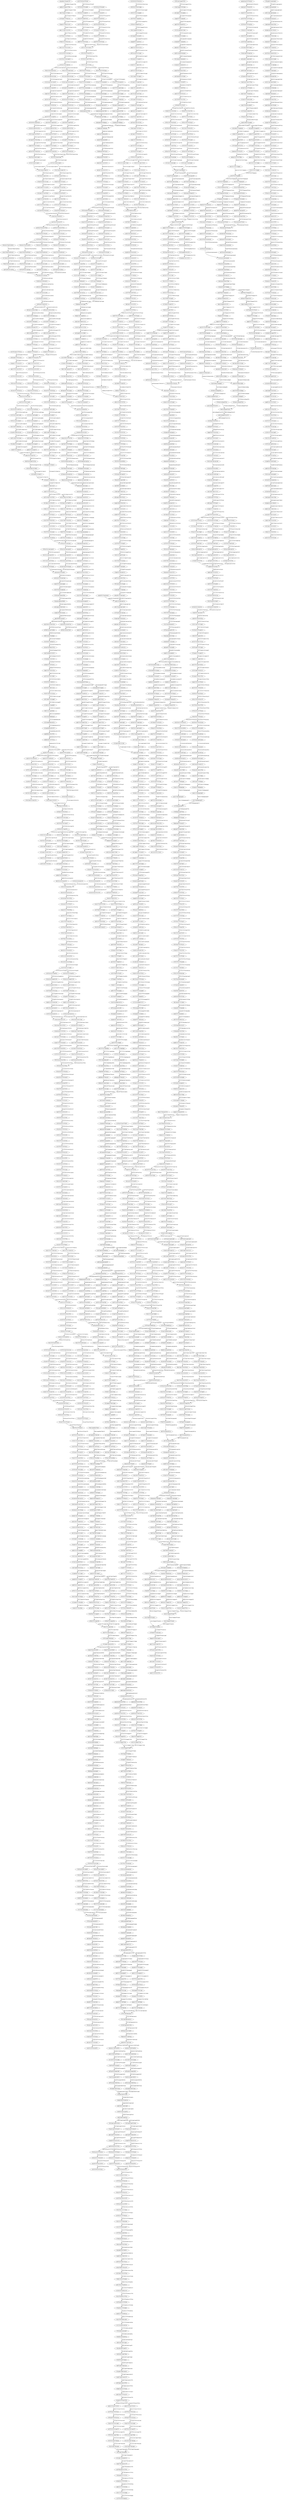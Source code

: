 strict digraph  {
	node [label="\N"];
	CCGTTGCCCGGCAACG	 [label=CCGTTGCCCGGCAACG];
	GTTGCCCGGCAACGG	 [label=GTTGCCCGGCAACGG];
	CCGTTGCCCGGCAACG -> GTTGCCCGGCAACGG	 [label=CCGTTGCCCGGCAACGG];
	TTGCCCGGCAACGGCC	 [label=TTGCCCGGCAACGGCC];
	GTTGCCCGGCAACGG -> TTGCCCGGCAACGGCC	 [label=GTTGCCCGGCAACGGC];
	TTGCCCGGCAACGGGC	 [label=TTGCCCGGCAACGGGC];
	GTTGCCCGGCAACGG -> TTGCCCGGCAACGGGC	 [label=GTTGCCCGGCAACGGC];
	GCCCGGCAACGGCCAG	 [label=GCCCGGCAACGGCCAG];
	TTGCCCGGCAACGGCC -> GCCCGGCAACGGCCAG	 [label=TTGCCCGGCAACGGCCG];
	GCCCGGCAACGGGCAG	 [label=GCCCGGCAACGGGCAG];
	TTGCCCGGCAACGGGC -> GCCCGGCAACGGGCAG	 [label=TTGCCCGGCAACGGGCG];
	AGTGTTTGCTGACGCA	 [label=AGTGTTTGCTGACGCA];
	TGTTTGCTGACGCAA	 [label=TGTTTGCTGACGCAA];
	AGTGTTTGCTGACGCA -> TGTTTGCTGACGCAA	 [label=AGTGTTTGCTGACGCAA];
	GTTTGCTGACGCAACC	 [label=GTTTGCTGACGCAACC];
	TGTTTGCTGACGCAA -> GTTTGCTGACGCAACC	 [label=TGTTTGCTGACGCAAC];
	ATTGTTTGCTGACGCA	 [label=ATTGTTTGCTGACGCA];
	ATTGTTTGCTGACGCA -> TGTTTGCTGACGCAA	 [label=ATTGTTTGCTGACGCAA];
	TTGCTGACGCAACCC	 [label=TTGCTGACGCAACCC];
	GTTTGCTGACGCAACC -> TTGCTGACGCAACCC	 [label=GTTTGCTGACGCAACCC];
	TTGCTGACGCAACCTC	 [label=TTGCTGACGCAACCTC];
	GTTTGCTGACGCAACC -> TTGCTGACGCAACCTC	 [label=GTTTGCTGACGCAACCC];
	CCTCCACTGGCTGGGG	 [label=CCTCCACTGGCTGGGG];
	TCCACTGGCTGGGGC	 [label=TCCACTGGCTGGGGC];
	CCTCCACTGGCTGGGG -> TCCACTGGCTGGGGC	 [label=CCTCCACTGGCTGGGGC];
	CCACTGGCTGGGGCT	 [label=CCACTGGCTGGGGCT];
	TCCACTGGCTGGGGC -> CCACTGGCTGGGGCT	 [label=TCCACTGGCTGGGGCT];
	CACTGGCTGGGGCTT	 [label=CACTGGCTGGGGCTT];
	CCACTGGCTGGGGCT -> CACTGGCTGGGGCTT	 [label=CCACTGGCTGGGGCTT];
	CCCCACTGGCTGGGGC	 [label=CCCCACTGGCTGGGGC];
	CCCCACTGGCTGGGGC -> CCACTGGCTGGGGCT	 [label=CCCCACTGGCTGGGGCT];
	ACTGGCTGGGGCTTGG	 [label=ACTGGCTGGGGCTTGG];
	CACTGGCTGGGGCTT -> ACTGGCTGGGGCTTGG	 [label=CACTGGCTGGGGCTTG];
	ACTGGCTGGGGCTTCG	 [label=ACTGGCTGGGGCTTCG];
	CACTGGCTGGGGCTT -> ACTGGCTGGGGCTTCG	 [label=CACTGGCTGGGGCTTG];
	TGGCTGGGGCTTGGTC	 [label=TGGCTGGGGCTTGGTC];
	ACTGGCTGGGGCTTGG -> TGGCTGGGGCTTGGTC	 [label=ACTGGCTGGGGCTTGGC];
	TGGCTGGGGCTTCGTC	 [label=TGGCTGGGGCTTCGTC];
	ACTGGCTGGGGCTTCG -> TGGCTGGGGCTTCGTC	 [label=ACTGGCTGGGGCTTCGC];
	TTGGTCATGGGCCATC	 [label=TTGGTCATGGGCCATC];
	GGTCATGGGCCATCA	 [label=GGTCATGGGCCATCA];
	TTGGTCATGGGCCATC -> GGTCATGGGCCATCA	 [label=TTGGTCATGGGCCATCA];
	GTCATGGGCCATCAG	 [label=GTCATGGGCCATCAG];
	GGTCATGGGCCATCA -> GTCATGGGCCATCAG	 [label=GGTCATGGGCCATCAG];
	TCATGGGCCATCAGCG	 [label=TCATGGGCCATCAGCG];
	GTCATGGGCCATCAG -> TCATGGGCCATCAGCG	 [label=GTCATGGGCCATCAGG];
	AGTCATGGGCCATCA	 [label=AGTCATGGGCCATCA];
	AGTCATGGGCCATCA -> GTCATGGGCCATCAG	 [label=AGTCATGGGCCATCAG];
	CGTCATGGGCCATCA	 [label=CGTCATGGGCCATCA];
	CGTCATGGGCCATCA -> GTCATGGGCCATCAG	 [label=CGTCATGGGCCATCAG];
	ATGGGCCATCAGCGCA	 [label=ATGGGCCATCAGCGCA];
	TCATGGGCCATCAGCG -> ATGGGCCATCAGCGCA	 [label=TCATGGGCCATCAGCGA];
	GCCATCAGCGCATGCG	 [label=GCCATCAGCGCATGCG];
	CATCAGCGCATGCGT	 [label=CATCAGCGCATGCGT];
	GCCATCAGCGCATGCG -> CATCAGCGCATGCGT	 [label=GCCATCAGCGCATGCGT];
	ATCAGCGCATGCGTGG	 [label=ATCAGCGCATGCGTGG];
	CATCAGCGCATGCGT -> ATCAGCGCATGCGTGG	 [label=CATCAGCGCATGCGTG];
	ATCAGCGCATGCGTAG	 [label=ATCAGCGCATGCGTAG];
	CATCAGCGCATGCGT -> ATCAGCGCATGCGTAG	 [label=CATCAGCGCATGCGTG];
	CAGCGCATGCGTGGAA	 [label=CAGCGCATGCGTGGAA];
	ATCAGCGCATGCGTGG -> CAGCGCATGCGTGGAA	 [label=ATCAGCGCATGCGTGGA];
	CAGCGCATGCGTAGAA	 [label=CAGCGCATGCGTAGAA];
	ATCAGCGCATGCGTAG -> CAGCGCATGCGTAGAA	 [label=ATCAGCGCATGCGTAGA];
	ATCTCAATGTTAGTAT	 [label=ATCTCAATGTTAGTAT];
	CTCAATGTTAGTATT	 [label=CTCAATGTTAGTATT];
	ATCTCAATGTTAGTAT -> CTCAATGTTAGTATT	 [label=ATCTCAATGTTAGTATT];
	TCAATGTTAGTATTC	 [label=TCAATGTTAGTATTC];
	CTCAATGTTAGTATT -> TCAATGTTAGTATTC	 [label=CTCAATGTTAGTATTC];
	ACCTCAATGTTAGTAT	 [label=ACCTCAATGTTAGTAT];
	ACCTCAATGTTAGTAT -> CTCAATGTTAGTATT	 [label=ACCTCAATGTTAGTATT];
	CAATGTTAGTATTCCT	 [label=CAATGTTAGTATTCCT];
	TCAATGTTAGTATTC -> CAATGTTAGTATTCCT	 [label=TCAATGTTAGTATTCT];
	CAATGTTAGTATTCGT	 [label=CAATGTTAGTATTCGT];
	TCAATGTTAGTATTC -> CAATGTTAGTATTCGT	 [label=TCAATGTTAGTATTCT];
	ATGTTAGTATTCCTTG	 [label=ATGTTAGTATTCCTTG];
	CAATGTTAGTATTCCT -> ATGTTAGTATTCCTTG	 [label=CAATGTTAGTATTCCTG];
	ATGTTAGTATTCGTTG	 [label=ATGTTAGTATTCGTTG];
	CAATGTTAGTATTCGT -> ATGTTAGTATTCGTTG	 [label=CAATGTTAGTATTCGTG];
	CTCATAAGGTGGGGAA	 [label=CTCATAAGGTGGGGAA];
	CATAAGGTGGGGAAC	 [label=CATAAGGTGGGGAAC];
	CTCATAAGGTGGGGAA -> CATAAGGTGGGGAAC	 [label=CTCATAAGGTGGGGAAC];
	ATAAGGTGGGGAACT	 [label=ATAAGGTGGGGAACT];
	CATAAGGTGGGGAAC -> ATAAGGTGGGGAACT	 [label=CATAAGGTGGGGAACT];
	TAAGGTGGGGAACTTT	 [label=TAAGGTGGGGAACTTT];
	ATAAGGTGGGGAACT -> TAAGGTGGGGAACTTT	 [label=ATAAGGTGGGGAACTT];
	GATAAGGTGGGGAAC	 [label=GATAAGGTGGGGAAC];
	GATAAGGTGGGGAAC -> ATAAGGTGGGGAACT	 [label=GATAAGGTGGGGAACT];
	AGGTGGGGAACTTTAC	 [label=AGGTGGGGAACTTTAC];
	TAAGGTGGGGAACTTT -> AGGTGGGGAACTTTAC	 [label=TAAGGTGGGGAACTTTC];
	TGACCTGGTTATCGCT	 [label=TGACCTGGTTATCGCT];
	ACCTGGTTATCGCTG	 [label=ACCTGGTTATCGCTG];
	TGACCTGGTTATCGCT -> ACCTGGTTATCGCTG	 [label=TGACCTGGTTATCGCTG];
	CCTGGTTATCGCTGG	 [label=CCTGGTTATCGCTGG];
	ACCTGGTTATCGCTG -> CCTGGTTATCGCTGG	 [label=ACCTGGTTATCGCTGG];
	CTGGTTATCGCTGGAT	 [label=CTGGTTATCGCTGGAT];
	CCTGGTTATCGCTGG -> CTGGTTATCGCTGGAT	 [label=CCTGGTTATCGCTGGT];
	TCCTGGTTATCGCTG	 [label=TCCTGGTTATCGCTG];
	TCCTGGTTATCGCTG -> CCTGGTTATCGCTGG	 [label=TCCTGGTTATCGCTGG];
	GGTTATCGCTGGATGT	 [label=GGTTATCGCTGGATGT];
	CTGGTTATCGCTGGAT -> GGTTATCGCTGGATGT	 [label=CTGGTTATCGCTGGATT];
	CTGATAAGGTGGGGAA	 [label=CTGATAAGGTGGGGAA];
	CTGATAAGGTGGGGAA -> GATAAGGTGGGGAAC	 [label=CTGATAAGGTGGGGAAC];
	ACTGGGCTTTATTCTT	 [label=ACTGGGCTTTATTCTT];
	TGGGCTTTATTCTTC	 [label=TGGGCTTTATTCTTC];
	ACTGGGCTTTATTCTT -> TGGGCTTTATTCTTC	 [label=ACTGGGCTTTATTCTTC];
	GGGCTTTATTCTTCTA	 [label=GGGCTTTATTCTTCTA];
	TGGGCTTTATTCTTC -> GGGCTTTATTCTTCTA	 [label=TGGGCTTTATTCTTCA];
	GGGCTTTATTCTTCAA	 [label=GGGCTTTATTCTTCAA];
	TGGGCTTTATTCTTC -> GGGCTTTATTCTTCAA	 [label=TGGGCTTTATTCTTCA];
	GCTTTATTCTTCTACT	 [label=GCTTTATTCTTCTACT];
	GGGCTTTATTCTTCTA -> GCTTTATTCTTCTACT	 [label=GGGCTTTATTCTTCTAT];
	GCTTTATTCTTCAACT	 [label=GCTTTATTCTTCAACT];
	GGGCTTTATTCTTCAA -> GCTTTATTCTTCAACT	 [label=GGGCTTTATTCTTCAAT];
	CAAACATTATCGGGAC	 [label=CAAACATTATCGGGAC];
	AACATTATCGGGACT	 [label=AACATTATCGGGACT];
	CAAACATTATCGGGAC -> AACATTATCGGGACT	 [label=CAAACATTATCGGGACT];
	ACATTATCGGGACTGA	 [label=ACATTATCGGGACTGA];
	AACATTATCGGGACT -> ACATTATCGGGACTGA	 [label=AACATTATCGGGACTA];
	ACATTATCGGGACTCA	 [label=ACATTATCGGGACTCA];
	AACATTATCGGGACT -> ACATTATCGGGACTCA	 [label=AACATTATCGGGACTA];
	ATTATCGGGACTGATA	 [label=ATTATCGGGACTGATA];
	ACATTATCGGGACTGA -> ATTATCGGGACTGATA	 [label=ACATTATCGGGACTGAA];
	ATTATCGGGACTCAT	 [label=ATTATCGGGACTCAT];
	ACATTATCGGGACTCA -> ATTATCGGGACTCAT	 [label=ACATTATCGGGACTCAT];
	ATACATCGTTTCCATG	 [label=ATACATCGTTTCCATG];
	ACATCGTTTCCATGG	 [label=ACATCGTTTCCATGG];
	ATACATCGTTTCCATG -> ACATCGTTTCCATGG	 [label=ATACATCGTTTCCATGG];
	ACATCGTTTCCATGTC	 [label=ACATCGTTTCCATGTC];
	ATACATCGTTTCCATG -> ACATCGTTTCCATGTC	 [label=ATACATCGTTTCCATGC];
	CATCGTTTCCATGGGT	 [label=CATCGTTTCCATGGGT];
	ACATCGTTTCCATGG -> CATCGTTTCCATGGGT	 [label=ACATCGTTTCCATGGT];
	CATCGTTTCCATGGCT	 [label=CATCGTTTCCATGGCT];
	ACATCGTTTCCATGG -> CATCGTTTCCATGGCT	 [label=ACATCGTTTCCATGGT];
	TCGTTTCCATGGGTGC	 [label=TCGTTTCCATGGGTGC];
	CATCGTTTCCATGGGT -> TCGTTTCCATGGGTGC	 [label=CATCGTTTCCATGGGTC];
	TCGTTTCCATGGCTGC	 [label=TCGTTTCCATGGCTGC];
	CATCGTTTCCATGGCT -> TCGTTTCCATGGCTGC	 [label=CATCGTTTCCATGGCTC];
	GGGTGCTAGGCTGTGC	 [label=GGGTGCTAGGCTGTGC];
	GTGCTAGGCTGTGCT	 [label=GTGCTAGGCTGTGCT];
	GGGTGCTAGGCTGTGC -> GTGCTAGGCTGTGCT	 [label=GGGTGCTAGGCTGTGCT];
	TGCTAGGCTGTGCTG	 [label=TGCTAGGCTGTGCTG];
	GTGCTAGGCTGTGCT -> TGCTAGGCTGTGCTG	 [label=GTGCTAGGCTGTGCTG];
	GCTAGGCTGTGCTGCC	 [label=GCTAGGCTGTGCTGCC];
	TGCTAGGCTGTGCTG -> GCTAGGCTGTGCTGCC	 [label=TGCTAGGCTGTGCTGC];
	TCTGCTAGGCTGTGCT	 [label=TCTGCTAGGCTGTGCT];
	TCTGCTAGGCTGTGCT -> TGCTAGGCTGTGCTG	 [label=TCTGCTAGGCTGTGCTG];
	TAGGCTGTGCTGCCAA	 [label=TAGGCTGTGCTGCCAA];
	GCTAGGCTGTGCTGCC -> TAGGCTGTGCTGCCAA	 [label=GCTAGGCTGTGCTGCCA];
	GGCTGTGCTGCCAACT	 [label=GGCTGTGCTGCCAACT];
	CTGTGCTGCCAACTG	 [label=CTGTGCTGCCAACTG];
	GGCTGTGCTGCCAACT -> CTGTGCTGCCAACTG	 [label=GGCTGTGCTGCCAACTG];
	TGTGCTGCCAACTGCA	 [label=TGTGCTGCCAACTGCA];
	CTGTGCTGCCAACTG -> TGTGCTGCCAACTGCA	 [label=CTGTGCTGCCAACTGA];
	TGTGCTGCCAACTGAA	 [label=TGTGCTGCCAACTGAA];
	CTGTGCTGCCAACTG -> TGTGCTGCCAACTGAA	 [label=CTGTGCTGCCAACTGA];
	TGTGCTGCCAACTGGA	 [label=TGTGCTGCCAACTGGA];
	CTGTGCTGCCAACTG -> TGTGCTGCCAACTGGA	 [label=CTGTGCTGCCAACTGA];
	TGCTGCCAACTGCATC	 [label=TGCTGCCAACTGCATC];
	TGTGCTGCCAACTGCA -> TGCTGCCAACTGCATC	 [label=TGTGCTGCCAACTGCAC];
	TGCTGCCAACTGAATA	 [label=TGCTGCCAACTGAATA];
	TGTGCTGCCAACTGAA -> TGCTGCCAACTGAATA	 [label=TGTGCTGCCAACTGAAA];
	TGCTGCCAACTGGATC	 [label=TGCTGCCAACTGGATC];
	TGTGCTGCCAACTGGA -> TGCTGCCAACTGGATC	 [label=TGTGCTGCCAACTGGAC];
	CAACTGCATCCTGCGG	 [label=CAACTGCATCCTGCGG];
	ACTGCATCCTGCGGG	 [label=ACTGCATCCTGCGGG];
	CAACTGCATCCTGCGG -> ACTGCATCCTGCGGG	 [label=CAACTGCATCCTGCGGG];
	TTTGGGGACCCTGCG	 [label=TTTGGGGACCCTGCG];
	TTGGGGACCCTGCGC	 [label=TTGGGGACCCTGCGC];
	TTTGGGGACCCTGCG -> TTGGGGACCCTGCGC	 [label=TTTGGGGACCCTGCGC];
	TGGGGACCCTGCGCT	 [label=TGGGGACCCTGCGCT];
	TTGGGGACCCTGCGC -> TGGGGACCCTGCGCT	 [label=TTGGGGACCCTGCGCT];
	GATTGGGGACCCTGCG	 [label=GATTGGGGACCCTGCG];
	GATTGGGGACCCTGCG -> TTGGGGACCCTGCGC	 [label=GATTGGGGACCCTGCGC];
	GGGGACCCTGCGCTGA	 [label=GGGGACCCTGCGCTGA];
	TGGGGACCCTGCGCT -> GGGGACCCTGCGCTGA	 [label=TGGGGACCCTGCGCTA];
	AGTGGGGACCCTGCGC	 [label=AGTGGGGACCCTGCGC];
	AGTGGGGACCCTGCGC -> TGGGGACCCTGCGCT	 [label=AGTGGGGACCCTGCGCT];
	GGACCCTGCGCTGAAC	 [label=GGACCCTGCGCTGAAC];
	GGGGACCCTGCGCTGA -> GGACCCTGCGCTGAAC	 [label=GGGGACCCTGCGCTGAC];
	ATGACTCTAGCTACCT	 [label=ATGACTCTAGCTACCT];
	GACTCTAGCTACCTG	 [label=GACTCTAGCTACCTG];
	ATGACTCTAGCTACCT -> GACTCTAGCTACCTG	 [label=ATGACTCTAGCTACCTG];
	ACTCTAGCTACCTGGG	 [label=ACTCTAGCTACCTGGG];
	GACTCTAGCTACCTG -> ACTCTAGCTACCTGGG	 [label=GACTCTAGCTACCTGG];
	ACTCTAGCTACCTGAG	 [label=ACTCTAGCTACCTGAG];
	GACTCTAGCTACCTG -> ACTCTAGCTACCTGAG	 [label=GACTCTAGCTACCTGG];
	TCTAGCTACCTGGGTG	 [label=TCTAGCTACCTGGGTG];
	ACTCTAGCTACCTGGG -> TCTAGCTACCTGGGTG	 [label=ACTCTAGCTACCTGGGG];
	TCTAGCTACCTGAGTG	 [label=TCTAGCTACCTGAGTG];
	ACTCTAGCTACCTGAG -> TCTAGCTACCTGAGTG	 [label=ACTCTAGCTACCTGAGG];
	TTTATTTGGAAGATCC	 [label=TTTATTTGGAAGATCC];
	TATTTGGAAGATCCA	 [label=TATTTGGAAGATCCA];
	TTTATTTGGAAGATCC -> TATTTGGAAGATCCA	 [label=TTTATTTGGAAGATCCA];
	ATTTGGAAGATCCAG	 [label=ATTTGGAAGATCCAG];
	TATTTGGAAGATCCA -> ATTTGGAAGATCCAG	 [label=TATTTGGAAGATCCAG];
	TTTGGAAGATCCAGCG	 [label=TTTGGAAGATCCAGCG];
	ATTTGGAAGATCCAG -> TTTGGAAGATCCAGCG	 [label=ATTTGGAAGATCCAGG];
	AATTTGGAAGATCCA	 [label=AATTTGGAAGATCCA];
	AATTTGGAAGATCCA -> ATTTGGAAGATCCAG	 [label=AATTTGGAAGATCCAG];
	TGGAAGATCCAGCGTC	 [label=TGGAAGATCCAGCGTC];
	TTTGGAAGATCCAGCG -> TGGAAGATCCAGCGTC	 [label=TTTGGAAGATCCAGCGC];
	CGTCTAGAGACCTAGT	 [label=CGTCTAGAGACCTAGT];
	TCTAGAGACCTAGTA	 [label=TCTAGAGACCTAGTA];
	CGTCTAGAGACCTAGT -> TCTAGAGACCTAGTA	 [label=CGTCTAGAGACCTAGTA];
	CTAGAGACCTAGTAGT	 [label=CTAGAGACCTAGTAGT];
	TCTAGAGACCTAGTA -> CTAGAGACCTAGTAGT	 [label=TCTAGAGACCTAGTAT];
	CTAGAGACCTAGTAAT	 [label=CTAGAGACCTAGTAAT];
	TCTAGAGACCTAGTA -> CTAGAGACCTAGTAAT	 [label=TCTAGAGACCTAGTAT];
	AGAGACCTAGTAGTCA	 [label=AGAGACCTAGTAGTCA];
	CTAGAGACCTAGTAGT -> AGAGACCTAGTAGTCA	 [label=CTAGAGACCTAGTAGTA];
	AGAGACCTAGTAATCA	 [label=AGAGACCTAGTAATCA];
	CTAGAGACCTAGTAAT -> AGAGACCTAGTAATCA	 [label=CTAGAGACCTAGTAATA];
	TAGTCAGTTATGTCAA	 [label=TAGTCAGTTATGTCAA];
	GTCAGTTATGTCAAC	 [label=GTCAGTTATGTCAAC];
	TAGTCAGTTATGTCAA -> GTCAGTTATGTCAAC	 [label=TAGTCAGTTATGTCAAC];
	TCAGTTATGTCAACA	 [label=TCAGTTATGTCAACA];
	GTCAGTTATGTCAAC -> TCAGTTATGTCAACA	 [label=GTCAGTTATGTCAACA];
	CAGTTATGTCAACACT	 [label=CAGTTATGTCAACACT];
	TCAGTTATGTCAACA -> CAGTTATGTCAACACT	 [label=TCAGTTATGTCAACAT];
	ATCAGTTATGTCAAC	 [label=ATCAGTTATGTCAAC];
	ATCAGTTATGTCAAC -> TCAGTTATGTCAACA	 [label=ATCAGTTATGTCAACA];
	GTTATGTCAACACTAA	 [label=GTTATGTCAACACTAA];
	CAGTTATGTCAACACT -> GTTATGTCAACACTAA	 [label=CAGTTATGTCAACACTA];
	GGCTCCAGTTCAGGAA	 [label=GGCTCCAGTTCAGGAA];
	CTCCAGTTCAGGAAC	 [label=CTCCAGTTCAGGAAC];
	GGCTCCAGTTCAGGAA -> CTCCAGTTCAGGAAC	 [label=GGCTCCAGTTCAGGAAC];
	TCCAGTTCAGGAACA	 [label=TCCAGTTCAGGAACA];
	CTCCAGTTCAGGAAC -> TCCAGTTCAGGAACA	 [label=CTCCAGTTCAGGAACA];
	CCAGTTCAGGAACAGT	 [label=CCAGTTCAGGAACAGT];
	TCCAGTTCAGGAACA -> CCAGTTCAGGAACAGT	 [label=TCCAGTTCAGGAACAT];
	CCAGTTCAGGAACATT	 [label=CCAGTTCAGGAACATT];
	TCCAGTTCAGGAACA -> CCAGTTCAGGAACATT	 [label=TCCAGTTCAGGAACAT];
	GTTCCAGTTCAGGAAC	 [label=GTTCCAGTTCAGGAAC];
	GTTCCAGTTCAGGAAC -> TCCAGTTCAGGAACA	 [label=GTTCCAGTTCAGGAACA];
	AGTTCAGGAACAGTAA	 [label=AGTTCAGGAACAGTAA];
	CCAGTTCAGGAACAGT -> AGTTCAGGAACAGTAA	 [label=CCAGTTCAGGAACAGTA];
	AGTTCAGGAACATTAA	 [label=AGTTCAGGAACATTAA];
	CCAGTTCAGGAACATT -> AGTTCAGGAACATTAA	 [label=CCAGTTCAGGAACATTA];
	CAGTAAACCCTGTTCT	 [label=CAGTAAACCCTGTTCT];
	GTAAACCCTGTTCTG	 [label=GTAAACCCTGTTCTG];
	CAGTAAACCCTGTTCT -> GTAAACCCTGTTCTG	 [label=CAGTAAACCCTGTTCTG];
	TAAACCCTGTTCTGA	 [label=TAAACCCTGTTCTGA];
	GTAAACCCTGTTCTG -> TAAACCCTGTTCTGA	 [label=GTAAACCCTGTTCTGA];
	AAACCCTGTTCTGACT	 [label=AAACCCTGTTCTGACT];
	TAAACCCTGTTCTGA -> AAACCCTGTTCTGACT	 [label=TAAACCCTGTTCTGAT];
	AAACCCTGTTCTGAAT	 [label=AAACCCTGTTCTGAAT];
	TAAACCCTGTTCTGA -> AAACCCTGTTCTGAAT	 [label=TAAACCCTGTTCTGAT];
	TTAAACCCTGTTCTG	 [label=TTAAACCCTGTTCTG];
	TTAAACCCTGTTCTG -> TAAACCCTGTTCTGA	 [label=TTAAACCCTGTTCTGA];
	ACCCTGTTCTGACTAC	 [label=ACCCTGTTCTGACTAC];
	AAACCCTGTTCTGACT -> ACCCTGTTCTGACTAC	 [label=AAACCCTGTTCTGACTC];
	ACCCTGTTCTGAATAC	 [label=ACCCTGTTCTGAATAC];
	AAACCCTGTTCTGAAT -> ACCCTGTTCTGAATAC	 [label=AAACCCTGTTCTGAATC];
	CGTCAATCTTCTCGAG	 [label=CGTCAATCTTCTCGAG];
	TCAATCTTCTCGAGG	 [label=TCAATCTTCTCGAGG];
	CGTCAATCTTCTCGAG -> TCAATCTTCTCGAGG	 [label=CGTCAATCTTCTCGAGG];
	CAATCTTCTCGAGGAG	 [label=CAATCTTCTCGAGGAG];
	TCAATCTTCTCGAGG -> CAATCTTCTCGAGGAG	 [label=TCAATCTTCTCGAGGG];
	CAATCTTCTCGAGGTT	 [label=CAATCTTCTCGAGGTT];
	TCAATCTTCTCGAGG -> CAATCTTCTCGAGGTT	 [label=TCAATCTTCTCGAGGT];
	ATCTTCTCGAGGAGTG	 [label=ATCTTCTCGAGGAGTG];
	CAATCTTCTCGAGGAG -> ATCTTCTCGAGGAGTG	 [label=CAATCTTCTCGAGGAGG];
	ATCTTCTCGAGGTTTG	 [label=ATCTTCTCGAGGTTTG];
	CAATCTTCTCGAGGTT -> ATCTTCTCGAGGTTTG	 [label=CAATCTTCTCGAGGTTG];
	ATATTTCTTGTCTCAC	 [label=ATATTTCTTGTCTCAC];
	ATTTCTTGTCTCACT	 [label=ATTTCTTGTCTCACT];
	ATATTTCTTGTCTCAC -> ATTTCTTGTCTCACT	 [label=ATATTTCTTGTCTCACT];
	TTTCTTGTCTCACTTT	 [label=TTTCTTGTCTCACTTT];
	ATTTCTTGTCTCACT -> TTTCTTGTCTCACTTT	 [label=ATTTCTTGTCTCACTT];
	ACATTTCTTGTCTCAC	 [label=ACATTTCTTGTCTCAC];
	ACATTTCTTGTCTCAC -> ATTTCTTGTCTCACT	 [label=ACATTTCTTGTCTCACT];
	TCTTGTCTCACTTTTG	 [label=TCTTGTCTCACTTTTG];
	TTTCTTGTCTCACTTT -> TCTTGTCTCACTTTTG	 [label=TTTCTTGTCTCACTTTG];
	TTGTCTCACTTTTGG	 [label=TTGTCTCACTTTTGG];
	TCTTGTCTCACTTTTG -> TTGTCTCACTTTTGG	 [label=TCTTGTCTCACTTTTGG];
	TGTCTCACTTTTGGCA	 [label=TGTCTCACTTTTGGCA];
	TTGTCTCACTTTTGG -> TGTCTCACTTTTGGCA	 [label=TTGTCTCACTTTTGGA];
	TGTCTCACTTTTGGAA	 [label=TGTCTCACTTTTGGAA];
	TTGTCTCACTTTTGG -> TGTCTCACTTTTGGAA	 [label=TTGTCTCACTTTTGGA];
	TCTCACTTTTGGCAGA	 [label=TCTCACTTTTGGCAGA];
	TGTCTCACTTTTGGCA -> TCTCACTTTTGGCAGA	 [label=TGTCTCACTTTTGGCAA];
	TCTCACTTTTGGAAG	 [label=TCTCACTTTTGGAAG];
	TGTCTCACTTTTGGAA -> TCTCACTTTTGGAAG	 [label=TGTCTCACTTTTGGAAG];
	GGCAGAGAAACAGTTA	 [label=GGCAGAGAAACAGTTA];
	CAGAGAAACAGTTAT	 [label=CAGAGAAACAGTTAT];
	GGCAGAGAAACAGTTA -> CAGAGAAACAGTTAT	 [label=GGCAGAGAAACAGTTAT];
	AGAGAAACAGTTATA	 [label=AGAGAAACAGTTATA];
	CAGAGAAACAGTTAT -> AGAGAAACAGTTATA	 [label=CAGAGAAACAGTTATA];
	GAGAAACAGTTATAGA	 [label=GAGAAACAGTTATAGA];
	AGAGAAACAGTTATA -> GAGAAACAGTTATAGA	 [label=AGAGAAACAGTTATAA];
	GAAGAGAAACAGTTAT	 [label=GAAGAGAAACAGTTAT];
	GAAGAGAAACAGTTAT -> AGAGAAACAGTTATA	 [label=GAAGAGAAACAGTTATA];
	GAAACAGTTATAGAG	 [label=GAAACAGTTATAGAG];
	GAGAAACAGTTATAGA -> GAAACAGTTATAGAG	 [label=GAGAAACAGTTATAGAG];
	CGAAACAGTTATAGA	 [label=CGAAACAGTTATAGA];
	CGAAACAGTTATAGA -> GAAACAGTTATAGAG	 [label=CGAAACAGTTATAGAG];
	AAACAGTTATAGAGTA	 [label=AAACAGTTATAGAGTA];
	GAAACAGTTATAGAG -> AAACAGTTATAGAGTA	 [label=GAAACAGTTATAGAGA];
	ACAGTTATAGAGTATT	 [label=ACAGTTATAGAGTATT];
	AAACAGTTATAGAGTA -> ACAGTTATAGAGTATT	 [label=AAACAGTTATAGAGTAT];
	GTCTTTCGGAGTGTGG	 [label=GTCTTTCGGAGTGTGG];
	CTTTCGGAGTGTGGA	 [label=CTTTCGGAGTGTGGA];
	GTCTTTCGGAGTGTGG -> CTTTCGGAGTGTGGA	 [label=GTCTTTCGGAGTGTGGA];
	TTTCGGAGTGTGGATT	 [label=TTTCGGAGTGTGGATT];
	CTTTCGGAGTGTGGA -> TTTCGGAGTGTGGATT	 [label=CTTTCGGAGTGTGGAT];
	TTTCGGAGTGTGGACT	 [label=TTTCGGAGTGTGGACT];
	CTTTCGGAGTGTGGA -> TTTCGGAGTGTGGACT	 [label=CTTTCGGAGTGTGGAT];
	TCGGAGTGTGGATTCG	 [label=TCGGAGTGTGGATTCG];
	TTTCGGAGTGTGGATT -> TCGGAGTGTGGATTCG	 [label=TTTCGGAGTGTGGATTG];
	TCGGAGTGTGGACTCG	 [label=TCGGAGTGTGGACTCG];
	TTTCGGAGTGTGGACT -> TCGGAGTGTGGACTCG	 [label=TTTCGGAGTGTGGACTG];
	GATTCGCACTCCTCCA	 [label=GATTCGCACTCCTCCA];
	TTCGCACTCCTCCAG	 [label=TTCGCACTCCTCCAG];
	GATTCGCACTCCTCCA -> TTCGCACTCCTCCAG	 [label=GATTCGCACTCCTCCAG];
	TCGCACTCCTCCAGC	 [label=TCGCACTCCTCCAGC];
	TTCGCACTCCTCCAG -> TCGCACTCCTCCAGC	 [label=TTCGCACTCCTCCAGC];
	TCGCACTCCTCCAGGT	 [label=TCGCACTCCTCCAGGT];
	TTCGCACTCCTCCAG -> TCGCACTCCTCCAGGT	 [label=TTCGCACTCCTCCAGT];
	CGCACTCCTCCAGCTT	 [label=CGCACTCCTCCAGCTT];
	TCGCACTCCTCCAGC -> CGCACTCCTCCAGCTT	 [label=TCGCACTCCTCCAGCT];
	GCACTCCTCCAGGTTA	 [label=GCACTCCTCCAGGTTA];
	TCGCACTCCTCCAGGT -> GCACTCCTCCAGGTTA	 [label=TCGCACTCCTCCAGGTA];
	CTCGCACTCCTCCAG	 [label=CTCGCACTCCTCCAG];
	CTCGCACTCCTCCAG -> TCGCACTCCTCCAGC	 [label=CTCGCACTCCTCCAGC];
	CACTCCTCCAGCTTAT	 [label=CACTCCTCCAGCTTAT];
	CGCACTCCTCCAGCTT -> CACTCCTCCAGCTTAT	 [label=CGCACTCCTCCAGCTTT];
	GTTGCTGACGCAACC	 [label=GTTGCTGACGCAACC];
	GTTGCTGACGCAACC -> TTGCTGACGCAACCC	 [label=GTTGCTGACGCAACCC];
	TGCTGACGCAACCCCC	 [label=TGCTGACGCAACCCCC];
	TTGCTGACGCAACCC -> TGCTGACGCAACCCCC	 [label=TTGCTGACGCAACCCC];
	CTGACGCAACCCCCAC	 [label=CTGACGCAACCCCCAC];
	TGCTGACGCAACCCCC -> CTGACGCAACCCCCAC	 [label=TGCTGACGCAACCCCCC];
	GTGGAACCTTTTCGGC	 [label=GTGGAACCTTTTCGGC];
	GGAACCTTTTCGGCT	 [label=GGAACCTTTTCGGCT];
	GTGGAACCTTTTCGGC -> GGAACCTTTTCGGCT	 [label=GTGGAACCTTTTCGGCT];
	GAACCTTTTCGGCTC	 [label=GAACCTTTTCGGCTC];
	GGAACCTTTTCGGCT -> GAACCTTTTCGGCTC	 [label=GGAACCTTTTCGGCTC];
	AACCTTTTCGGCTCCT	 [label=AACCTTTTCGGCTCCT];
	GAACCTTTTCGGCTC -> AACCTTTTCGGCTCCT	 [label=GAACCTTTTCGGCTCT];
	AGAACCTTTTCGGCT	 [label=AGAACCTTTTCGGCT];
	AGAACCTTTTCGGCT -> GAACCTTTTCGGCTC	 [label=AGAACCTTTTCGGCTC];
	CCTTTTCGGCTCCTCT	 [label=CCTTTTCGGCTCCTCT];
	AACCTTTTCGGCTCCT -> CCTTTTCGGCTCCTCT	 [label=AACCTTTTCGGCTCCTT];
	TTTTCGGCTCCTCTG	 [label=TTTTCGGCTCCTCTG];
	CCTTTTCGGCTCCTCT -> TTTTCGGCTCCTCTG	 [label=CCTTTTCGGCTCCTCTG];
	TTTCGGCTCCTCTGCC	 [label=TTTCGGCTCCTCTGCC];
	TTTTCGGCTCCTCTG -> TTTCGGCTCCTCTGCC	 [label=TTTTCGGCTCCTCTGC];
	TTTCGGCTCCTCTGTC	 [label=TTTCGGCTCCTCTGTC];
	TTTTCGGCTCCTCTG -> TTTCGGCTCCTCTGTC	 [label=TTTTCGGCTCCTCTGC];
	TCGGCTCCTCTGCCG	 [label=TCGGCTCCTCTGCCG];
	TTTCGGCTCCTCTGCC -> TCGGCTCCTCTGCCG	 [label=TTTCGGCTCCTCTGCCG];
	TCGGCTCCTCTGTCGA	 [label=TCGGCTCCTCTGTCGA];
	TTTCGGCTCCTCTGTC -> TCGGCTCCTCTGTCGA	 [label=TTTCGGCTCCTCTGTCA];
	CGGCTCCTCTGCCGA	 [label=CGGCTCCTCTGCCGA];
	TCGGCTCCTCTGCCG -> CGGCTCCTCTGCCGA	 [label=TCGGCTCCTCTGCCGA];
	GGCTCCTCTGCCGATC	 [label=GGCTCCTCTGCCGATC];
	CGGCTCCTCTGCCGA -> GGCTCCTCTGCCGATC	 [label=CGGCTCCTCTGCCGAC];
	TCCGGCTCCTCTGCCG	 [label=TCCGGCTCCTCTGCCG];
	TCCGGCTCCTCTGCCG -> CGGCTCCTCTGCCGA	 [label=TCCGGCTCCTCTGCCGA];
	CTCCTCTGCCGATCCA	 [label=CTCCTCTGCCGATCCA];
	GGCTCCTCTGCCGATC -> CTCCTCTGCCGATCCA	 [label=GGCTCCTCTGCCGATCA];
	CTCCTCTGCCGATCAA	 [label=CTCCTCTGCCGATCAA];
	GGCTCCTCTGCCGATC -> CTCCTCTGCCGATCAA	 [label=GGCTCCTCTGCCGATCA];
	TCTCGCCAACTTACAA	 [label=TCTCGCCAACTTACAA];
	TCGCCAACTTACAAG	 [label=TCGCCAACTTACAAG];
	TCTCGCCAACTTACAA -> TCGCCAACTTACAAG	 [label=TCTCGCCAACTTACAAG];
	CGCCAACTTACAAGG	 [label=CGCCAACTTACAAGG];
	TCGCCAACTTACAAG -> CGCCAACTTACAAGG	 [label=TCGCCAACTTACAAGG];
	GCCAACTTACAAGGCC	 [label=GCCAACTTACAAGGCC];
	CGCCAACTTACAAGG -> GCCAACTTACAAGGCC	 [label=CGCCAACTTACAAGGC];
	CCGCCAACTTACAAG	 [label=CCGCCAACTTACAAG];
	CCGCCAACTTACAAG -> CGCCAACTTACAAGG	 [label=CCGCCAACTTACAAGG];
	CAACTTACAAGGCCTT	 [label=CAACTTACAAGGCCTT];
	GCCAACTTACAAGGCC -> CAACTTACAAGGCCTT	 [label=GCCAACTTACAAGGCCT];
	GCCTTATAAAGAATT	 [label=GCCTTATAAAGAATT];
	CCTTATAAAGAATTT	 [label=CCTTATAAAGAATTT];
	GCCTTATAAAGAATT -> CCTTATAAAGAATTT	 [label=GCCTTATAAAGAATTT];
	CTTATAAAGAATTTGG	 [label=CTTATAAAGAATTTGG];
	CCTTATAAAGAATTT -> CTTATAAAGAATTTGG	 [label=CCTTATAAAGAATTTG];
	ACCCTTATAAAGAATT	 [label=ACCCTTATAAAGAATT];
	ACCCTTATAAAGAATT -> CCTTATAAAGAATTT	 [label=ACCCTTATAAAGAATTT];
	TATAAAGAATTTGGAG	 [label=TATAAAGAATTTGGAG];
	CTTATAAAGAATTTGG -> TATAAAGAATTTGGAG	 [label=CTTATAAAGAATTTGGG];
	CTGCGCGGGACGTCC	 [label=CTGCGCGGGACGTCC];
	TGCGCGGGACGTCCTT	 [label=TGCGCGGGACGTCCTT];
	CTGCGCGGGACGTCC -> TGCGCGGGACGTCCTT	 [label=CTGCGCGGGACGTCCT];
	CCTGCGCGGGACGTC	 [label=CCTGCGCGGGACGTC];
	CCTGCGCGGGACGTC -> CTGCGCGGGACGTCC	 [label=CCTGCGCGGGACGTCC];
	TACTGCGCGGGACGTC	 [label=TACTGCGCGGGACGTC];
	TACTGCGCGGGACGTC -> CTGCGCGGGACGTCC	 [label=TACTGCGCGGGACGTCC];
	CGCGGGACGTCCTTTG	 [label=CGCGGGACGTCCTTTG];
	TGCGCGGGACGTCCTT -> CGCGGGACGTCCTTTG	 [label=TGCGCGGGACGTCCTTG];
	TCCCGTCGGCGCTGAA	 [label=TCCCGTCGGCGCTGAA];
	CCGTCGGCGCTGAAT	 [label=CCGTCGGCGCTGAAT];
	TCCCGTCGGCGCTGAA -> CCGTCGGCGCTGAAT	 [label=TCCCGTCGGCGCTGAAT];
	CGTCGGCGCTGAATGC	 [label=CGTCGGCGCTGAATGC];
	CCGTCGGCGCTGAAT -> CGTCGGCGCTGAATGC	 [label=CCGTCGGCGCTGAATC];
	CGTCGGCGCTGAATCC	 [label=CGTCGGCGCTGAATCC];
	CCGTCGGCGCTGAAT -> CGTCGGCGCTGAATCC	 [label=CCGTCGGCGCTGAATC];
	TCGGCGCTGAATGCTG	 [label=TCGGCGCTGAATGCTG];
	CGTCGGCGCTGAATGC -> TCGGCGCTGAATGCTG	 [label=CGTCGGCGCTGAATGCG];
	TCGGCGCTGAATCCTG	 [label=TCGGCGCTGAATCCTG];
	CGTCGGCGCTGAATCC -> TCGGCGCTGAATCCTG	 [label=CGTCGGCGCTGAATCCG];
	ATGCTGCGGACGACCC	 [label=ATGCTGCGGACGACCC];
	GCTGCGGACGACCCT	 [label=GCTGCGGACGACCCT];
	ATGCTGCGGACGACCC -> GCTGCGGACGACCCT	 [label=ATGCTGCGGACGACCCT];
	CTGCGGACGACCCTT	 [label=CTGCGGACGACCCTT];
	GCTGCGGACGACCCT -> CTGCGGACGACCCTT	 [label=GCTGCGGACGACCCTT];
	TGCGGACGACCCTTCT	 [label=TGCGGACGACCCTTCT];
	CTGCGGACGACCCTT -> TGCGGACGACCCTTCT	 [label=CTGCGGACGACCCTTT];
	CCTGCGGACGACCCT	 [label=CCTGCGGACGACCCT];
	CCTGCGGACGACCCT -> CTGCGGACGACCCTT	 [label=CCTGCGGACGACCCTT];
	CTGCGGACGACCCTAC	 [label=CTGCGGACGACCCTAC];
	CCTGCGGACGACCCT -> CTGCGGACGACCCTAC	 [label=CCTGCGGACGACCCTC];
	CGGACGACCCTTCTCG	 [label=CGGACGACCCTTCTCG];
	TGCGGACGACCCTTCT -> CGGACGACCCTTCTCG	 [label=TGCGGACGACCCTTCTG];
	ACTCGGGGTCGCTTG	 [label=ACTCGGGGTCGCTTG];
	CTCGGGGTCGCTTGG	 [label=CTCGGGGTCGCTTGG];
	ACTCGGGGTCGCTTG -> CTCGGGGTCGCTTGG	 [label=ACTCGGGGTCGCTTGG];
	TCGGGGTCGCTTGGGA	 [label=TCGGGGTCGCTTGGGA];
	CTCGGGGTCGCTTGG -> TCGGGGTCGCTTGGGA	 [label=CTCGGGGTCGCTTGGA];
	TTCTCGGGGTCGCTTG	 [label=TTCTCGGGGTCGCTTG];
	TTCTCGGGGTCGCTTG -> CTCGGGGTCGCTTGG	 [label=TTCTCGGGGTCGCTTGG];
	GGGGTCGCTTGGGACT	 [label=GGGGTCGCTTGGGACT];
	TCGGGGTCGCTTGGGA -> GGGGTCGCTTGGGACT	 [label=TCGGGGTCGCTTGGGAT];
	CTCACTTTTGGAAGCG	 [label=CTCACTTTTGGAAGCG];
	TCTCACTTTTGGAAG -> CTCACTTTTGGAAGCG	 [label=TCTCACTTTTGGAAGG];
	CTCACTTTTGGAAGAG	 [label=CTCACTTTTGGAAGAG];
	TCTCACTTTTGGAAG -> CTCACTTTTGGAAGAG	 [label=TCTCACTTTTGGAAGG];
	CACTTTTGGAAGCGAA	 [label=CACTTTTGGAAGCGAA];
	CTCACTTTTGGAAGCG -> CACTTTTGGAAGCGAA	 [label=CTCACTTTTGGAAGCGA];
	CACTTTTGGAAGAGAA	 [label=CACTTTTGGAAGAGAA];
	CTCACTTTTGGAAGAG -> CACTTTTGGAAGAGAA	 [label=CTCACTTTTGGAAGAGA];
	AGCGAAACAGTTATAG	 [label=AGCGAAACAGTTATAG];
	AGCGAAACAGTTATAG -> CGAAACAGTTATAGA	 [label=AGCGAAACAGTTATAGA];
	GTTATAGACCACCAA	 [label=GTTATAGACCACCAA];
	TTATAGACCACCAAA	 [label=TTATAGACCACCAAA];
	GTTATAGACCACCAA -> TTATAGACCACCAAA	 [label=GTTATAGACCACCAAA];
	TATAGACCACCAAATG	 [label=TATAGACCACCAAATG];
	TTATAGACCACCAAA -> TATAGACCACCAAATG	 [label=TTATAGACCACCAAAG];
	GCTTATAGACCACCAA	 [label=GCTTATAGACCACCAA];
	GCTTATAGACCACCAA -> TTATAGACCACCAAA	 [label=GCTTATAGACCACCAAA];
	TAGACCACCAAATGCC	 [label=TAGACCACCAAATGCC];
	TATAGACCACCAAATG -> TAGACCACCAAATGCC	 [label=TATAGACCACCAAATGC];
	TGGGTGGGTGTTAATT	 [label=TGGGTGGGTGTTAATT];
	GGTGGGTGTTAATTT	 [label=GGTGGGTGTTAATTT];
	TGGGTGGGTGTTAATT -> GGTGGGTGTTAATTT	 [label=TGGGTGGGTGTTAATTT];
	GTGGGTGTTAATTTG	 [label=GTGGGTGTTAATTTG];
	GGTGGGTGTTAATTT -> GTGGGTGTTAATTTG	 [label=GGTGGGTGTTAATTTG];
	TGGGTGTTAATTTGGA	 [label=TGGGTGTTAATTTGGA];
	GTGGGTGTTAATTTG -> TGGGTGTTAATTTGGA	 [label=GTGGGTGTTAATTTGA];
	AGTGGGTGTTAATTT	 [label=AGTGGGTGTTAATTT];
	AGTGGGTGTTAATTT -> GTGGGTGTTAATTTG	 [label=AGTGGGTGTTAATTTG];
	GGTGTTAATTTGGAAG	 [label=GGTGTTAATTTGGAAG];
	TGGGTGTTAATTTGGA -> GGTGTTAATTTGGAAG	 [label=TGGGTGTTAATTTGGAG];
	TTAATTTGGAAGATCC	 [label=TTAATTTGGAAGATCC];
	TTAATTTGGAAGATCC -> AATTTGGAAGATCCA	 [label=TTAATTTGGAAGATCCA];
	TAATCAGTTATGTCAA	 [label=TAATCAGTTATGTCAA];
	TAATCAGTTATGTCAA -> ATCAGTTATGTCAAC	 [label=TAATCAGTTATGTCAAC];
	TGCGCCTAAAGTTCAG	 [label=TGCGCCTAAAGTTCAG];
	CGCCTAAAGTTCAGG	 [label=CGCCTAAAGTTCAGG];
	TGCGCCTAAAGTTCAG -> CGCCTAAAGTTCAGG	 [label=TGCGCCTAAAGTTCAGG];
	GCCTAAAGTTCAGGC	 [label=GCCTAAAGTTCAGGC];
	CGCCTAAAGTTCAGG -> GCCTAAAGTTCAGGC	 [label=CGCCTAAAGTTCAGGC];
	CCTAAAGTTCAGGCAA	 [label=CCTAAAGTTCAGGCAA];
	GCCTAAAGTTCAGGC -> CCTAAAGTTCAGGCAA	 [label=GCCTAAAGTTCAGGCA];
	GGCCTAAAGTTCAGG	 [label=GGCCTAAAGTTCAGG];
	GGCCTAAAGTTCAGG -> GCCTAAAGTTCAGGC	 [label=GGCCTAAAGTTCAGGC];
	TAAAGTTCAGGCAACT	 [label=TAAAGTTCAGGCAACT];
	CCTAAAGTTCAGGCAA -> TAAAGTTCAGGCAACT	 [label=CCTAAAGTTCAGGCAAT];
	CACAGTTAATGAGAAA	 [label=CACAGTTAATGAGAAA];
	CAGTTAATGAGAAAA	 [label=CAGTTAATGAGAAAA];
	CACAGTTAATGAGAAA -> CAGTTAATGAGAAAA	 [label=CACAGTTAATGAGAAAA];
	AGTTAATGAGAAAAGA	 [label=AGTTAATGAGAAAAGA];
	CAGTTAATGAGAAAA -> AGTTAATGAGAAAAGA	 [label=CAGTTAATGAGAAAAA];
	AGTTAATGAGAAAATA	 [label=AGTTAATGAGAAAATA];
	CAGTTAATGAGAAAA -> AGTTAATGAGAAAATA	 [label=CAGTTAATGAGAAAAA];
	TTAATGAGAAAAGAAG	 [label=TTAATGAGAAAAGAAG];
	AGTTAATGAGAAAAGA -> TTAATGAGAAAAGAAG	 [label=AGTTAATGAGAAAAGAG];
	TTAATGAGAAAATAAG	 [label=TTAATGAGAAAATAAG];
	AGTTAATGAGAAAATA -> TTAATGAGAAAATAAG	 [label=AGTTAATGAGAAAATAG];
	AATGAGAAAAGAAGAT	 [label=AATGAGAAAAGAAGAT];
	TGAGAAAAGAAGATT	 [label=TGAGAAAAGAAGATT];
	AATGAGAAAAGAAGAT -> TGAGAAAAGAAGATT	 [label=AATGAGAAAAGAAGATT];
	GAGAAAAGAAGATTGC	 [label=GAGAAAAGAAGATTGC];
	TGAGAAAAGAAGATT -> GAGAAAAGAAGATTGC	 [label=TGAGAAAAGAAGATTC];
	GAGAAAAGAAGATTCC	 [label=GAGAAAAGAAGATTCC];
	TGAGAAAAGAAGATT -> GAGAAAAGAAGATTCC	 [label=TGAGAAAAGAAGATTC];
	GAAAAGAAGATTGCAA	 [label=GAAAAGAAGATTGCAA];
	GAGAAAAGAAGATTGC -> GAAAAGAAGATTGCAA	 [label=GAGAAAAGAAGATTGCA];
	GAAAAGAAGATTGCGA	 [label=GAAAAGAAGATTGCGA];
	GAGAAAAGAAGATTGC -> GAAAAGAAGATTGCGA	 [label=GAGAAAAGAAGATTGCA];
	GAAAAGAAGATTCCAA	 [label=GAAAAGAAGATTCCAA];
	GAGAAAAGAAGATTCC -> GAAAAGAAGATTCCAA	 [label=GAGAAAAGAAGATTCCA];
	GCAATTGATTATGCCT	 [label=GCAATTGATTATGCCT];
	AATTGATTATGCCTG	 [label=AATTGATTATGCCTG];
	GCAATTGATTATGCCT -> AATTGATTATGCCTG	 [label=GCAATTGATTATGCCTG];
	ATTGATTATGCCTGC	 [label=ATTGATTATGCCTGC];
	AATTGATTATGCCTG -> ATTGATTATGCCTGC	 [label=AATTGATTATGCCTGC];
	TTGATTATGCCTGCCA	 [label=TTGATTATGCCTGCCA];
	ATTGATTATGCCTGC -> TTGATTATGCCTGCCA	 [label=ATTGATTATGCCTGCA];
	GATTGATTATGCCTG	 [label=GATTGATTATGCCTG];
	GATTGATTATGCCTG -> ATTGATTATGCCTGC	 [label=GATTGATTATGCCTGC];
	GATTATGCCTGCCAGG	 [label=GATTATGCCTGCCAGG];
	TTGATTATGCCTGCCA -> GATTATGCCTGCCAGG	 [label=TTGATTATGCCTGCCAG];
	ATGCCTGCCAGGTTTT	 [label=ATGCCTGCCAGGTTTT];
	GCCTGCCAGGTTTTA	 [label=GCCTGCCAGGTTTTA];
	ATGCCTGCCAGGTTTT -> GCCTGCCAGGTTTTA	 [label=ATGCCTGCCAGGTTTTA];
	CCTGCCAGGTTTTATC	 [label=CCTGCCAGGTTTTATC];
	GCCTGCCAGGTTTTA -> CCTGCCAGGTTTTATC	 [label=GCCTGCCAGGTTTTAC];
	ACGCCTGCCAGGTTTT	 [label=ACGCCTGCCAGGTTTT];
	ACGCCTGCCAGGTTTT -> GCCTGCCAGGTTTTA	 [label=ACGCCTGCCAGGTTTTA];
	TGCCAGGTTTTATCCA	 [label=TGCCAGGTTTTATCCA];
	CCTGCCAGGTTTTATC -> TGCCAGGTTTTATCCA	 [label=CCTGCCAGGTTTTATCA];
	TATTTACCATTGGATA	 [label=TATTTACCATTGGATA];
	TTTACCATTGGATAA	 [label=TTTACCATTGGATAA];
	TATTTACCATTGGATA -> TTTACCATTGGATAA	 [label=TATTTACCATTGGATAA];
	TTACCATTGGATAAG	 [label=TTACCATTGGATAAG];
	TTTACCATTGGATAA -> TTACCATTGGATAAG	 [label=TTTACCATTGGATAAG];
	TACCATTGGATAAGGG	 [label=TACCATTGGATAAGGG];
	TTACCATTGGATAAG -> TACCATTGGATAAGGG	 [label=TTACCATTGGATAAGG];
	GTTACCATTGGATAA	 [label=GTTACCATTGGATAA];
	GTTACCATTGGATAA -> TTACCATTGGATAAG	 [label=GTTACCATTGGATAAG];
	CCATTGGATAAGGGTA	 [label=CCATTGGATAAGGGTA];
	TACCATTGGATAAGGG -> CCATTGGATAAGGGTA	 [label=TACCATTGGATAAGGGA];
	GGCCCGTGTGCACTTC	 [label=GGCCCGTGTGCACTTC];
	CCCGTGTGCACTTCG	 [label=CCCGTGTGCACTTCG];
	GGCCCGTGTGCACTTC -> CCCGTGTGCACTTCG	 [label=GGCCCGTGTGCACTTCG];
	CCGTGTGCACTTCGC	 [label=CCGTGTGCACTTCGC];
	CCCGTGTGCACTTCG -> CCGTGTGCACTTCGC	 [label=CCCGTGTGCACTTCGC];
	CGTGTGCACTTCGCTT	 [label=CGTGTGCACTTCGCTT];
	CCGTGTGCACTTCGC -> CGTGTGCACTTCGCTT	 [label=CCGTGTGCACTTCGCT];
	ACCGTGTGCACTTCG	 [label=ACCGTGTGCACTTCG];
	ACCGTGTGCACTTCG -> CCGTGTGCACTTCGC	 [label=ACCGTGTGCACTTCGC];
	TGTGCACTTCGCTTCA	 [label=TGTGCACTTCGCTTCA];
	CGTGTGCACTTCGCTT -> TGTGCACTTCGCTTCA	 [label=CGTGTGCACTTCGCTTA];
	TGCACTTCGCTTCACC	 [label=TGCACTTCGCTTCACC];
	CACTTCGCTTCACCT	 [label=CACTTCGCTTCACCT];
	TGCACTTCGCTTCACC -> CACTTCGCTTCACCT	 [label=TGCACTTCGCTTCACCT];
	ACTTCGCTTCACCTCT	 [label=ACTTCGCTTCACCTCT];
	CACTTCGCTTCACCT -> ACTTCGCTTCACCTCT	 [label=CACTTCGCTTCACCTT];
	TCCACTTCGCTTCACC	 [label=TCCACTTCGCTTCACC];
	TCCACTTCGCTTCACC -> CACTTCGCTTCACCT	 [label=TCCACTTCGCTTCACCT];
	TTCGCTTCACCTCTGC	 [label=TTCGCTTCACCTCTGC];
	ACTTCGCTTCACCTCT -> TTCGCTTCACCTCTGC	 [label=ACTTCGCTTCACCTCTC];
	CCCAAGGTCTTACATA	 [label=CCCAAGGTCTTACATA];
	CAAGGTCTTACATAA	 [label=CAAGGTCTTACATAA];
	CCCAAGGTCTTACATA -> CAAGGTCTTACATAA	 [label=CCCAAGGTCTTACATAA];
	CCAAGGAACCTCTAT	 [label=CCAAGGAACCTCTAT];
	CAAGGAACCTCTATG	 [label=CAAGGAACCTCTATG];
	CCAAGGAACCTCTAT -> CAAGGAACCTCTATG	 [label=CCAAGGAACCTCTATG];
	AAGGAACCTCTATGTA	 [label=AAGGAACCTCTATGTA];
	CAAGGAACCTCTATG -> AAGGAACCTCTATGTA	 [label=CAAGGAACCTCTATGA];
	CTCAAGGAACCTCTAT	 [label=CTCAAGGAACCTCTAT];
	CTCAAGGAACCTCTAT -> CAAGGAACCTCTATG	 [label=CTCAAGGAACCTCTATG];
	GGAACCTCTATGTATC	 [label=GGAACCTCTATGTATC];
	AAGGAACCTCTATGTA -> GGAACCTCTATGTATC	 [label=AAGGAACCTCTATGTAC];
	TATCATCTTCCTCTTC	 [label=TATCATCTTCCTCTTC];
	TCATCTTCCTCTTCA	 [label=TCATCTTCCTCTTCA];
	TATCATCTTCCTCTTC -> TCATCTTCCTCTTCA	 [label=TATCATCTTCCTCTTCA];
	CATCTTCCTCTTCATC	 [label=CATCTTCCTCTTCATC];
	TCATCTTCCTCTTCA -> CATCTTCCTCTTCATC	 [label=TCATCTTCCTCTTCAC];
	CATCTTCCTCTTCAGC	 [label=CATCTTCCTCTTCAGC];
	TCATCTTCCTCTTCA -> CATCTTCCTCTTCAGC	 [label=TCATCTTCCTCTTCAC];
	TCTTCCTCTTCATCCT	 [label=TCTTCCTCTTCATCCT];
	CATCTTCCTCTTCATC -> TCTTCCTCTTCATCCT	 [label=CATCTTCCTCTTCATCT];
	TCTTCCTCTTCAGCCT	 [label=TCTTCCTCTTCAGCCT];
	CATCTTCCTCTTCAGC -> TCTTCCTCTTCAGCCT	 [label=CATCTTCCTCTTCAGCT];
	TGTTATGCCTCATCTT	 [label=TGTTATGCCTCATCTT];
	TTATGCCTCATCTTC	 [label=TTATGCCTCATCTTC];
	TGTTATGCCTCATCTT -> TTATGCCTCATCTTC	 [label=TGTTATGCCTCATCTTC];
	TATGCCTCATCTTCT	 [label=TATGCCTCATCTTCT];
	TTATGCCTCATCTTC -> TATGCCTCATCTTCT	 [label=TTATGCCTCATCTTCT];
	ATGCCTCATCTTCTTG	 [label=ATGCCTCATCTTCTTG];
	TATGCCTCATCTTCT -> ATGCCTCATCTTCTTG	 [label=TATGCCTCATCTTCTG];
	CTATGCCTCATCTTC	 [label=CTATGCCTCATCTTC];
	CTATGCCTCATCTTC -> TATGCCTCATCTTCT	 [label=CTATGCCTCATCTTCT];
	GCCTCATCTTCTTGTT	 [label=GCCTCATCTTCTTGTT];
	ATGCCTCATCTTCTTG -> GCCTCATCTTCTTGTT	 [label=ATGCCTCATCTTCTTGT];
	TGTCCTGGTTATCGCT	 [label=TGTCCTGGTTATCGCT];
	TGTCCTGGTTATCGCT -> TCCTGGTTATCGCTG	 [label=TGTCCTGGTTATCGCTG];
	CAGCCTGCTGCTATGC	 [label=CAGCCTGCTGCTATGC];
	GCCTGCTGCTATGCC	 [label=GCCTGCTGCTATGCC];
	CAGCCTGCTGCTATGC -> GCCTGCTGCTATGCC	 [label=CAGCCTGCTGCTATGCC];
	CCTGCTGCTATGCCT	 [label=CCTGCTGCTATGCCT];
	GCCTGCTGCTATGCC -> CCTGCTGCTATGCCT	 [label=GCCTGCTGCTATGCCT];
	CTGCTGCTATGCCTCA	 [label=CTGCTGCTATGCCTCA];
	CCTGCTGCTATGCCT -> CTGCTGCTATGCCTCA	 [label=CCTGCTGCTATGCCTA];
	TCCTGCTGCTATGCC	 [label=TCCTGCTGCTATGCC];
	TCCTGCTGCTATGCC -> CCTGCTGCTATGCCT	 [label=TCCTGCTGCTATGCCT];
	GCTGCTATGCCTCATC	 [label=GCTGCTATGCCTCATC];
	CTGCTGCTATGCCTCA -> GCTGCTATGCCTCATC	 [label=CTGCTGCTATGCCTCAC];
	TGCTATGCCTCATCTT	 [label=TGCTATGCCTCATCTT];
	TGCTATGCCTCATCTT -> CTATGCCTCATCTTC	 [label=TGCTATGCCTCATCTTC];
	AAATCAAAGAATGTTT	 [label=AAATCAAAGAATGTTT];
	ATCAAAGAATGTTTT	 [label=ATCAAAGAATGTTTT];
	AAATCAAAGAATGTTT -> ATCAAAGAATGTTTT	 [label=AAATCAAAGAATGTTTT];
	TCAAAGAATGTTTTAG	 [label=TCAAAGAATGTTTTAG];
	ATCAAAGAATGTTTT -> TCAAAGAATGTTTTAG	 [label=ATCAAAGAATGTTTTG];
	TCAAAGAATGTTTTGG	 [label=TCAAAGAATGTTTTGG];
	ATCAAAGAATGTTTT -> TCAAAGAATGTTTTGG	 [label=ATCAAAGAATGTTTTG];
	AAAGAATGTTTTAGAA	 [label=AAAGAATGTTTTAGAA];
	TCAAAGAATGTTTTAG -> AAAGAATGTTTTAGAA	 [label=TCAAAGAATGTTTTAGA];
	AAAGAATGTTTTGGAA	 [label=AAAGAATGTTTTGGAA];
	TCAAAGAATGTTTTGG -> AAAGAATGTTTTGGAA	 [label=TCAAAGAATGTTTTGGA];
	AACTTCCTATTAACAG	 [label=AACTTCCTATTAACAG];
	CTTCCTATTAACAGG	 [label=CTTCCTATTAACAGG];
	AACTTCCTATTAACAG -> CTTCCTATTAACAGG	 [label=AACTTCCTATTAACAGG];
	TTCCTATTAACAGGCC	 [label=TTCCTATTAACAGGCC];
	CTTCCTATTAACAGG -> TTCCTATTAACAGGCC	 [label=CTTCCTATTAACAGGC];
	AGCTTCCTATTAACAG	 [label=AGCTTCCTATTAACAG];
	AGCTTCCTATTAACAG -> CTTCCTATTAACAGG	 [label=AGCTTCCTATTAACAGG];
	CCTATTAACAGGCCTA	 [label=CCTATTAACAGGCCTA];
	TTCCTATTAACAGGCC -> CCTATTAACAGGCCTA	 [label=TTCCTATTAACAGGCCA];
	TTAACAGGCCTATTGA	 [label=TTAACAGGCCTATTGA];
	AACAGGCCTATTGAT	 [label=AACAGGCCTATTGAT];
	TTAACAGGCCTATTGA -> AACAGGCCTATTGAT	 [label=TTAACAGGCCTATTGAT];
	ACAGGCCTATTGATTG	 [label=ACAGGCCTATTGATTG];
	AACAGGCCTATTGAT -> ACAGGCCTATTGATTG	 [label=AACAGGCCTATTGATG];
	ACAGGCCTATTGATGG	 [label=ACAGGCCTATTGATGG];
	AACAGGCCTATTGAT -> ACAGGCCTATTGATGG	 [label=AACAGGCCTATTGATG];
	AGGCCTATTGATTGGA	 [label=AGGCCTATTGATTGGA];
	ACAGGCCTATTGATTG -> AGGCCTATTGATTGGA	 [label=ACAGGCCTATTGATTGA];
	AGGCCTATTGATGGGA	 [label=AGGCCTATTGATGGGA];
	ACAGGCCTATTGATGG -> AGGCCTATTGATGGGA	 [label=ACAGGCCTATTGATGGA];
	ATTGGAAAGTATGTCA	 [label=ATTGGAAAGTATGTCA];
	TGGAAAGTATGTCAA	 [label=TGGAAAGTATGTCAA];
	ATTGGAAAGTATGTCA -> TGGAAAGTATGTCAA	 [label=ATTGGAAAGTATGTCAA];
	GGAAAGTATGTCAAC	 [label=GGAAAGTATGTCAAC];
	TGGAAAGTATGTCAA -> GGAAAGTATGTCAAC	 [label=TGGAAAGTATGTCAAC];
	GAAAGTATGTCAACGA	 [label=GAAAGTATGTCAACGA];
	GGAAAGTATGTCAAC -> GAAAGTATGTCAACGA	 [label=GGAAAGTATGTCAACA];
	GGGAAAGTATGTCAA	 [label=GGGAAAGTATGTCAA];
	GGGAAAGTATGTCAA -> GGAAAGTATGTCAAC	 [label=GGGAAAGTATGTCAAC];
	AAGTATGTCAACGAAT	 [label=AAGTATGTCAACGAAT];
	GAAAGTATGTCAACGA -> AAGTATGTCAACGAAT	 [label=GAAAGTATGTCAACGAT];
	GTATGTCAACGAATTG	 [label=GTATGTCAACGAATTG];
	ATGTCAACGAATTGT	 [label=ATGTCAACGAATTGT];
	GTATGTCAACGAATTG -> ATGTCAACGAATTGT	 [label=GTATGTCAACGAATTGT];
	TGTCAACGAATTGTGG	 [label=TGTCAACGAATTGTGG];
	ATGTCAACGAATTGT -> TGTCAACGAATTGTGG	 [label=ATGTCAACGAATTGTG];
	TGTCAACGAATTGTAG	 [label=TGTCAACGAATTGTAG];
	ATGTCAACGAATTGT -> TGTCAACGAATTGTAG	 [label=ATGTCAACGAATTGTG];
	TCAACGAATTGTGGGT	 [label=TCAACGAATTGTGGGT];
	TGTCAACGAATTGTGG -> TCAACGAATTGTGGGT	 [label=TGTCAACGAATTGTGGT];
	TCAACGAATTGTAGGT	 [label=TCAACGAATTGTAGGT];
	TGTCAACGAATTGTAG -> TCAACGAATTGTAGGT	 [label=TGTCAACGAATTGTAGT];
	TTAGTCATGGGCCATC	 [label=TTAGTCATGGGCCATC];
	TTAGTCATGGGCCATC -> AGTCATGGGCCATCA	 [label=TTAGTCATGGGCCATCA];
	CTTCGGAACTCCTAGC	 [label=CTTCGGAACTCCTAGC];
	TCGGAACTCCTAGCC	 [label=TCGGAACTCCTAGCC];
	CTTCGGAACTCCTAGC -> TCGGAACTCCTAGCC	 [label=CTTCGGAACTCCTAGCC];
	CGGAACTCCTAGCCG	 [label=CGGAACTCCTAGCCG];
	TCGGAACTCCTAGCC -> CGGAACTCCTAGCCG	 [label=TCGGAACTCCTAGCCG];
	GGAACTCCTAGCCGCT	 [label=GGAACTCCTAGCCGCT];
	CGGAACTCCTAGCCG -> GGAACTCCTAGCCGCT	 [label=CGGAACTCCTAGCCGT];
	GCGGAACTCCTAGCC	 [label=GCGGAACTCCTAGCC];
	GCGGAACTCCTAGCC -> CGGAACTCCTAGCCG	 [label=GCGGAACTCCTAGCCG];
	AACTCCTAGCCGCTT	 [label=AACTCCTAGCCGCTT];
	GGAACTCCTAGCCGCT -> AACTCCTAGCCGCTT	 [label=GGAACTCCTAGCCGCTT];
	ACTCCTAGCCGCTTGT	 [label=ACTCCTAGCCGCTTGT];
	AACTCCTAGCCGCTT -> ACTCCTAGCCGCTTGT	 [label=AACTCCTAGCCGCTTT];
	ACTCCTAGCCGCTTAT	 [label=ACTCCTAGCCGCTTAT];
	AACTCCTAGCCGCTT -> ACTCCTAGCCGCTTAT	 [label=AACTCCTAGCCGCTTT];
	TCCTAGCCGCTTGTTT	 [label=TCCTAGCCGCTTGTTT];
	ACTCCTAGCCGCTTGT -> TCCTAGCCGCTTGTTT	 [label=ACTCCTAGCCGCTTGTT];
	TCCTAGCCGCTTATTT	 [label=TCCTAGCCGCTTATTT];
	ACTCCTAGCCGCTTAT -> TCCTAGCCGCTTATTT	 [label=ACTCCTAGCCGCTTATT];
	TTGTTTTGCTCGCAGC	 [label=TTGTTTTGCTCGCAGC];
	GTTTTGCTCGCAGCA	 [label=GTTTTGCTCGCAGCA];
	TTGTTTTGCTCGCAGC -> GTTTTGCTCGCAGCA	 [label=TTGTTTTGCTCGCAGCA];
	TTTTGCTCGCAGCAG	 [label=TTTTGCTCGCAGCAG];
	GTTTTGCTCGCAGCA -> TTTTGCTCGCAGCAG	 [label=GTTTTGCTCGCAGCAG];
	TTTGCTCGCAGCAGGT	 [label=TTTGCTCGCAGCAGGT];
	TTTTGCTCGCAGCAG -> TTTGCTCGCAGCAGGT	 [label=TTTTGCTCGCAGCAGT];
	TCCCGCCAACTTACAA	 [label=TCCCGCCAACTTACAA];
	TCCCGCCAACTTACAA -> CCGCCAACTTACAAG	 [label=TCCCGCCAACTTACAAG];
	TCCATACTGCGGAACT	 [label=TCCATACTGCGGAACT];
	CATACTGCGGAACTC	 [label=CATACTGCGGAACTC];
	TCCATACTGCGGAACT -> CATACTGCGGAACTC	 [label=TCCATACTGCGGAACTC];
	ATACTGCGGAACTCC	 [label=ATACTGCGGAACTCC];
	CATACTGCGGAACTC -> ATACTGCGGAACTCC	 [label=CATACTGCGGAACTCC];
	TACTGCGGAACTCCTA	 [label=TACTGCGGAACTCCTA];
	ATACTGCGGAACTCC -> TACTGCGGAACTCCTA	 [label=ATACTGCGGAACTCCA];
	AATACTGCGGAACTC	 [label=AATACTGCGGAACTC];
	AATACTGCGGAACTC -> ATACTGCGGAACTCC	 [label=AATACTGCGGAACTCC];
	CTGCGGAACTCCTAGC	 [label=CTGCGGAACTCCTAGC];
	TACTGCGGAACTCCTA -> CTGCGGAACTCCTAGC	 [label=TACTGCGGAACTCCTAC];
	CTGCGGAACTCCTAGC -> GCGGAACTCCTAGCC	 [label=CTGCGGAACTCCTAGCC];
	ATTTTGCTCGCAGCA	 [label=ATTTTGCTCGCAGCA];
	ATTTTGCTCGCAGCA -> TTTTGCTCGCAGCAG	 [label=ATTTTGCTCGCAGCAG];
	TGCTCGCAGCAGGTCT	 [label=TGCTCGCAGCAGGTCT];
	TTTGCTCGCAGCAGGT -> TGCTCGCAGCAGGTCT	 [label=TTTGCTCGCAGCAGGTT];
	CGCAGCAGGTCTGGAG	 [label=CGCAGCAGGTCTGGAG];
	CAGCAGGTCTGGAGC	 [label=CAGCAGGTCTGGAGC];
	CGCAGCAGGTCTGGAG -> CAGCAGGTCTGGAGC	 [label=CGCAGCAGGTCTGGAGC];
	AGCAGGTCTGGAGCAA	 [label=AGCAGGTCTGGAGCAA];
	CAGCAGGTCTGGAGC -> AGCAGGTCTGGAGCAA	 [label=CAGCAGGTCTGGAGCA];
	CCCAGCAGGTCTGGAG	 [label=CCCAGCAGGTCTGGAG];
	CCCAGCAGGTCTGGAG -> CAGCAGGTCTGGAGC	 [label=CCCAGCAGGTCTGGAGC];
	CAGGTCTGGAGCAAAC	 [label=CAGGTCTGGAGCAAAC];
	AGCAGGTCTGGAGCAA -> CAGGTCTGGAGCAAAC	 [label=AGCAGGTCTGGAGCAAC];
	GCCTGTATTTCCCTGC	 [label=GCCTGTATTTCCCTGC];
	CTGTATTTCCCTGCT	 [label=CTGTATTTCCCTGCT];
	GCCTGTATTTCCCTGC -> CTGTATTTCCCTGCT	 [label=GCCTGTATTTCCCTGCT];
	TGTATTTCCCTGCTGG	 [label=TGTATTTCCCTGCTGG];
	CTGTATTTCCCTGCT -> TGTATTTCCCTGCTGG	 [label=CTGTATTTCCCTGCTG];
	TGTATTTCCCTGCTTG	 [label=TGTATTTCCCTGCTTG];
	CTGTATTTCCCTGCT -> TGTATTTCCCTGCTTG	 [label=CTGTATTTCCCTGCTG];
	TATTTCCCTGCTGGTG	 [label=TATTTCCCTGCTGGTG];
	TGTATTTCCCTGCTGG -> TATTTCCCTGCTGGTG	 [label=TGTATTTCCCTGCTGGG];
	TATTTCCCTGCTTGTG	 [label=TATTTCCCTGCTTGTG];
	TGTATTTCCCTGCTTG -> TATTTCCCTGCTTGTG	 [label=TGTATTTCCCTGCTTGG];
	TACTAGTGCCATTTGT	 [label=TACTAGTGCCATTTGT];
	CTAGTGCCATTTGTT	 [label=CTAGTGCCATTTGTT];
	TACTAGTGCCATTTGT -> CTAGTGCCATTTGTT	 [label=TACTAGTGCCATTTGTT];
	TAGTGCCATTTGTTC	 [label=TAGTGCCATTTGTTC];
	CTAGTGCCATTTGTT -> TAGTGCCATTTGTTC	 [label=CTAGTGCCATTTGTTC];
	AGTGCCATTTGTTCAG	 [label=AGTGCCATTTGTTCAG];
	TAGTGCCATTTGTTC -> AGTGCCATTTGTTCAG	 [label=TAGTGCCATTTGTTCG];
	TTAGTGCCATTTGTT	 [label=TTAGTGCCATTTGTT];
	TTAGTGCCATTTGTT -> TAGTGCCATTTGTTC	 [label=TTAGTGCCATTTGTTC];
	TGCCATTTGTTCAGTG	 [label=TGCCATTTGTTCAGTG];
	AGTGCCATTTGTTCAG -> TGCCATTTGTTCAGTG	 [label=AGTGCCATTTGTTCAGG];
	GTACGTAGGGCTTTCC	 [label=GTACGTAGGGCTTTCC];
	ACGTAGGGCTTTCCC	 [label=ACGTAGGGCTTTCCC];
	GTACGTAGGGCTTTCC -> ACGTAGGGCTTTCCC	 [label=GTACGTAGGGCTTTCCC];
	CGTAGGGCTTTCCCC	 [label=CGTAGGGCTTTCCCC];
	ACGTAGGGCTTTCCC -> CGTAGGGCTTTCCCC	 [label=ACGTAGGGCTTTCCCC];
	GTAGGGCTTTCCCCCA	 [label=GTAGGGCTTTCCCCCA];
	CGTAGGGCTTTCCCC -> GTAGGGCTTTCCCCCA	 [label=CGTAGGGCTTTCCCCA];
	TCGTAGGGCTTTCCC	 [label=TCGTAGGGCTTTCCC];
	TCGTAGGGCTTTCCC -> CGTAGGGCTTTCCCC	 [label=TCGTAGGGCTTTCCCC];
	AGGGCTTTCCCCCACT	 [label=AGGGCTTTCCCCCACT];
	GTAGGGCTTTCCCCCA -> AGGGCTTTCCCCCACT	 [label=GTAGGGCTTTCCCCCAT];
	GGCTTTCCCCCACTG	 [label=GGCTTTCCCCCACTG];
	AGGGCTTTCCCCCACT -> GGCTTTCCCCCACTG	 [label=AGGGCTTTCCCCCACTG];
	GCTTTCCCCCACTGTT	 [label=GCTTTCCCCCACTGTT];
	GGCTTTCCCCCACTG -> GCTTTCCCCCACTGTT	 [label=GGCTTTCCCCCACTGT];
	GCTTTCCCCCACTGCT	 [label=GCTTTCCCCCACTGCT];
	GGCTTTCCCCCACTG -> GCTTTCCCCCACTGCT	 [label=GGCTTTCCCCCACTGT];
	TTTCCCCCACTGTTTG	 [label=TTTCCCCCACTGTTTG];
	GCTTTCCCCCACTGTT -> TTTCCCCCACTGTTTG	 [label=GCTTTCCCCCACTGTTG];
	TTTCCCCCACTGCTTG	 [label=TTTCCCCCACTGCTTG];
	GCTTTCCCCCACTGCT -> TTTCCCCCACTGCTTG	 [label=GCTTTCCCCCACTGCTG];
	TGTTTGGCTTTCAGTT	 [label=TGTTTGGCTTTCAGTT];
	TTTGGCTTTCAGTTA	 [label=TTTGGCTTTCAGTTA];
	TGTTTGGCTTTCAGTT -> TTTGGCTTTCAGTTA	 [label=TGTTTGGCTTTCAGTTA];
	TTGGCTTTCAGTTAT	 [label=TTGGCTTTCAGTTAT];
	TTTGGCTTTCAGTTA -> TTGGCTTTCAGTTAT	 [label=TTTGGCTTTCAGTTAT];
	TGGCTTTCAGTTATAT	 [label=TGGCTTTCAGTTATAT];
	TTGGCTTTCAGTTAT -> TGGCTTTCAGTTATAT	 [label=TTGGCTTTCAGTTATT];
	CTTGGCTTTCAGTTA	 [label=CTTGGCTTTCAGTTA];
	CTTGGCTTTCAGTTA -> TTGGCTTTCAGTTAT	 [label=CTTGGCTTTCAGTTAT];
	GCTTTCAGTTATATG	 [label=GCTTTCAGTTATATG];
	TGGCTTTCAGTTATAT -> GCTTTCAGTTATATG	 [label=TGGCTTTCAGTTATATG];
	CTTTCAGTTATATGGA	 [label=CTTTCAGTTATATGGA];
	GCTTTCAGTTATATG -> CTTTCAGTTATATGGA	 [label=GCTTTCAGTTATATGA];
	CTTTCAGTTATATGCA	 [label=CTTTCAGTTATATGCA];
	GCTTTCAGTTATATG -> CTTTCAGTTATATGCA	 [label=GCTTTCAGTTATATGA];
	TTCAGTTATATGGATG	 [label=TTCAGTTATATGGATG];
	CTTTCAGTTATATGGA -> TTCAGTTATATGGATG	 [label=CTTTCAGTTATATGGAG];
	TTCAGTTATATGGAGA	 [label=TTCAGTTATATGGAGA];
	CTTTCAGTTATATGGA -> TTCAGTTATATGGAGA	 [label=CTTTCAGTTATATGGAA];
	TTCAGTTATATGCATG	 [label=TTCAGTTATATGCATG];
	CTTTCAGTTATATGCA -> TTCAGTTATATGCATG	 [label=CTTTCAGTTATATGCAG];
	TGGATGATGTGGTATT	 [label=TGGATGATGTGGTATT];
	GATGATGTGGTATTG	 [label=GATGATGTGGTATTG];
	TGGATGATGTGGTATT -> GATGATGTGGTATTG	 [label=TGGATGATGTGGTATTG];
	ATGATGTGGTATTGG	 [label=ATGATGTGGTATTGG];
	GATGATGTGGTATTG -> ATGATGTGGTATTGG	 [label=GATGATGTGGTATTGG];
	TGATGTGGTATTGGGG	 [label=TGATGTGGTATTGGGG];
	ATGATGTGGTATTGG -> TGATGTGGTATTGGGG	 [label=ATGATGTGGTATTGGG];
	CATGATGTGGTATTG	 [label=CATGATGTGGTATTG];
	CATGATGTGGTATTG -> ATGATGTGGTATTGG	 [label=CATGATGTGGTATTGG];
	ATGTGGTATTGGGGG	 [label=ATGTGGTATTGGGGG];
	TGATGTGGTATTGGGG -> ATGTGGTATTGGGGG	 [label=TGATGTGGTATTGGGGG];
	TGTGGTATTGGGGGCC	 [label=TGTGGTATTGGGGGCC];
	ATGTGGTATTGGGGG -> TGTGGTATTGGGGGCC	 [label=ATGTGGTATTGGGGGC];
	GAATGTGGTATTGGGG	 [label=GAATGTGGTATTGGGG];
	GAATGTGGTATTGGGG -> ATGTGGTATTGGGGG	 [label=GAATGTGGTATTGGGGG];
	TGGTATTGGGGGCCAA	 [label=TGGTATTGGGGGCCAA];
	TGTGGTATTGGGGGCC -> TGGTATTGGGGGCCAA	 [label=TGTGGTATTGGGGGCCA];
	ATTGGGGGCCAAGTCT	 [label=ATTGGGGGCCAAGTCT];
	TGGGGGCCAAGTCTG	 [label=TGGGGGCCAAGTCTG];
	ATTGGGGGCCAAGTCT -> TGGGGGCCAAGTCTG	 [label=ATTGGGGGCCAAGTCTG];
	GGGGGCCAAGTCTGTA	 [label=GGGGGCCAAGTCTGTA];
	TGGGGGCCAAGTCTG -> GGGGGCCAAGTCTGTA	 [label=TGGGGGCCAAGTCTGA];
	GGGGGCCAAGTCTGGA	 [label=GGGGGCCAAGTCTGGA];
	TGGGGGCCAAGTCTG -> GGGGGCCAAGTCTGGA	 [label=TGGGGGCCAAGTCTGA];
	GGGCCAAGTCTGTACA	 [label=GGGCCAAGTCTGTACA];
	GGGGGCCAAGTCTGTA -> GGGCCAAGTCTGTACA	 [label=GGGGGCCAAGTCTGTAA];
	GGGCCAAGTCTGGACA	 [label=GGGCCAAGTCTGGACA];
	GGGGGCCAAGTCTGGA -> GGGCCAAGTCTGGACA	 [label=GGGGGCCAAGTCTGGAA];
	TCTGTTTGTTTAAAG	 [label=TCTGTTTGTTTAAAG];
	CTGTTTGTTTAAAGA	 [label=CTGTTTGTTTAAAGA];
	TCTGTTTGTTTAAAG -> CTGTTTGTTTAAAGA	 [label=TCTGTTTGTTTAAAGA];
	TGTTTGTTTAAAGACT	 [label=TGTTTGTTTAAAGACT];
	CTGTTTGTTTAAAGA -> TGTTTGTTTAAAGACT	 [label=CTGTTTGTTTAAAGAT];
	TGTTTGTTTAAAGATT	 [label=TGTTTGTTTAAAGATT];
	CTGTTTGTTTAAAGA -> TGTTTGTTTAAAGATT	 [label=CTGTTTGTTTAAAGAT];
	GACTGTTTGTTTAAAG	 [label=GACTGTTTGTTTAAAG];
	GACTGTTTGTTTAAAG -> CTGTTTGTTTAAAGA	 [label=GACTGTTTGTTTAAAGA];
	TTTGTTTAAAGACTGG	 [label=TTTGTTTAAAGACTGG];
	TGTTTGTTTAAAGACT -> TTTGTTTAAAGACTGG	 [label=TGTTTGTTTAAAGACTG];
	TTTGTTTAAAGATTGG	 [label=TTTGTTTAAAGATTGG];
	TGTTTGTTTAAAGATT -> TTTGTTTAAAGATTGG	 [label=TGTTTGTTTAAAGATTG];
	GACTGGGAGGAGTTGG	 [label=GACTGGGAGGAGTTGG];
	CTGGGAGGAGTTGGG	 [label=CTGGGAGGAGTTGGG];
	GACTGGGAGGAGTTGG -> CTGGGAGGAGTTGGG	 [label=GACTGGGAGGAGTTGGG];
	TGGGAGGAGTTGGGG	 [label=TGGGAGGAGTTGGGG];
	CTGGGAGGAGTTGGG -> TGGGAGGAGTTGGGG	 [label=CTGGGAGGAGTTGGGG];
	GGGAGGAGTTGGGGGA	 [label=GGGAGGAGTTGGGGGA];
	TGGGAGGAGTTGGGG -> GGGAGGAGTTGGGGGA	 [label=TGGGAGGAGTTGGGGA];
	TTGGGAGGAGTTGGG	 [label=TTGGGAGGAGTTGGG];
	TTGGGAGGAGTTGGG -> TGGGAGGAGTTGGGG	 [label=TTGGGAGGAGTTGGGG];
	GAGGAGTTGGGGGAGG	 [label=GAGGAGTTGGGGGAGG];
	GGGAGGAGTTGGGGGA -> GAGGAGTTGGGGGAGG	 [label=GGGAGGAGTTGGGGGAG];
	GGAGTTGGGGGAGGAG	 [label=GGAGTTGGGGGAGGAG];
	AGTTGGGGGAGGAGA	 [label=AGTTGGGGGAGGAGA];
	GGAGTTGGGGGAGGAG -> AGTTGGGGGAGGAGA	 [label=GGAGTTGGGGGAGGAGA];
	GTTGGGGGAGGAGAT	 [label=GTTGGGGGAGGAGAT];
	AGTTGGGGGAGGAGA -> GTTGGGGGAGGAGAT	 [label=AGTTGGGGGAGGAGAT];
	TTGGGGGAGGAGATTA	 [label=TTGGGGGAGGAGATTA];
	GTTGGGGGAGGAGAT -> TTGGGGGAGGAGATTA	 [label=GTTGGGGGAGGAGATA];
	CGTTGGGGGAGGAGA	 [label=CGTTGGGGGAGGAGA];
	CGTTGGGGGAGGAGA -> GTTGGGGGAGGAGAT	 [label=CGTTGGGGGAGGAGAT];
	GGGGGAGGAGATTAGG	 [label=GGGGGAGGAGATTAGG];
	TTGGGGGAGGAGATTA -> GGGGGAGGAGATTAGG	 [label=TTGGGGGAGGAGATTAG];
	AGGTCTTTGTACTAGG	 [label=AGGTCTTTGTACTAGG];
	GTCTTTGTACTAGGA	 [label=GTCTTTGTACTAGGA];
	AGGTCTTTGTACTAGG -> GTCTTTGTACTAGGA	 [label=AGGTCTTTGTACTAGGA];
	TCTTTGTACTAGGAGG	 [label=TCTTTGTACTAGGAGG];
	GTCTTTGTACTAGGA -> TCTTTGTACTAGGAGG	 [label=GTCTTTGTACTAGGAG];
	TCTTTGTACTAGGATG	 [label=TCTTTGTACTAGGATG];
	GTCTTTGTACTAGGA -> TCTTTGTACTAGGATG	 [label=GTCTTTGTACTAGGAG];
	TTTGTACTAGGAGGCT	 [label=TTTGTACTAGGAGGCT];
	TCTTTGTACTAGGAGG -> TTTGTACTAGGAGGCT	 [label=TCTTTGTACTAGGAGGT];
	TTTGTACTAGGATGCT	 [label=TTTGTACTAGGATGCT];
	TCTTTGTACTAGGATG -> TTTGTACTAGGATGCT	 [label=TCTTTGTACTAGGATGT];
	TGTACTAGGAGGCTG	 [label=TGTACTAGGAGGCTG];
	TTTGTACTAGGAGGCT -> TGTACTAGGAGGCTG	 [label=TTTGTACTAGGAGGCTG];
	GTACTAGGAGGCTGT	 [label=GTACTAGGAGGCTGT];
	TGTACTAGGAGGCTG -> GTACTAGGAGGCTGT	 [label=TGTACTAGGAGGCTGT];
	TACTAGGAGGCTGTAG	 [label=TACTAGGAGGCTGTAG];
	GTACTAGGAGGCTGT -> TACTAGGAGGCTGTAG	 [label=GTACTAGGAGGCTGTG];
	TCGTACTAGGAGGCTG	 [label=TCGTACTAGGAGGCTG];
	TCGTACTAGGAGGCTG -> GTACTAGGAGGCTGT	 [label=TCGTACTAGGAGGCTGT];
	CTAGGAGGCTGTAGGC	 [label=CTAGGAGGCTGTAGGC];
	TACTAGGAGGCTGTAG -> CTAGGAGGCTGTAGGC	 [label=TACTAGGAGGCTGTAGC];
	AGAGGCTGTAGGCAT	 [label=AGAGGCTGTAGGCAT];
	GAGGCTGTAGGCATA	 [label=GAGGCTGTAGGCATA];
	AGAGGCTGTAGGCAT -> GAGGCTGTAGGCATA	 [label=AGAGGCTGTAGGCATA];
	AGGCTGTAGGCATAAA	 [label=AGGCTGTAGGCATAAA];
	GAGGCTGTAGGCATA -> AGGCTGTAGGCATAAA	 [label=GAGGCTGTAGGCATAA];
	AGGAGGCTGTAGGCAT	 [label=AGGAGGCTGTAGGCAT];
	AGGAGGCTGTAGGCAT -> GAGGCTGTAGGCATA	 [label=AGGAGGCTGTAGGCATA];
	GCTGTAGGCATAAATT	 [label=GCTGTAGGCATAAATT];
	AGGCTGTAGGCATAAA -> GCTGTAGGCATAAATT	 [label=AGGCTGTAGGCATAAAT];
	TGTAGGCATAAATTGG	 [label=TGTAGGCATAAATTGG];
	TAGGCATAAATTGGT	 [label=TAGGCATAAATTGGT];
	TGTAGGCATAAATTGG -> TAGGCATAAATTGGT	 [label=TGTAGGCATAAATTGGT];
	AGGCATAAATTGGTCT	 [label=AGGCATAAATTGGTCT];
	TAGGCATAAATTGGT -> AGGCATAAATTGGTCT	 [label=TAGGCATAAATTGGTT];
	TCTAGGCATAAATTGG	 [label=TCTAGGCATAAATTGG];
	TCTAGGCATAAATTGG -> TAGGCATAAATTGGT	 [label=TCTAGGCATAAATTGGT];
	GCATAAATTGGTCTG	 [label=GCATAAATTGGTCTG];
	AGGCATAAATTGGTCT -> GCATAAATTGGTCTG	 [label=AGGCATAAATTGGTCTG];
	CATAAATTGGTCTGCG	 [label=CATAAATTGGTCTGCG];
	GCATAAATTGGTCTG -> CATAAATTGGTCTGCG	 [label=GCATAAATTGGTCTGG];
	ACGCATAAATTGGTCT	 [label=ACGCATAAATTGGTCT];
	ACGCATAAATTGGTCT -> GCATAAATTGGTCTG	 [label=ACGCATAAATTGGTCTG];
	TAAATTGGTCTGCGCA	 [label=TAAATTGGTCTGCGCA];
	CATAAATTGGTCTGCG -> TAAATTGGTCTGCGCA	 [label=CATAAATTGGTCTGCGA];
	GTTCTTTGCTGGGGG	 [label=GTTCTTTGCTGGGGG];
	TTCTTTGCTGGGGGG	 [label=TTCTTTGCTGGGGGG];
	GTTCTTTGCTGGGGG -> TTCTTTGCTGGGGGG	 [label=GTTCTTTGCTGGGGGG];
	TCTTTGCTGGGGGGAA	 [label=TCTTTGCTGGGGGGAA];
	TTCTTTGCTGGGGGG -> TCTTTGCTGGGGGGAA	 [label=TTCTTTGCTGGGGGGA];
	AATTCTTTGCTGGGGG	 [label=AATTCTTTGCTGGGGG];
	AATTCTTTGCTGGGGG -> TTCTTTGCTGGGGGG	 [label=AATTCTTTGCTGGGGGG];
	TTTGCTGGGGGGAACT	 [label=TTTGCTGGGGGGAACT];
	TCTTTGCTGGGGGGAA -> TTTGCTGGGGGGAACT	 [label=TCTTTGCTGGGGGGAAT];
	AAGATCCTCAACAACC	 [label=AAGATCCTCAACAACC];
	GATCCTCAACAACCA	 [label=GATCCTCAACAACCA];
	AAGATCCTCAACAACC -> GATCCTCAACAACCA	 [label=AAGATCCTCAACAACCA];
	ATCCTCAACAACCAGC	 [label=ATCCTCAACAACCAGC];
	GATCCTCAACAACCA -> ATCCTCAACAACCAGC	 [label=GATCCTCAACAACCAC];
	AGGATCCTCAACAACC	 [label=AGGATCCTCAACAACC];
	AGGATCCTCAACAACC -> GATCCTCAACAACCA	 [label=AGGATCCTCAACAACCA];
	CCTCAACAACCAGCAC	 [label=CCTCAACAACCAGCAC];
	ATCCTCAACAACCAGC -> CCTCAACAACCAGCAC	 [label=ATCCTCAACAACCAGCC];
	GCCCAAGGAACCTCTA	 [label=GCCCAAGGAACCTCTA];
	GCCCAAGGAACCTCTA -> CCAAGGAACCTCTAT	 [label=GCCCAAGGAACCTCTAT];
	ATGGGAAAGTATGTCA	 [label=ATGGGAAAGTATGTCA];
	ATGGGAAAGTATGTCA -> GGGAAAGTATGTCAA	 [label=ATGGGAAAGTATGTCAA];
	GTGGGTCTTTTGGGTT	 [label=GTGGGTCTTTTGGGTT];
	GGGTCTTTTGGGTTT	 [label=GGGTCTTTTGGGTTT];
	GTGGGTCTTTTGGGTT -> GGGTCTTTTGGGTTT	 [label=GTGGGTCTTTTGGGTTT];
	GGTCTTTTGGGTTTT	 [label=GGTCTTTTGGGTTTT];
	GGGTCTTTTGGGTTT -> GGTCTTTTGGGTTTT	 [label=GGGTCTTTTGGGTTTT];
	GTCTTTTGGGTTTTGC	 [label=GTCTTTTGGGTTTTGC];
	GGTCTTTTGGGTTTT -> GTCTTTTGGGTTTTGC	 [label=GGTCTTTTGGGTTTTC];
	AGGTCTTTTGGGTTT	 [label=AGGTCTTTTGGGTTT];
	AGGTCTTTTGGGTTT -> GGTCTTTTGGGTTTT	 [label=AGGTCTTTTGGGTTTT];
	CTTTTGGGTTTTGCTG	 [label=CTTTTGGGTTTTGCTG];
	GTCTTTTGGGTTTTGC -> CTTTTGGGTTTTGCTG	 [label=GTCTTTTGGGTTTTGCG];
	ATCCTGCGGACGACCC	 [label=ATCCTGCGGACGACCC];
	ATCCTGCGGACGACCC -> CCTGCGGACGACCCT	 [label=ATCCTGCGGACGACCCT];
	GCGGACGACCCTACTC	 [label=GCGGACGACCCTACTC];
	CTGCGGACGACCCTAC -> GCGGACGACCCTACTC	 [label=CTGCGGACGACCCTACC];
	GGTTTGGGGACCCTGC	 [label=GGTTTGGGGACCCTGC];
	GGTTTGGGGACCCTGC -> TTTGGGGACCCTGCG	 [label=GGTTTGGGGACCCTGCG];
	CAACACTTCCGGAGAC	 [label=CAACACTTCCGGAGAC];
	ACACTTCCGGAGACT	 [label=ACACTTCCGGAGACT];
	CAACACTTCCGGAGAC -> ACACTTCCGGAGACT	 [label=CAACACTTCCGGAGACT];
	CACTTCCGGAGACTA	 [label=CACTTCCGGAGACTA];
	ACACTTCCGGAGACT -> CACTTCCGGAGACTA	 [label=ACACTTCCGGAGACTA];
	ACTTCCGGAGACTACT	 [label=ACTTCCGGAGACTACT];
	CACTTCCGGAGACTA -> ACTTCCGGAGACTACT	 [label=CACTTCCGGAGACTAT];
	TCACTTCCGGAGACT	 [label=TCACTTCCGGAGACT];
	TCACTTCCGGAGACT -> CACTTCCGGAGACTA	 [label=TCACTTCCGGAGACTA];
	TTCCGGAGACTACTGT	 [label=TTCCGGAGACTACTGT];
	ACTTCCGGAGACTACT -> TTCCGGAGACTACTGT	 [label=ACTTCCGGAGACTACTT];
	CCGGAGACTACTGTTG	 [label=CCGGAGACTACTGTTG];
	GGAGACTACTGTTGT	 [label=GGAGACTACTGTTGT];
	CCGGAGACTACTGTTG -> GGAGACTACTGTTGT	 [label=CCGGAGACTACTGTTGT];
	GAGACTACTGTTGTTA	 [label=GAGACTACTGTTGTTA];
	GGAGACTACTGTTGT -> GAGACTACTGTTGTTA	 [label=GGAGACTACTGTTGTA];
	GAGACTACTGTTGTAA	 [label=GAGACTACTGTTGTAA];
	GGAGACTACTGTTGT -> GAGACTACTGTTGTAA	 [label=GGAGACTACTGTTGTA];
	GACTACTGTTGTTAGA	 [label=GACTACTGTTGTTAGA];
	GAGACTACTGTTGTTA -> GACTACTGTTGTTAGA	 [label=GAGACTACTGTTGTTAA];
	GACTACTGTTGTAAGA	 [label=GACTACTGTTGTAAGA];
	GAGACTACTGTTGTAA -> GACTACTGTTGTAAGA	 [label=GAGACTACTGTTGTAAA];
	GTTAGACGACGAGGCA	 [label=GTTAGACGACGAGGCA];
	TAGACGACGAGGCAG	 [label=TAGACGACGAGGCAG];
	GTTAGACGACGAGGCA -> TAGACGACGAGGCAG	 [label=GTTAGACGACGAGGCAG];
	AGACGACGAGGCAGG	 [label=AGACGACGAGGCAGG];
	TAGACGACGAGGCAG -> AGACGACGAGGCAGG	 [label=TAGACGACGAGGCAGG];
	GACGACGAGGCAGGTC	 [label=GACGACGAGGCAGGTC];
	AGACGACGAGGCAGG -> GACGACGAGGCAGGTC	 [label=AGACGACGAGGCAGGC];
	AAGACGACGAGGCAG	 [label=AAGACGACGAGGCAG];
	AAGACGACGAGGCAG -> AGACGACGAGGCAGG	 [label=AAGACGACGAGGCAGG];
	CGACGAGGCAGGTCCC	 [label=CGACGAGGCAGGTCCC];
	GACGACGAGGCAGGTC -> CGACGAGGCAGGTCCC	 [label=GACGACGAGGCAGGTCC];
	TGCCTAATCATCTCTT	 [label=TGCCTAATCATCTCTT];
	CCTAATCATCTCTTG	 [label=CCTAATCATCTCTTG];
	TGCCTAATCATCTCTT -> CCTAATCATCTCTTG	 [label=TGCCTAATCATCTCTTG];
	CTAATCATCTCTTGT	 [label=CTAATCATCTCTTGT];
	CCTAATCATCTCTTG -> CTAATCATCTCTTGT	 [label=CCTAATCATCTCTTGT];
	TAATCATCTCTTGTTC	 [label=TAATCATCTCTTGTTC];
	CTAATCATCTCTTGT -> TAATCATCTCTTGTTC	 [label=CTAATCATCTCTTGTC];
	ACTAATCATCTCTTG	 [label=ACTAATCATCTCTTG];
	ACTAATCATCTCTTG -> CTAATCATCTCTTGT	 [label=ACTAATCATCTCTTGT];
	GCTAATCATCTCTTG	 [label=GCTAATCATCTCTTG];
	GCTAATCATCTCTTG -> CTAATCATCTCTTGT	 [label=GCTAATCATCTCTTGT];
	ATCATCTCTTGTTCAT	 [label=ATCATCTCTTGTTCAT];
	TAATCATCTCTTGTTC -> ATCATCTCTTGTTCAT	 [label=TAATCATCTCTTGTTCT];
	TATTCTTGGGAACAAG	 [label=TATTCTTGGGAACAAG];
	TTCTTGGGAACAAGA	 [label=TTCTTGGGAACAAGA];
	TATTCTTGGGAACAAG -> TTCTTGGGAACAAGA	 [label=TATTCTTGGGAACAAGA];
	TCTTGGGAACAAGAT	 [label=TCTTGGGAACAAGAT];
	TTCTTGGGAACAAGA -> TCTTGGGAACAAGAT	 [label=TTCTTGGGAACAAGAT];
	CTTGGGAACAAGATCT	 [label=CTTGGGAACAAGATCT];
	TCTTGGGAACAAGAT -> CTTGGGAACAAGATCT	 [label=TCTTGGGAACAAGATT];
	CTCTTGGGAACAAGA	 [label=CTCTTGGGAACAAGA];
	CTCTTGGGAACAAGA -> TCTTGGGAACAAGAT	 [label=CTCTTGGGAACAAGAT];
	TGGGAACAAGATCTAC	 [label=TGGGAACAAGATCTAC];
	CTTGGGAACAAGATCT -> TGGGAACAAGATCTAC	 [label=CTTGGGAACAAGATCTC];
	TGTACAGCATCTTGAG	 [label=TGTACAGCATCTTGAG];
	TACAGCATCTTGAGT	 [label=TACAGCATCTTGAGT];
	TGTACAGCATCTTGAG -> TACAGCATCTTGAGT	 [label=TGTACAGCATCTTGAGT];
	ACAGCATCTTGAGTC	 [label=ACAGCATCTTGAGTC];
	TACAGCATCTTGAGT -> ACAGCATCTTGAGTC	 [label=TACAGCATCTTGAGTC];
	ACAGCATCTTGAGTAC	 [label=ACAGCATCTTGAGTAC];
	TACAGCATCTTGAGT -> ACAGCATCTTGAGTAC	 [label=TACAGCATCTTGAGTC];
	CAGCATCTTGAGTCCC	 [label=CAGCATCTTGAGTCCC];
	ACAGCATCTTGAGTC -> CAGCATCTTGAGTCCC	 [label=ACAGCATCTTGAGTCC];
	AGCATCTTGAGTACCT	 [label=AGCATCTTGAGTACCT];
	ACAGCATCTTGAGTAC -> AGCATCTTGAGTACCT	 [label=ACAGCATCTTGAGTACT];
	GTACCTTTTTACCGCT	 [label=GTACCTTTTTACCGCT];
	ACCTTTTTACCGCTG	 [label=ACCTTTTTACCGCTG];
	GTACCTTTTTACCGCT -> ACCTTTTTACCGCTG	 [label=GTACCTTTTTACCGCTG];
	CCTTTTTACCGCTGT	 [label=CCTTTTTACCGCTGT];
	ACCTTTTTACCGCTG -> CCTTTTTACCGCTGT	 [label=ACCTTTTTACCGCTGT];
	CTTTTTACCGCTGTTA	 [label=CTTTTTACCGCTGTTA];
	CCTTTTTACCGCTGT -> CTTTTTACCGCTGTTA	 [label=CCTTTTTACCGCTGTA];
	TCCCTTTTTACCGCTG	 [label=TCCCTTTTTACCGCTG];
	TCCCTTTTTACCGCTG -> CCTTTTTACCGCTGT	 [label=TCCCTTTTTACCGCTGT];
	TTTTACCGCTGTTACC	 [label=TTTTACCGCTGTTACC];
	CTTTTTACCGCTGTTA -> TTTTACCGCTGTTACC	 [label=CTTTTTACCGCTGTTAC];
	TGGACAGCATCTTGAG	 [label=TGGACAGCATCTTGAG];
	GACAGCATCTTGAGT	 [label=GACAGCATCTTGAGT];
	TGGACAGCATCTTGAG -> GACAGCATCTTGAGT	 [label=TGGACAGCATCTTGAGT];
	GACAGCATCTTGAGT -> ACAGCATCTTGAGTC	 [label=GACAGCATCTTGAGTC];
	GCATCTTGAGTCCCTT	 [label=GCATCTTGAGTCCCTT];
	CAGCATCTTGAGTCCC -> GCATCTTGAGTCCCTT	 [label=CAGCATCTTGAGTCCCT];
	GGCACTCCCCGTCTGT	 [label=GGCACTCCCCGTCTGT];
	CACTCCCCGTCTGTG	 [label=CACTCCCCGTCTGTG];
	GGCACTCCCCGTCTGT -> CACTCCCCGTCTGTG	 [label=GGCACTCCCCGTCTGTG];
	ACTCCCCGTCTGTGC	 [label=ACTCCCCGTCTGTGC];
	CACTCCCCGTCTGTG -> ACTCCCCGTCTGTGC	 [label=CACTCCCCGTCTGTGC];
	CTCCCCGTCTGTGCCT	 [label=CTCCCCGTCTGTGCCT];
	ACTCCCCGTCTGTGC -> CTCCCCGTCTGTGCCT	 [label=ACTCCCCGTCTGTGCT];
	GACTCCCCGTCTGTG	 [label=GACTCCCCGTCTGTG];
	GACTCCCCGTCTGTG -> ACTCCCCGTCTGTGC	 [label=GACTCCCCGTCTGTGC];
	CCCCGTCTGTGCCTTC	 [label=CCCCGTCTGTGCCTTC];
	CTCCCCGTCTGTGCCT -> CCCCGTCTGTGCCTTC	 [label=CTCCCCGTCTGTGCCTC];
	GTCTGTGCCTTCTCAT	 [label=GTCTGTGCCTTCTCAT];
	CTGTGCCTTCTCATC	 [label=CTGTGCCTTCTCATC];
	GTCTGTGCCTTCTCAT -> CTGTGCCTTCTCATC	 [label=GTCTGTGCCTTCTCATC];
	TGTGCCTTCTCATCTG	 [label=TGTGCCTTCTCATCTG];
	CTGTGCCTTCTCATC -> TGTGCCTTCTCATCTG	 [label=CTGTGCCTTCTCATCG];
	TGTGCCTTCTCATCGG	 [label=TGTGCCTTCTCATCGG];
	CTGTGCCTTCTCATC -> TGTGCCTTCTCATCGG	 [label=CTGTGCCTTCTCATCG];
	TGCCTTCTCATCTGTC	 [label=TGCCTTCTCATCTGTC];
	TGTGCCTTCTCATCTG -> TGCCTTCTCATCTGTC	 [label=TGTGCCTTCTCATCTGC];
	TGCCTTCTCATCGGCC	 [label=TGCCTTCTCATCGGCC];
	TGTGCCTTCTCATCGG -> TGCCTTCTCATCGGCC	 [label=TGTGCCTTCTCATCGGC];
	GGACCGTGTGCACTTC	 [label=GGACCGTGTGCACTTC];
	GGACCGTGTGCACTTC -> ACCGTGTGCACTTCG	 [label=GGACCGTGTGCACTTCG];
	CTCAGGCAAGCAATT	 [label=CTCAGGCAAGCAATT];
	TCAGGCAAGCAATTCT	 [label=TCAGGCAAGCAATTCT];
	CTCAGGCAAGCAATT -> TCAGGCAAGCAATTCT	 [label=CTCAGGCAAGCAATTT];
	GCTCAGGCAAGCAAT	 [label=GCTCAGGCAAGCAAT];
	GCTCAGGCAAGCAAT -> CTCAGGCAAGCAATT	 [label=GCTCAGGCAAGCAATT];
	CACTCAGGCAAGCAAT	 [label=CACTCAGGCAAGCAAT];
	CACTCAGGCAAGCAAT -> CTCAGGCAAGCAATT	 [label=CACTCAGGCAAGCAATT];
	AGGCAAGCAATTCTTT	 [label=AGGCAAGCAATTCTTT];
	TCAGGCAAGCAATTCT -> AGGCAAGCAATTCTTT	 [label=TCAGGCAAGCAATTCTT];
	TGAGTGGGTGTTAATT	 [label=TGAGTGGGTGTTAATT];
	TGAGTGGGTGTTAATT -> AGTGGGTGTTAATTT	 [label=TGAGTGGGTGTTAATTT];
	ACCATCTTTTCCTAAT	 [label=ACCATCTTTTCCTAAT];
	CATCTTTTCCTAATA	 [label=CATCTTTTCCTAATA];
	ACCATCTTTTCCTAAT -> CATCTTTTCCTAATA	 [label=ACCATCTTTTCCTAATA];
	ATCTTTTCCTAATATA	 [label=ATCTTTTCCTAATATA];
	CATCTTTTCCTAATA -> ATCTTTTCCTAATATA	 [label=CATCTTTTCCTAATAA];
	ATCTTTTCCTAATAAA	 [label=ATCTTTTCCTAATAAA];
	CATCTTTTCCTAATA -> ATCTTTTCCTAATAAA	 [label=CATCTTTTCCTAATAA];
	CTTTTCCTAATATACA	 [label=CTTTTCCTAATATACA];
	ATCTTTTCCTAATATA -> CTTTTCCTAATATACA	 [label=ATCTTTTCCTAATATAA];
	CTTTTCCTAATAAACA	 [label=CTTTTCCTAATAAACA];
	ATCTTTTCCTAATAAA -> CTTTTCCTAATAAACA	 [label=ATCTTTTCCTAATAAAA];
	TATACATTTACACCAA	 [label=TATACATTTACACCAA];
	TACATTTACACCAAG	 [label=TACATTTACACCAAG];
	TATACATTTACACCAA -> TACATTTACACCAAG	 [label=TATACATTTACACCAAG];
	ACATTTACACCAAGA	 [label=ACATTTACACCAAGA];
	TACATTTACACCAAG -> ACATTTACACCAAGA	 [label=TACATTTACACCAAGA];
	CATTTACACCAAGACA	 [label=CATTTACACCAAGACA];
	ACATTTACACCAAGA -> CATTTACACCAAGACA	 [label=ACATTTACACCAAGAA];
	AACATTTACACCAAG	 [label=AACATTTACACCAAG];
	AACATTTACACCAAG -> ACATTTACACCAAGA	 [label=AACATTTACACCAAGA];
	TTTACACCAAGACATT	 [label=TTTACACCAAGACATT];
	CATTTACACCAAGACA -> TTTACACCAAGACATT	 [label=CATTTACACCAAGACAT];
	TCATGTCCTACTGTT	 [label=TCATGTCCTACTGTT];
	CATGTCCTACTGTTCA	 [label=CATGTCCTACTGTTCA];
	TCATGTCCTACTGTT -> CATGTCCTACTGTTCA	 [label=TCATGTCCTACTGTTA];
	GTCATGTCCTACTGT	 [label=GTCATGTCCTACTGT];
	GTCATGTCCTACTGT -> TCATGTCCTACTGTT	 [label=GTCATGTCCTACTGTT];
	GTTCATGTCCTACTGT	 [label=GTTCATGTCCTACTGT];
	GTTCATGTCCTACTGT -> TCATGTCCTACTGTT	 [label=GTTCATGTCCTACTGTT];
	TGTCCTACTGTTCAAG	 [label=TGTCCTACTGTTCAAG];
	CATGTCCTACTGTTCA -> TGTCCTACTGTTCAAG	 [label=CATGTCCTACTGTTCAG];
	CTTGGGTGGCTTTGGG	 [label=CTTGGGTGGCTTTGGG];
	TGGGTGGCTTTGGGG	 [label=TGGGTGGCTTTGGGG];
	CTTGGGTGGCTTTGGG -> TGGGTGGCTTTGGGG	 [label=CTTGGGTGGCTTTGGGG];
	GGGTGGCTTTGGGGCT	 [label=GGGTGGCTTTGGGGCT];
	TGGGTGGCTTTGGGG -> GGGTGGCTTTGGGGCT	 [label=TGGGTGGCTTTGGGGT];
	GGGTGGCTTTGGGGGA	 [label=GGGTGGCTTTGGGGGA];
	TGGGTGGCTTTGGGG -> GGGTGGCTTTGGGGGA	 [label=TGGGTGGCTTTGGGGA];
	TGGCTTTGGGGCATGG	 [label=TGGCTTTGGGGCATGG];
	GGGTGGCTTTGGGGCT -> TGGCTTTGGGGCATGG	 [label=GGGTGGCTTTGGGGCTG];
	GTGGCTTTGGGGGATG	 [label=GTGGCTTTGGGGGATG];
	GGGTGGCTTTGGGGGA -> GTGGCTTTGGGGGATG	 [label=GGGTGGCTTTGGGGGAG];
	TACGGGCCTAAAGTTC	 [label=TACGGGCCTAAAGTTC];
	CGGGCCTAAAGTTCA	 [label=CGGGCCTAAAGTTCA];
	TACGGGCCTAAAGTTC -> CGGGCCTAAAGTTCA	 [label=TACGGGCCTAAAGTTCA];
	GGGCCTAAAGTTCAG	 [label=GGGCCTAAAGTTCAG];
	CGGGCCTAAAGTTCA -> GGGCCTAAAGTTCAG	 [label=CGGGCCTAAAGTTCAG];
	GGGCCTAAAGTTCAG -> GGCCTAAAGTTCAGG	 [label=GGGCCTAAAGTTCAGG];
	TGGGCCTAAAGTTCA	 [label=TGGGCCTAAAGTTCA];
	TGGGCCTAAAGTTCA -> GGGCCTAAAGTTCAG	 [label=TGGGCCTAAAGTTCAG];
	TATGGGCCTAAAGTTC	 [label=TATGGGCCTAAAGTTC];
	TATGGGCCTAAAGTTC -> TGGGCCTAAAGTTCA	 [label=TATGGGCCTAAAGTTCA];
	TACTCTTGGGAACAAG	 [label=TACTCTTGGGAACAAG];
	TACTCTTGGGAACAAG -> CTCTTGGGAACAAGA	 [label=TACTCTTGGGAACAAGA];
	AGGTTATAGACCACCA	 [label=AGGTTATAGACCACCA];
	AGGTTATAGACCACCA -> GTTATAGACCACCAA	 [label=AGGTTATAGACCACCAA];
	GTAAGACGACGAGGCA	 [label=GTAAGACGACGAGGCA];
	GTAAGACGACGAGGCA -> AAGACGACGAGGCAG	 [label=GTAAGACGACGAGGCAG];
	TAGCCTTAGAGTCTC	 [label=TAGCCTTAGAGTCTC];
	AGCCTTAGAGTCTCC	 [label=AGCCTTAGAGTCTCC];
	TAGCCTTAGAGTCTC -> AGCCTTAGAGTCTCC	 [label=TAGCCTTAGAGTCTCC];
	GCCTTAGAGTCTCCTG	 [label=GCCTTAGAGTCTCCTG];
	AGCCTTAGAGTCTCC -> GCCTTAGAGTCTCCTG	 [label=AGCCTTAGAGTCTCCG];
	GAAGCCTTAGAGTCTC	 [label=GAAGCCTTAGAGTCTC];
	GAAGCCTTAGAGTCTC -> AGCCTTAGAGTCTCC	 [label=GAAGCCTTAGAGTCTCC];
	CTTAGAGTCTCCTGAG	 [label=CTTAGAGTCTCCTGAG];
	GCCTTAGAGTCTCCTG -> CTTAGAGTCTCCTGAG	 [label=GCCTTAGAGTCTCCTGG];
	TTATTTTGCTCGCAGC	 [label=TTATTTTGCTCGCAGC];
	TTATTTTGCTCGCAGC -> ATTTTGCTCGCAGCA	 [label=TTATTTTGCTCGCAGCA];
	TATTAGTGCCATTTGT	 [label=TATTAGTGCCATTTGT];
	TATTAGTGCCATTTGT -> TTAGTGCCATTTGTT	 [label=TATTAGTGCCATTTGTT];
	GTTCGTAGGGCTTTCC	 [label=GTTCGTAGGGCTTTCC];
	GTTCGTAGGGCTTTCC -> TCGTAGGGCTTTCCC	 [label=GTTCGTAGGGCTTTCCC];
	TGCATGATGTGGTATT	 [label=TGCATGATGTGGTATT];
	TGCATGATGTGGTATT -> CATGATGTGGTATTG	 [label=TGCATGATGTGGTATTG];
	AGAACATCTAGTTAAT	 [label=AGAACATCTAGTTAAT];
	AACATCTAGTTAATC	 [label=AACATCTAGTTAATC];
	AGAACATCTAGTTAAT -> AACATCTAGTTAATC	 [label=AGAACATCTAGTTAATC];
	ACATCTAGTTAATCAT	 [label=ACATCTAGTTAATCAT];
	AACATCTAGTTAATC -> ACATCTAGTTAATCAT	 [label=AACATCTAGTTAATCT];
	ACATCTAGTTAATCGT	 [label=ACATCTAGTTAATCGT];
	AACATCTAGTTAATC -> ACATCTAGTTAATCGT	 [label=AACATCTAGTTAATCT];
	ATCTAGTTAATCATTA	 [label=ATCTAGTTAATCATTA];
	ACATCTAGTTAATCAT -> ATCTAGTTAATCATTA	 [label=ACATCTAGTTAATCATA];
	ATCTAGTTAATCGTTA	 [label=ATCTAGTTAATCGTTA];
	ACATCTAGTTAATCGT -> ATCTAGTTAATCGTTA	 [label=ACATCTAGTTAATCGTA];
	TCATTACTTCCAAACT	 [label=TCATTACTTCCAAACT];
	ATTACTTCCAAACTA	 [label=ATTACTTCCAAACTA];
	TCATTACTTCCAAACT -> ATTACTTCCAAACTA	 [label=TCATTACTTCCAAACTA];
	TTACTTCCAAACTAG	 [label=TTACTTCCAAACTAG];
	ATTACTTCCAAACTA -> TTACTTCCAAACTAG	 [label=ATTACTTCCAAACTAG];
	TACTTCCAAACTAGAC	 [label=TACTTCCAAACTAGAC];
	TTACTTCCAAACTAG -> TACTTCCAAACTAGAC	 [label=TTACTTCCAAACTAGC];
	GTTACTTCCAAACTA	 [label=GTTACTTCCAAACTA];
	GTTACTTCCAAACTA -> TTACTTCCAAACTAG	 [label=GTTACTTCCAAACTAG];
	CTTCCAAACTAGACAC	 [label=CTTCCAAACTAGACAC];
	TACTTCCAAACTAGAC -> CTTCCAAACTAGACAC	 [label=TACTTCCAAACTAGACC];
	TTGCTCTCTAAATTTT	 [label=TTGCTCTCTAAATTTT];
	GCTCTCTAAATTTTA	 [label=GCTCTCTAAATTTTA];
	TTGCTCTCTAAATTTT -> GCTCTCTAAATTTTA	 [label=TTGCTCTCTAAATTTTA];
	CTCTCTAAATTTTAT	 [label=CTCTCTAAATTTTAT];
	GCTCTCTAAATTTTA -> CTCTCTAAATTTTAT	 [label=GCTCTCTAAATTTTAT];
	TCTCTAAATTTTATGG	 [label=TCTCTAAATTTTATGG];
	CTCTCTAAATTTTAT -> TCTCTAAATTTTATGG	 [label=CTCTCTAAATTTTATG];
	ACTCTCTAAATTTTA	 [label=ACTCTCTAAATTTTA];
	ACTCTCTAAATTTTA -> CTCTCTAAATTTTAT	 [label=ACTCTCTAAATTTTAT];
	TCTAAATTTTATGGGT	 [label=TCTAAATTTTATGGGT];
	TCTCTAAATTTTATGG -> TCTAAATTTTATGGGT	 [label=TCTCTAAATTTTATGGT];
	CAGTTCTTTGCTGGGG	 [label=CAGTTCTTTGCTGGGG];
	CAGTTCTTTGCTGGGG -> GTTCTTTGCTGGGGG	 [label=CAGTTCTTTGCTGGGGG];
	TGACTAATCATCTCTT	 [label=TGACTAATCATCTCTT];
	TGACTAATCATCTCTT -> ACTAATCATCTCTTG	 [label=TGACTAATCATCTCTTG];
	AGTCTGTTTGTTTAAA	 [label=AGTCTGTTTGTTTAAA];
	AGTCTGTTTGTTTAAA -> TCTGTTTGTTTAAAG	 [label=AGTCTGTTTGTTTAAAG];
	GATTGGGAGGAGTTGG	 [label=GATTGGGAGGAGTTGG];
	GATTGGGAGGAGTTGG -> TTGGGAGGAGTTGGG	 [label=GATTGGGAGGAGTTGGG];
	TAAGAGGCTGTAGGCA	 [label=TAAGAGGCTGTAGGCA];
	TAAGAGGCTGTAGGCA -> AGAGGCTGTAGGCAT	 [label=TAAGAGGCTGTAGGCAT];
	TGGCTAATCATCTCTT	 [label=TGGCTAATCATCTCTT];
	TGGCTAATCATCTCTT -> GCTAATCATCTCTTG	 [label=TGGCTAATCATCTCTTG];
	CATCCTGCTGCTATGC	 [label=CATCCTGCTGCTATGC];
	CATCCTGCTGCTATGC -> TCCTGCTGCTATGCC	 [label=CATCCTGCTGCTATGCC];
	GAATCCTCACAATACC	 [label=GAATCCTCACAATACC];
	ATCCTCACAATACCG	 [label=ATCCTCACAATACCG];
	GAATCCTCACAATACC -> ATCCTCACAATACCG	 [label=GAATCCTCACAATACCG];
	TCCTCACAATACCGGA	 [label=TCCTCACAATACCGGA];
	ATCCTCACAATACCG -> TCCTCACAATACCGGA	 [label=ATCCTCACAATACCGA];
	TCCTCACAATACCGCA	 [label=TCCTCACAATACCGCA];
	ATCCTCACAATACCG -> TCCTCACAATACCGCA	 [label=ATCCTCACAATACCGA];
	CTCACAATACCGGAGA	 [label=CTCACAATACCGGAGA];
	TCCTCACAATACCGGA -> CTCACAATACCGGAGA	 [label=TCCTCACAATACCGGAA];
	CTCACAATACCGCAGA	 [label=CTCACAATACCGCAGA];
	TCCTCACAATACCGCA -> CTCACAATACCGCAGA	 [label=TCCTCACAATACCGCAA];
	CGGAGAGTCTAGACTC	 [label=CGGAGAGTCTAGACTC];
	GAGAGTCTAGACTCG	 [label=GAGAGTCTAGACTCG];
	CGGAGAGTCTAGACTC -> GAGAGTCTAGACTCG	 [label=CGGAGAGTCTAGACTCG];
	AGAGTCTAGACTCGT	 [label=AGAGTCTAGACTCGT];
	GAGAGTCTAGACTCG -> AGAGTCTAGACTCGT	 [label=GAGAGTCTAGACTCGT];
	GAGTCTAGACTCGTGG	 [label=GAGTCTAGACTCGTGG];
	AGAGTCTAGACTCGT -> GAGTCTAGACTCGTGG	 [label=AGAGTCTAGACTCGTG];
	CAGAGTCTAGACTCG	 [label=CAGAGTCTAGACTCG];
	CAGAGTCTAGACTCG -> AGAGTCTAGACTCGT	 [label=CAGAGTCTAGACTCGT];
	GTCTAGACTCGTGGTG	 [label=GTCTAGACTCGTGGTG];
	GAGTCTAGACTCGTGG -> GTCTAGACTCGTGGTG	 [label=GAGTCTAGACTCGTGGG];
	CTACCGTGTGTCTTGG	 [label=CTACCGTGTGTCTTGG];
	ACCGTGTGTCTTGGC	 [label=ACCGTGTGTCTTGGC];
	CTACCGTGTGTCTTGG -> ACCGTGTGTCTTGGC	 [label=CTACCGTGTGTCTTGGC];
	CATCACTTCCGGAGAC	 [label=CATCACTTCCGGAGAC];
	CATCACTTCCGGAGAC -> TCACTTCCGGAGACT	 [label=CATCACTTCCGGAGACT];
	GACTCGCACTCCTCCA	 [label=GACTCGCACTCCTCCA];
	GACTCGCACTCCTCCA -> CTCGCACTCCTCCAG	 [label=GACTCGCACTCCTCCAG];
	GTAGGTCTTTTGGGTT	 [label=GTAGGTCTTTTGGGTT];
	GTAGGTCTTTTGGGTT -> AGGTCTTTTGGGTTT	 [label=GTAGGTCTTTTGGGTTT];
	CGGACTCCCCGTCTGT	 [label=CGGACTCCCCGTCTGT];
	CGGACTCCCCGTCTGT -> GACTCCCCGTCTGTG	 [label=CGGACTCCCCGTCTGTG];
	GGCGTTGGGGGAGGAG	 [label=GGCGTTGGGGGAGGAG];
	GGCGTTGGGGGAGGAG -> CGTTGGGGGAGGAGA	 [label=GGCGTTGGGGGAGGAGA];
	CGCAGAGTCTAGACTC	 [label=CGCAGAGTCTAGACTC];
	CGCAGAGTCTAGACTC -> CAGAGTCTAGACTCG	 [label=CGCAGAGTCTAGACTCG];
	GCGATTGATTATGCCT	 [label=GCGATTGATTATGCCT];
	GCGATTGATTATGCCT -> GATTGATTATGCCTG	 [label=GCGATTGATTATGCCTG];
	TAGTTACCATTGGATA	 [label=TAGTTACCATTGGATA];
	TAGTTACCATTGGATA -> GTTACCATTGGATAA	 [label=TAGTTACCATTGGATAA];
	TCGTTACTTCCAAACT	 [label=TCGTTACTTCCAAACT];
	TCGTTACTTCCAAACT -> GTTACTTCCAAACTA	 [label=TCGTTACTTCCAAACTA];
	TAGTTACACACTCTAT	 [label=TAGTTACACACTCTAT];
	GTTACACACTCTATG	 [label=GTTACACACTCTATG];
	TAGTTACACACTCTAT -> GTTACACACTCTATG	 [label=TAGTTACACACTCTATG];
	TTCGTCATGGGCCATC	 [label=TTCGTCATGGGCCATC];
	TTCGTCATGGGCCATC -> CGTCATGGGCCATCA	 [label=TTCGTCATGGGCCATCA];
	GTAGAACCTTTTCGGC	 [label=GTAGAACCTTTTCGGC];
	GTAGAACCTTTTCGGC -> AGAACCTTTTCGGCT	 [label=GTAGAACCTTTTCGGCT];
	TCAATACTGCGGAACT	 [label=TCAATACTGCGGAACT];
	TCAATACTGCGGAACT -> AATACTGCGGAACTC	 [label=TCAATACTGCGGAACTC];
	TAAACATTTACACCAA	 [label=TAAACATTTACACCAA];
	TAAACATTTACACCAA -> AACATTTACACCAAG	 [label=TAAACATTTACACCAAG];
	GAGCCTTATAAAGAAT	 [label=GAGCCTTATAAAGAAT];
	GAGCCTTATAAAGAAT -> GCCTTATAAAGAATT	 [label=GAGCCTTATAAAGAATT];
	TTACTCTCTAAATTTT	 [label=TTACTCTCTAAATTTT];
	TTACTCTCTAAATTTT -> ACTCTCTAAATTTTA	 [label=TTACTCTCTAAATTTTA];
	TGCTTGGCTTTCAGTT	 [label=TGCTTGGCTTTCAGTT];
	TGCTTGGCTTTCAGTT -> CTTGGCTTTCAGTTA	 [label=TGCTTGGCTTTCAGTTA];
	GCAACTCTTGTGGTTT	 [label=GCAACTCTTGTGGTTT];
	AACTCTTGTGGTTTC	 [label=AACTCTTGTGGTTTC];
	GCAACTCTTGTGGTTT -> AACTCTTGTGGTTTC	 [label=GCAACTCTTGTGGTTTC];
	CTACTCGGGGTCGCTT	 [label=CTACTCGGGGTCGCTT];
	CTACTCGGGGTCGCTT -> ACTCGGGGTCGCTTG	 [label=CTACTCGGGGTCGCTTG];
	AGCATTGTTCACCTGA	 [label=AGCATTGTTCACCTGA];
	CATTGTTCACCTGAC	 [label=CATTGTTCACCTGAC];
	AGCATTGTTCACCTGA -> CATTGTTCACCTGAC	 [label=AGCATTGTTCACCTGAC];
	CATTAAACCCTGTTCT	 [label=CATTAAACCCTGTTCT];
	CATTAAACCCTGTTCT -> TTAAACCCTGTTCTG	 [label=CATTAAACCCTGTTCTG];
	TGGTTGCTGACGCAAC	 [label=TGGTTGCTGACGCAAC];
	TGGTTGCTGACGCAAC -> GTTGCTGACGCAACC	 [label=TGGTTGCTGACGCAACC];
	CCGGCAACGGCCAGGT	 [label=CCGGCAACGGCCAGGT];
	GCCCGGCAACGGCCAG -> CCGGCAACGGCCAGGT	 [label=GCCCGGCAACGGCCAGT];
	GGCAACGGCCAGGTCT	 [label=GGCAACGGCCAGGTCT];
	CCGGCAACGGCCAGGT -> GGCAACGGCCAGGTCT	 [label=CCGGCAACGGCCAGGTT];
	CAACGGCCAGGTCTGT	 [label=CAACGGCCAGGTCTGT];
	GGCAACGGCCAGGTCT -> CAACGGCCAGGTCTGT	 [label=GGCAACGGCCAGGTCTT];
	ACGGCCAGGTCTGTGC	 [label=ACGGCCAGGTCTGTGC];
	CAACGGCCAGGTCTGT -> ACGGCCAGGTCTGTGC	 [label=CAACGGCCAGGTCTGTC];
	GGCCAGGTCTGTGCCA	 [label=GGCCAGGTCTGTGCCA];
	ACGGCCAGGTCTGTGC -> GGCCAGGTCTGTGCCA	 [label=ACGGCCAGGTCTGTGCA];
	CCAGGTCTGTGCCAAG	 [label=CCAGGTCTGTGCCAAG];
	GGCCAGGTCTGTGCCA -> CCAGGTCTGTGCCAAG	 [label=GGCCAGGTCTGTGCCAG];
	AGGTCTGTGCCAAGTG	 [label=AGGTCTGTGCCAAGTG];
	CCAGGTCTGTGCCAAG -> AGGTCTGTGCCAAGTG	 [label=CCAGGTCTGTGCCAAGG];
	GTCTGTGCCAAGTGTT	 [label=GTCTGTGCCAAGTGTT];
	AGGTCTGTGCCAAGTG -> GTCTGTGCCAAGTGTT	 [label=AGGTCTGTGCCAAGTGT];
	GTCTGTGCCAAGTGGT	 [label=GTCTGTGCCAAGTGGT];
	AGGTCTGTGCCAAGTG -> GTCTGTGCCAAGTGGT	 [label=AGGTCTGTGCCAAGTGT];
	CTGTGCCAAGTGTTTG	 [label=CTGTGCCAAGTGTTTG];
	GTCTGTGCCAAGTGTT -> CTGTGCCAAGTGTTTG	 [label=GTCTGTGCCAAGTGTTG];
	CTGTGCCAAGTGGTTG	 [label=CTGTGCCAAGTGGTTG];
	GTCTGTGCCAAGTGGT -> CTGTGCCAAGTGGTTG	 [label=GTCTGTGCCAAGTGGTG];
	GTGCCAAGTGTTTGCT	 [label=GTGCCAAGTGTTTGCT];
	CTGTGCCAAGTGTTTG -> GTGCCAAGTGTTTGCT	 [label=CTGTGCCAAGTGTTTGT];
	GCCAAGTGTTTGCTGA	 [label=GCCAAGTGTTTGCTGA];
	GTGCCAAGTGTTTGCT -> GCCAAGTGTTTGCTGA	 [label=GTGCCAAGTGTTTGCTA];
	CAAGTGTTTGCTGACG	 [label=CAAGTGTTTGCTGACG];
	GCCAAGTGTTTGCTGA -> CAAGTGTTTGCTGACG	 [label=GCCAAGTGTTTGCTGAG];
	CAAGTGTTTGCTGACG -> AGTGTTTGCTGACGCA	 [label=CAAGTGTTTGCTGACGA];
	GCTGACGCAACCTCCA	 [label=GCTGACGCAACCTCCA];
	TTGCTGACGCAACCTC -> GCTGACGCAACCTCCA	 [label=TTGCTGACGCAACCTCA];
	TGACGCAACCTCCACT	 [label=TGACGCAACCTCCACT];
	GCTGACGCAACCTCCA -> TGACGCAACCTCCACT	 [label=GCTGACGCAACCTCCAT];
	ACGCAACCTCCACTGG	 [label=ACGCAACCTCCACTGG];
	TGACGCAACCTCCACT -> ACGCAACCTCCACTGG	 [label=TGACGCAACCTCCACTG];
	GCAACCTCCACTGGCT	 [label=GCAACCTCCACTGGCT];
	ACGCAACCTCCACTGG -> GCAACCTCCACTGGCT	 [label=ACGCAACCTCCACTGGT];
	AACCTCCACTGGCTGG	 [label=AACCTCCACTGGCTGG];
	GCAACCTCCACTGGCT -> AACCTCCACTGGCTGG	 [label=GCAACCTCCACTGGCTG];
	AACCTCCACTGGCTGG -> CCTCCACTGGCTGGGG	 [label=AACCTCCACTGGCTGGG];
	GCTGGGGCTTGGTCAT	 [label=GCTGGGGCTTGGTCAT];
	TGGCTGGGGCTTGGTC -> GCTGGGGCTTGGTCAT	 [label=TGGCTGGGGCTTGGTCT];
	TGGGGCTTGGTCATGG	 [label=TGGGGCTTGGTCATGG];
	GCTGGGGCTTGGTCAT -> TGGGGCTTGGTCATGG	 [label=GCTGGGGCTTGGTCATG];
	TGGGGCTTGGTCATTG	 [label=TGGGGCTTGGTCATTG];
	GCTGGGGCTTGGTCAT -> TGGGGCTTGGTCATTG	 [label=GCTGGGGCTTGGTCATG];
	GGGCTTGGTCATGGGC	 [label=GGGCTTGGTCATGGGC];
	TGGGGCTTGGTCATGG -> GGGCTTGGTCATGGGC	 [label=TGGGGCTTGGTCATGGC];
	GGGCTTGGTCATTGGC	 [label=GGGCTTGGTCATTGGC];
	TGGGGCTTGGTCATTG -> GGGCTTGGTCATTGGC	 [label=TGGGGCTTGGTCATTGC];
	GCTTGGTCATGGGCCA	 [label=GCTTGGTCATGGGCCA];
	GGGCTTGGTCATGGGC -> GCTTGGTCATGGGCCA	 [label=GGGCTTGGTCATGGGCA];
	GCTTGGTCATGGGCCA -> TTGGTCATGGGCCATC	 [label=GCTTGGTCATGGGCCAC];
	GGGCCATCAGCGCATG	 [label=GGGCCATCAGCGCATG];
	ATGGGCCATCAGCGCA -> GGGCCATCAGCGCATG	 [label=ATGGGCCATCAGCGCAG];
	GGGCCATCAGCGCATG -> GCCATCAGCGCATGCG	 [label=GGGCCATCAGCGCATGG];
	GCGCATGCGTGGAACC	 [label=GCGCATGCGTGGAACC];
	CAGCGCATGCGTGGAA -> GCGCATGCGTGGAACC	 [label=CAGCGCATGCGTGGAAC];
	GCATGCGTGGAACCTT	 [label=GCATGCGTGGAACCTT];
	GCGCATGCGTGGAACC -> GCATGCGTGGAACCTT	 [label=GCGCATGCGTGGAACCT];
	ATGCGTGGAACCTTTT	 [label=ATGCGTGGAACCTTTT];
	GCATGCGTGGAACCTT -> ATGCGTGGAACCTTTT	 [label=GCATGCGTGGAACCTTT];
	GCGTGGAACCTTTTCG	 [label=GCGTGGAACCTTTTCG];
	ATGCGTGGAACCTTTT -> GCGTGGAACCTTTTCG	 [label=ATGCGTGGAACCTTTTG];
	GCGTGGAACCTTTTCG -> GTGGAACCTTTTCGGC	 [label=GCGTGGAACCTTTTCGC];
	GCAGACGAAGGTCTCA	 [label=GCAGACGAAGGTCTCA];
	GACGAAGGTCTCAATC	 [label=GACGAAGGTCTCAATC];
	GCAGACGAAGGTCTCA -> GACGAAGGTCTCAATC	 [label=GCAGACGAAGGTCTCAC];
	CGAAGGTCTCAATCGC	 [label=CGAAGGTCTCAATCGC];
	GACGAAGGTCTCAATC -> CGAAGGTCTCAATCGC	 [label=GACGAAGGTCTCAATCC];
	AAGGTCTCAATCGCCG	 [label=AAGGTCTCAATCGCCG];
	CGAAGGTCTCAATCGC -> AAGGTCTCAATCGCCG	 [label=CGAAGGTCTCAATCGCG];
	GGTCTCAATCGCCGCG	 [label=GGTCTCAATCGCCGCG];
	AAGGTCTCAATCGCCG -> GGTCTCAATCGCCGCG	 [label=AAGGTCTCAATCGCCGG];
	TCTCAATCGCCGCGTC	 [label=TCTCAATCGCCGCGTC];
	GGTCTCAATCGCCGCG -> TCTCAATCGCCGCGTC	 [label=GGTCTCAATCGCCGCGC];
	TCAATCGCCGCGTCGC	 [label=TCAATCGCCGCGTCGC];
	TCTCAATCGCCGCGTC -> TCAATCGCCGCGTCGC	 [label=TCTCAATCGCCGCGTCC];
	AATCGCCGCGTCGCAG	 [label=AATCGCCGCGTCGCAG];
	TCAATCGCCGCGTCGC -> AATCGCCGCGTCGCAG	 [label=TCAATCGCCGCGTCGCG];
	TCGCCGCGTCGCAGAA	 [label=TCGCCGCGTCGCAGAA];
	AATCGCCGCGTCGCAG -> TCGCCGCGTCGCAGAA	 [label=AATCGCCGCGTCGCAGA];
	GCCGCGTCGCAGAAGA	 [label=GCCGCGTCGCAGAAGA];
	TCGCCGCGTCGCAGAA -> GCCGCGTCGCAGAAGA	 [label=TCGCCGCGTCGCAGAAA];
	CGCGTCGCAGAAGATC	 [label=CGCGTCGCAGAAGATC];
	GCCGCGTCGCAGAAGA -> CGCGTCGCAGAAGATC	 [label=GCCGCGTCGCAGAAGAC];
	CGTCGCAGAAGATCTC	 [label=CGTCGCAGAAGATCTC];
	CGCGTCGCAGAAGATC -> CGTCGCAGAAGATCTC	 [label=CGCGTCGCAGAAGATCC];
	TCGCAGAAGATCTCAA	 [label=TCGCAGAAGATCTCAA];
	CGTCGCAGAAGATCTC -> TCGCAGAAGATCTCAA	 [label=CGTCGCAGAAGATCTCA];
	GCAGAAGATCTCAATC	 [label=GCAGAAGATCTCAATC];
	TCGCAGAAGATCTCAA -> GCAGAAGATCTCAATC	 [label=TCGCAGAAGATCTCAAC];
	GCAGAAGATCTCAAGC	 [label=GCAGAAGATCTCAAGC];
	TCGCAGAAGATCTCAA -> GCAGAAGATCTCAAGC	 [label=TCGCAGAAGATCTCAAC];
	AGAAGATCTCAATCTC	 [label=AGAAGATCTCAATCTC];
	GCAGAAGATCTCAATC -> AGAAGATCTCAATCTC	 [label=GCAGAAGATCTCAATCC];
	AGAAGATCTCAAGCTC	 [label=AGAAGATCTCAAGCTC];
	GCAGAAGATCTCAAGC -> AGAAGATCTCAAGCTC	 [label=GCAGAAGATCTCAAGCC];
	AAGATCTCAATCTCGG	 [label=AAGATCTCAATCTCGG];
	AGAAGATCTCAATCTC -> AAGATCTCAATCTCGG	 [label=AGAAGATCTCAATCTCG];
	GATCTCAATCTCGGGA	 [label=GATCTCAATCTCGGGA];
	AAGATCTCAATCTCGG -> GATCTCAATCTCGGGA	 [label=AAGATCTCAATCTCGGA];
	TCTCAATCTCGGGAAT	 [label=TCTCAATCTCGGGAAT];
	GATCTCAATCTCGGGA -> TCTCAATCTCGGGAAT	 [label=GATCTCAATCTCGGGAT];
	TCAATCTCGGGAATCT	 [label=TCAATCTCGGGAATCT];
	TCTCAATCTCGGGAAT -> TCAATCTCGGGAATCT	 [label=TCTCAATCTCGGGAATT];
	AATCTCGGGAATCTCA	 [label=AATCTCGGGAATCTCA];
	TCAATCTCGGGAATCT -> AATCTCGGGAATCTCA	 [label=TCAATCTCGGGAATCTA];
	TCTCGGGAATCTCAAT	 [label=TCTCGGGAATCTCAAT];
	AATCTCGGGAATCTCA -> TCTCGGGAATCTCAAT	 [label=AATCTCGGGAATCTCAT];
	TCGGGAATCTCAATGT	 [label=TCGGGAATCTCAATGT];
	TCTCGGGAATCTCAAT -> TCGGGAATCTCAATGT	 [label=TCTCGGGAATCTCAATT];
	GGGAATCTCAATGTTA	 [label=GGGAATCTCAATGTTA];
	TCGGGAATCTCAATGT -> GGGAATCTCAATGTTA	 [label=TCGGGAATCTCAATGTA];
	GAATCTCAATGTTAGT	 [label=GAATCTCAATGTTAGT];
	GGGAATCTCAATGTTA -> GAATCTCAATGTTAGT	 [label=GGGAATCTCAATGTTAT];
	GAATCTCAATGTTAGT -> ATCTCAATGTTAGTAT	 [label=GAATCTCAATGTTAGTT];
	GTTAGTATTCCTTGGA	 [label=GTTAGTATTCCTTGGA];
	ATGTTAGTATTCCTTG -> GTTAGTATTCCTTGGA	 [label=ATGTTAGTATTCCTTGA];
	TAGTATTCCTTGGACT	 [label=TAGTATTCCTTGGACT];
	GTTAGTATTCCTTGGA -> TAGTATTCCTTGGACT	 [label=GTTAGTATTCCTTGGAT];
	GTATTCCTTGGACTCA	 [label=GTATTCCTTGGACTCA];
	TAGTATTCCTTGGACT -> GTATTCCTTGGACTCA	 [label=TAGTATTCCTTGGACTA];
	ATTCCTTGGACTCATA	 [label=ATTCCTTGGACTCATA];
	GTATTCCTTGGACTCA -> ATTCCTTGGACTCATA	 [label=GTATTCCTTGGACTCAA];
	TCCTTGGACTCATAAG	 [label=TCCTTGGACTCATAAG];
	ATTCCTTGGACTCATA -> TCCTTGGACTCATAAG	 [label=ATTCCTTGGACTCATAG];
	CTTGGACTCATAAGGT	 [label=CTTGGACTCATAAGGT];
	TCCTTGGACTCATAAG -> CTTGGACTCATAAGGT	 [label=TCCTTGGACTCATAAGT];
	TGGACTCATAAGGTGG	 [label=TGGACTCATAAGGTGG];
	CTTGGACTCATAAGGT -> TGGACTCATAAGGTGG	 [label=CTTGGACTCATAAGGTG];
	GACTCATAAGGTGGGG	 [label=GACTCATAAGGTGGGG];
	TGGACTCATAAGGTGG -> GACTCATAAGGTGGGG	 [label=TGGACTCATAAGGTGGG];
	GACTCATAAGGTGGGG -> CTCATAAGGTGGGGAA	 [label=GACTCATAAGGTGGGGA];
	GTGGGGAACTTTACTG	 [label=GTGGGGAACTTTACTG];
	AGGTGGGGAACTTTAC -> GTGGGGAACTTTACTG	 [label=AGGTGGGGAACTTTACG];
	GGGGAACTTTACTGGG	 [label=GGGGAACTTTACTGGG];
	GTGGGGAACTTTACTG -> GGGGAACTTTACTGGG	 [label=GTGGGGAACTTTACTGG];
	GGAACTTTACTGGGCT	 [label=GGAACTTTACTGGGCT];
	GGGGAACTTTACTGGG -> GGAACTTTACTGGGCT	 [label=GGGGAACTTTACTGGGT];
	AACTTTACTGGGCTTT	 [label=AACTTTACTGGGCTTT];
	GGAACTTTACTGGGCT -> AACTTTACTGGGCTTT	 [label=GGAACTTTACTGGGCTT];
	CTTTACTGGGCTTTAT	 [label=CTTTACTGGGCTTTAT];
	AACTTTACTGGGCTTT -> CTTTACTGGGCTTTAT	 [label=AACTTTACTGGGCTTTT];
	GTGTGTCTTGGCCAAA	 [label=GTGTGTCTTGGCCAAA];
	GTGTCTTGGCCAAAAT	 [label=GTGTCTTGGCCAAAAT];
	GTGTGTCTTGGCCAAA -> GTGTCTTGGCCAAAAT	 [label=GTGTGTCTTGGCCAAAT];
	CCGTGTGTCTTGGCCA	 [label=CCGTGTGTCTTGGCCA];
	CCGTGTGTCTTGGCCA -> GTGTGTCTTGGCCAAA	 [label=CCGTGTGTCTTGGCCAA];
	GTCTTGGCCAAAATTC	 [label=GTCTTGGCCAAAATTC];
	GTGTCTTGGCCAAAAT -> GTCTTGGCCAAAATTC	 [label=GTGTCTTGGCCAAAATC];
	CTTGGCCAAAATTCGC	 [label=CTTGGCCAAAATTCGC];
	GTCTTGGCCAAAATTC -> CTTGGCCAAAATTCGC	 [label=GTCTTGGCCAAAATTCC];
	TGGCCAAAATTCGCAG	 [label=TGGCCAAAATTCGCAG];
	CTTGGCCAAAATTCGC -> TGGCCAAAATTCGCAG	 [label=CTTGGCCAAAATTCGCG];
	GCCAAAATTCGCAGTC	 [label=GCCAAAATTCGCAGTC];
	TGGCCAAAATTCGCAG -> GCCAAAATTCGCAGTC	 [label=TGGCCAAAATTCGCAGC];
	CAAAATTCGCAGTCCC	 [label=CAAAATTCGCAGTCCC];
	GCCAAAATTCGCAGTC -> CAAAATTCGCAGTCCC	 [label=GCCAAAATTCGCAGTCC];
	AAATTCGCAGTCCCCA	 [label=AAATTCGCAGTCCCCA];
	CAAAATTCGCAGTCCC -> AAATTCGCAGTCCCCA	 [label=CAAAATTCGCAGTCCCA];
	ATTCGCAGTCCCCAAC	 [label=ATTCGCAGTCCCCAAC];
	AAATTCGCAGTCCCCA -> ATTCGCAGTCCCCAAC	 [label=AAATTCGCAGTCCCCAC];
	TCGCAGTCCCCAACCT	 [label=TCGCAGTCCCCAACCT];
	ATTCGCAGTCCCCAAC -> TCGCAGTCCCCAACCT	 [label=ATTCGCAGTCCCCAACT];
	GCAGTCCCCAACCTCC	 [label=GCAGTCCCCAACCTCC];
	TCGCAGTCCCCAACCT -> GCAGTCCCCAACCTCC	 [label=TCGCAGTCCCCAACCTC];
	AGTCCCCAACCTCCAA	 [label=AGTCCCCAACCTCCAA];
	GCAGTCCCCAACCTCC -> AGTCCCCAACCTCCAA	 [label=GCAGTCCCCAACCTCCA];
	TCCCCAACCTCCAAGC	 [label=TCCCCAACCTCCAAGC];
	AGTCCCCAACCTCCAA -> TCCCCAACCTCCAAGC	 [label=AGTCCCCAACCTCCAAC];
	CCCAACCTCCAAGCAC	 [label=CCCAACCTCCAAGCAC];
	TCCCCAACCTCCAAGC -> CCCAACCTCCAAGCAC	 [label=TCCCCAACCTCCAAGCC];
	CAACCTCCAAGCACTC	 [label=CAACCTCCAAGCACTC];
	CCCAACCTCCAAGCAC -> CAACCTCCAAGCACTC	 [label=CCCAACCTCCAAGCACC];
	ACCTCCAAGCACTCAC	 [label=ACCTCCAAGCACTCAC];
	CAACCTCCAAGCACTC -> ACCTCCAAGCACTCAC	 [label=CAACCTCCAAGCACTCC];
	CTCCAAGCACTCACCA	 [label=CTCCAAGCACTCACCA];
	ACCTCCAAGCACTCAC -> CTCCAAGCACTCACCA	 [label=ACCTCCAAGCACTCACA];
	CCAAGCACTCACCAAC	 [label=CCAAGCACTCACCAAC];
	CTCCAAGCACTCACCA -> CCAAGCACTCACCAAC	 [label=CTCCAAGCACTCACCAC];
	AAGCACTCACCAACCT	 [label=AAGCACTCACCAACCT];
	CCAAGCACTCACCAAC -> AAGCACTCACCAACCT	 [label=CCAAGCACTCACCAACT];
	GCACTCACCAACCTCT	 [label=GCACTCACCAACCTCT];
	AAGCACTCACCAACCT -> GCACTCACCAACCTCT	 [label=AAGCACTCACCAACCTT];
	ACTCACCAACCTCTTG	 [label=ACTCACCAACCTCTTG];
	GCACTCACCAACCTCT -> ACTCACCAACCTCTTG	 [label=GCACTCACCAACCTCTG];
	TCACCAACCTCTTGTC	 [label=TCACCAACCTCTTGTC];
	ACTCACCAACCTCTTG -> TCACCAACCTCTTGTC	 [label=ACTCACCAACCTCTTGC];
	ACCAACCTCTTGTCCT	 [label=ACCAACCTCTTGTCCT];
	TCACCAACCTCTTGTC -> ACCAACCTCTTGTCCT	 [label=TCACCAACCTCTTGTCT];
	CAACCTCTTGTCCTCC	 [label=CAACCTCTTGTCCTCC];
	ACCAACCTCTTGTCCT -> CAACCTCTTGTCCTCC	 [label=ACCAACCTCTTGTCCTC];
	ACCTCTTGTCCTCCAA	 [label=ACCTCTTGTCCTCCAA];
	CAACCTCTTGTCCTCC -> ACCTCTTGTCCTCCAA	 [label=CAACCTCTTGTCCTCCA];
	CTCTTGTCCTCCAACT	 [label=CTCTTGTCCTCCAACT];
	ACCTCTTGTCCTCCAA -> CTCTTGTCCTCCAACT	 [label=ACCTCTTGTCCTCCAAT];
	CTTGTCCTCCAACTTG	 [label=CTTGTCCTCCAACTTG];
	CTCTTGTCCTCCAACT -> CTTGTCCTCCAACTTG	 [label=CTCTTGTCCTCCAACTG];
	TGTCCTCCAACTTGAC	 [label=TGTCCTCCAACTTGAC];
	CTTGTCCTCCAACTTG -> TGTCCTCCAACTTGAC	 [label=CTTGTCCTCCAACTTGC];
	TGTCCTCCAACTTGTC	 [label=TGTCCTCCAACTTGTC];
	CTTGTCCTCCAACTTG -> TGTCCTCCAACTTGTC	 [label=CTTGTCCTCCAACTTGC];
	TCCTCCAACTTGACCT	 [label=TCCTCCAACTTGACCT];
	TGTCCTCCAACTTGAC -> TCCTCCAACTTGACCT	 [label=TGTCCTCCAACTTGACT];
	TCCTCCAACTTGTCCT	 [label=TCCTCCAACTTGTCCT];
	TGTCCTCCAACTTGTC -> TCCTCCAACTTGTCCT	 [label=TGTCCTCCAACTTGTCT];
	CTCCAACTTGACCTGG	 [label=CTCCAACTTGACCTGG];
	TCCTCCAACTTGACCT -> CTCCAACTTGACCTGG	 [label=TCCTCCAACTTGACCTG];
	CCAACTTGACCTGGTT	 [label=CCAACTTGACCTGGTT];
	CTCCAACTTGACCTGG -> CCAACTTGACCTGGTT	 [label=CTCCAACTTGACCTGGT];
	AACTTGACCTGGTTAT	 [label=AACTTGACCTGGTTAT];
	CCAACTTGACCTGGTT -> AACTTGACCTGGTTAT	 [label=CCAACTTGACCTGGTTT];
	CTTGACCTGGTTATCG	 [label=CTTGACCTGGTTATCG];
	AACTTGACCTGGTTAT -> CTTGACCTGGTTATCG	 [label=AACTTGACCTGGTTATG];
	CTTGACCTGGTTATCG -> TGACCTGGTTATCGCT	 [label=CTTGACCTGGTTATCGT];
	TTATCGCTGGATGTGT	 [label=TTATCGCTGGATGTGT];
	GGTTATCGCTGGATGT -> TTATCGCTGGATGTGT	 [label=GGTTATCGCTGGATGTT];
	ATCGCTGGATGTGTCT	 [label=ATCGCTGGATGTGTCT];
	TTATCGCTGGATGTGT -> ATCGCTGGATGTGTCT	 [label=TTATCGCTGGATGTGTT];
	CGCTGGATGTGTCTGC	 [label=CGCTGGATGTGTCTGC];
	ATCGCTGGATGTGTCT -> CGCTGGATGTGTCTGC	 [label=ATCGCTGGATGTGTCTC];
	CTGGATGTGTCTGCGG	 [label=CTGGATGTGTCTGCGG];
	CGCTGGATGTGTCTGC -> CTGGATGTGTCTGCGG	 [label=CGCTGGATGTGTCTGCG];
	GGATGTGTCTGCGGCG	 [label=GGATGTGTCTGCGGCG];
	CTGGATGTGTCTGCGG -> GGATGTGTCTGCGGCG	 [label=CTGGATGTGTCTGCGGG];
	ATGTGTCTGCGGCGTT	 [label=ATGTGTCTGCGGCGTT];
	GGATGTGTCTGCGGCG -> ATGTGTCTGCGGCGTT	 [label=GGATGTGTCTGCGGCGT];
	GTGTCTGCGGCGTTTT	 [label=GTGTCTGCGGCGTTTT];
	ATGTGTCTGCGGCGTT -> GTGTCTGCGGCGTTTT	 [label=ATGTGTCTGCGGCGTTT];
	AAGATCTCAAGCTCGG	 [label=AAGATCTCAAGCTCGG];
	AGAAGATCTCAAGCTC -> AAGATCTCAAGCTCGG	 [label=AGAAGATCTCAAGCTCG];
	GATCTCAAGCTCGGGA	 [label=GATCTCAAGCTCGGGA];
	AAGATCTCAAGCTCGG -> GATCTCAAGCTCGGGA	 [label=AAGATCTCAAGCTCGGA];
	TCTCAAGCTCGGGAAC	 [label=TCTCAAGCTCGGGAAC];
	GATCTCAAGCTCGGGA -> TCTCAAGCTCGGGAAC	 [label=GATCTCAAGCTCGGGAC];
	TCAAGCTCGGGAACCT	 [label=TCAAGCTCGGGAACCT];
	TCTCAAGCTCGGGAAC -> TCAAGCTCGGGAACCT	 [label=TCTCAAGCTCGGGAACT];
	AAGCTCGGGAACCTCA	 [label=AAGCTCGGGAACCTCA];
	TCAAGCTCGGGAACCT -> AAGCTCGGGAACCTCA	 [label=TCAAGCTCGGGAACCTA];
	GCTCGGGAACCTCAAT	 [label=GCTCGGGAACCTCAAT];
	AAGCTCGGGAACCTCA -> GCTCGGGAACCTCAAT	 [label=AAGCTCGGGAACCTCAT];
	TCGGGAACCTCAATGT	 [label=TCGGGAACCTCAATGT];
	GCTCGGGAACCTCAAT -> TCGGGAACCTCAATGT	 [label=GCTCGGGAACCTCAATT];
	GGGAACCTCAATGTTA	 [label=GGGAACCTCAATGTTA];
	TCGGGAACCTCAATGT -> GGGAACCTCAATGTTA	 [label=TCGGGAACCTCAATGTA];
	GAACCTCAATGTTAGT	 [label=GAACCTCAATGTTAGT];
	GGGAACCTCAATGTTA -> GAACCTCAATGTTAGT	 [label=GGGAACCTCAATGTTAT];
	GAACCTCAATGTTAGT -> ACCTCAATGTTAGTAT	 [label=GAACCTCAATGTTAGTT];
	GTTAGTATTCGTTGGA	 [label=GTTAGTATTCGTTGGA];
	ATGTTAGTATTCGTTG -> GTTAGTATTCGTTGGA	 [label=ATGTTAGTATTCGTTGA];
	TAGTATTCGTTGGACT	 [label=TAGTATTCGTTGGACT];
	GTTAGTATTCGTTGGA -> TAGTATTCGTTGGACT	 [label=GTTAGTATTCGTTGGAT];
	GTATTCGTTGGACTGA	 [label=GTATTCGTTGGACTGA];
	TAGTATTCGTTGGACT -> GTATTCGTTGGACTGA	 [label=TAGTATTCGTTGGACTA];
	ATTCGTTGGACTGATA	 [label=ATTCGTTGGACTGATA];
	GTATTCGTTGGACTGA -> ATTCGTTGGACTGATA	 [label=GTATTCGTTGGACTGAA];
	TCGTTGGACTGATAAG	 [label=TCGTTGGACTGATAAG];
	ATTCGTTGGACTGATA -> TCGTTGGACTGATAAG	 [label=ATTCGTTGGACTGATAG];
	GTTGGACTGATAAGGT	 [label=GTTGGACTGATAAGGT];
	TCGTTGGACTGATAAG -> GTTGGACTGATAAGGT	 [label=TCGTTGGACTGATAAGT];
	TGGACTGATAAGGTGG	 [label=TGGACTGATAAGGTGG];
	GTTGGACTGATAAGGT -> TGGACTGATAAGGTGG	 [label=GTTGGACTGATAAGGTG];
	GACTGATAAGGTGGGG	 [label=GACTGATAAGGTGGGG];
	TGGACTGATAAGGTGG -> GACTGATAAGGTGGGG	 [label=TGGACTGATAAGGTGGG];
	GACTGATAAGGTGGGG -> CTGATAAGGTGGGGAA	 [label=GACTGATAAGGTGGGGA];
	TTACTGGGCTTTATTC	 [label=TTACTGGGCTTTATTC];
	CTTTACTGGGCTTTAT -> TTACTGGGCTTTATTC	 [label=CTTTACTGGGCTTTATC];
	TTACTGGGCTTTATTC -> ACTGGGCTTTATTCTT	 [label=TTACTGGGCTTTATTCT];
	TTTATTCTTCTACTGT	 [label=TTTATTCTTCTACTGT];
	GCTTTATTCTTCTACT -> TTTATTCTTCTACTGT	 [label=GCTTTATTCTTCTACTT];
	TATTCTTCTACTGTAC	 [label=TATTCTTCTACTGTAC];
	TTTATTCTTCTACTGT -> TATTCTTCTACTGTAC	 [label=TTTATTCTTCTACTGTC];
	TTCTTCTACTGTACCT	 [label=TTCTTCTACTGTACCT];
	TATTCTTCTACTGTAC -> TTCTTCTACTGTACCT	 [label=TATTCTTCTACTGTACT];
	TGGAGCAAACATTATG	 [label=TGGAGCAAACATTATG];
	AGCAAACATTATCGGG	 [label=AGCAAACATTATCGGG];
	TGGAGCAAACATTATG -> AGCAAACATTATCGGG	 [label=TGGAGCAAACATTATGG];
	AGCAAACATTATCGGG -> CAAACATTATCGGGAC	 [label=AGCAAACATTATCGGGC];
	TATCGGGACTGATAAC	 [label=TATCGGGACTGATAAC];
	ATTATCGGGACTGATA -> TATCGGGACTGATAAC	 [label=ATTATCGGGACTGATAC];
	TCGGGACTGATAACTC	 [label=TCGGGACTGATAACTC];
	TATCGGGACTGATAAC -> TCGGGACTGATAACTC	 [label=TATCGGGACTGATAACC];
	GGGACTGATAACTCTG	 [label=GGGACTGATAACTCTG];
	TCGGGACTGATAACTC -> GGGACTGATAACTCTG	 [label=TCGGGACTGATAACTCG];
	GACTGATAACTCTGTT	 [label=GACTGATAACTCTGTT];
	GGGACTGATAACTCTG -> GACTGATAACTCTGTT	 [label=GGGACTGATAACTCTGT];
	CTGATAACTCTGTTGT	 [label=CTGATAACTCTGTTGT];
	GACTGATAACTCTGTT -> CTGATAACTCTGTTGT	 [label=GACTGATAACTCTGTTT];
	GATAACTCTGTTGTCC	 [label=GATAACTCTGTTGTCC];
	CTGATAACTCTGTTGT -> GATAACTCTGTTGTCC	 [label=CTGATAACTCTGTTGTC];
	TAACTCTGTTGTCCTA	 [label=TAACTCTGTTGTCCTA];
	GATAACTCTGTTGTCC -> TAACTCTGTTGTCCTA	 [label=GATAACTCTGTTGTCCA];
	ACTCTGTTGTCCTATC	 [label=ACTCTGTTGTCCTATC];
	TAACTCTGTTGTCCTA -> ACTCTGTTGTCCTATC	 [label=TAACTCTGTTGTCCTAC];
	TCTGTTGTCCTATCCC	 [label=TCTGTTGTCCTATCCC];
	ACTCTGTTGTCCTATC -> TCTGTTGTCCTATCCC	 [label=ACTCTGTTGTCCTATCC];
	TGTTGTCCTATCCCGC	 [label=TGTTGTCCTATCCCGC];
	TCTGTTGTCCTATCCC -> TGTTGTCCTATCCCGC	 [label=TCTGTTGTCCTATCCCC];
	TTGTCCTATCCCGCAA	 [label=TTGTCCTATCCCGCAA];
	TGTTGTCCTATCCCGC -> TTGTCCTATCCCGCAA	 [label=TGTTGTCCTATCCCGCA];
	GTCCTATCCCGCAAAT	 [label=GTCCTATCCCGCAAAT];
	TTGTCCTATCCCGCAA -> GTCCTATCCCGCAAAT	 [label=TTGTCCTATCCCGCAAT];
	CCTATCCCGCAAATAT	 [label=CCTATCCCGCAAATAT];
	GTCCTATCCCGCAAAT -> CCTATCCCGCAAATAT	 [label=GTCCTATCCCGCAAATT];
	TATCCCGCAAATATAC	 [label=TATCCCGCAAATATAC];
	CCTATCCCGCAAATAT -> TATCCCGCAAATATAC	 [label=CCTATCCCGCAAATATC];
	TCCCGCAAATATACAT	 [label=TCCCGCAAATATACAT];
	TATCCCGCAAATATAC -> TCCCGCAAATATACAT	 [label=TATCCCGCAAATATACT];
	CCGCAAATATACATCG	 [label=CCGCAAATATACATCG];
	TCCCGCAAATATACAT -> CCGCAAATATACATCG	 [label=TCCCGCAAATATACATG];
	GCAAATATACATCGTT	 [label=GCAAATATACATCGTT];
	CCGCAAATATACATCG -> GCAAATATACATCGTT	 [label=CCGCAAATATACATCGT];
	AAATATACATCGTTTC	 [label=AAATATACATCGTTTC];
	GCAAATATACATCGTT -> AAATATACATCGTTTC	 [label=GCAAATATACATCGTTC];
	ATATACATCGTTTCCA	 [label=ATATACATCGTTTCCA];
	AAATATACATCGTTTC -> ATATACATCGTTTCCA	 [label=AAATATACATCGTTTCA];
	ATATACATCGTTTCCA -> ATACATCGTTTCCATG	 [label=ATATACATCGTTTCCAG];
	ATCGTTTCCATGTCTG	 [label=ATCGTTTCCATGTCTG];
	ACATCGTTTCCATGTC -> ATCGTTTCCATGTCTG	 [label=ACATCGTTTCCATGTCG];
	GTTTCCATGGGTGCTA	 [label=GTTTCCATGGGTGCTA];
	TCGTTTCCATGGGTGC -> GTTTCCATGGGTGCTA	 [label=TCGTTTCCATGGGTGCA];
	TTCCATGGGTGCTAGG	 [label=TTCCATGGGTGCTAGG];
	GTTTCCATGGGTGCTA -> TTCCATGGGTGCTAGG	 [label=GTTTCCATGGGTGCTAG];
	CCATGGGTGCTAGGCT	 [label=CCATGGGTGCTAGGCT];
	TTCCATGGGTGCTAGG -> CCATGGGTGCTAGGCT	 [label=TTCCATGGGTGCTAGGT];
	ATGGGTGCTAGGCTGT	 [label=ATGGGTGCTAGGCTGT];
	CCATGGGTGCTAGGCT -> ATGGGTGCTAGGCTGT	 [label=CCATGGGTGCTAGGCTT];
	ATGGGTGCTAGGCTGT -> GGGTGCTAGGCTGTGC	 [label=ATGGGTGCTAGGCTGTC];
	TAGGCTGTGCTGCCAA -> GGCTGTGCTGCCAACT	 [label=TAGGCTGTGCTGCCAAT];
	CTGCCAACTGCATCCT	 [label=CTGCCAACTGCATCCT];
	TGCTGCCAACTGCATC -> CTGCCAACTGCATCCT	 [label=TGCTGCCAACTGCATCT];
	GCCAACTGCATCCTGC	 [label=GCCAACTGCATCCTGC];
	CTGCCAACTGCATCCT -> GCCAACTGCATCCTGC	 [label=CTGCCAACTGCATCCTC];
	GCCAACTGCATCCTGC -> CAACTGCATCCTGCGG	 [label=GCCAACTGCATCCTGCG];
	CTCGAGGATTGGGGAC	 [label=CTCGAGGATTGGGGAC];
	CGAGGATTGGGGACCC	 [label=CGAGGATTGGGGACCC];
	CTCGAGGATTGGGGAC -> CGAGGATTGGGGACCC	 [label=CTCGAGGATTGGGGACC];
	TTCTCGAGGATTGGGG	 [label=TTCTCGAGGATTGGGG];
	TTCTCGAGGATTGGGG -> CTCGAGGATTGGGGAC	 [label=TTCTCGAGGATTGGGGC];
	AGGATTGGGGACCCTG	 [label=AGGATTGGGGACCCTG];
	CGAGGATTGGGGACCC -> AGGATTGGGGACCCTG	 [label=CGAGGATTGGGGACCCG];
	AGGATTGGGGACCCTG -> GATTGGGGACCCTGCG	 [label=AGGATTGGGGACCCTGG];
	ACCCTGCGCTGAACAT	 [label=ACCCTGCGCTGAACAT];
	GGACCCTGCGCTGAAC -> ACCCTGCGCTGAACAT	 [label=GGACCCTGCGCTGAACT];
	CCTGCGCTGAACATGG	 [label=CCTGCGCTGAACATGG];
	ACCCTGCGCTGAACAT -> CCTGCGCTGAACATGG	 [label=ACCCTGCGCTGAACATG];
	TGCGCTGAACATGGAG	 [label=TGCGCTGAACATGGAG];
	CCTGCGCTGAACATGG -> TGCGCTGAACATGGAG	 [label=CCTGCGCTGAACATGGG];
	CGCTGAACATGGAGAA	 [label=CGCTGAACATGGAGAA];
	TGCGCTGAACATGGAG -> CGCTGAACATGGAGAA	 [label=TGCGCTGAACATGGAGA];
	CTGAACATGGAGAACA	 [label=CTGAACATGGAGAACA];
	CGCTGAACATGGAGAA -> CTGAACATGGAGAACA	 [label=CGCTGAACATGGAGAAA];
	GAACATGGAGAACATC	 [label=GAACATGGAGAACATC];
	CTGAACATGGAGAACA -> GAACATGGAGAACATC	 [label=CTGAACATGGAGAACAC];
	ACATGGAGAACATCAC	 [label=ACATGGAGAACATCAC];
	GAACATGGAGAACATC -> ACATGGAGAACATCAC	 [label=GAACATGGAGAACATCC];
	ATGGAGAACATCACAT	 [label=ATGGAGAACATCACAT];
	ACATGGAGAACATCAC -> ATGGAGAACATCACAT	 [label=ACATGGAGAACATCACT];
	GGAGAACATCACATCA	 [label=GGAGAACATCACATCA];
	ATGGAGAACATCACAT -> GGAGAACATCACATCA	 [label=ATGGAGAACATCACATA];
	AGAACATCACATCAGG	 [label=AGAACATCACATCAGG];
	GGAGAACATCACATCA -> AGAACATCACATCAGG	 [label=GGAGAACATCACATCAG];
	AACATCACATCAGGAT	 [label=AACATCACATCAGGAT];
	AGAACATCACATCAGG -> AACATCACATCAGGAT	 [label=AGAACATCACATCAGGT];
	CATCACATCAGGATTC	 [label=CATCACATCAGGATTC];
	AACATCACATCAGGAT -> CATCACATCAGGATTC	 [label=AACATCACATCAGGATC];
	TCACATCAGGATTCCT	 [label=TCACATCAGGATTCCT];
	CATCACATCAGGATTC -> TCACATCAGGATTCCT	 [label=CATCACATCAGGATTCT];
	ACATCAGGATTCCTAG	 [label=ACATCAGGATTCCTAG];
	TCACATCAGGATTCCT -> ACATCAGGATTCCTAG	 [label=TCACATCAGGATTCCTG];
	ATCAGGATTCCTAGGA	 [label=ATCAGGATTCCTAGGA];
	ACATCAGGATTCCTAG -> ATCAGGATTCCTAGGA	 [label=ACATCAGGATTCCTAGA];
	CAGGATTCCTAGGACC	 [label=CAGGATTCCTAGGACC];
	ATCAGGATTCCTAGGA -> CAGGATTCCTAGGACC	 [label=ATCAGGATTCCTAGGAC];
	GGATTCCTAGGACCCC	 [label=GGATTCCTAGGACCCC];
	CAGGATTCCTAGGACC -> GGATTCCTAGGACCCC	 [label=CAGGATTCCTAGGACCC];
	ATTCCTAGGACCCCTT	 [label=ATTCCTAGGACCCCTT];
	GGATTCCTAGGACCCC -> ATTCCTAGGACCCCTT	 [label=GGATTCCTAGGACCCCT];
	TCCTAGGACCCCTTCT	 [label=TCCTAGGACCCCTTCT];
	ATTCCTAGGACCCCTT -> TCCTAGGACCCCTTCT	 [label=ATTCCTAGGACCCCTTT];
	CTAGGACCCCTTCTCG	 [label=CTAGGACCCCTTCTCG];
	TCCTAGGACCCCTTCT -> CTAGGACCCCTTCTCG	 [label=TCCTAGGACCCCTTCTG];
	AGGACCCCTTCTCGTG	 [label=AGGACCCCTTCTCGTG];
	CTAGGACCCCTTCTCG -> AGGACCCCTTCTCGTG	 [label=CTAGGACCCCTTCTCGG];
	GACCCCTTCTCGTGTT	 [label=GACCCCTTCTCGTGTT];
	AGGACCCCTTCTCGTG -> GACCCCTTCTCGTGTT	 [label=AGGACCCCTTCTCGTGT];
	CCCCTTCTCGTGTTAC	 [label=CCCCTTCTCGTGTTAC];
	GACCCCTTCTCGTGTT -> CCCCTTCTCGTGTTAC	 [label=GACCCCTTCTCGTGTTC];
	CCTTCTCGTGTTACAG	 [label=CCTTCTCGTGTTACAG];
	CCCCTTCTCGTGTTAC -> CCTTCTCGTGTTACAG	 [label=CCCCTTCTCGTGTTACG];
	TTCTCGTGTTACAGGC	 [label=TTCTCGTGTTACAGGC];
	CCTTCTCGTGTTACAG -> TTCTCGTGTTACAGGC	 [label=CCTTCTCGTGTTACAGC];
	CTCGTGTTACAGGCGG	 [label=CTCGTGTTACAGGCGG];
	TTCTCGTGTTACAGGC -> CTCGTGTTACAGGCGG	 [label=TTCTCGTGTTACAGGCG];
	CGTGTTACAGGCGGGG	 [label=CGTGTTACAGGCGGGG];
	CTCGTGTTACAGGCGG -> CGTGTTACAGGCGGGG	 [label=CTCGTGTTACAGGCGGG];
	TGTTACAGGCGGGGTT	 [label=TGTTACAGGCGGGGTT];
	CGTGTTACAGGCGGGG -> TGTTACAGGCGGGGTT	 [label=CGTGTTACAGGCGGGGT];
	TTACAGGCGGGGTTTT	 [label=TTACAGGCGGGGTTTT];
	TGTTACAGGCGGGGTT -> TTACAGGCGGGGTTTT	 [label=TGTTACAGGCGGGGTTT];
	ACAGGCGGGGTTTTTC	 [label=ACAGGCGGGGTTTTTC];
	TTACAGGCGGGGTTTT -> ACAGGCGGGGTTTTTC	 [label=TTACAGGCGGGGTTTTC];
	AGGCGGGGTTTTTCTT	 [label=AGGCGGGGTTTTTCTT];
	ACAGGCGGGGTTTTTC -> AGGCGGGGTTTTTCTT	 [label=ACAGGCGGGGTTTTTCT];
	GCGGGGTTTTTCTTGT	 [label=GCGGGGTTTTTCTTGT];
	AGGCGGGGTTTTTCTT -> GCGGGGTTTTTCTTGT	 [label=AGGCGGGGTTTTTCTTT];
	GGGGTTTTTCTTGTTG	 [label=GGGGTTTTTCTTGTTG];
	GCGGGGTTTTTCTTGT -> GGGGTTTTTCTTGTTG	 [label=GCGGGGTTTTTCTTGTG];
	GGTTTTTCTTGTTGAC	 [label=GGTTTTTCTTGTTGAC];
	GGGGTTTTTCTTGTTG -> GGTTTTTCTTGTTGAC	 [label=GGGGTTTTTCTTGTTGC];
	TTTTTCTTGTTGACAA	 [label=TTTTTCTTGTTGACAA];
	GGTTTTTCTTGTTGAC -> TTTTTCTTGTTGACAA	 [label=GGTTTTTCTTGTTGACA];
	TTTCTTGTTGACAAGA	 [label=TTTCTTGTTGACAAGA];
	TTTTTCTTGTTGACAA -> TTTCTTGTTGACAAGA	 [label=TTTTTCTTGTTGACAAA];
	TCTTGTTGACAAGAAT	 [label=TCTTGTTGACAAGAAT];
	TTTCTTGTTGACAAGA -> TCTTGTTGACAAGAAT	 [label=TTTCTTGTTGACAAGAT];
	GGAACTAATGACTCTG	 [label=GGAACTAATGACTCTG];
	ACTAATGACTCTAGCT	 [label=ACTAATGACTCTAGCT];
	GGAACTAATGACTCTG -> ACTAATGACTCTAGCT	 [label=GGAACTAATGACTCTGT];
	TAATGACTCTAGCTAC	 [label=TAATGACTCTAGCTAC];
	ACTAATGACTCTAGCT -> TAATGACTCTAGCTAC	 [label=ACTAATGACTCTAGCTC];
	TAATGACTCTAGCTAC -> ATGACTCTAGCTACCT	 [label=TAATGACTCTAGCTACT];
	TAGCTACCTGGGTGGG	 [label=TAGCTACCTGGGTGGG];
	TCTAGCTACCTGGGTG -> TAGCTACCTGGGTGGG	 [label=TCTAGCTACCTGGGTGG];
	GCTACCTGGGTGGGTG	 [label=GCTACCTGGGTGGGTG];
	TAGCTACCTGGGTGGG -> GCTACCTGGGTGGGTG	 [label=TAGCTACCTGGGTGGGG];
	TACCTGGGTGGGTGTT	 [label=TACCTGGGTGGGTGTT];
	GCTACCTGGGTGGGTG -> TACCTGGGTGGGTGTT	 [label=GCTACCTGGGTGGGTGT];
	CCTGGGTGGGTGTTTA	 [label=CCTGGGTGGGTGTTTA];
	TACCTGGGTGGGTGTT -> CCTGGGTGGGTGTTTA	 [label=TACCTGGGTGGGTGTTA];
	CCTGGGTGGGTGTTAA	 [label=CCTGGGTGGGTGTTAA];
	TACCTGGGTGGGTGTT -> CCTGGGTGGGTGTTAA	 [label=TACCTGGGTGGGTGTTA];
	TGGGTGGGTGTTTATT	 [label=TGGGTGGGTGTTTATT];
	CCTGGGTGGGTGTTTA -> TGGGTGGGTGTTTATT	 [label=CCTGGGTGGGTGTTTAT];
	CCTGGGTGGGTGTTAA -> TGGGTGGGTGTTAATT	 [label=CCTGGGTGGGTGTTAAT];
	GGTGGGTGTTTATTTG	 [label=GGTGGGTGTTTATTTG];
	TGGGTGGGTGTTTATT -> GGTGGGTGTTTATTTG	 [label=TGGGTGGGTGTTTATTG];
	TGGGTGTTTATTTGGA	 [label=TGGGTGTTTATTTGGA];
	GGTGGGTGTTTATTTG -> TGGGTGTTTATTTGGA	 [label=GGTGGGTGTTTATTTGA];
	GGTGTTTATTTGGAAG	 [label=GGTGTTTATTTGGAAG];
	TGGGTGTTTATTTGGA -> GGTGTTTATTTGGAAG	 [label=TGGGTGTTTATTTGGAG];
	TGTTTATTTGGAAGAT	 [label=TGTTTATTTGGAAGAT];
	GGTGTTTATTTGGAAG -> TGTTTATTTGGAAGAT	 [label=GGTGTTTATTTGGAAGT];
	TGTTTATTTGGAAGAT -> TTTATTTGGAAGATCC	 [label=TGTTTATTTGGAAGATC];
	GAAGATCCAGCGTCTA	 [label=GAAGATCCAGCGTCTA];
	TGGAAGATCCAGCGTC -> GAAGATCCAGCGTCTA	 [label=TGGAAGATCCAGCGTCA];
	AGATCCAGCGTCTAGA	 [label=AGATCCAGCGTCTAGA];
	GAAGATCCAGCGTCTA -> AGATCCAGCGTCTAGA	 [label=GAAGATCCAGCGTCTAA];
	ATCCAGCGTCTAGAGA	 [label=ATCCAGCGTCTAGAGA];
	AGATCCAGCGTCTAGA -> ATCCAGCGTCTAGAGA	 [label=AGATCCAGCGTCTAGAA];
	CCAGCGTCTAGAGACC	 [label=CCAGCGTCTAGAGACC];
	ATCCAGCGTCTAGAGA -> CCAGCGTCTAGAGACC	 [label=ATCCAGCGTCTAGAGAC];
	AGCGTCTAGAGACCTA	 [label=AGCGTCTAGAGACCTA];
	CCAGCGTCTAGAGACC -> AGCGTCTAGAGACCTA	 [label=CCAGCGTCTAGAGACCA];
	AGCGTCTAGAGACCTA -> CGTCTAGAGACCTAGT	 [label=AGCGTCTAGAGACCTAT];
	AGACCTAGTAGTCAGT	 [label=AGACCTAGTAGTCAGT];
	AGAGACCTAGTAGTCA -> AGACCTAGTAGTCAGT	 [label=AGAGACCTAGTAGTCAT];
	ACCTAGTAGTCAGTTA	 [label=ACCTAGTAGTCAGTTA];
	AGACCTAGTAGTCAGT -> ACCTAGTAGTCAGTTA	 [label=AGACCTAGTAGTCAGTA];
	CTAGTAGTCAGTTATG	 [label=CTAGTAGTCAGTTATG];
	ACCTAGTAGTCAGTTA -> CTAGTAGTCAGTTATG	 [label=ACCTAGTAGTCAGTTAG];
	AGTAGTCAGTTATGTC	 [label=AGTAGTCAGTTATGTC];
	CTAGTAGTCAGTTATG -> AGTAGTCAGTTATGTC	 [label=CTAGTAGTCAGTTATGC];
	AGTAGTCAGTTATGTC -> TAGTCAGTTATGTCAA	 [label=AGTAGTCAGTTATGTCA];
	TATGTCAACACTAATA	 [label=TATGTCAACACTAATA];
	GTTATGTCAACACTAA -> TATGTCAACACTAATA	 [label=GTTATGTCAACACTAAA];
	TGTCAACACTAATATG	 [label=TGTCAACACTAATATG];
	TATGTCAACACTAATA -> TGTCAACACTAATATG	 [label=TATGTCAACACTAATAG];
	TGTCAACACTAATACG	 [label=TGTCAACACTAATACG];
	TATGTCAACACTAATA -> TGTCAACACTAATACG	 [label=TATGTCAACACTAATAG];
	TCAACACTAATATGGG	 [label=TCAACACTAATATGGG];
	TGTCAACACTAATATG -> TCAACACTAATATGGG	 [label=TGTCAACACTAATATGG];
	TCAACACTAATATGCG	 [label=TCAACACTAATATGCG];
	TGTCAACACTAATATG -> TCAACACTAATATGCG	 [label=TGTCAACACTAATATGG];
	TCAACACTAATACGGG	 [label=TCAACACTAATACGGG];
	TGTCAACACTAATACG -> TCAACACTAATACGGG	 [label=TGTCAACACTAATACGG];
	AACACTAATATGGGCC	 [label=AACACTAATATGGGCC];
	TCAACACTAATATGGG -> AACACTAATATGGGCC	 [label=TCAACACTAATATGGGC];
	AACACTAATATGCGCC	 [label=AACACTAATATGCGCC];
	TCAACACTAATATGCG -> AACACTAATATGCGCC	 [label=TCAACACTAATATGCGC];
	CACTAATATGGGCCTA	 [label=CACTAATATGGGCCTA];
	AACACTAATATGGGCC -> CACTAATATGGGCCTA	 [label=AACACTAATATGGGCCA];
	CTAATATGGGCCTAAA	 [label=CTAATATGGGCCTAAA];
	CACTAATATGGGCCTA -> CTAATATGGGCCTAAA	 [label=CACTAATATGGGCCTAA];
	AATATGGGCCTAAAGT	 [label=AATATGGGCCTAAAGT];
	CTAATATGGGCCTAAA -> AATATGGGCCTAAAGT	 [label=CTAATATGGGCCTAAAT];
	AATATGGGCCTAAAGT -> TATGGGCCTAAAGTTC	 [label=AATATGGGCCTAAAGTC];
	TTTCCCTGCTGGTGGT	 [label=TTTCCCTGCTGGTGGT];
	CCCTGCTGGTGGCTCC	 [label=CCCTGCTGGTGGCTCC];
	TTTCCCTGCTGGTGGT -> CCCTGCTGGTGGCTCC	 [label=TTTCCCTGCTGGTGGTC];
	CTGCTGGTGGCTCCAG	 [label=CTGCTGGTGGCTCCAG];
	CCCTGCTGGTGGCTCC -> CTGCTGGTGGCTCCAG	 [label=CCCTGCTGGTGGCTCCG];
	GCTGGTGGCTCCAGTT	 [label=GCTGGTGGCTCCAGTT];
	CTGCTGGTGGCTCCAG -> GCTGGTGGCTCCAGTT	 [label=CTGCTGGTGGCTCCAGT];
	TGGTGGCTCCAGTTCA	 [label=TGGTGGCTCCAGTTCA];
	GCTGGTGGCTCCAGTT -> TGGTGGCTCCAGTTCA	 [label=GCTGGTGGCTCCAGTTA];
	GTGGCTCCAGTTCAGG	 [label=GTGGCTCCAGTTCAGG];
	TGGTGGCTCCAGTTCA -> GTGGCTCCAGTTCAGG	 [label=TGGTGGCTCCAGTTCAG];
	GTGGCTCCAGTTCAGG -> GGCTCCAGTTCAGGAA	 [label=GTGGCTCCAGTTCAGGA];
	TTCAGGAACAGTAAAC	 [label=TTCAGGAACAGTAAAC];
	AGTTCAGGAACAGTAA -> TTCAGGAACAGTAAAC	 [label=AGTTCAGGAACAGTAAC];
	CAGGAACAGTAAACCC	 [label=CAGGAACAGTAAACCC];
	TTCAGGAACAGTAAAC -> CAGGAACAGTAAACCC	 [label=TTCAGGAACAGTAAACC];
	GGAACAGTAAACCCTG	 [label=GGAACAGTAAACCCTG];
	CAGGAACAGTAAACCC -> GGAACAGTAAACCCTG	 [label=CAGGAACAGTAAACCCG];
	AACAGTAAACCCTGTT	 [label=AACAGTAAACCCTGTT];
	GGAACAGTAAACCCTG -> AACAGTAAACCCTGTT	 [label=GGAACAGTAAACCCTGT];
	AACAGTAAACCCTGTT -> CAGTAAACCCTGTTCT	 [label=AACAGTAAACCCTGTTT];
	CCTGTTCTGACTACTG	 [label=CCTGTTCTGACTACTG];
	ACCCTGTTCTGACTAC -> CCTGTTCTGACTACTG	 [label=ACCCTGTTCTGACTACG];
	TGTTCTGACTACTGCC	 [label=TGTTCTGACTACTGCC];
	CCTGTTCTGACTACTG -> TGTTCTGACTACTGCC	 [label=CCTGTTCTGACTACTGC];
	TTCTGACTACTGCCTC	 [label=TTCTGACTACTGCCTC];
	TGTTCTGACTACTGCC -> TTCTGACTACTGCCTC	 [label=TGTTCTGACTACTGCCC];
	CTGACTACTGCCTCTC	 [label=CTGACTACTGCCTCTC];
	TTCTGACTACTGCCTC -> CTGACTACTGCCTCTC	 [label=TTCTGACTACTGCCTCC];
	GACTACTGCCTCTCCC	 [label=GACTACTGCCTCTCCC];
	CTGACTACTGCCTCTC -> GACTACTGCCTCTCCC	 [label=CTGACTACTGCCTCTCC];
	CTACTGCCTCTCCCTT	 [label=CTACTGCCTCTCCCTT];
	GACTACTGCCTCTCCC -> CTACTGCCTCTCCCTT	 [label=GACTACTGCCTCTCCCT];
	ACTGCCTCTCCCTTAT	 [label=ACTGCCTCTCCCTTAT];
	CTACTGCCTCTCCCTT -> ACTGCCTCTCCCTTAT	 [label=CTACTGCCTCTCCCTTT];
	TGCCTCTCCCTTATCG	 [label=TGCCTCTCCCTTATCG];
	ACTGCCTCTCCCTTAT -> TGCCTCTCCCTTATCG	 [label=ACTGCCTCTCCCTTATG];
	CCTCTCCCTTATCGTC	 [label=CCTCTCCCTTATCGTC];
	TGCCTCTCCCTTATCG -> CCTCTCCCTTATCGTC	 [label=TGCCTCTCCCTTATCGC];
	TCTCCCTTATCGTCAA	 [label=TCTCCCTTATCGTCAA];
	CCTCTCCCTTATCGTC -> TCTCCCTTATCGTCAA	 [label=CCTCTCCCTTATCGTCA];
	TCCCTTATCGTCAATC	 [label=TCCCTTATCGTCAATC];
	TCTCCCTTATCGTCAA -> TCCCTTATCGTCAATC	 [label=TCTCCCTTATCGTCAAC];
	CCTTATCGTCAATCTT	 [label=CCTTATCGTCAATCTT];
	TCCCTTATCGTCAATC -> CCTTATCGTCAATCTT	 [label=TCCCTTATCGTCAATCT];
	TTATCGTCAATCTTCT	 [label=TTATCGTCAATCTTCT];
	CCTTATCGTCAATCTT -> TTATCGTCAATCTTCT	 [label=CCTTATCGTCAATCTTT];
	ATCGTCAATCTTCTCG	 [label=ATCGTCAATCTTCTCG];
	TTATCGTCAATCTTCT -> ATCGTCAATCTTCTCG	 [label=TTATCGTCAATCTTCTG];
	ATCGTCAATCTTCTCG -> CGTCAATCTTCTCGAG	 [label=ATCGTCAATCTTCTCGG];
	CTTCTCGAGGAGTGGG	 [label=CTTCTCGAGGAGTGGG];
	ATCTTCTCGAGGAGTG -> CTTCTCGAGGAGTGGG	 [label=ATCTTCTCGAGGAGTGG];
	TCTCGAGGAGTGGGGA	 [label=TCTCGAGGAGTGGGGA];
	CTTCTCGAGGAGTGGG -> TCTCGAGGAGTGGGGA	 [label=CTTCTCGAGGAGTGGGA];
	TCGAGGAGTGGGGACC	 [label=TCGAGGAGTGGGGACC];
	TCTCGAGGAGTGGGGA -> TCGAGGAGTGGGGACC	 [label=TCTCGAGGAGTGGGGAC];
	GAGGAGTGGGGACCCT	 [label=GAGGAGTGGGGACCCT];
	TCGAGGAGTGGGGACC -> GAGGAGTGGGGACCCT	 [label=TCGAGGAGTGGGGACCT];
	GGAGTGGGGACCCTGC	 [label=GGAGTGGGGACCCTGC];
	GAGGAGTGGGGACCCT -> GGAGTGGGGACCCTGC	 [label=GAGGAGTGGGGACCCTC];
	GGAGTGGGGACCCTGC -> AGTGGGGACCCTGCGC	 [label=GGAGTGGGGACCCTGCC];
	AACCTCTATGTATCCC	 [label=AACCTCTATGTATCCC];
	GGAACCTCTATGTATC -> AACCTCTATGTATCCC	 [label=GGAACCTCTATGTATCC];
	CCTCTATGTATCCCTC	 [label=CCTCTATGTATCCCTC];
	AACCTCTATGTATCCC -> CCTCTATGTATCCCTC	 [label=AACCTCTATGTATCCCC];
	TCTATGTATCCCTCCT	 [label=TCTATGTATCCCTCCT];
	CCTCTATGTATCCCTC -> TCTATGTATCCCTCCT	 [label=CCTCTATGTATCCCTCT];
	TATGTATCCCTCCTGT	 [label=TATGTATCCCTCCTGT];
	TCTATGTATCCCTCCT -> TATGTATCCCTCCTGT	 [label=TCTATGTATCCCTCCTT];
	TGTATCCCTCCTGTTG	 [label=TGTATCCCTCCTGTTG];
	TATGTATCCCTCCTGT -> TGTATCCCTCCTGTTG	 [label=TATGTATCCCTCCTGTG];
	TATCCCTCCTGTTGCT	 [label=TATCCCTCCTGTTGCT];
	TGTATCCCTCCTGTTG -> TATCCCTCCTGTTGCT	 [label=TGTATCCCTCCTGTTGT];
	TCCCTCCTGTTGCTGT	 [label=TCCCTCCTGTTGCTGT];
	TATCCCTCCTGTTGCT -> TCCCTCCTGTTGCTGT	 [label=TATCCCTCCTGTTGCTT];
	CCTCCTGTTGCTGTAC	 [label=CCTCCTGTTGCTGTAC];
	TCCCTCCTGTTGCTGT -> CCTCCTGTTGCTGTAC	 [label=TCCCTCCTGTTGCTGTC];
	TCCTGTTGCTGTACCA	 [label=TCCTGTTGCTGTACCA];
	CCTCCTGTTGCTGTAC -> TCCTGTTGCTGTACCA	 [label=CCTCCTGTTGCTGTACA];
	CTGTTGCTGTACCAAA	 [label=CTGTTGCTGTACCAAA];
	TCCTGTTGCTGTACCA -> CTGTTGCTGTACCAAA	 [label=TCCTGTTGCTGTACCAA];
	GTTGCTGTACCAAACC	 [label=GTTGCTGTACCAAACC];
	CTGTTGCTGTACCAAA -> GTTGCTGTACCAAACC	 [label=CTGTTGCTGTACCAAAC];
	TGCTGTACCAAACCTT	 [label=TGCTGTACCAAACCTT];
	GTTGCTGTACCAAACC -> TGCTGTACCAAACCTT	 [label=GTTGCTGTACCAAACCT];
	CTGTACCAAACCTTCG	 [label=CTGTACCAAACCTTCG];
	TGCTGTACCAAACCTT -> CTGTACCAAACCTTCG	 [label=TGCTGTACCAAACCTTG];
	GTACCAAACCTTCGGA	 [label=GTACCAAACCTTCGGA];
	CTGTACCAAACCTTCG -> GTACCAAACCTTCGGA	 [label=CTGTACCAAACCTTCGA];
	ACCAAACCTTCGGACG	 [label=ACCAAACCTTCGGACG];
	GTACCAAACCTTCGGA -> ACCAAACCTTCGGACG	 [label=GTACCAAACCTTCGGAG];
	CAAACCTTCGGACGGA	 [label=CAAACCTTCGGACGGA];
	ACCAAACCTTCGGACG -> CAAACCTTCGGACGGA	 [label=ACCAAACCTTCGGACGA];
	AACCTTCGGACGGAAA	 [label=AACCTTCGGACGGAAA];
	CAAACCTTCGGACGGA -> AACCTTCGGACGGAAA	 [label=CAAACCTTCGGACGGAA];
	CCTTCGGACGGAAATT	 [label=CCTTCGGACGGAAATT];
	AACCTTCGGACGGAAA -> CCTTCGGACGGAAATT	 [label=AACCTTCGGACGGAAAT];
	TTCGGACGGAAATTGC	 [label=TTCGGACGGAAATTGC];
	CCTTCGGACGGAAATT -> TTCGGACGGAAATTGC	 [label=CCTTCGGACGGAAATTC];
	CGGACGGAAATTGCAC	 [label=CGGACGGAAATTGCAC];
	TTCGGACGGAAATTGC -> CGGACGGAAATTGCAC	 [label=TTCGGACGGAAATTGCC];
	GACGGAAATTGCACCT	 [label=GACGGAAATTGCACCT];
	CGGACGGAAATTGCAC -> GACGGAAATTGCACCT	 [label=CGGACGGAAATTGCACT];
	CGGAAATTGCACCTGT	 [label=CGGAAATTGCACCTGT];
	GACGGAAATTGCACCT -> CGGAAATTGCACCTGT	 [label=GACGGAAATTGCACCTT];
	GAAATTGCACCTGTAT	 [label=GAAATTGCACCTGTAT];
	CGGAAATTGCACCTGT -> GAAATTGCACCTGTAT	 [label=CGGAAATTGCACCTGTT];
	AATTGCACCTGTATTC	 [label=AATTGCACCTGTATTC];
	GAAATTGCACCTGTAT -> AATTGCACCTGTATTC	 [label=GAAATTGCACCTGTATC];
	TTGCACCTGTATTCCC	 [label=TTGCACCTGTATTCCC];
	AATTGCACCTGTATTC -> TTGCACCTGTATTCCC	 [label=AATTGCACCTGTATTCC];
	GCACCTGTATTCCCAT	 [label=GCACCTGTATTCCCAT];
	TTGCACCTGTATTCCC -> GCACCTGTATTCCCAT	 [label=TTGCACCTGTATTCCCT];
	ACCTGTATTCCCATCC	 [label=ACCTGTATTCCCATCC];
	GCACCTGTATTCCCAT -> ACCTGTATTCCCATCC	 [label=GCACCTGTATTCCCATC];
	CTGTATTCCCATCCCA	 [label=CTGTATTCCCATCCCA];
	ACCTGTATTCCCATCC -> CTGTATTCCCATCCCA	 [label=ACCTGTATTCCCATCCA];
	GTATTCCCATCCCATC	 [label=GTATTCCCATCCCATC];
	CTGTATTCCCATCCCA -> GTATTCCCATCCCATC	 [label=CTGTATTCCCATCCCAC];
	ATTCCCATCCCATCAT	 [label=ATTCCCATCCCATCAT];
	GTATTCCCATCCCATC -> ATTCCCATCCCATCAT	 [label=GTATTCCCATCCCATCT];
	TCCCATCCCATCATCC	 [label=TCCCATCCCATCATCC];
	ATTCCCATCCCATCAT -> TCCCATCCCATCATCC	 [label=ATTCCCATCCCATCATC];
	CCATCCCATCATCCTG	 [label=CCATCCCATCATCCTG];
	TCCCATCCCATCATCC -> CCATCCCATCATCCTG	 [label=TCCCATCCCATCATCCG];
	ATCCCATCATCCTGGG	 [label=ATCCCATCATCCTGGG];
	CCATCCCATCATCCTG -> ATCCCATCATCCTGGG	 [label=CCATCCCATCATCCTGG];
	CCCATCATCCTGGGCT	 [label=CCCATCATCCTGGGCT];
	ATCCCATCATCCTGGG -> CCCATCATCCTGGGCT	 [label=ATCCCATCATCCTGGGT];
	CATCATCCTGGGCTTT	 [label=CATCATCCTGGGCTTT];
	CCCATCATCCTGGGCT -> CATCATCCTGGGCTTT	 [label=CCCATCATCCTGGGCTT];
	TCATCCTGGGCTTTCG	 [label=TCATCCTGGGCTTTCG];
	CATCATCCTGGGCTTT -> TCATCCTGGGCTTTCG	 [label=CATCATCCTGGGCTTTG];
	ATCCTGGGCTTTCGGA	 [label=ATCCTGGGCTTTCGGA];
	TCATCCTGGGCTTTCG -> ATCCTGGGCTTTCGGA	 [label=TCATCCTGGGCTTTCGA];
	CCTGGGCTTTCGGAAA	 [label=CCTGGGCTTTCGGAAA];
	ATCCTGGGCTTTCGGA -> CCTGGGCTTTCGGAAA	 [label=ATCCTGGGCTTTCGGAA];
	TGGGCTTTCGGAAAAT	 [label=TGGGCTTTCGGAAAAT];
	CCTGGGCTTTCGGAAA -> TGGGCTTTCGGAAAAT	 [label=CCTGGGCTTTCGGAAAT];
	GGCTTTCGGAAAATTC	 [label=GGCTTTCGGAAAATTC];
	TGGGCTTTCGGAAAAT -> GGCTTTCGGAAAATTC	 [label=TGGGCTTTCGGAAAATC];
	CTTTCGGAAAATTCCT	 [label=CTTTCGGAAAATTCCT];
	GGCTTTCGGAAAATTC -> CTTTCGGAAAATTCCT	 [label=GGCTTTCGGAAAATTCT];
	TTCGGAAAATTCCTAT	 [label=TTCGGAAAATTCCTAT];
	CTTTCGGAAAATTCCT -> TTCGGAAAATTCCTAT	 [label=CTTTCGGAAAATTCCTT];
	CGGAAAATTCCTATGG	 [label=CGGAAAATTCCTATGG];
	TTCGGAAAATTCCTAT -> CGGAAAATTCCTATGG	 [label=TTCGGAAAATTCCTATG];
	TCTTGTGGTTTCATAT	 [label=TCTTGTGGTTTCATAT];
	TTGTGGTTTCATATTT	 [label=TTGTGGTTTCATATTT];
	TCTTGTGGTTTCATAT -> TTGTGGTTTCATATTT	 [label=TCTTGTGGTTTCATATT];
	ACTCTTGTGGTTTCAT	 [label=ACTCTTGTGGTTTCAT];
	ACTCTTGTGGTTTCAT -> TCTTGTGGTTTCATAT	 [label=ACTCTTGTGGTTTCATT];
	GTGGTTTCATATTTCT	 [label=GTGGTTTCATATTTCT];
	TTGTGGTTTCATATTT -> GTGGTTTCATATTTCT	 [label=TTGTGGTTTCATATTTT];
	GGTTTCATATTTCTTG	 [label=GGTTTCATATTTCTTG];
	GTGGTTTCATATTTCT -> GGTTTCATATTTCTTG	 [label=GTGGTTTCATATTTCTG];
	TTTCATATTTCTTGTC	 [label=TTTCATATTTCTTGTC];
	GGTTTCATATTTCTTG -> TTTCATATTTCTTGTC	 [label=GGTTTCATATTTCTTGC];
	TCATATTTCTTGTCTC	 [label=TCATATTTCTTGTCTC];
	TTTCATATTTCTTGTC -> TCATATTTCTTGTCTC	 [label=TTTCATATTTCTTGTCC];
	TCATATTTCTTGTCTC -> ATATTTCTTGTCTCAC	 [label=TCATATTTCTTGTCTCC];
	TCACTTTTGGCAGAGA	 [label=TCACTTTTGGCAGAGA];
	TCTCACTTTTGGCAGA -> TCACTTTTGGCAGAGA	 [label=TCTCACTTTTGGCAGAA];
	ACTTTTGGCAGAGAAA	 [label=ACTTTTGGCAGAGAAA];
	TCACTTTTGGCAGAGA -> ACTTTTGGCAGAGAAA	 [label=TCACTTTTGGCAGAGAA];
	TTTTGGCAGAGAAACA	 [label=TTTTGGCAGAGAAACA];
	ACTTTTGGCAGAGAAA -> TTTTGGCAGAGAAACA	 [label=ACTTTTGGCAGAGAAAA];
	TTGGCAGAGAAACAGT	 [label=TTGGCAGAGAAACAGT];
	TTTTGGCAGAGAAACA -> TTGGCAGAGAAACAGT	 [label=TTTTGGCAGAGAAACAT];
	TTGGCAGAGAAACAGT -> GGCAGAGAAACAGTTA	 [label=TTGGCAGAGAAACAGTA];
	AGTTATAGAGTATTTG	 [label=AGTTATAGAGTATTTG];
	ACAGTTATAGAGTATT -> AGTTATAGAGTATTTG	 [label=ACAGTTATAGAGTATTG];
	TTATAGAGTATTTGGT	 [label=TTATAGAGTATTTGGT];
	AGTTATAGAGTATTTG -> TTATAGAGTATTTGGT	 [label=AGTTATAGAGTATTTGT];
	ATAGAGTATTTGGTGT	 [label=ATAGAGTATTTGGTGT];
	TTATAGAGTATTTGGT -> ATAGAGTATTTGGTGT	 [label=TTATAGAGTATTTGGTT];
	AGAGTATTTGGTGTCT	 [label=AGAGTATTTGGTGTCT];
	ATAGAGTATTTGGTGT -> AGAGTATTTGGTGTCT	 [label=ATAGAGTATTTGGTGTT];
	AGTATTTGGTGTCTTT	 [label=AGTATTTGGTGTCTTT];
	AGAGTATTTGGTGTCT -> AGTATTTGGTGTCTTT	 [label=AGAGTATTTGGTGTCTT];
	TATTTGGTGTCTTTCG	 [label=TATTTGGTGTCTTTCG];
	AGTATTTGGTGTCTTT -> TATTTGGTGTCTTTCG	 [label=AGTATTTGGTGTCTTTG];
	TTTGGTGTCTTTCGGA	 [label=TTTGGTGTCTTTCGGA];
	TATTTGGTGTCTTTCG -> TTTGGTGTCTTTCGGA	 [label=TATTTGGTGTCTTTCGA];
	TGGTGTCTTTCGGAGT	 [label=TGGTGTCTTTCGGAGT];
	TTTGGTGTCTTTCGGA -> TGGTGTCTTTCGGAGT	 [label=TTTGGTGTCTTTCGGAT];
	GTGTCTTTCGGAGTGT	 [label=GTGTCTTTCGGAGTGT];
	TGGTGTCTTTCGGAGT -> GTGTCTTTCGGAGTGT	 [label=TGGTGTCTTTCGGAGTT];
	GTGTCTTTCGGAGTGT -> GTCTTTCGGAGTGTGG	 [label=GTGTCTTTCGGAGTGTG];
	GGAGTGTGGATTCGCA	 [label=GGAGTGTGGATTCGCA];
	TCGGAGTGTGGATTCG -> GGAGTGTGGATTCGCA	 [label=TCGGAGTGTGGATTCGA];
	AGTGTGGATTCGCACT	 [label=AGTGTGGATTCGCACT];
	GGAGTGTGGATTCGCA -> AGTGTGGATTCGCACT	 [label=GGAGTGTGGATTCGCAT];
	TGTGGATTCGCACTCC	 [label=TGTGGATTCGCACTCC];
	AGTGTGGATTCGCACT -> TGTGGATTCGCACTCC	 [label=AGTGTGGATTCGCACTC];
	TGGATTCGCACTCCTC	 [label=TGGATTCGCACTCCTC];
	TGTGGATTCGCACTCC -> TGGATTCGCACTCCTC	 [label=TGTGGATTCGCACTCCC];
	TGGATTCGCACTCCTC -> GATTCGCACTCCTCCA	 [label=TGGATTCGCACTCCTCA];
	CTCCTCCAGCTTATAG	 [label=CTCCTCCAGCTTATAG];
	CACTCCTCCAGCTTAT -> CTCCTCCAGCTTATAG	 [label=CACTCCTCCAGCTTATG];
	CCTCCAGCTTATAGAC	 [label=CCTCCAGCTTATAGAC];
	CTCCTCCAGCTTATAG -> CCTCCAGCTTATAGAC	 [label=CTCCTCCAGCTTATAGC];
	GACGCAACCCCCACTG	 [label=GACGCAACCCCCACTG];
	CTGACGCAACCCCCAC -> GACGCAACCCCCACTG	 [label=CTGACGCAACCCCCACG];
	CGCAACCCCCACTGGC	 [label=CGCAACCCCCACTGGC];
	GACGCAACCCCCACTG -> CGCAACCCCCACTGGC	 [label=GACGCAACCCCCACTGC];
	CAACCCCCACTGGCTG	 [label=CAACCCCCACTGGCTG];
	CGCAACCCCCACTGGC -> CAACCCCCACTGGCTG	 [label=CGCAACCCCCACTGGCG];
	ACCCCCACTGGCTGGG	 [label=ACCCCCACTGGCTGGG];
	CAACCCCCACTGGCTG -> ACCCCCACTGGCTGGG	 [label=CAACCCCCACTGGCTGG];
	ACCCCCACTGGCTGGG -> CCCCACTGGCTGGGGC	 [label=ACCCCCACTGGCTGGGC];
	CCTCTGCCGATCCATA	 [label=CCTCTGCCGATCCATA];
	CTCCTCTGCCGATCCA -> CCTCTGCCGATCCATA	 [label=CTCCTCTGCCGATCCAA];
	CCTCTGCCGATCAATA	 [label=CCTCTGCCGATCAATA];
	CTCCTCTGCCGATCAA -> CCTCTGCCGATCAATA	 [label=CTCCTCTGCCGATCAAA];
	TCTGCCGATCCATACT	 [label=TCTGCCGATCCATACT];
	CCTCTGCCGATCCATA -> TCTGCCGATCCATACT	 [label=CCTCTGCCGATCCATAT];
	TGCCGATCCATACTGC	 [label=TGCCGATCCATACTGC];
	TCTGCCGATCCATACT -> TGCCGATCCATACTGC	 [label=TCTGCCGATCCATACTC];
	TACACAATGTGGTTAT	 [label=TACACAATGTGGTTAT];
	CACAATGTGGTTATCC	 [label=CACAATGTGGTTATCC];
	TACACAATGTGGTTAT -> CACAATGTGGTTATCC	 [label=TACACAATGTGGTTATC];
	CAATGTGGTTATCCTG	 [label=CAATGTGGTTATCCTG];
	CACAATGTGGTTATCC -> CAATGTGGTTATCCTG	 [label=CACAATGTGGTTATCCG];
	ATGTGGTTATCCTGCG	 [label=ATGTGGTTATCCTGCG];
	CAATGTGGTTATCCTG -> ATGTGGTTATCCTGCG	 [label=CAATGTGGTTATCCTGG];
	GTGGTTATCCTGCGTT	 [label=GTGGTTATCCTGCGTT];
	ATGTGGTTATCCTGCG -> GTGGTTATCCTGCGTT	 [label=ATGTGGTTATCCTGCGT];
	GGTTATCCTGCGTTGA	 [label=GGTTATCCTGCGTTGA];
	GTGGTTATCCTGCGTT -> GGTTATCCTGCGTTGA	 [label=GTGGTTATCCTGCGTTA];
	TTATCCTGCGTTGATG	 [label=TTATCCTGCGTTGATG];
	GGTTATCCTGCGTTGA -> TTATCCTGCGTTGATG	 [label=GGTTATCCTGCGTTGAG];
	ATCCTGCGTTGATGCC	 [label=ATCCTGCGTTGATGCC];
	TTATCCTGCGTTGATG -> ATCCTGCGTTGATGCC	 [label=TTATCCTGCGTTGATGC];
	CCTGCGTTGATGCCTT	 [label=CCTGCGTTGATGCCTT];
	ATCCTGCGTTGATGCC -> CCTGCGTTGATGCCTT	 [label=ATCCTGCGTTGATGCCT];
	TGCGTTGATGCCTTTG	 [label=TGCGTTGATGCCTTTG];
	CCTGCGTTGATGCCTT -> TGCGTTGATGCCTTTG	 [label=CCTGCGTTGATGCCTTG];
	CGTTGATGCCTTTGTA	 [label=CGTTGATGCCTTTGTA];
	TGCGTTGATGCCTTTG -> CGTTGATGCCTTTGTA	 [label=TGCGTTGATGCCTTTGA];
	TTGATGCCTTTGTATG	 [label=TTGATGCCTTTGTATG];
	CGTTGATGCCTTTGTA -> TTGATGCCTTTGTATG	 [label=CGTTGATGCCTTTGTAG];
	GATGCCTTTGTATGCA	 [label=GATGCCTTTGTATGCA];
	TTGATGCCTTTGTATG -> GATGCCTTTGTATGCA	 [label=TTGATGCCTTTGTATGA];
	TGCCTTTGTATGCATG	 [label=TGCCTTTGTATGCATG];
	GATGCCTTTGTATGCA -> TGCCTTTGTATGCATG	 [label=GATGCCTTTGTATGCAG];
	CCTTTGTATGCATGTA	 [label=CCTTTGTATGCATGTA];
	TGCCTTTGTATGCATG -> CCTTTGTATGCATGTA	 [label=TGCCTTTGTATGCATGA];
	TTTGTATGCATGTATT	 [label=TTTGTATGCATGTATT];
	CCTTTGTATGCATGTA -> TTTGTATGCATGTATT	 [label=CCTTTGTATGCATGTAT];
	TGTATGCATGTATTCA	 [label=TGTATGCATGTATTCA];
	TTTGTATGCATGTATT -> TGTATGCATGTATTCA	 [label=TTTGTATGCATGTATTA];
	TATGCATGTATTCAAT	 [label=TATGCATGTATTCAAT];
	TGTATGCATGTATTCA -> TATGCATGTATTCAAT	 [label=TGTATGCATGTATTCAT];
	TGCATGTATTCAATCT	 [label=TGCATGTATTCAATCT];
	TATGCATGTATTCAAT -> TGCATGTATTCAATCT	 [label=TATGCATGTATTCAATT];
	CATGTATTCAATCTAA	 [label=CATGTATTCAATCTAA];
	TGCATGTATTCAATCT -> CATGTATTCAATCTAA	 [label=TGCATGTATTCAATCTA];
	TGTATTCAATCTAAGC	 [label=TGTATTCAATCTAAGC];
	CATGTATTCAATCTAA -> TGTATTCAATCTAAGC	 [label=CATGTATTCAATCTAAC];
	TATTCAATCTAAGCAG	 [label=TATTCAATCTAAGCAG];
	TGTATTCAATCTAAGC -> TATTCAATCTAAGCAG	 [label=TGTATTCAATCTAAGCG];
	TTCAATCTAAGCAGGC	 [label=TTCAATCTAAGCAGGC];
	TATTCAATCTAAGCAG -> TTCAATCTAAGCAGGC	 [label=TATTCAATCTAAGCAGC];
	CAATCTAAGCAGGCTT	 [label=CAATCTAAGCAGGCTT];
	TTCAATCTAAGCAGGC -> CAATCTAAGCAGGCTT	 [label=TTCAATCTAAGCAGGCT];
	ATCTAAGCAGGCTTTC	 [label=ATCTAAGCAGGCTTTC];
	CAATCTAAGCAGGCTT -> ATCTAAGCAGGCTTTC	 [label=CAATCTAAGCAGGCTTC];
	CTAAGCAGGCTTTCAC	 [label=CTAAGCAGGCTTTCAC];
	ATCTAAGCAGGCTTTC -> CTAAGCAGGCTTTCAC	 [label=ATCTAAGCAGGCTTTCC];
	AAGCAGGCTTTCACTT	 [label=AAGCAGGCTTTCACTT];
	CTAAGCAGGCTTTCAC -> AAGCAGGCTTTCACTT	 [label=CTAAGCAGGCTTTCACT];
	GCAGGCTTTCACTTTC	 [label=GCAGGCTTTCACTTTC];
	AAGCAGGCTTTCACTT -> GCAGGCTTTCACTTTC	 [label=AAGCAGGCTTTCACTTC];
	AGGCTTTCACTTTCTC	 [label=AGGCTTTCACTTTCTC];
	GCAGGCTTTCACTTTC -> AGGCTTTCACTTTCTC	 [label=GCAGGCTTTCACTTTCC];
	AGGCTTTCACTTTCCC	 [label=AGGCTTTCACTTTCCC];
	GCAGGCTTTCACTTTC -> AGGCTTTCACTTTCCC	 [label=GCAGGCTTTCACTTTCC];
	GCTTTCACTTTCTCGC	 [label=GCTTTCACTTTCTCGC];
	AGGCTTTCACTTTCTC -> GCTTTCACTTTCTCGC	 [label=AGGCTTTCACTTTCTCC];
	GCTTTCACTTTCCCGC	 [label=GCTTTCACTTTCCCGC];
	AGGCTTTCACTTTCCC -> GCTTTCACTTTCCCGC	 [label=AGGCTTTCACTTTCCCC];
	TTTCACTTTCTCGCCA	 [label=TTTCACTTTCTCGCCA];
	GCTTTCACTTTCTCGC -> TTTCACTTTCTCGCCA	 [label=GCTTTCACTTTCTCGCA];
	TCACTTTCTCGCCAAC	 [label=TCACTTTCTCGCCAAC];
	TTTCACTTTCTCGCCA -> TCACTTTCTCGCCAAC	 [label=TTTCACTTTCTCGCCAC];
	ACTTTCTCGCCAACTT	 [label=ACTTTCTCGCCAACTT];
	TCACTTTCTCGCCAAC -> ACTTTCTCGCCAACTT	 [label=TCACTTTCTCGCCAACT];
	TTTCTCGCCAACTTAC	 [label=TTTCTCGCCAACTTAC];
	ACTTTCTCGCCAACTT -> TTTCTCGCCAACTTAC	 [label=ACTTTCTCGCCAACTTC];
	TTTCTCGCCAACTTAC -> TCTCGCCAACTTACAA	 [label=TTTCTCGCCAACTTACA];
	ACTTACAAGGCCTTTC	 [label=ACTTACAAGGCCTTTC];
	CAACTTACAAGGCCTT -> ACTTACAAGGCCTTTC	 [label=CAACTTACAAGGCCTTC];
	TTACAAGGCCTTTCTG	 [label=TTACAAGGCCTTTCTG];
	ACTTACAAGGCCTTTC -> TTACAAGGCCTTTCTG	 [label=ACTTACAAGGCCTTTCG];
	ACAAGGCCTTTCTGTG	 [label=ACAAGGCCTTTCTGTG];
	TTACAAGGCCTTTCTG -> ACAAGGCCTTTCTGTG	 [label=TTACAAGGCCTTTCTGG];
	AAGGCCTTTCTGTGTA	 [label=AAGGCCTTTCTGTGTA];
	ACAAGGCCTTTCTGTG -> AAGGCCTTTCTGTGTA	 [label=ACAAGGCCTTTCTGTGA];
	GGCCTTTCTGTGTAAA	 [label=GGCCTTTCTGTGTAAA];
	AAGGCCTTTCTGTGTA -> GGCCTTTCTGTGTAAA	 [label=AAGGCCTTTCTGTGTAA];
	CCTTTCTGTGTAAACA	 [label=CCTTTCTGTGTAAACA];
	GGCCTTTCTGTGTAAA -> CCTTTCTGTGTAAACA	 [label=GGCCTTTCTGTGTAAAA];
	GCTTTGGGGCATGGAC	 [label=GCTTTGGGGCATGGAC];
	TGGCTTTGGGGCATGG -> GCTTTGGGGCATGGAC	 [label=TGGCTTTGGGGCATGGC];
	TTTGGGGCATGGACAT	 [label=TTTGGGGCATGGACAT];
	GCTTTGGGGCATGGAC -> TTTGGGGCATGGACAT	 [label=GCTTTGGGGCATGGACT];
	TGGGGCATGGACATCG	 [label=TGGGGCATGGACATCG];
	TTTGGGGCATGGACAT -> TGGGGCATGGACATCG	 [label=TTTGGGGCATGGACATG];
	GGGCATGGACATCGAC	 [label=GGGCATGGACATCGAC];
	TGGGGCATGGACATCG -> GGGCATGGACATCGAC	 [label=TGGGGCATGGACATCGC];
	GCATGGACATCGACCC	 [label=GCATGGACATCGACCC];
	GGGCATGGACATCGAC -> GCATGGACATCGACCC	 [label=GGGCATGGACATCGACC];
	ATGGACATCGACCCTT	 [label=ATGGACATCGACCCTT];
	GCATGGACATCGACCC -> ATGGACATCGACCCTT	 [label=GCATGGACATCGACCCT];
	GGACATCGACCCTTAT	 [label=GGACATCGACCCTTAT];
	ATGGACATCGACCCTT -> GGACATCGACCCTTAT	 [label=ATGGACATCGACCCTTT];
	ACATCGACCCTTATAA	 [label=ACATCGACCCTTATAA];
	GGACATCGACCCTTAT -> ACATCGACCCTTATAA	 [label=GGACATCGACCCTTATA];
	ATCGACCCTTATAAAG	 [label=ATCGACCCTTATAAAG];
	ACATCGACCCTTATAA -> ATCGACCCTTATAAAG	 [label=ACATCGACCCTTATAAG];
	CGACCCTTATAAAGAA	 [label=CGACCCTTATAAAGAA];
	ATCGACCCTTATAAAG -> CGACCCTTATAAAGAA	 [label=ATCGACCCTTATAAAGA];
	CGACCCTTATAAAGAA -> ACCCTTATAAAGAATT	 [label=CGACCCTTATAAAGAAT];
	TAAAGAATTTGGAGCT	 [label=TAAAGAATTTGGAGCT];
	TATAAAGAATTTGGAG -> TAAAGAATTTGGAGCT	 [label=TATAAAGAATTTGGAGT];
	AAGAATTTGGAGCTAC	 [label=AAGAATTTGGAGCTAC];
	TAAAGAATTTGGAGCT -> AAGAATTTGGAGCTAC	 [label=TAAAGAATTTGGAGCTC];
	GAATTTGGAGCTACTG	 [label=GAATTTGGAGCTACTG];
	AAGAATTTGGAGCTAC -> GAATTTGGAGCTACTG	 [label=AAGAATTTGGAGCTACG];
	ATTTGGAGCTACTGTG	 [label=ATTTGGAGCTACTGTG];
	GAATTTGGAGCTACTG -> ATTTGGAGCTACTGTG	 [label=GAATTTGGAGCTACTGG];
	TTGGAGCTACTGTGGA	 [label=TTGGAGCTACTGTGGA];
	ATTTGGAGCTACTGTG -> TTGGAGCTACTGTGGA	 [label=ATTTGGAGCTACTGTGA];
	GGAGCTACTGTGGAGT	 [label=GGAGCTACTGTGGAGT];
	TTGGAGCTACTGTGGA -> GGAGCTACTGTGGAGT	 [label=TTGGAGCTACTGTGGAT];
	AGCTACTGTGGAGTTA	 [label=AGCTACTGTGGAGTTA];
	GGAGCTACTGTGGAGT -> AGCTACTGTGGAGTTA	 [label=GGAGCTACTGTGGAGTA];
	CTACTGTGGAGTTACT	 [label=CTACTGTGGAGTTACT];
	AGCTACTGTGGAGTTA -> CTACTGTGGAGTTACT	 [label=AGCTACTGTGGAGTTAT];
	ACTGTGGAGTTACTCT	 [label=ACTGTGGAGTTACTCT];
	CTACTGTGGAGTTACT -> ACTGTGGAGTTACTCT	 [label=CTACTGTGGAGTTACTT];
	TGTGGAGTTACTCTCG	 [label=TGTGGAGTTACTCTCG];
	ACTGTGGAGTTACTCT -> TGTGGAGTTACTCTCG	 [label=ACTGTGGAGTTACTCTG];
	TGGAGTTACTCTCGTT	 [label=TGGAGTTACTCTCGTT];
	TGTGGAGTTACTCTCG -> TGGAGTTACTCTCGTT	 [label=TGTGGAGTTACTCTCGT];
	GAGTTACTCTCGTTTT	 [label=GAGTTACTCTCGTTTT];
	TGGAGTTACTCTCGTT -> GAGTTACTCTCGTTTT	 [label=TGGAGTTACTCTCGTTT];
	GTTACTCTCGTTTTTG	 [label=GTTACTCTCGTTTTTG];
	GAGTTACTCTCGTTTT -> GTTACTCTCGTTTTTG	 [label=GAGTTACTCTCGTTTTG];
	TACTCTCGTTTTTGCC	 [label=TACTCTCGTTTTTGCC];
	GTTACTCTCGTTTTTG -> TACTCTCGTTTTTGCC	 [label=GTTACTCTCGTTTTTGC];
	CTCTCGTTTTTGCCTT	 [label=CTCTCGTTTTTGCCTT];
	TACTCTCGTTTTTGCC -> CTCTCGTTTTTGCCTT	 [label=TACTCTCGTTTTTGCCT];
	CTCGTTTTTGCCTTCT	 [label=CTCGTTTTTGCCTTCT];
	CTCTCGTTTTTGCCTT -> CTCGTTTTTGCCTTCT	 [label=CTCTCGTTTTTGCCTTT];
	CGTTTTTGCCTTCTGA	 [label=CGTTTTTGCCTTCTGA];
	CTCGTTTTTGCCTTCT -> CGTTTTTGCCTTCTGA	 [label=CTCGTTTTTGCCTTCTA];
	TTTTTGCCTTCTGACT	 [label=TTTTTGCCTTCTGACT];
	CGTTTTTGCCTTCTGA -> TTTTTGCCTTCTGACT	 [label=CGTTTTTGCCTTCTGAT];
	TTTGCCTTCTGACTTC	 [label=TTTGCCTTCTGACTTC];
	TTTTTGCCTTCTGACT -> TTTGCCTTCTGACTTC	 [label=TTTTTGCCTTCTGACTC];
	TGCCTTCTGACTTCTT	 [label=TGCCTTCTGACTTCTT];
	TTTGCCTTCTGACTTC -> TGCCTTCTGACTTCTT	 [label=TTTGCCTTCTGACTTCT];
	CCTTCTGACTTCTTTC	 [label=CCTTCTGACTTCTTTC];
	TGCCTTCTGACTTCTT -> CCTTCTGACTTCTTTC	 [label=TGCCTTCTGACTTCTTC];
	TTCTGACTTCTTTCCT	 [label=TTCTGACTTCTTTCCT];
	CCTTCTGACTTCTTTC -> TTCTGACTTCTTTCCT	 [label=CCTTCTGACTTCTTTCT];
	CTGACTTCTTTCCTTC	 [label=CTGACTTCTTTCCTTC];
	TTCTGACTTCTTTCCT -> CTGACTTCTTTCCTTC	 [label=TTCTGACTTCTTTCCTC];
	GACTTCTTTCCTTCAG	 [label=GACTTCTTTCCTTCAG];
	CTGACTTCTTTCCTTC -> GACTTCTTTCCTTCAG	 [label=CTGACTTCTTTCCTTCG];
	CTTCTTTCCTTCAGTA	 [label=CTTCTTTCCTTCAGTA];
	GACTTCTTTCCTTCAG -> CTTCTTTCCTTCAGTA	 [label=GACTTCTTTCCTTCAGA];
	TCTTTCCTTCAGTACG	 [label=TCTTTCCTTCAGTACG];
	CTTCTTTCCTTCAGTA -> TCTTTCCTTCAGTACG	 [label=CTTCTTTCCTTCAGTAG];
	TTTCCTTCAGTACGAG	 [label=TTTCCTTCAGTACGAG];
	TCTTTCCTTCAGTACG -> TTTCCTTCAGTACGAG	 [label=TCTTTCCTTCAGTACGG];
	TCCTTCAGTACGAGAT	 [label=TCCTTCAGTACGAGAT];
	TTTCCTTCAGTACGAG -> TCCTTCAGTACGAGAT	 [label=TTTCCTTCAGTACGAGT];
	CTTCAGTACGAGATCT	 [label=CTTCAGTACGAGATCT];
	TCCTTCAGTACGAGAT -> CTTCAGTACGAGATCT	 [label=TCCTTCAGTACGAGATT];
	TCAGTACGAGATCTTC	 [label=TCAGTACGAGATCTTC];
	CTTCAGTACGAGATCT -> TCAGTACGAGATCTTC	 [label=CTTCAGTACGAGATCTC];
	CGGGACGTCCTTTGTT	 [label=CGGGACGTCCTTTGTT];
	CGCGGGACGTCCTTTG -> CGGGACGTCCTTTGTT	 [label=CGCGGGACGTCCTTTGT];
	GGACGTCCTTTGTTTA	 [label=GGACGTCCTTTGTTTA];
	CGGGACGTCCTTTGTT -> GGACGTCCTTTGTTTA	 [label=CGGGACGTCCTTTGTTA];
	ACGTCCTTTGTTTACG	 [label=ACGTCCTTTGTTTACG];
	GGACGTCCTTTGTTTA -> ACGTCCTTTGTTTACG	 [label=GGACGTCCTTTGTTTAG];
	GTCCTTTGTTTACGTC	 [label=GTCCTTTGTTTACGTC];
	ACGTCCTTTGTTTACG -> GTCCTTTGTTTACGTC	 [label=ACGTCCTTTGTTTACGC];
	CCTTTGTTTACGTCCC	 [label=CCTTTGTTTACGTCCC];
	GTCCTTTGTTTACGTC -> CCTTTGTTTACGTCCC	 [label=GTCCTTTGTTTACGTCC];
	TTTGTTTACGTCCCGT	 [label=TTTGTTTACGTCCCGT];
	CCTTTGTTTACGTCCC -> TTTGTTTACGTCCCGT	 [label=CCTTTGTTTACGTCCCT];
	TGTTTACGTCCCGTCG	 [label=TGTTTACGTCCCGTCG];
	TTTGTTTACGTCCCGT -> TGTTTACGTCCCGTCG	 [label=TTTGTTTACGTCCCGTG];
	TTTACGTCCCGTCGGC	 [label=TTTACGTCCCGTCGGC];
	TGTTTACGTCCCGTCG -> TTTACGTCCCGTCGGC	 [label=TGTTTACGTCCCGTCGC];
	TACGTCCCGTCGGCGC	 [label=TACGTCCCGTCGGCGC];
	TTTACGTCCCGTCGGC -> TACGTCCCGTCGGCGC	 [label=TTTACGTCCCGTCGGCC];
	CGTCCCGTCGGCGCTG	 [label=CGTCCCGTCGGCGCTG];
	TACGTCCCGTCGGCGC -> CGTCCCGTCGGCGCTG	 [label=TACGTCCCGTCGGCGCG];
	CGTCCCGTCGGCGCTG -> TCCCGTCGGCGCTGAA	 [label=CGTCCCGTCGGCGCTGA];
	GGCGCTGAATGCTGCG	 [label=GGCGCTGAATGCTGCG];
	TCGGCGCTGAATGCTG -> GGCGCTGAATGCTGCG	 [label=TCGGCGCTGAATGCTGG];
	CGCTGAATGCTGCGGA	 [label=CGCTGAATGCTGCGGA];
	GGCGCTGAATGCTGCG -> CGCTGAATGCTGCGGA	 [label=GGCGCTGAATGCTGCGA];
	CTGAATGCTGCGGACG	 [label=CTGAATGCTGCGGACG];
	CGCTGAATGCTGCGGA -> CTGAATGCTGCGGACG	 [label=CGCTGAATGCTGCGGAG];
	GAATGCTGCGGACGAC	 [label=GAATGCTGCGGACGAC];
	CTGAATGCTGCGGACG -> GAATGCTGCGGACGAC	 [label=CTGAATGCTGCGGACGC];
	GAATGCTGCGGACGAC -> ATGCTGCGGACGACCC	 [label=GAATGCTGCGGACGACC];
	GACGACCCTTCTCGGG	 [label=GACGACCCTTCTCGGG];
	CGGACGACCCTTCTCG -> GACGACCCTTCTCGGG	 [label=CGGACGACCCTTCTCGG];
	CGACCCTTCTCGGGGT	 [label=CGACCCTTCTCGGGGT];
	GACGACCCTTCTCGGG -> CGACCCTTCTCGGGGT	 [label=GACGACCCTTCTCGGGT];
	ACCCTTCTCGGGGTCG	 [label=ACCCTTCTCGGGGTCG];
	CGACCCTTCTCGGGGT -> ACCCTTCTCGGGGTCG	 [label=CGACCCTTCTCGGGGTG];
	CCTTCTCGGGGTCGCT	 [label=CCTTCTCGGGGTCGCT];
	ACCCTTCTCGGGGTCG -> CCTTCTCGGGGTCGCT	 [label=ACCCTTCTCGGGGTCGT];
	CCTTCTCGGGGTCGCT -> TTCTCGGGGTCGCTTG	 [label=CCTTCTCGGGGTCGCTG];
	GGTCGCTTGGGACTCT	 [label=GGTCGCTTGGGACTCT];
	GGGGTCGCTTGGGACT -> GGTCGCTTGGGACTCT	 [label=GGGGTCGCTTGGGACTT];
	TCGCTTGGGACTCTCT	 [label=TCGCTTGGGACTCTCT];
	GGTCGCTTGGGACTCT -> TCGCTTGGGACTCTCT	 [label=GGTCGCTTGGGACTCTT];
	GCTTGGGACTCTCTCG	 [label=GCTTGGGACTCTCTCG];
	TCGCTTGGGACTCTCT -> GCTTGGGACTCTCTCG	 [label=TCGCTTGGGACTCTCTG];
	TTGGGACTCTCTCGTC	 [label=TTGGGACTCTCTCGTC];
	GCTTGGGACTCTCTCG -> TTGGGACTCTCTCGTC	 [label=GCTTGGGACTCTCTCGC];
	GGGACTCTCTCGTCCC	 [label=GGGACTCTCTCGTCCC];
	TTGGGACTCTCTCGTC -> GGGACTCTCTCGTCCC	 [label=TTGGGACTCTCTCGTCC];
	GACTCTCTCGTCCCCT	 [label=GACTCTCTCGTCCCCT];
	GGGACTCTCTCGTCCC -> GACTCTCTCGTCCCCT	 [label=GGGACTCTCTCGTCCCT];
	CTCTCTCGTCCCCTTC	 [label=CTCTCTCGTCCCCTTC];
	GACTCTCTCGTCCCCT -> CTCTCTCGTCCCCTTC	 [label=GACTCTCTCGTCCCCTC];
	CTCTCGTCCCCTTCTC	 [label=CTCTCGTCCCCTTCTC];
	CTCTCTCGTCCCCTTC -> CTCTCGTCCCCTTCTC	 [label=CTCTCTCGTCCCCTTCC];
	CTCGTCCCCTTCTCCG	 [label=CTCGTCCCCTTCTCCG];
	CTCTCGTCCCCTTCTC -> CTCGTCCCCTTCTCCG	 [label=CTCTCGTCCCCTTCTCG];
	CGTCCCCTTCTCCGTC	 [label=CGTCCCCTTCTCCGTC];
	CTCGTCCCCTTCTCCG -> CGTCCCCTTCTCCGTC	 [label=CTCGTCCCCTTCTCCGC];
	TCCCCTTCTCCGTCTG	 [label=TCCCCTTCTCCGTCTG];
	CGTCCCCTTCTCCGTC -> TCCCCTTCTCCGTCTG	 [label=CGTCCCCTTCTCCGTCG];
	CCCTTCTCCGTCTGCC	 [label=CCCTTCTCCGTCTGCC];
	TCCCCTTCTCCGTCTG -> CCCTTCTCCGTCTGCC	 [label=TCCCCTTCTCCGTCTGC];
	CTTCTCCGTCTGCCGT	 [label=CTTCTCCGTCTGCCGT];
	CCCTTCTCCGTCTGCC -> CTTCTCCGTCTGCCGT	 [label=CCCTTCTCCGTCTGCCT];
	CTTTTGGAAGCGAAAC	 [label=CTTTTGGAAGCGAAAC];
	CACTTTTGGAAGCGAA -> CTTTTGGAAGCGAAAC	 [label=CACTTTTGGAAGCGAAC];
	TTTGGAAGCGAAACAG	 [label=TTTGGAAGCGAAACAG];
	CTTTTGGAAGCGAAAC -> TTTGGAAGCGAAACAG	 [label=CTTTTGGAAGCGAAACG];
	TGGAAGCGAAACAGTT	 [label=TGGAAGCGAAACAGTT];
	TTTGGAAGCGAAACAG -> TGGAAGCGAAACAGTT	 [label=TTTGGAAGCGAAACAGT];
	GAAGCGAAACAGTTAT	 [label=GAAGCGAAACAGTTAT];
	TGGAAGCGAAACAGTT -> GAAGCGAAACAGTTAT	 [label=TGGAAGCGAAACAGTTT];
	GAAGCGAAACAGTTAT -> AGCGAAACAGTTATAG	 [label=GAAGCGAAACAGTTATG];
	TCCAGCTTATAGACCA	 [label=TCCAGCTTATAGACCA];
	CCTCCAGCTTATAGAC -> TCCAGCTTATAGACCA	 [label=CCTCCAGCTTATAGACA];
	CAGCTTATAGACCACC	 [label=CAGCTTATAGACCACC];
	TCCAGCTTATAGACCA -> CAGCTTATAGACCACC	 [label=TCCAGCTTATAGACCAC];
	CAGCTTATAGACCACC -> GCTTATAGACCACCAA	 [label=CAGCTTATAGACCACCA];
	GACCACCAAATGCCCC	 [label=GACCACCAAATGCCCC];
	TAGACCACCAAATGCC -> GACCACCAAATGCCCC	 [label=TAGACCACCAAATGCCC];
	CCACCAAATGCCCCTA	 [label=CCACCAAATGCCCCTA];
	GACCACCAAATGCCCC -> CCACCAAATGCCCCTA	 [label=GACCACCAAATGCCCCA];
	ACCAAATGCCCCTATC	 [label=ACCAAATGCCCCTATC];
	CCACCAAATGCCCCTA -> ACCAAATGCCCCTATC	 [label=CCACCAAATGCCCCTAC];
	AGTACGAGATCTTCTA	 [label=AGTACGAGATCTTCTA];
	TCAGTACGAGATCTTC -> AGTACGAGATCTTCTA	 [label=TCAGTACGAGATCTTCA];
	TACGAGATCTTCTAGA	 [label=TACGAGATCTTCTAGA];
	AGTACGAGATCTTCTA -> TACGAGATCTTCTAGA	 [label=AGTACGAGATCTTCTAA];
	CGAGATCTTCTAGATA	 [label=CGAGATCTTCTAGATA];
	TACGAGATCTTCTAGA -> CGAGATCTTCTAGATA	 [label=TACGAGATCTTCTAGAA];
	AGATCTTCTAGATACC	 [label=AGATCTTCTAGATACC];
	CGAGATCTTCTAGATA -> AGATCTTCTAGATACC	 [label=CGAGATCTTCTAGATAC];
	ATCTTCTAGATACCGC	 [label=ATCTTCTAGATACCGC];
	AGATCTTCTAGATACC -> ATCTTCTAGATACCGC	 [label=AGATCTTCTAGATACCC];
	CTTCTAGATACCGCCT	 [label=CTTCTAGATACCGCCT];
	ATCTTCTAGATACCGC -> CTTCTAGATACCGCCT	 [label=ATCTTCTAGATACCGCT];
	TCTAGATACCGCCTCA	 [label=TCTAGATACCGCCTCA];
	CTTCTAGATACCGCCT -> TCTAGATACCGCCTCA	 [label=CTTCTAGATACCGCCTA];
	TAGATACCGCCTCAGC	 [label=TAGATACCGCCTCAGC];
	TCTAGATACCGCCTCA -> TAGATACCGCCTCAGC	 [label=TCTAGATACCGCCTCAC];
	GATACCGCCTCAGCTC	 [label=GATACCGCCTCAGCTC];
	TAGATACCGCCTCAGC -> GATACCGCCTCAGCTC	 [label=TAGATACCGCCTCAGCC];
	TACCGCCTCAGCTCTG	 [label=TACCGCCTCAGCTCTG];
	GATACCGCCTCAGCTC -> TACCGCCTCAGCTCTG	 [label=GATACCGCCTCAGCTCG];
	CCGCCTCAGCTCTGTA	 [label=CCGCCTCAGCTCTGTA];
	TACCGCCTCAGCTCTG -> CCGCCTCAGCTCTGTA	 [label=TACCGCCTCAGCTCTGA];
	GCCTCAGCTCTGTATC	 [label=GCCTCAGCTCTGTATC];
	CCGCCTCAGCTCTGTA -> GCCTCAGCTCTGTATC	 [label=CCGCCTCAGCTCTGTAC];
	CTCAGCTCTGTATCGG	 [label=CTCAGCTCTGTATCGG];
	GCCTCAGCTCTGTATC -> CTCAGCTCTGTATCGG	 [label=GCCTCAGCTCTGTATCG];
	CAGCTCTGTATCGGGA	 [label=CAGCTCTGTATCGGGA];
	CTCAGCTCTGTATCGG -> CAGCTCTGTATCGGGA	 [label=CTCAGCTCTGTATCGGA];
	GCTCTGTATCGGGAAG	 [label=GCTCTGTATCGGGAAG];
	CAGCTCTGTATCGGGA -> GCTCTGTATCGGGAAG	 [label=CAGCTCTGTATCGGGAG];
	TCTGTATCGGGAAGCC	 [label=TCTGTATCGGGAAGCC];
	GCTCTGTATCGGGAAG -> TCTGTATCGGGAAGCC	 [label=GCTCTGTATCGGGAAGC];
	TGTATCGGGAAGCCTT	 [label=TGTATCGGGAAGCCTT];
	TCTGTATCGGGAAGCC -> TGTATCGGGAAGCCTT	 [label=TCTGTATCGGGAAGCCT];
	TATCGGGAAGCCTTAG	 [label=TATCGGGAAGCCTTAG];
	TGTATCGGGAAGCCTT -> TATCGGGAAGCCTTAG	 [label=TGTATCGGGAAGCCTTG];
	TCGGGAAGCCTTAGAG	 [label=TCGGGAAGCCTTAGAG];
	TATCGGGAAGCCTTAG -> TCGGGAAGCCTTAGAG	 [label=TATCGGGAAGCCTTAGG];
	GGGAAGCCTTAGAGTC	 [label=GGGAAGCCTTAGAGTC];
	TCGGGAAGCCTTAGAG -> GGGAAGCCTTAGAGTC	 [label=TCGGGAAGCCTTAGAGC];
	GGGAAGCCTTAGAGTC -> GAAGCCTTAGAGTCTC	 [label=GGGAAGCCTTAGAGTCC];
	TGTTAATTTGGAAGAT	 [label=TGTTAATTTGGAAGAT];
	GGTGTTAATTTGGAAG -> TGTTAATTTGGAAGAT	 [label=GGTGTTAATTTGGAAGT];
	TGTTAATTTGGAAGAT -> TTAATTTGGAAGATCC	 [label=TGTTAATTTGGAAGATC];
	AGACCTAGTAATCAGT	 [label=AGACCTAGTAATCAGT];
	AGAGACCTAGTAATCA -> AGACCTAGTAATCAGT	 [label=AGAGACCTAGTAATCAT];
	ACCTAGTAATCAGTTA	 [label=ACCTAGTAATCAGTTA];
	AGACCTAGTAATCAGT -> ACCTAGTAATCAGTTA	 [label=AGACCTAGTAATCAGTA];
	CTAGTAATCAGTTATG	 [label=CTAGTAATCAGTTATG];
	ACCTAGTAATCAGTTA -> CTAGTAATCAGTTATG	 [label=ACCTAGTAATCAGTTAG];
	AGTAATCAGTTATGTC	 [label=AGTAATCAGTTATGTC];
	CTAGTAATCAGTTATG -> AGTAATCAGTTATGTC	 [label=CTAGTAATCAGTTATGC];
	AGTAATCAGTTATGTC -> TAATCAGTTATGTCAA	 [label=AGTAATCAGTTATGTCA];
	CACTAATATGCGCCTA	 [label=CACTAATATGCGCCTA];
	AACACTAATATGCGCC -> CACTAATATGCGCCTA	 [label=AACACTAATATGCGCCA];
	CTAATATGCGCCTAAA	 [label=CTAATATGCGCCTAAA];
	CACTAATATGCGCCTA -> CTAATATGCGCCTAAA	 [label=CACTAATATGCGCCTAA];
	AATATGCGCCTAAAGT	 [label=AATATGCGCCTAAAGT];
	CTAATATGCGCCTAAA -> AATATGCGCCTAAAGT	 [label=CTAATATGCGCCTAAAT];
	TATGCGCCTAAAGTTC	 [label=TATGCGCCTAAAGTTC];
	AATATGCGCCTAAAGT -> TATGCGCCTAAAGTTC	 [label=AATATGCGCCTAAAGTC];
	TATGCGCCTAAAGTTC -> TGCGCCTAAAGTTCAG	 [label=TATGCGCCTAAAGTTCG];
	AAGTTCAGGCAACTCT	 [label=AAGTTCAGGCAACTCT];
	TAAAGTTCAGGCAACT -> AAGTTCAGGCAACTCT	 [label=TAAAGTTCAGGCAACTT];
	GTTCAGGCAACTCTTG	 [label=GTTCAGGCAACTCTTG];
	AAGTTCAGGCAACTCT -> GTTCAGGCAACTCTTG	 [label=AAGTTCAGGCAACTCTG];
	TCAGGCAACTCTTGTG	 [label=TCAGGCAACTCTTGTG];
	GTTCAGGCAACTCTTG -> TCAGGCAACTCTTGTG	 [label=GTTCAGGCAACTCTTGG];
	AGGCAACTCTTGTGGT	 [label=AGGCAACTCTTGTGGT];
	TCAGGCAACTCTTGTG -> AGGCAACTCTTGTGGT	 [label=TCAGGCAACTCTTGTGT];
	AGGCAACTCTTGTGGT -> GCAACTCTTGTGGTTT	 [label=AGGCAACTCTTGTGGTT];
	GCCCACTCACAGTTAT	 [label=GCCCACTCACAGTTAT];
	CACTCACAGTTAATGA	 [label=CACTCACAGTTAATGA];
	GCCCACTCACAGTTAT -> CACTCACAGTTAATGA	 [label=GCCCACTCACAGTTATA];
	CTCACAGTTAATGAGA	 [label=CTCACAGTTAATGAGA];
	CACTCACAGTTAATGA -> CTCACAGTTAATGAGA	 [label=CACTCACAGTTAATGAA];
	CTCACAGTTAATGAGA -> CACAGTTAATGAGAAA	 [label=CTCACAGTTAATGAGAA];
	TTAATGAGAAAAGAAG -> AATGAGAAAAGAAGAT	 [label=TTAATGAGAAAAGAAGT];
	AAAGAAGATTGCAATT	 [label=AAAGAAGATTGCAATT];
	GAAAAGAAGATTGCAA -> AAAGAAGATTGCAATT	 [label=GAAAAGAAGATTGCAAT];
	AAAGAAGATTGCGATT	 [label=AAAGAAGATTGCGATT];
	GAAAAGAAGATTGCGA -> AAAGAAGATTGCGATT	 [label=GAAAAGAAGATTGCGAT];
	AGAAGATTGCAATTGA	 [label=AGAAGATTGCAATTGA];
	AAAGAAGATTGCAATT -> AGAAGATTGCAATTGA	 [label=AAAGAAGATTGCAATTA];
	AAGATTGCAATTGATT	 [label=AAGATTGCAATTGATT];
	AGAAGATTGCAATTGA -> AAGATTGCAATTGATT	 [label=AGAAGATTGCAATTGAT];
	GATTGCAATTGATTAT	 [label=GATTGCAATTGATTAT];
	AAGATTGCAATTGATT -> GATTGCAATTGATTAT	 [label=AAGATTGCAATTGATTT];
	TTGCAATTGATTATGC	 [label=TTGCAATTGATTATGC];
	GATTGCAATTGATTAT -> TTGCAATTGATTATGC	 [label=GATTGCAATTGATTATC];
	TTGCAATTGATTATGC -> GCAATTGATTATGCCT	 [label=TTGCAATTGATTATGCT];
	TTATGCCTGCCAGGTT	 [label=TTATGCCTGCCAGGTT];
	GATTATGCCTGCCAGG -> TTATGCCTGCCAGGTT	 [label=GATTATGCCTGCCAGGT];
	TTATGCCTGCCAGGTT -> ATGCCTGCCAGGTTTT	 [label=TTATGCCTGCCAGGTTT];
	CCAGGTTTTATCCAAA	 [label=CCAGGTTTTATCCAAA];
	TGCCAGGTTTTATCCA -> CCAGGTTTTATCCAAA	 [label=TGCCAGGTTTTATCCAA];
	AGGTTTTATCCAAAGG	 [label=AGGTTTTATCCAAAGG];
	CCAGGTTTTATCCAAA -> AGGTTTTATCCAAAGG	 [label=CCAGGTTTTATCCAAAG];
	GTTTTATCCAAAGGTT	 [label=GTTTTATCCAAAGGTT];
	AGGTTTTATCCAAAGG -> GTTTTATCCAAAGGTT	 [label=AGGTTTTATCCAAAGGT];
	TTTATCCAAAGGTTAC	 [label=TTTATCCAAAGGTTAC];
	GTTTTATCCAAAGGTT -> TTTATCCAAAGGTTAC	 [label=GTTTTATCCAAAGGTTC];
	TATCCAAAGGTTACCA	 [label=TATCCAAAGGTTACCA];
	TTTATCCAAAGGTTAC -> TATCCAAAGGTTACCA	 [label=TTTATCCAAAGGTTACA];
	TCCAAAGGTTACCAAA	 [label=TCCAAAGGTTACCAAA];
	TATCCAAAGGTTACCA -> TCCAAAGGTTACCAAA	 [label=TATCCAAAGGTTACCAA];
	CAAAGGTTACCAAATA	 [label=CAAAGGTTACCAAATA];
	TCCAAAGGTTACCAAA -> CAAAGGTTACCAAATA	 [label=TCCAAAGGTTACCAAAA];
	AAGGTTACCAAATATT	 [label=AAGGTTACCAAATATT];
	CAAAGGTTACCAAATA -> AAGGTTACCAAATATT	 [label=CAAAGGTTACCAAATAT];
	GGTTACCAAATATTTA	 [label=GGTTACCAAATATTTA];
	AAGGTTACCAAATATT -> GGTTACCAAATATTTA	 [label=AAGGTTACCAAATATTA];
	TTACCAAATATTTACC	 [label=TTACCAAATATTTACC];
	GGTTACCAAATATTTA -> TTACCAAATATTTACC	 [label=GGTTACCAAATATTTAC];
	ACCAAATATTTACCAT	 [label=ACCAAATATTTACCAT];
	TTACCAAATATTTACC -> ACCAAATATTTACCAT	 [label=TTACCAAATATTTACCT];
	CAAATATTTACCATTG	 [label=CAAATATTTACCATTG];
	ACCAAATATTTACCAT -> CAAATATTTACCATTG	 [label=ACCAAATATTTACCATG];
	AATATTTACCATTGGA	 [label=AATATTTACCATTGGA];
	CAAATATTTACCATTG -> AATATTTACCATTGGA	 [label=CAAATATTTACCATTGA];
	AATATTTACCATTGGA -> TATTTACCATTGGATA	 [label=AATATTTACCATTGGAA];
	ATTGGATAAGGGTATT	 [label=ATTGGATAAGGGTATT];
	CCATTGGATAAGGGTA -> ATTGGATAAGGGTATT	 [label=CCATTGGATAAGGGTAT];
	TGGATAAGGGTATTAA	 [label=TGGATAAGGGTATTAA];
	ATTGGATAAGGGTATT -> TGGATAAGGGTATTAA	 [label=ATTGGATAAGGGTATTA];
	GATAAGGGTATTAAAC	 [label=GATAAGGGTATTAAAC];
	TGGATAAGGGTATTAA -> GATAAGGGTATTAAAC	 [label=TGGATAAGGGTATTAAC];
	TAAGGGTATTAAACCT	 [label=TAAGGGTATTAAACCT];
	GATAAGGGTATTAAAC -> TAAGGGTATTAAACCT	 [label=GATAAGGGTATTAAACT];
	AGGGTATTAAACCTTA	 [label=AGGGTATTAAACCTTA];
	TAAGGGTATTAAACCT -> AGGGTATTAAACCTTA	 [label=TAAGGGTATTAAACCTA];
	TTCTCATCTGCCGGCC	 [label=TTCTCATCTGCCGGCC];
	CTCATCTGCCGGCCCG	 [label=CTCATCTGCCGGCCCG];
	TTCTCATCTGCCGGCC -> CTCATCTGCCGGCCCG	 [label=TTCTCATCTGCCGGCCG];
	CCTTCTCATCTGCCGG	 [label=CCTTCTCATCTGCCGG];
	CCTTCTCATCTGCCGG -> TTCTCATCTGCCGGCC	 [label=CCTTCTCATCTGCCGGC];
	CATCTGCCGGCCCGTG	 [label=CATCTGCCGGCCCGTG];
	CTCATCTGCCGGCCCG -> CATCTGCCGGCCCGTG	 [label=CTCATCTGCCGGCCCGG];
	TCTGCCGGCCCGTGTG	 [label=TCTGCCGGCCCGTGTG];
	CATCTGCCGGCCCGTG -> TCTGCCGGCCCGTGTG	 [label=CATCTGCCGGCCCGTGG];
	TGCCGGCCCGTGTGCA	 [label=TGCCGGCCCGTGTGCA];
	TCTGCCGGCCCGTGTG -> TGCCGGCCCGTGTGCA	 [label=TCTGCCGGCCCGTGTGA];
	CCGGCCCGTGTGCACT	 [label=CCGGCCCGTGTGCACT];
	TGCCGGCCCGTGTGCA -> CCGGCCCGTGTGCACT	 [label=TGCCGGCCCGTGTGCAT];
	CCGGCCCGTGTGCACT -> GGCCCGTGTGCACTTC	 [label=CCGGCCCGTGTGCACTC];
	TGTGCACTTCGCTTCA -> TGCACTTCGCTTCACC	 [label=TGTGCACTTCGCTTCAC];
	CGCTTCACCTCTGCAC	 [label=CGCTTCACCTCTGCAC];
	TTCGCTTCACCTCTGC -> CGCTTCACCTCTGCAC	 [label=TTCGCTTCACCTCTGCC];
	CTTCACCTCTGCACGT	 [label=CTTCACCTCTGCACGT];
	CGCTTCACCTCTGCAC -> CTTCACCTCTGCACGT	 [label=CGCTTCACCTCTGCACT];
	TCACCTCTGCACGTCG	 [label=TCACCTCTGCACGTCG];
	CTTCACCTCTGCACGT -> TCACCTCTGCACGTCG	 [label=CTTCACCTCTGCACGTG];
	ACCTCTGCACGTCGCA	 [label=ACCTCTGCACGTCGCA];
	TCACCTCTGCACGTCG -> ACCTCTGCACGTCGCA	 [label=TCACCTCTGCACGTCGA];
	CTCTGCACGTCGCAGG	 [label=CTCTGCACGTCGCAGG];
	ACCTCTGCACGTCGCA -> CTCTGCACGTCGCAGG	 [label=ACCTCTGCACGTCGCAG];
	CTGCACGTCGCAGGGA	 [label=CTGCACGTCGCAGGGA];
	CTCTGCACGTCGCAGG -> CTGCACGTCGCAGGGA	 [label=CTCTGCACGTCGCAGGA];
	GCACGTCGCAGGGAGA	 [label=GCACGTCGCAGGGAGA];
	CTGCACGTCGCAGGGA -> GCACGTCGCAGGGAGA	 [label=CTGCACGTCGCAGGGAA];
	ACGTCGCAGGGAGACC	 [label=ACGTCGCAGGGAGACC];
	GCACGTCGCAGGGAGA -> ACGTCGCAGGGAGACC	 [label=GCACGTCGCAGGGAGAC];
	GTCGCAGGGAGACCAC	 [label=GTCGCAGGGAGACCAC];
	ACGTCGCAGGGAGACC -> GTCGCAGGGAGACCAC	 [label=ACGTCGCAGGGAGACCC];
	CGCAGGGAGACCACCG	 [label=CGCAGGGAGACCACCG];
	GTCGCAGGGAGACCAC -> CGCAGGGAGACCACCG	 [label=GTCGCAGGGAGACCACG];
	CAGGGAGACCACCGTG	 [label=CAGGGAGACCACCGTG];
	CGCAGGGAGACCACCG -> CAGGGAGACCACCGTG	 [label=CGCAGGGAGACCACCGG];
	GGGAGACCACCGTGAA	 [label=GGGAGACCACCGTGAA];
	CAGGGAGACCACCGTG -> GGGAGACCACCGTGAA	 [label=CAGGGAGACCACCGTGA];
	GAGACCACCGTGAACG	 [label=GAGACCACCGTGAACG];
	GGGAGACCACCGTGAA -> GAGACCACCGTGAACG	 [label=GGGAGACCACCGTGAAG];
	GACCACCGTGAACGCC	 [label=GACCACCGTGAACGCC];
	GAGACCACCGTGAACG -> GACCACCGTGAACGCC	 [label=GAGACCACCGTGAACGC];
	CCACCGTGAACGCCCA	 [label=CCACCGTGAACGCCCA];
	GACCACCGTGAACGCC -> CCACCGTGAACGCCCA	 [label=GACCACCGTGAACGCCA];
	ACCGTGAACGCCCACC	 [label=ACCGTGAACGCCCACC];
	CCACCGTGAACGCCCA -> ACCGTGAACGCCCACC	 [label=CCACCGTGAACGCCCAC];
	CGTGAACGCCCACCAA	 [label=CGTGAACGCCCACCAA];
	ACCGTGAACGCCCACC -> CGTGAACGCCCACCAA	 [label=ACCGTGAACGCCCACCA];
	TGAACGCCCACCAAAT	 [label=TGAACGCCCACCAAAT];
	CGTGAACGCCCACCAA -> TGAACGCCCACCAAAT	 [label=CGTGAACGCCCACCAAT];
	AACGCCCACCAAATAT	 [label=AACGCCCACCAAATAT];
	TGAACGCCCACCAAAT -> AACGCCCACCAAATAT	 [label=TGAACGCCCACCAAATT];
	CGCCCACCAAATATTG	 [label=CGCCCACCAAATATTG];
	AACGCCCACCAAATAT -> CGCCCACCAAATATTG	 [label=AACGCCCACCAAATATG];
	CCCACCAAATATTGCC	 [label=CCCACCAAATATTGCC];
	CGCCCACCAAATATTG -> CCCACCAAATATTGCC	 [label=CGCCCACCAAATATTGC];
	CACCAAATATTGCCCA	 [label=CACCAAATATTGCCCA];
	CCCACCAAATATTGCC -> CACCAAATATTGCCCA	 [label=CCCACCAAATATTGCCA];
	CCAAATATTGCCCAAG	 [label=CCAAATATTGCCCAAG];
	CACCAAATATTGCCCA -> CCAAATATTGCCCAAG	 [label=CACCAAATATTGCCCAG];
	AAATATTGCCCAAGGT	 [label=AAATATTGCCCAAGGT];
	CCAAATATTGCCCAAG -> AAATATTGCCCAAGGT	 [label=CCAAATATTGCCCAAGT];
	ATATTGCCCAAGGTCT	 [label=ATATTGCCCAAGGTCT];
	AAATATTGCCCAAGGT -> ATATTGCCCAAGGTCT	 [label=AAATATTGCCCAAGGTT];
	ATTGCCCAAGGTCTTA	 [label=ATTGCCCAAGGTCTTA];
	ATATTGCCCAAGGTCT -> ATTGCCCAAGGTCTTA	 [label=ATATTGCCCAAGGTCTA];
	TGCCCAAGGTCTTACA	 [label=TGCCCAAGGTCTTACA];
	ATTGCCCAAGGTCTTA -> TGCCCAAGGTCTTACA	 [label=ATTGCCCAAGGTCTTAA];
	TGCCCAAGGTCTTACA -> CCCAAGGTCTTACATA	 [label=TGCCCAAGGTCTTACAA];
	AAAAATGTGAACAGTT	 [label=AAAAATGTGAACAGTT];
	AATGTGAACAGTTTGT	 [label=AATGTGAACAGTTTGT];
	AAAAATGTGAACAGTT -> AATGTGAACAGTTTGT	 [label=AAAAATGTGAACAGTTT];
	TGTGAACAGTTTGTAG	 [label=TGTGAACAGTTTGTAG];
	AATGTGAACAGTTTGT -> TGTGAACAGTTTGTAG	 [label=AATGTGAACAGTTTGTG];
	TGAACAGTTTGTAGGC	 [label=TGAACAGTTTGTAGGC];
	TGTGAACAGTTTGTAG -> TGAACAGTTTGTAGGC	 [label=TGTGAACAGTTTGTAGC];
	AACAGTTTGTAGGCCC	 [label=AACAGTTTGTAGGCCC];
	TGAACAGTTTGTAGGC -> AACAGTTTGTAGGCCC	 [label=TGAACAGTTTGTAGGCC];
	CAGTTTGTAGGCCCAC	 [label=CAGTTTGTAGGCCCAC];
	AACAGTTTGTAGGCCC -> CAGTTTGTAGGCCCAC	 [label=AACAGTTTGTAGGCCCC];
	GTTTGTAGGCCCACTC	 [label=GTTTGTAGGCCCACTC];
	CAGTTTGTAGGCCCAC -> GTTTGTAGGCCCACTC	 [label=CAGTTTGTAGGCCCACC];
	TTGTAGGCCCACTCAC	 [label=TTGTAGGCCCACTCAC];
	GTTTGTAGGCCCACTC -> TTGTAGGCCCACTCAC	 [label=GTTTGTAGGCCCACTCC];
	GTAGGCCCACTCACAG	 [label=GTAGGCCCACTCACAG];
	TTGTAGGCCCACTCAC -> GTAGGCCCACTCACAG	 [label=TTGTAGGCCCACTCACG];
	AGGCCCACTCACAGTT	 [label=AGGCCCACTCACAGTT];
	GTAGGCCCACTCACAG -> AGGCCCACTCACAGTT	 [label=GTAGGCCCACTCACAGT];
	AGGCCCACTCACAGTT -> GCCCACTCACAGTTAT	 [label=AGGCCCACTCACAGTTT];
	AAAGAAGATTCCAATT	 [label=AAAGAAGATTCCAATT];
	GAAAAGAAGATTCCAA -> AAAGAAGATTCCAATT	 [label=GAAAAGAAGATTCCAAT];
	AGAAGATTCCAATTGA	 [label=AGAAGATTCCAATTGA];
	AAAGAAGATTCCAATT -> AGAAGATTCCAATTGA	 [label=AAAGAAGATTCCAATTA];
	AAGATTCCAATTGATT	 [label=AAGATTCCAATTGATT];
	AGAAGATTCCAATTGA -> AAGATTCCAATTGATT	 [label=AGAAGATTCCAATTGAT];
	GATTCCAATTGATTAC	 [label=GATTCCAATTGATTAC];
	AAGATTCCAATTGATT -> GATTCCAATTGATTAC	 [label=AAGATTCCAATTGATTC];
	TTCCAATTGATTACGC	 [label=TTCCAATTGATTACGC];
	GATTCCAATTGATTAC -> TTCCAATTGATTACGC	 [label=GATTCCAATTGATTACC];
	CCAATTGATTACGCCT	 [label=CCAATTGATTACGCCT];
	TTCCAATTGATTACGC -> CCAATTGATTACGCCT	 [label=TTCCAATTGATTACGCT];
	AATTGATTACGCCTGC	 [label=AATTGATTACGCCTGC];
	CCAATTGATTACGCCT -> AATTGATTACGCCTGC	 [label=CCAATTGATTACGCCTC];
	TTGATTACGCCTGCCA	 [label=TTGATTACGCCTGCCA];
	AATTGATTACGCCTGC -> TTGATTACGCCTGCCA	 [label=AATTGATTACGCCTGCA];
	GATTACGCCTGCCAGG	 [label=GATTACGCCTGCCAGG];
	TTGATTACGCCTGCCA -> GATTACGCCTGCCAGG	 [label=TTGATTACGCCTGCCAG];
	TTACGCCTGCCAGGTT	 [label=TTACGCCTGCCAGGTT];
	GATTACGCCTGCCAGG -> TTACGCCTGCCAGGTT	 [label=GATTACGCCTGCCAGGT];
	TTACGCCTGCCAGGTT -> ACGCCTGCCAGGTTTT	 [label=TTACGCCTGCCAGGTTT];
	TGCATGACTACTGCTA	 [label=TGCATGACTACTGCTA];
	ATGACTACTGCTCAAG	 [label=ATGACTACTGCTCAAG];
	TGCATGACTACTGCTA -> ATGACTACTGCTCAAG	 [label=TGCATGACTACTGCTAG];
	GACTACTGCTCAAGGA	 [label=GACTACTGCTCAAGGA];
	ATGACTACTGCTCAAG -> GACTACTGCTCAAGGA	 [label=ATGACTACTGCTCAAGA];
	CTACTGCTCAAGGAAC	 [label=CTACTGCTCAAGGAAC];
	GACTACTGCTCAAGGA -> CTACTGCTCAAGGAAC	 [label=GACTACTGCTCAAGGAC];
	ACTGCTCAAGGAACCT	 [label=ACTGCTCAAGGAACCT];
	CTACTGCTCAAGGAAC -> ACTGCTCAAGGAACCT	 [label=CTACTGCTCAAGGAACT];
	TGCTCAAGGAACCTCT	 [label=TGCTCAAGGAACCTCT];
	ACTGCTCAAGGAACCT -> TGCTCAAGGAACCTCT	 [label=ACTGCTCAAGGAACCTT];
	TGCTCAAGGAACCTCT -> CTCAAGGAACCTCTAT	 [label=TGCTCAAGGAACCTCTT];
	CGTTTTATCATCTTCT	 [label=CGTTTTATCATCTTCT];
	TTTATCATCTTCCTCT	 [label=TTTATCATCTTCCTCT];
	CGTTTTATCATCTTCT -> TTTATCATCTTCCTCT	 [label=CGTTTTATCATCTTCTT];
	TTTATCATCTTCCTCT -> TATCATCTTCCTCTTC	 [label=TTTATCATCTTCCTCTC];
	TTCCTCTTCATCCTGC	 [label=TTCCTCTTCATCCTGC];
	TCTTCCTCTTCATCCT -> TTCCTCTTCATCCTGC	 [label=TCTTCCTCTTCATCCTC];
	CCTCTTCATCCTGCTG	 [label=CCTCTTCATCCTGCTG];
	TTCCTCTTCATCCTGC -> CCTCTTCATCCTGCTG	 [label=TTCCTCTTCATCCTGCG];
	TCTTCATCCTGCTGTT	 [label=TCTTCATCCTGCTGTT];
	CCTCTTCATCCTGCTG -> TCTTCATCCTGCTGTT	 [label=CCTCTTCATCCTGCTGT];
	TCTTCATCCTGCTGCT	 [label=TCTTCATCCTGCTGCT];
	CCTCTTCATCCTGCTG -> TCTTCATCCTGCTGCT	 [label=CCTCTTCATCCTGCTGT];
	TTCATCCTGCTGTTAT	 [label=TTCATCCTGCTGTTAT];
	TCTTCATCCTGCTGTT -> TTCATCCTGCTGTTAT	 [label=TCTTCATCCTGCTGTTT];
	TTCATCCTGCTGCTAT	 [label=TTCATCCTGCTGCTAT];
	TCTTCATCCTGCTGCT -> TTCATCCTGCTGCTAT	 [label=TCTTCATCCTGCTGCTT];
	CATCCTGCTGTTATGC	 [label=CATCCTGCTGTTATGC];
	TTCATCCTGCTGTTAT -> CATCCTGCTGTTATGC	 [label=TTCATCCTGCTGTTATC];
	TCCTGCTGTTATGCCT	 [label=TCCTGCTGTTATGCCT];
	CATCCTGCTGTTATGC -> TCCTGCTGTTATGCCT	 [label=CATCCTGCTGTTATGCT];
	CTGCTGTTATGCCTCA	 [label=CTGCTGTTATGCCTCA];
	TCCTGCTGTTATGCCT -> CTGCTGTTATGCCTCA	 [label=TCCTGCTGTTATGCCTA];
	GCTGTTATGCCTCATC	 [label=GCTGTTATGCCTCATC];
	CTGCTGTTATGCCTCA -> GCTGTTATGCCTCATC	 [label=CTGCTGTTATGCCTCAC];
	GCTGTTATGCCTCATC -> TGTTATGCCTCATCTT	 [label=GCTGTTATGCCTCATCT];
	CTCATCTTCTTGTTGG	 [label=CTCATCTTCTTGTTGG];
	GCCTCATCTTCTTGTT -> CTCATCTTCTTGTTGG	 [label=GCCTCATCTTCTTGTTG];
	CATCTTCTTGTTGGTT	 [label=CATCTTCTTGTTGGTT];
	CTCATCTTCTTGTTGG -> CATCTTCTTGTTGGTT	 [label=CTCATCTTCTTGTTGGT];
	TCTTCTTGTTGGTTCT	 [label=TCTTCTTGTTGGTTCT];
	CATCTTCTTGTTGGTT -> TCTTCTTGTTGGTTCT	 [label=CATCTTCTTGTTGGTTT];
	TTCTTGTTGGTTCTTC	 [label=TTCTTGTTGGTTCTTC];
	TCTTCTTGTTGGTTCT -> TTCTTGTTGGTTCTTC	 [label=TCTTCTTGTTGGTTCTC];
	CTTGTTGGTTCTTCTG	 [label=CTTGTTGGTTCTTCTG];
	TTCTTGTTGGTTCTTC -> CTTGTTGGTTCTTCTG	 [label=TTCTTGTTGGTTCTTCG];
	TGTTGGTTCTTCTGGA	 [label=TGTTGGTTCTTCTGGA];
	CTTGTTGGTTCTTCTG -> TGTTGGTTCTTCTGGA	 [label=CTTGTTGGTTCTTCTGA];
	TTGGTTCTTCTGGACT	 [label=TTGGTTCTTCTGGACT];
	TGTTGGTTCTTCTGGA -> TTGGTTCTTCTGGACT	 [label=TGTTGGTTCTTCTGGAT];
	GGTTCTTCTGGACTAT	 [label=GGTTCTTCTGGACTAT];
	TTGGTTCTTCTGGACT -> GGTTCTTCTGGACTAT	 [label=TTGGTTCTTCTGGACTT];
	TTCTTCTGGACTATCA	 [label=TTCTTCTGGACTATCA];
	GGTTCTTCTGGACTAT -> TTCTTCTGGACTATCA	 [label=GGTTCTTCTGGACTATA];
	CTTCTGGACTATCAAG	 [label=CTTCTGGACTATCAAG];
	TTCTTCTGGACTATCA -> CTTCTGGACTATCAAG	 [label=TTCTTCTGGACTATCAG];
	TCTGGACTATCAAGGT	 [label=TCTGGACTATCAAGGT];
	CTTCTGGACTATCAAG -> TCTGGACTATCAAGGT	 [label=CTTCTGGACTATCAAGT];
	TGGACTATCAAGGTAT	 [label=TGGACTATCAAGGTAT];
	TCTGGACTATCAAGGT -> TGGACTATCAAGGTAT	 [label=TCTGGACTATCAAGGTT];
	GACTATCAAGGTATGT	 [label=GACTATCAAGGTATGT];
	TGGACTATCAAGGTAT -> GACTATCAAGGTATGT	 [label=TGGACTATCAAGGTATT];
	CTATCAAGGTATGTTG	 [label=CTATCAAGGTATGTTG];
	GACTATCAAGGTATGT -> CTATCAAGGTATGTTG	 [label=GACTATCAAGGTATGTG];
	ATCAAGGTATGTTGCC	 [label=ATCAAGGTATGTTGCC];
	CTATCAAGGTATGTTG -> ATCAAGGTATGTTGCC	 [label=CTATCAAGGTATGTTGC];
	CAAGGTATGTTGCCCG	 [label=CAAGGTATGTTGCCCG];
	ATCAAGGTATGTTGCC -> CAAGGTATGTTGCCCG	 [label=ATCAAGGTATGTTGCCG];
	AGGTATGTTGCCCGTT	 [label=AGGTATGTTGCCCGTT];
	CAAGGTATGTTGCCCG -> AGGTATGTTGCCCGTT	 [label=CAAGGTATGTTGCCCGT];
	GTATGTTGCCCGTTTG	 [label=GTATGTTGCCCGTTTG];
	AGGTATGTTGCCCGTT -> GTATGTTGCCCGTTTG	 [label=AGGTATGTTGCCCGTTG];
	ATGTTGCCCGTTTGTC	 [label=ATGTTGCCCGTTTGTC];
	GTATGTTGCCCGTTTG -> ATGTTGCCCGTTTGTC	 [label=GTATGTTGCCCGTTTGC];
	GTTGCCCGTTTGTCCT	 [label=GTTGCCCGTTTGTCCT];
	ATGTTGCCCGTTTGTC -> GTTGCCCGTTTGTCCT	 [label=ATGTTGCCCGTTTGTCT];
	TGCCCGTTTGTCCTCT	 [label=TGCCCGTTTGTCCTCT];
	GTTGCCCGTTTGTCCT -> TGCCCGTTTGTCCTCT	 [label=GTTGCCCGTTTGTCCTT];
	CCCGTTTGTCCTCTAA	 [label=CCCGTTTGTCCTCTAA];
	TGCCCGTTTGTCCTCT -> CCCGTTTGTCCTCTAA	 [label=TGCCCGTTTGTCCTCTA];
	CGTTTGTCCTCTAATT	 [label=CGTTTGTCCTCTAATT];
	CCCGTTTGTCCTCTAA -> CGTTTGTCCTCTAATT	 [label=CCCGTTTGTCCTCTAAT];
	TTTGTCCTCTAATTCC	 [label=TTTGTCCTCTAATTCC];
	CGTTTGTCCTCTAATT -> TTTGTCCTCTAATTCC	 [label=CGTTTGTCCTCTAATTC];
	TGTCCTCTAATTCCAG	 [label=TGTCCTCTAATTCCAG];
	TTTGTCCTCTAATTCC -> TGTCCTCTAATTCCAG	 [label=TTTGTCCTCTAATTCCG];
	TCCTCTAATTCCAGGA	 [label=TCCTCTAATTCCAGGA];
	TGTCCTCTAATTCCAG -> TCCTCTAATTCCAGGA	 [label=TGTCCTCTAATTCCAGA];
	CTCTAATTCCAGGATC	 [label=CTCTAATTCCAGGATC];
	TCCTCTAATTCCAGGA -> CTCTAATTCCAGGATC	 [label=TCCTCTAATTCCAGGAC];
	CTAATTCCAGGATCCT	 [label=CTAATTCCAGGATCCT];
	CTCTAATTCCAGGATC -> CTAATTCCAGGATCCT	 [label=CTCTAATTCCAGGATCT];
	CTCCAACTTGTCCTGG	 [label=CTCCAACTTGTCCTGG];
	TCCTCCAACTTGTCCT -> CTCCAACTTGTCCTGG	 [label=TCCTCCAACTTGTCCTG];
	CCAACTTGTCCTGGTT	 [label=CCAACTTGTCCTGGTT];
	CTCCAACTTGTCCTGG -> CCAACTTGTCCTGGTT	 [label=CTCCAACTTGTCCTGGT];
	AACTTGTCCTGGTTAT	 [label=AACTTGTCCTGGTTAT];
	CCAACTTGTCCTGGTT -> AACTTGTCCTGGTTAT	 [label=CCAACTTGTCCTGGTTT];
	CTTGTCCTGGTTATCG	 [label=CTTGTCCTGGTTATCG];
	AACTTGTCCTGGTTAT -> CTTGTCCTGGTTATCG	 [label=AACTTGTCCTGGTTATG];
	CTTGTCCTGGTTATCG -> TGTCCTGGTTATCGCT	 [label=CTTGTCCTGGTTATCGT];
	GTCTGCGGCGTTTTAT	 [label=GTCTGCGGCGTTTTAT];
	GTGTCTGCGGCGTTTT -> GTCTGCGGCGTTTTAT	 [label=GTGTCTGCGGCGTTTTT];
	CTGCGGCGTTTTATCA	 [label=CTGCGGCGTTTTATCA];
	GTCTGCGGCGTTTTAT -> CTGCGGCGTTTTATCA	 [label=GTCTGCGGCGTTTTATA];
	GCGGCGTTTTATCATC	 [label=GCGGCGTTTTATCATC];
	CTGCGGCGTTTTATCA -> GCGGCGTTTTATCATC	 [label=CTGCGGCGTTTTATCAC];
	GGCGTTTTATCATCTT	 [label=GGCGTTTTATCATCTT];
	GCGGCGTTTTATCATC -> GGCGTTTTATCATCTT	 [label=GCGGCGTTTTATCATCT];
	GGCGTTTTATCATCTT -> CGTTTTATCATCTTCT	 [label=GGCGTTTTATCATCTTT];
	TTCCTCTTCAGCCTGC	 [label=TTCCTCTTCAGCCTGC];
	TCTTCCTCTTCAGCCT -> TTCCTCTTCAGCCTGC	 [label=TCTTCCTCTTCAGCCTC];
	CCTCTTCAGCCTGCTG	 [label=CCTCTTCAGCCTGCTG];
	TTCCTCTTCAGCCTGC -> CCTCTTCAGCCTGCTG	 [label=TTCCTCTTCAGCCTGCG];
	TCTTCAGCCTGCTGCT	 [label=TCTTCAGCCTGCTGCT];
	CCTCTTCAGCCTGCTG -> TCTTCAGCCTGCTGCT	 [label=CCTCTTCAGCCTGCTGT];
	TTCAGCCTGCTGCTAT	 [label=TTCAGCCTGCTGCTAT];
	TCTTCAGCCTGCTGCT -> TTCAGCCTGCTGCTAT	 [label=TCTTCAGCCTGCTGCTT];
	TTCAGCCTGCTGCTAT -> CAGCCTGCTGCTATGC	 [label=TTCAGCCTGCTGCTATC];
	GCTGCTATGCCTCATC -> TGCTATGCCTCATCTT	 [label=GCTGCTATGCCTCATCT];
	GGGTCCTTGCCACAAA	 [label=GGGTCCTTGCCACAAA];
	TCCTTGCCACAAGAAC	 [label=TCCTTGCCACAAGAAC];
	GGGTCCTTGCCACAAA -> TCCTTGCCACAAGAAC	 [label=GGGTCCTTGCCACAAAC];
	CTTGCCACAAGAACAC	 [label=CTTGCCACAAGAACAC];
	TCCTTGCCACAAGAAC -> CTTGCCACAAGAACAC	 [label=TCCTTGCCACAAGAACC];
	TGCCACAAGAACACAT	 [label=TGCCACAAGAACACAT];
	CTTGCCACAAGAACAC -> TGCCACAAGAACACAT	 [label=CTTGCCACAAGAACACT];
	CCACAAGAACACATCA	 [label=CCACAAGAACACATCA];
	TGCCACAAGAACACAT -> CCACAAGAACACATCA	 [label=TGCCACAAGAACACATA];
	ACAAGAACACATCATA	 [label=ACAAGAACACATCATA];
	CCACAAGAACACATCA -> ACAAGAACACATCATA	 [label=CCACAAGAACACATCAA];
	AAGAACACATCATACA	 [label=AAGAACACATCATACA];
	ACAAGAACACATCATA -> AAGAACACATCATACA	 [label=ACAAGAACACATCATAA];
	GAACACATCATACAAA	 [label=GAACACATCATACAAA];
	AAGAACACATCATACA -> GAACACATCATACAAA	 [label=AAGAACACATCATACAA];
	ACACATCATACAAAAA	 [label=ACACATCATACAAAAA];
	GAACACATCATACAAA -> ACACATCATACAAAAA	 [label=GAACACATCATACAAAA];
	ACATCATACAAAAAAT	 [label=ACATCATACAAAAAAT];
	ACACATCATACAAAAA -> ACATCATACAAAAAAT	 [label=ACACATCATACAAAAAT];
	ATCATACAAAAAATCA	 [label=ATCATACAAAAAATCA];
	ACATCATACAAAAAAT -> ATCATACAAAAAATCA	 [label=ACATCATACAAAAAATA];
	CATACAAAAAATCAAA	 [label=CATACAAAAAATCAAA];
	ATCATACAAAAAATCA -> CATACAAAAAATCAAA	 [label=ATCATACAAAAAATCAA];
	TACAAAAAATCAAAGA	 [label=TACAAAAAATCAAAGA];
	CATACAAAAAATCAAA -> TACAAAAAATCAAAGA	 [label=CATACAAAAAATCAAAA];
	CAAAAAATCAAAGAAT	 [label=CAAAAAATCAAAGAAT];
	TACAAAAAATCAAAGA -> CAAAAAATCAAAGAAT	 [label=TACAAAAAATCAAAGAT];
	AAAAATCAAAGAATGT	 [label=AAAAATCAAAGAATGT];
	CAAAAAATCAAAGAAT -> AAAAATCAAAGAATGT	 [label=CAAAAAATCAAAGAATT];
	AAAAATCAAAGAATGT -> AAATCAAAGAATGTTT	 [label=AAAAATCAAAGAATGTT];
	AGAATGTTTTAGAAAA	 [label=AGAATGTTTTAGAAAA];
	AAAGAATGTTTTAGAA -> AGAATGTTTTAGAAAA	 [label=AAAGAATGTTTTAGAAA];
	AATGTTTTAGAAAACT	 [label=AATGTTTTAGAAAACT];
	AGAATGTTTTAGAAAA -> AATGTTTTAGAAAACT	 [label=AGAATGTTTTAGAAAAT];
	TGTTTTAGAAAACTTC	 [label=TGTTTTAGAAAACTTC];
	AATGTTTTAGAAAACT -> TGTTTTAGAAAACTTC	 [label=AATGTTTTAGAAAACTC];
	TTTTAGAAAACTTCCT	 [label=TTTTAGAAAACTTCCT];
	TGTTTTAGAAAACTTC -> TTTTAGAAAACTTCCT	 [label=TGTTTTAGAAAACTTCT];
	TTAGAAAACTTCCTAT	 [label=TTAGAAAACTTCCTAT];
	TTTTAGAAAACTTCCT -> TTAGAAAACTTCCTAT	 [label=TTTTAGAAAACTTCCTT];
	AGAAAACTTCCTATTA	 [label=AGAAAACTTCCTATTA];
	TTAGAAAACTTCCTAT -> AGAAAACTTCCTATTA	 [label=TTAGAAAACTTCCTATA];
	AAAACTTCCTATTAAC	 [label=AAAACTTCCTATTAAC];
	AGAAAACTTCCTATTA -> AAAACTTCCTATTAAC	 [label=AGAAAACTTCCTATTAC];
	AAAACTTCCTATTAAC -> AACTTCCTATTAACAG	 [label=AAAACTTCCTATTAACG];
	TATTAACAGGCCTATT	 [label=TATTAACAGGCCTATT];
	CCTATTAACAGGCCTA -> TATTAACAGGCCTATT	 [label=CCTATTAACAGGCCTAT];
	TATTAACAGGCCTATT -> TTAACAGGCCTATTGA	 [label=TATTAACAGGCCTATTA];
	GCCTATTGATTGGAAA	 [label=GCCTATTGATTGGAAA];
	AGGCCTATTGATTGGA -> GCCTATTGATTGGAAA	 [label=AGGCCTATTGATTGGAA];
	CTATTGATTGGAAAGT	 [label=CTATTGATTGGAAAGT];
	GCCTATTGATTGGAAA -> CTATTGATTGGAAAGT	 [label=GCCTATTGATTGGAAAT];
	ATTGATTGGAAAGTAT	 [label=ATTGATTGGAAAGTAT];
	CTATTGATTGGAAAGT -> ATTGATTGGAAAGTAT	 [label=CTATTGATTGGAAAGTT];
	TGATTGGAAAGTATGT	 [label=TGATTGGAAAGTATGT];
	ATTGATTGGAAAGTAT -> TGATTGGAAAGTATGT	 [label=ATTGATTGGAAAGTATT];
	TGATTGGAAAGTATGT -> ATTGGAAAGTATGTCA	 [label=TGATTGGAAAGTATGTA];
	AAGTATGTCAACGAAT -> GTATGTCAACGAATTG	 [label=AAGTATGTCAACGAATG];
	GGGCTTAGTCATGGGC	 [label=GGGCTTAGTCATGGGC];
	GCTTAGTCATGGGCCA	 [label=GCTTAGTCATGGGCCA];
	GGGCTTAGTCATGGGC -> GCTTAGTCATGGGCCA	 [label=GGGCTTAGTCATGGGCA];
	TGGGGCTTAGTCATGG	 [label=TGGGGCTTAGTCATGG];
	TGGGGCTTAGTCATGG -> GGGCTTAGTCATGGGC	 [label=TGGGGCTTAGTCATGGC];
	GCTTAGTCATGGGCCA -> TTAGTCATGGGCCATC	 [label=GCTTAGTCATGGGCCAC];
	GGCTCCTCTGTCGATC	 [label=GGCTCCTCTGTCGATC];
	TCGGCTCCTCTGTCGA -> GGCTCCTCTGTCGATC	 [label=TCGGCTCCTCTGTCGAC];
	CTCCTCTGTCGATCCA	 [label=CTCCTCTGTCGATCCA];
	GGCTCCTCTGTCGATC -> CTCCTCTGTCGATCCA	 [label=GGCTCCTCTGTCGATCA];
	CCTCTGTCGATCCATA	 [label=CCTCTGTCGATCCATA];
	CTCCTCTGTCGATCCA -> CCTCTGTCGATCCATA	 [label=CTCCTCTGTCGATCCAA];
	TCTGTCGATCCATACT	 [label=TCTGTCGATCCATACT];
	CCTCTGTCGATCCATA -> TCTGTCGATCCATACT	 [label=CCTCTGTCGATCCATAT];
	TGTCGATCCATACTTC	 [label=TGTCGATCCATACTTC];
	TCTGTCGATCCATACT -> TGTCGATCCATACTTC	 [label=TCTGTCGATCCATACTC];
	TCGATCCATACTTCGG	 [label=TCGATCCATACTTCGG];
	TGTCGATCCATACTTC -> TCGATCCATACTTCGG	 [label=TGTCGATCCATACTTCG];
	GATCCATACTTCGGAA	 [label=GATCCATACTTCGGAA];
	TCGATCCATACTTCGG -> GATCCATACTTCGGAA	 [label=TCGATCCATACTTCGGA];
	TCCATACTTCGGAACT	 [label=TCCATACTTCGGAACT];
	GATCCATACTTCGGAA -> TCCATACTTCGGAACT	 [label=GATCCATACTTCGGAAT];
	CATACTTCGGAACTCC	 [label=CATACTTCGGAACTCC];
	TCCATACTTCGGAACT -> CATACTTCGGAACTCC	 [label=TCCATACTTCGGAACTC];
	TACTTCGGAACTCCTA	 [label=TACTTCGGAACTCCTA];
	CATACTTCGGAACTCC -> TACTTCGGAACTCCTA	 [label=CATACTTCGGAACTCCA];
	TACTTCGGAACTCCTA -> CTTCGGAACTCCTAGC	 [label=TACTTCGGAACTCCTAC];
	CTAGCCGCTTGTTTTG	 [label=CTAGCCGCTTGTTTTG];
	TCCTAGCCGCTTGTTT -> CTAGCCGCTTGTTTTG	 [label=TCCTAGCCGCTTGTTTG];
	AGCCGCTTGTTTTGCT	 [label=AGCCGCTTGTTTTGCT];
	CTAGCCGCTTGTTTTG -> AGCCGCTTGTTTTGCT	 [label=CTAGCCGCTTGTTTTGT];
	CCGCTTGTTTTGCTCG	 [label=CCGCTTGTTTTGCTCG];
	AGCCGCTTGTTTTGCT -> CCGCTTGTTTTGCTCG	 [label=AGCCGCTTGTTTTGCTG];
	GCTTGTTTTGCTCGCA	 [label=GCTTGTTTTGCTCGCA];
	CCGCTTGTTTTGCTCG -> GCTTGTTTTGCTCGCA	 [label=CCGCTTGTTTTGCTCGA];
	GCTTGTTTTGCTCGCA -> TTGTTTTGCTCGCAGC	 [label=GCTTGTTTTGCTCGCAC];
	CCCCTTTTACACAATT	 [label=CCCCTTTTACACAATT];
	CTTTTACACAATGTGG	 [label=CTTTTACACAATGTGG];
	CCCCTTTTACACAATT -> CTTTTACACAATGTGG	 [label=CCCCTTTTACACAATTG];
	TTTACACAATGTGGTT	 [label=TTTACACAATGTGGTT];
	CTTTTACACAATGTGG -> TTTACACAATGTGGTT	 [label=CTTTTACACAATGTGGT];
	TTTACACAATGTGGTT -> TACACAATGTGGTTAT	 [label=TTTACACAATGTGGTTT];
	TTTCACTTTCCCGCCA	 [label=TTTCACTTTCCCGCCA];
	GCTTTCACTTTCCCGC -> TTTCACTTTCCCGCCA	 [label=GCTTTCACTTTCCCGCA];
	TCACTTTCCCGCCAAC	 [label=TCACTTTCCCGCCAAC];
	TTTCACTTTCCCGCCA -> TCACTTTCCCGCCAAC	 [label=TTTCACTTTCCCGCCAC];
	ACTTTCCCGCCAACTT	 [label=ACTTTCCCGCCAACTT];
	TCACTTTCCCGCCAAC -> ACTTTCCCGCCAACTT	 [label=TCACTTTCCCGCCAACT];
	TTTCCCGCCAACTTAC	 [label=TTTCCCGCCAACTTAC];
	ACTTTCCCGCCAACTT -> TTTCCCGCCAACTTAC	 [label=ACTTTCCCGCCAACTTC];
	TTTCCCGCCAACTTAC -> TCCCGCCAACTTACAA	 [label=TTTCCCGCCAACTTACA];
	CCGATCCATACTGCGG	 [label=CCGATCCATACTGCGG];
	TGCCGATCCATACTGC -> CCGATCCATACTGCGG	 [label=TGCCGATCCATACTGCG];
	GATCCATACTGCGGAA	 [label=GATCCATACTGCGGAA];
	CCGATCCATACTGCGG -> GATCCATACTGCGGAA	 [label=CCGATCCATACTGCGGA];
	GATCCATACTGCGGAA -> TCCATACTGCGGAACT	 [label=GATCCATACTGCGGAAT];
	CTCGCAGCAGGTCTGG	 [label=CTCGCAGCAGGTCTGG];
	TGCTCGCAGCAGGTCT -> CTCGCAGCAGGTCTGG	 [label=TGCTCGCAGCAGGTCTG];
	CTCGCAGCAGGTCTGG -> CGCAGCAGGTCTGGAG	 [label=CTCGCAGCAGGTCTGGG];
	GGTCTGGAGCAAACAT	 [label=GGTCTGGAGCAAACAT];
	CAGGTCTGGAGCAAAC -> GGTCTGGAGCAAACAT	 [label=CAGGTCTGGAGCAAACT];
	TCTGGAGCAAACATTA	 [label=TCTGGAGCAAACATTA];
	GGTCTGGAGCAAACAT -> TCTGGAGCAAACATTA	 [label=GGTCTGGAGCAAACATA];
	AAGATCCCAGAGTGAG	 [label=AAGATCCCAGAGTGAG];
	GATCCCAGAGTGAGAG	 [label=GATCCCAGAGTGAGAG];
	AAGATCCCAGAGTGAG -> GATCCCAGAGTGAGAG	 [label=AAGATCCCAGAGTGAGG];
	TCCCAGAGTGAGAGGC	 [label=TCCCAGAGTGAGAGGC];
	GATCCCAGAGTGAGAG -> TCCCAGAGTGAGAGGC	 [label=GATCCCAGAGTGAGAGC];
	CCAGAGTGAGAGGCCT	 [label=CCAGAGTGAGAGGCCT];
	TCCCAGAGTGAGAGGC -> CCAGAGTGAGAGGCCT	 [label=TCCCAGAGTGAGAGGCT];
	AGAGTGAGAGGCCTGT	 [label=AGAGTGAGAGGCCTGT];
	CCAGAGTGAGAGGCCT -> AGAGTGAGAGGCCTGT	 [label=CCAGAGTGAGAGGCCTT];
	AGTGAGAGGCCTGTAT	 [label=AGTGAGAGGCCTGTAT];
	AGAGTGAGAGGCCTGT -> AGTGAGAGGCCTGTAT	 [label=AGAGTGAGAGGCCTGTT];
	TGAGAGGCCTGTATTT	 [label=TGAGAGGCCTGTATTT];
	AGTGAGAGGCCTGTAT -> TGAGAGGCCTGTATTT	 [label=AGTGAGAGGCCTGTATT];
	AGAGGCCTGTATTTCC	 [label=AGAGGCCTGTATTTCC];
	TGAGAGGCCTGTATTT -> AGAGGCCTGTATTTCC	 [label=TGAGAGGCCTGTATTTC];
	AGGCCTGTATTTCCCT	 [label=AGGCCTGTATTTCCCT];
	AGAGGCCTGTATTTCC -> AGGCCTGTATTTCCCT	 [label=AGAGGCCTGTATTTCCT];
	AGGCCTGTATTTCCCT -> GCCTGTATTTCCCTGC	 [label=AGGCCTGTATTTCCCTC];
	TATTTCCCTGCTGGTG -> TTTCCCTGCTGGTGGT	 [label=TATTTCCCTGCTGGTGT];
	TGGCTCAGTTTACTAG	 [label=TGGCTCAGTTTACTAG];
	GCTCAGTTTACTAGTG	 [label=GCTCAGTTTACTAGTG];
	TGGCTCAGTTTACTAG -> GCTCAGTTTACTAGTG	 [label=TGGCTCAGTTTACTAGG];
	TCAGTTTACTAGTGCC	 [label=TCAGTTTACTAGTGCC];
	GCTCAGTTTACTAGTG -> TCAGTTTACTAGTGCC	 [label=GCTCAGTTTACTAGTGC];
	AGTTTACTAGTGCCAT	 [label=AGTTTACTAGTGCCAT];
	TCAGTTTACTAGTGCC -> AGTTTACTAGTGCCAT	 [label=TCAGTTTACTAGTGCCT];
	TTTACTAGTGCCATTT	 [label=TTTACTAGTGCCATTT];
	AGTTTACTAGTGCCAT -> TTTACTAGTGCCATTT	 [label=AGTTTACTAGTGCCATT];
	TTTACTAGTGCCATTT -> TACTAGTGCCATTTGT	 [label=TTTACTAGTGCCATTTT];
	CCATTTGTTCAGTGGT	 [label=CCATTTGTTCAGTGGT];
	TGCCATTTGTTCAGTG -> CCATTTGTTCAGTGGT	 [label=TGCCATTTGTTCAGTGT];
	ATTTGTTCAGTGGTAC	 [label=ATTTGTTCAGTGGTAC];
	CCATTTGTTCAGTGGT -> ATTTGTTCAGTGGTAC	 [label=CCATTTGTTCAGTGGTC];
	ATTTGTTCAGTGGTTC	 [label=ATTTGTTCAGTGGTTC];
	CCATTTGTTCAGTGGT -> ATTTGTTCAGTGGTTC	 [label=CCATTTGTTCAGTGGTC];
	TTGTTCAGTGGTACGT	 [label=TTGTTCAGTGGTACGT];
	ATTTGTTCAGTGGTAC -> TTGTTCAGTGGTACGT	 [label=ATTTGTTCAGTGGTACT];
	TTGTTCAGTGGTTCGT	 [label=TTGTTCAGTGGTTCGT];
	ATTTGTTCAGTGGTTC -> TTGTTCAGTGGTTCGT	 [label=ATTTGTTCAGTGGTTCT];
	GTTCAGTGGTACGTAG	 [label=GTTCAGTGGTACGTAG];
	TTGTTCAGTGGTACGT -> GTTCAGTGGTACGTAG	 [label=TTGTTCAGTGGTACGTG];
	TCAGTGGTACGTAGGG	 [label=TCAGTGGTACGTAGGG];
	GTTCAGTGGTACGTAG -> TCAGTGGTACGTAGGG	 [label=GTTCAGTGGTACGTAGG];
	AGTGGTACGTAGGGCT	 [label=AGTGGTACGTAGGGCT];
	TCAGTGGTACGTAGGG -> AGTGGTACGTAGGGCT	 [label=TCAGTGGTACGTAGGGT];
	TGGTACGTAGGGCTTT	 [label=TGGTACGTAGGGCTTT];
	AGTGGTACGTAGGGCT -> TGGTACGTAGGGCTTT	 [label=AGTGGTACGTAGGGCTT];
	TGGTACGTAGGGCTTT -> GTACGTAGGGCTTTCC	 [label=TGGTACGTAGGGCTTTC];
	TCCCCCACTGTTTGGC	 [label=TCCCCCACTGTTTGGC];
	TTTCCCCCACTGTTTG -> TCCCCCACTGTTTGGC	 [label=TTTCCCCCACTGTTTGC];
	CCCCACTGTTTGGCTT	 [label=CCCCACTGTTTGGCTT];
	TCCCCCACTGTTTGGC -> CCCCACTGTTTGGCTT	 [label=TCCCCCACTGTTTGGCT];
	CCACTGTTTGGCTTTC	 [label=CCACTGTTTGGCTTTC];
	CCCCACTGTTTGGCTT -> CCACTGTTTGGCTTTC	 [label=CCCCACTGTTTGGCTTC];
	ACTGTTTGGCTTTCAG	 [label=ACTGTTTGGCTTTCAG];
	CCACTGTTTGGCTTTC -> ACTGTTTGGCTTTCAG	 [label=CCACTGTTTGGCTTTCG];
	ACTGTTTGGCTTTCAG -> TGTTTGGCTTTCAGTT	 [label=ACTGTTTGGCTTTCAGT];
	CAGTTATATGGATGAT	 [label=CAGTTATATGGATGAT];
	TTCAGTTATATGGATG -> CAGTTATATGGATGAT	 [label=TTCAGTTATATGGATGT];
	CAGTTATATGGAGAAT	 [label=CAGTTATATGGAGAAT];
	TTCAGTTATATGGAGA -> CAGTTATATGGAGAAT	 [label=TTCAGTTATATGGAGAT];
	GTTATATGGATGATGT	 [label=GTTATATGGATGATGT];
	CAGTTATATGGATGAT -> GTTATATGGATGATGT	 [label=CAGTTATATGGATGATT];
	TATATGGATGATGTGG	 [label=TATATGGATGATGTGG];
	GTTATATGGATGATGT -> TATATGGATGATGTGG	 [label=GTTATATGGATGATGTG];
	TATGGATGATGTGGTA	 [label=TATGGATGATGTGGTA];
	TATATGGATGATGTGG -> TATGGATGATGTGGTA	 [label=TATATGGATGATGTGGA];
	TATGGATGATGTGGTA -> TGGATGATGTGGTATT	 [label=TATGGATGATGTGGTAT];
	GTATTGGGGGCCAAGT	 [label=GTATTGGGGGCCAAGT];
	TGGTATTGGGGGCCAA -> GTATTGGGGGCCAAGT	 [label=TGGTATTGGGGGCCAAT];
	GTATTGGGGGCCAAGT -> ATTGGGGGCCAAGTCT	 [label=GTATTGGGGGCCAAGTT];
	CTTCAAAGACTGTTTT	 [label=CTTCAAAGACTGTTTT];
	CAAAGACTGTTTGTTT	 [label=CAAAGACTGTTTGTTT];
	CTTCAAAGACTGTTTT -> CAAAGACTGTTTGTTT	 [label=CTTCAAAGACTGTTTTT];
	AAGACTGTTTGTTTAA	 [label=AAGACTGTTTGTTTAA];
	CAAAGACTGTTTGTTT -> AAGACTGTTTGTTTAA	 [label=CAAAGACTGTTTGTTTA];
	AAGACTGTTTGTTTAA -> GACTGTTTGTTTAAAG	 [label=AAGACTGTTTGTTTAAG];
	TGTTTAAAGACTGGGA	 [label=TGTTTAAAGACTGGGA];
	TTTGTTTAAAGACTGG -> TGTTTAAAGACTGGGA	 [label=TTTGTTTAAAGACTGGA];
	TTTAAAGACTGGGAGG	 [label=TTTAAAGACTGGGAGG];
	TGTTTAAAGACTGGGA -> TTTAAAGACTGGGAGG	 [label=TGTTTAAAGACTGGGAG];
	TAAAGACTGGGAGGAG	 [label=TAAAGACTGGGAGGAG];
	TTTAAAGACTGGGAGG -> TAAAGACTGGGAGGAG	 [label=TTTAAAGACTGGGAGGG];
	TAAAGACTGGGAGGCG	 [label=TAAAGACTGGGAGGCG];
	TTTAAAGACTGGGAGG -> TAAAGACTGGGAGGCG	 [label=TTTAAAGACTGGGAGGG];
	AAGACTGGGAGGAGTT	 [label=AAGACTGGGAGGAGTT];
	TAAAGACTGGGAGGAG -> AAGACTGGGAGGAGTT	 [label=TAAAGACTGGGAGGAGT];
	AAGACTGGGAGGCGTT	 [label=AAGACTGGGAGGCGTT];
	TAAAGACTGGGAGGCG -> AAGACTGGGAGGCGTT	 [label=TAAAGACTGGGAGGCGT];
	AAGACTGGGAGGAGTT -> GACTGGGAGGAGTTGG	 [label=AAGACTGGGAGGAGTTG];
	GAGGAGTTGGGGGAGG -> GGAGTTGGGGGAGGAG	 [label=GAGGAGTTGGGGGAGGG];
	GGGAGGAGATTAGGTT	 [label=GGGAGGAGATTAGGTT];
	GGGGGAGGAGATTAGG -> GGGAGGAGATTAGGTT	 [label=GGGGGAGGAGATTAGGT];
	GAGGAGATTAGGTTAA	 [label=GAGGAGATTAGGTTAA];
	GGGAGGAGATTAGGTT -> GAGGAGATTAGGTTAA	 [label=GGGAGGAGATTAGGTTA];
	GGAGATTAGGTTAAAG	 [label=GGAGATTAGGTTAAAG];
	GAGGAGATTAGGTTAA -> GGAGATTAGGTTAAAG	 [label=GAGGAGATTAGGTTAAG];
	AGATTAGGTTAAAGGT	 [label=AGATTAGGTTAAAGGT];
	GGAGATTAGGTTAAAG -> AGATTAGGTTAAAGGT	 [label=GGAGATTAGGTTAAAGT];
	AGATTAGGTTAAAGTT	 [label=AGATTAGGTTAAAGTT];
	GGAGATTAGGTTAAAG -> AGATTAGGTTAAAGTT	 [label=GGAGATTAGGTTAAAGT];
	ATTAGGTTAAAGGTCT	 [label=ATTAGGTTAAAGGTCT];
	AGATTAGGTTAAAGGT -> ATTAGGTTAAAGGTCT	 [label=AGATTAGGTTAAAGGTT];
	ATTAGGTTAAAGTTCT	 [label=ATTAGGTTAAAGTTCT];
	AGATTAGGTTAAAGTT -> ATTAGGTTAAAGTTCT	 [label=AGATTAGGTTAAAGTTT];
	TAGGTTAAAGGTCTTT	 [label=TAGGTTAAAGGTCTTT];
	ATTAGGTTAAAGGTCT -> TAGGTTAAAGGTCTTT	 [label=ATTAGGTTAAAGGTCTT];
	GGTTAAAGGTCTTTGT	 [label=GGTTAAAGGTCTTTGT];
	TAGGTTAAAGGTCTTT -> GGTTAAAGGTCTTTGT	 [label=TAGGTTAAAGGTCTTTT];
	TTAAAGGTCTTTGTAC	 [label=TTAAAGGTCTTTGTAC];
	GGTTAAAGGTCTTTGT -> TTAAAGGTCTTTGTAC	 [label=GGTTAAAGGTCTTTGTC];
	AAAGGTCTTTGTACTA	 [label=AAAGGTCTTTGTACTA];
	TTAAAGGTCTTTGTAC -> AAAGGTCTTTGTACTA	 [label=TTAAAGGTCTTTGTACA];
	AAAGGTCTTTGTACTA -> AGGTCTTTGTACTAGG	 [label=AAAGGTCTTTGTACTAG];
	AGGTCTTTGTACTAAG	 [label=AGGTCTTTGTACTAAG];
	AAAGGTCTTTGTACTA -> AGGTCTTTGTACTAAG	 [label=AAAGGTCTTTGTACTAG];
	GTCTTTGTACTAAGAG	 [label=GTCTTTGTACTAAGAG];
	AGGTCTTTGTACTAAG -> GTCTTTGTACTAAGAG	 [label=AGGTCTTTGTACTAAGG];
	CTAGGAGGCTGTAGGC -> AGGAGGCTGTAGGCAT	 [label=CTAGGAGGCTGTAGGCT];
	GCTGTAGGCATAAATT -> TGTAGGCATAAATTGG	 [label=GCTGTAGGCATAAATTG];
	AATTGGTCTGCGCACC	 [label=AATTGGTCTGCGCACC];
	TAAATTGGTCTGCGCA -> AATTGGTCTGCGCACC	 [label=TAAATTGGTCTGCGCAC];
	TTGGTCTGCGCACCAG	 [label=TTGGTCTGCGCACCAG];
	AATTGGTCTGCGCACC -> TTGGTCTGCGCACCAG	 [label=AATTGGTCTGCGCACCG];
	GGTCTGCGCACCAGCA	 [label=GGTCTGCGCACCAGCA];
	TTGGTCTGCGCACCAG -> GGTCTGCGCACCAGCA	 [label=TTGGTCTGCGCACCAGA];
	GCAAGCAATTCTTTGC	 [label=GCAAGCAATTCTTTGC];
	AGGCAAGCAATTCTTT -> GCAAGCAATTCTTTGC	 [label=AGGCAAGCAATTCTTTC];
	AAGCAATTCTTTGCTG	 [label=AAGCAATTCTTTGCTG];
	GCAAGCAATTCTTTGC -> AAGCAATTCTTTGCTG	 [label=GCAAGCAATTCTTTGCG];
	GCAATTCTTTGCTGGG	 [label=GCAATTCTTTGCTGGG];
	AAGCAATTCTTTGCTG -> GCAATTCTTTGCTGGG	 [label=AAGCAATTCTTTGCTGG];
	GCAATTCTTTGCTGGG -> AATTCTTTGCTGGGGG	 [label=GCAATTCTTTGCTGGGG];
	TGCTGGGGGGAACTAA	 [label=TGCTGGGGGGAACTAA];
	TTTGCTGGGGGGAACT -> TGCTGGGGGGAACTAA	 [label=TTTGCTGGGGGGAACTA];
	CTGGGGGGAACTAATG	 [label=CTGGGGGGAACTAATG];
	TGCTGGGGGGAACTAA -> CTGGGGGGAACTAATG	 [label=TGCTGGGGGGAACTAAG];
	GGGGGGAACTAATGAC	 [label=GGGGGGAACTAATGAC];
	CTGGGGGGAACTAATG -> GGGGGGAACTAATGAC	 [label=CTGGGGGGAACTAATGC];
	GGGGAACTAATGACTC	 [label=GGGGAACTAATGACTC];
	GGGGGGAACTAATGAC -> GGGGAACTAATGACTC	 [label=GGGGGGAACTAATGACC];
	GGGGAACTAATGACTC -> GGAACTAATGACTCTG	 [label=GGGGAACTAATGACTCG];
	AACGAATTGTGGGTCT	 [label=AACGAATTGTGGGTCT];
	TCAACGAATTGTGGGT -> AACGAATTGTGGGTCT	 [label=TCAACGAATTGTGGGTT];
	CGAATTGTGGGTCTTT	 [label=CGAATTGTGGGTCTTT];
	AACGAATTGTGGGTCT -> CGAATTGTGGGTCTTT	 [label=AACGAATTGTGGGTCTT];
	AATTGTGGGTCTTTTG	 [label=AATTGTGGGTCTTTTG];
	CGAATTGTGGGTCTTT -> AATTGTGGGTCTTTTG	 [label=CGAATTGTGGGTCTTTG];
	TTGTGGGTCTTTTGCG	 [label=TTGTGGGTCTTTTGCG];
	AATTGTGGGTCTTTTG -> TTGTGGGTCTTTTGCG	 [label=AATTGTGGGTCTTTTGG];
	TTGTGGGTCTTTTGGG	 [label=TTGTGGGTCTTTTGGG];
	AATTGTGGGTCTTTTG -> TTGTGGGTCTTTTGGG	 [label=AATTGTGGGTCTTTTGG];
	GTGGGTCTTTTGCGTT	 [label=GTGGGTCTTTTGCGTT];
	TTGTGGGTCTTTTGCG -> GTGGGTCTTTTGCGTT	 [label=TTGTGGGTCTTTTGCGT];
	TTGTGGGTCTTTTGGG -> GTGGGTCTTTTGGGTT	 [label=TTGTGGGTCTTTTGGGT];
	GGGTCTTTTGCGTTTT	 [label=GGGTCTTTTGCGTTTT];
	GTGGGTCTTTTGCGTT -> GGGTCTTTTGCGTTTT	 [label=GTGGGTCTTTTGCGTTT];
	GTCTTTTGCGTTTTGC	 [label=GTCTTTTGCGTTTTGC];
	GGGTCTTTTGCGTTTT -> GTCTTTTGCGTTTTGC	 [label=GGGTCTTTTGCGTTTTC];
	TCAACAACCAGCACGG	 [label=TCAACAACCAGCACGG];
	CCTCAACAACCAGCAC -> TCAACAACCAGCACGG	 [label=CCTCAACAACCAGCACG];
	AACAACCAGCACGGGA	 [label=AACAACCAGCACGGGA];
	TCAACAACCAGCACGG -> AACAACCAGCACGGGA	 [label=TCAACAACCAGCACGGA];
	CAACCAGCACGGGACC	 [label=CAACCAGCACGGGACC];
	AACAACCAGCACGGGA -> CAACCAGCACGGGACC	 [label=AACAACCAGCACGGGAC];
	ACCAGCACGGGACCAT	 [label=ACCAGCACGGGACCAT];
	CAACCAGCACGGGACC -> ACCAGCACGGGACCAT	 [label=CAACCAGCACGGGACCT];
	CAGCACGGGACCATGC	 [label=CAGCACGGGACCATGC];
	ACCAGCACGGGACCAT -> CAGCACGGGACCATGC	 [label=ACCAGCACGGGACCATC];
	GCACGGGACCATGCCG	 [label=GCACGGGACCATGCCG];
	CAGCACGGGACCATGC -> GCACGGGACCATGCCG	 [label=CAGCACGGGACCATGCG];
	ACGGGACCATGCCGGA	 [label=ACGGGACCATGCCGGA];
	GCACGGGACCATGCCG -> ACGGGACCATGCCGGA	 [label=GCACGGGACCATGCCGA];
	GGGACCATGCCGGACC	 [label=GGGACCATGCCGGACC];
	ACGGGACCATGCCGGA -> GGGACCATGCCGGACC	 [label=ACGGGACCATGCCGGAC];
	GACCATGCCGGACCTG	 [label=GACCATGCCGGACCTG];
	GGGACCATGCCGGACC -> GACCATGCCGGACCTG	 [label=GGGACCATGCCGGACCG];
	CCATGCCGGACCTGCA	 [label=CCATGCCGGACCTGCA];
	GACCATGCCGGACCTG -> CCATGCCGGACCTGCA	 [label=GACCATGCCGGACCTGA];
	ATGCCGGACCTGCATG	 [label=ATGCCGGACCTGCATG];
	CCATGCCGGACCTGCA -> ATGCCGGACCTGCATG	 [label=CCATGCCGGACCTGCAG];
	GCCGGACCTGCATGAC	 [label=GCCGGACCTGCATGAC];
	ATGCCGGACCTGCATG -> GCCGGACCTGCATGAC	 [label=ATGCCGGACCTGCATGC];
	CGGACCTGCATGACTA	 [label=CGGACCTGCATGACTA];
	GCCGGACCTGCATGAC -> CGGACCTGCATGACTA	 [label=GCCGGACCTGCATGACA];
	GACCTGCATGACTACT	 [label=GACCTGCATGACTACT];
	CGGACCTGCATGACTA -> GACCTGCATGACTACT	 [label=CGGACCTGCATGACTAT];
	CCTGCATGACTACTGC	 [label=CCTGCATGACTACTGC];
	GACCTGCATGACTACT -> CCTGCATGACTACTGC	 [label=GACCTGCATGACTACTC];
	CCTGCATGACTACTGC -> TGCATGACTACTGCTA	 [label=CCTGCATGACTACTGCA];
	TGCATGACTACTGCCC	 [label=TGCATGACTACTGCCC];
	CCTGCATGACTACTGC -> TGCATGACTACTGCCC	 [label=CCTGCATGACTACTGCC];
	CATGACTACTGCCCAA	 [label=CATGACTACTGCCCAA];
	TGCATGACTACTGCCC -> CATGACTACTGCCCAA	 [label=TGCATGACTACTGCCCA];
	TGACTACTGCCCAAGG	 [label=TGACTACTGCCCAAGG];
	CATGACTACTGCCCAA -> TGACTACTGCCCAAGG	 [label=CATGACTACTGCCCAAG];
	ACTACTGCCCAAGGAA	 [label=ACTACTGCCCAAGGAA];
	TGACTACTGCCCAAGG -> ACTACTGCCCAAGGAA	 [label=TGACTACTGCCCAAGGA];
	TACTGCCCAAGGAACC	 [label=TACTGCCCAAGGAACC];
	ACTACTGCCCAAGGAA -> TACTGCCCAAGGAACC	 [label=ACTACTGCCCAAGGAAC];
	CTGCCCAAGGAACCTC	 [label=CTGCCCAAGGAACCTC];
	TACTGCCCAAGGAACC -> CTGCCCAAGGAACCTC	 [label=TACTGCCCAAGGAACCC];
	CTGCCCAAGGAACCTC -> GCCCAAGGAACCTCTA	 [label=CTGCCCAAGGAACCTCA];
	AGAATGTTTTGGAAAG	 [label=AGAATGTTTTGGAAAG];
	AAAGAATGTTTTGGAA -> AGAATGTTTTGGAAAG	 [label=AAAGAATGTTTTGGAAG];
	AATGTTTTGGAAAGCT	 [label=AATGTTTTGGAAAGCT];
	AGAATGTTTTGGAAAG -> AATGTTTTGGAAAGCT	 [label=AGAATGTTTTGGAAAGT];
	TGTTTTGGAAAGCTTC	 [label=TGTTTTGGAAAGCTTC];
	AATGTTTTGGAAAGCT -> TGTTTTGGAAAGCTTC	 [label=AATGTTTTGGAAAGCTC];
	TTTTGGAAAGCTTCCT	 [label=TTTTGGAAAGCTTCCT];
	TGTTTTGGAAAGCTTC -> TTTTGGAAAGCTTCCT	 [label=TGTTTTGGAAAGCTTCT];
	TTGGAAAGCTTCCTAT	 [label=TTGGAAAGCTTCCTAT];
	TTTTGGAAAGCTTCCT -> TTGGAAAGCTTCCTAT	 [label=TTTTGGAAAGCTTCCTT];
	GGAAAGCTTCCTATTA	 [label=GGAAAGCTTCCTATTA];
	TTGGAAAGCTTCCTAT -> GGAAAGCTTCCTATTA	 [label=TTGGAAAGCTTCCTATA];
	AAAGCTTCCTATTAAC	 [label=AAAGCTTCCTATTAAC];
	GGAAAGCTTCCTATTA -> AAAGCTTCCTATTAAC	 [label=GGAAAGCTTCCTATTAC];
	AAAGCTTCCTATTAAC -> AGCTTCCTATTAACAG	 [label=AAAGCTTCCTATTAACG];
	GCCTATTGATGGGAAA	 [label=GCCTATTGATGGGAAA];
	AGGCCTATTGATGGGA -> GCCTATTGATGGGAAA	 [label=AGGCCTATTGATGGGAA];
	CTATTGATGGGAAAGT	 [label=CTATTGATGGGAAAGT];
	GCCTATTGATGGGAAA -> CTATTGATGGGAAAGT	 [label=GCCTATTGATGGGAAAT];
	ATTGATGGGAAAGTAT	 [label=ATTGATGGGAAAGTAT];
	CTATTGATGGGAAAGT -> ATTGATGGGAAAGTAT	 [label=CTATTGATGGGAAAGTT];
	TGATGGGAAAGTATGT	 [label=TGATGGGAAAGTATGT];
	ATTGATGGGAAAGTAT -> TGATGGGAAAGTATGT	 [label=ATTGATGGGAAAGTATT];
	TGATGGGAAAGTATGT -> ATGGGAAAGTATGTCA	 [label=TGATGGGAAAGTATGTA];
	TTTGGGTTTTGCTGCC	 [label=TTTGGGTTTTGCTGCC];
	CTTTTGGGTTTTGCTG -> TTTGGGTTTTGCTGCC	 [label=CTTTTGGGTTTTGCTGC];
	TGGGTTTTGCTGCCCC	 [label=TGGGTTTTGCTGCCCC];
	TTTGGGTTTTGCTGCC -> TGGGTTTTGCTGCCCC	 [label=TTTGGGTTTTGCTGCCC];
	GGTTTTGCTGCCCCTT	 [label=GGTTTTGCTGCCCCTT];
	TGGGTTTTGCTGCCCC -> GGTTTTGCTGCCCCTT	 [label=TGGGTTTTGCTGCCCCT];
	TTTTGCTGCCCCTTTT	 [label=TTTTGCTGCCCCTTTT];
	GGTTTTGCTGCCCCTT -> TTTTGCTGCCCCTTTT	 [label=GGTTTTGCTGCCCCTTT];
	TTGCTGCCCCTTTTAC	 [label=TTGCTGCCCCTTTTAC];
	TTTTGCTGCCCCTTTT -> TTGCTGCCCCTTTTAC	 [label=TTTTGCTGCCCCTTTTC];
	GCTGCCCCTTTTACAC	 [label=GCTGCCCCTTTTACAC];
	TTGCTGCCCCTTTTAC -> GCTGCCCCTTTTACAC	 [label=TTGCTGCCCCTTTTACC];
	CAATCCCAACAAGGAC	 [label=CAATCCCAACAAGGAC];
	ATCCCAACAAGGACAC	 [label=ATCCCAACAAGGACAC];
	CAATCCCAACAAGGAC -> ATCCCAACAAGGACAC	 [label=CAATCCCAACAAGGACC];
	TTCAATCCCAACAAGG	 [label=TTCAATCCCAACAAGG];
	TTCAATCCCAACAAGG -> CAATCCCAACAAGGAC	 [label=TTCAATCCCAACAAGGC];
	CCCAACAAGGACACCT	 [label=CCCAACAAGGACACCT];
	ATCCCAACAAGGACAC -> CCCAACAAGGACACCT	 [label=ATCCCAACAAGGACACT];
	CAACAAGGACACCTGG	 [label=CAACAAGGACACCTGG];
	CCCAACAAGGACACCT -> CAACAAGGACACCTGG	 [label=CCCAACAAGGACACCTG];
	ACAAGGACACCTGGCC	 [label=ACAAGGACACCTGGCC];
	CAACAAGGACACCTGG -> ACAAGGACACCTGGCC	 [label=CAACAAGGACACCTGGC];
	AAGGACACCTGGCCAG	 [label=AAGGACACCTGGCCAG];
	ACAAGGACACCTGGCC -> AAGGACACCTGGCCAG	 [label=ACAAGGACACCTGGCCG];
	GGACACCTGGCCAGAC	 [label=GGACACCTGGCCAGAC];
	AAGGACACCTGGCCAG -> GGACACCTGGCCAGAC	 [label=AAGGACACCTGGCCAGC];
	ACACCTGGCCAGACGC	 [label=ACACCTGGCCAGACGC];
	GGACACCTGGCCAGAC -> ACACCTGGCCAGACGC	 [label=GGACACCTGGCCAGACC];
	ACCTGGCCAGACGCCA	 [label=ACCTGGCCAGACGCCA];
	ACACCTGGCCAGACGC -> ACCTGGCCAGACGCCA	 [label=ACACCTGGCCAGACGCA];
	CTGGCCAGACGCCAAC	 [label=CTGGCCAGACGCCAAC];
	ACCTGGCCAGACGCCA -> CTGGCCAGACGCCAAC	 [label=ACCTGGCCAGACGCCAC];
	GGCCAGACGCCAACAA	 [label=GGCCAGACGCCAACAA];
	CTGGCCAGACGCCAAC -> GGCCAGACGCCAACAA	 [label=CTGGCCAGACGCCAACA];
	CCAGACGCCAACAAGG	 [label=CCAGACGCCAACAAGG];
	GGCCAGACGCCAACAA -> CCAGACGCCAACAAGG	 [label=GGCCAGACGCCAACAAG];
	AGACGCCAACAAGGTA	 [label=AGACGCCAACAAGGTA];
	CCAGACGCCAACAAGG -> AGACGCCAACAAGGTA	 [label=CCAGACGCCAACAAGGA];
	ACGCCAACAAGGTAGG	 [label=ACGCCAACAAGGTAGG];
	AGACGCCAACAAGGTA -> ACGCCAACAAGGTAGG	 [label=AGACGCCAACAAGGTAG];
	GCCAACAAGGTAGGAG	 [label=GCCAACAAGGTAGGAG];
	ACGCCAACAAGGTAGG -> GCCAACAAGGTAGGAG	 [label=ACGCCAACAAGGTAGGG];
	CAACAAGGTAGGAGCT	 [label=CAACAAGGTAGGAGCT];
	GCCAACAAGGTAGGAG -> CAACAAGGTAGGAGCT	 [label=GCCAACAAGGTAGGAGT];
	ACAAGGTAGGAGCTGG	 [label=ACAAGGTAGGAGCTGG];
	CAACAAGGTAGGAGCT -> ACAAGGTAGGAGCTGG	 [label=CAACAAGGTAGGAGCTG];
	AAGGTAGGAGCTGGAG	 [label=AAGGTAGGAGCTGGAG];
	ACAAGGTAGGAGCTGG -> AAGGTAGGAGCTGGAG	 [label=ACAAGGTAGGAGCTGGG];
	GGTAGGAGCTGGAGCA	 [label=GGTAGGAGCTGGAGCA];
	AAGGTAGGAGCTGGAG -> GGTAGGAGCTGGAGCA	 [label=AAGGTAGGAGCTGGAGA];
	TAGGAGCTGGAGCATT	 [label=TAGGAGCTGGAGCATT];
	GGTAGGAGCTGGAGCA -> TAGGAGCTGGAGCATT	 [label=GGTAGGAGCTGGAGCAT];
	GGAGCTGGAGCATTCG	 [label=GGAGCTGGAGCATTCG];
	TAGGAGCTGGAGCATT -> GGAGCTGGAGCATTCG	 [label=TAGGAGCTGGAGCATTG];
	AGCTGGAGCATTCGGG	 [label=AGCTGGAGCATTCGGG];
	GGAGCTGGAGCATTCG -> AGCTGGAGCATTCGGG	 [label=GGAGCTGGAGCATTCGG];
	CTGGAGCATTCGGGCT	 [label=CTGGAGCATTCGGGCT];
	AGCTGGAGCATTCGGG -> CTGGAGCATTCGGGCT	 [label=AGCTGGAGCATTCGGGT];
	GGAGCATTCGGGCTGG	 [label=GGAGCATTCGGGCTGG];
	CTGGAGCATTCGGGCT -> GGAGCATTCGGGCTGG	 [label=CTGGAGCATTCGGGCTG];
	AGCATTCGGGCTGGGT	 [label=AGCATTCGGGCTGGGT];
	GGAGCATTCGGGCTGG -> AGCATTCGGGCTGGGT	 [label=GGAGCATTCGGGCTGGT];
	CATTCGGGCTGGGTTT	 [label=CATTCGGGCTGGGTTT];
	AGCATTCGGGCTGGGT -> CATTCGGGCTGGGTTT	 [label=AGCATTCGGGCTGGGTT];
	TTCGGGCTGGGTTTCA	 [label=TTCGGGCTGGGTTTCA];
	CATTCGGGCTGGGTTT -> TTCGGGCTGGGTTTCA	 [label=CATTCGGGCTGGGTTTA];
	CGGGCTGGGTTTCACC	 [label=CGGGCTGGGTTTCACC];
	TTCGGGCTGGGTTTCA -> CGGGCTGGGTTTCACC	 [label=TTCGGGCTGGGTTTCAC];
	GGCTGGGTTTCACCCC	 [label=GGCTGGGTTTCACCCC];
	CGGGCTGGGTTTCACC -> GGCTGGGTTTCACCCC	 [label=CGGGCTGGGTTTCACCC];
	CTGGGTTTCACCCCAC	 [label=CTGGGTTTCACCCCAC];
	GGCTGGGTTTCACCCC -> CTGGGTTTCACCCCAC	 [label=GGCTGGGTTTCACCCCC];
	GGGTTTCACCCCACCG	 [label=GGGTTTCACCCCACCG];
	CTGGGTTTCACCCCAC -> GGGTTTCACCCCACCG	 [label=CTGGGTTTCACCCCACG];
	GTTTCACCCCACCGCA	 [label=GTTTCACCCCACCGCA];
	GGGTTTCACCCCACCG -> GTTTCACCCCACCGCA	 [label=GGGTTTCACCCCACCGA];
	TTCACCCCACCGCACG	 [label=TTCACCCCACCGCACG];
	GTTTCACCCCACCGCA -> TTCACCCCACCGCACG	 [label=GTTTCACCCCACCGCAG];
	CACCCCACCGCACGGA	 [label=CACCCCACCGCACGGA];
	TTCACCCCACCGCACG -> CACCCCACCGCACGGA	 [label=TTCACCCCACCGCACGA];
	CCCCACCGCACGGAGG	 [label=CCCCACCGCACGGAGG];
	CACCCCACCGCACGGA -> CCCCACCGCACGGAGG	 [label=CACCCCACCGCACGGAG];
	CCACCGCACGGAGGCC	 [label=CCACCGCACGGAGGCC];
	CCCCACCGCACGGAGG -> CCACCGCACGGAGGCC	 [label=CCCCACCGCACGGAGGC];
	ACCGCACGGAGGCCTT	 [label=ACCGCACGGAGGCCTT];
	CCACCGCACGGAGGCC -> ACCGCACGGAGGCCTT	 [label=CCACCGCACGGAGGCCT];
	CGCACGGAGGCCTTTT	 [label=CGCACGGAGGCCTTTT];
	ACCGCACGGAGGCCTT -> CGCACGGAGGCCTTTT	 [label=ACCGCACGGAGGCCTTT];
	CACGGAGGCCTTTTGG	 [label=CACGGAGGCCTTTTGG];
	CGCACGGAGGCCTTTT -> CACGGAGGCCTTTTGG	 [label=CGCACGGAGGCCTTTTG];
	CGGAGGCCTTTTGGGG	 [label=CGGAGGCCTTTTGGGG];
	CACGGAGGCCTTTTGG -> CGGAGGCCTTTTGGGG	 [label=CACGGAGGCCTTTTGGG];
	GAGGCCTTTTGGGGTG	 [label=GAGGCCTTTTGGGGTG];
	CGGAGGCCTTTTGGGG -> GAGGCCTTTTGGGGTG	 [label=CGGAGGCCTTTTGGGGG];
	GGCCTTTTGGGGTGGA	 [label=GGCCTTTTGGGGTGGA];
	GAGGCCTTTTGGGGTG -> GGCCTTTTGGGGTGGA	 [label=GAGGCCTTTTGGGGTGA];
	CCTTTTGGGGTGGAGC	 [label=CCTTTTGGGGTGGAGC];
	GGCCTTTTGGGGTGGA -> CCTTTTGGGGTGGAGC	 [label=GGCCTTTTGGGGTGGAC];
	TTTTGGGGTGGAGCCC	 [label=TTTTGGGGTGGAGCCC];
	CCTTTTGGGGTGGAGC -> TTTTGGGGTGGAGCCC	 [label=CCTTTTGGGGTGGAGCC];
	CTGCCAACTGAATACT	 [label=CTGCCAACTGAATACT];
	TGCTGCCAACTGAATA -> CTGCCAACTGAATACT	 [label=TGCTGCCAACTGAATAT];
	GCCAACTGAATACTGC	 [label=GCCAACTGAATACTGC];
	CTGCCAACTGAATACT -> GCCAACTGAATACTGC	 [label=CTGCCAACTGAATACTC];
	CAACTGAATACTGCGC	 [label=CAACTGAATACTGCGC];
	GCCAACTGAATACTGC -> CAACTGAATACTGCGC	 [label=GCCAACTGAATACTGCC];
	ACTGAATACTGCGCGG	 [label=ACTGAATACTGCGCGG];
	CAACTGAATACTGCGC -> ACTGAATACTGCGCGG	 [label=CAACTGAATACTGCGCG];
	TGAATACTGCGCGGGA	 [label=TGAATACTGCGCGGGA];
	ACTGAATACTGCGCGG -> TGAATACTGCGCGGGA	 [label=ACTGAATACTGCGCGGA];
	AATACTGCGCGGGACG	 [label=AATACTGCGCGGGACG];
	TGAATACTGCGCGGGA -> AATACTGCGCGGGACG	 [label=TGAATACTGCGCGGGAG];
	AATACTGCGCGGGACG -> TACTGCGCGGGACGTC	 [label=AATACTGCGCGGGACGC];
	GGCGCTGAATCCTGCG	 [label=GGCGCTGAATCCTGCG];
	TCGGCGCTGAATCCTG -> GGCGCTGAATCCTGCG	 [label=TCGGCGCTGAATCCTGG];
	CGCTGAATCCTGCGGA	 [label=CGCTGAATCCTGCGGA];
	GGCGCTGAATCCTGCG -> CGCTGAATCCTGCGGA	 [label=GGCGCTGAATCCTGCGA];
	CTGAATCCTGCGGACG	 [label=CTGAATCCTGCGGACG];
	CGCTGAATCCTGCGGA -> CTGAATCCTGCGGACG	 [label=CGCTGAATCCTGCGGAG];
	GAATCCTGCGGACGAC	 [label=GAATCCTGCGGACGAC];
	CTGAATCCTGCGGACG -> GAATCCTGCGGACGAC	 [label=CTGAATCCTGCGGACGC];
	GAATCCTGCGGACGAC -> ATCCTGCGGACGACCC	 [label=GAATCCTGCGGACGACC];
	CTTCTCGAGGTTTGGG	 [label=CTTCTCGAGGTTTGGG];
	ATCTTCTCGAGGTTTG -> CTTCTCGAGGTTTGGG	 [label=ATCTTCTCGAGGTTTGG];
	TCTCGAGGTTTGGGGA	 [label=TCTCGAGGTTTGGGGA];
	CTTCTCGAGGTTTGGG -> TCTCGAGGTTTGGGGA	 [label=CTTCTCGAGGTTTGGGA];
	TCGAGGTTTGGGGACC	 [label=TCGAGGTTTGGGGACC];
	TCTCGAGGTTTGGGGA -> TCGAGGTTTGGGGACC	 [label=TCTCGAGGTTTGGGGAC];
	GAGGTTTGGGGACCCT	 [label=GAGGTTTGGGGACCCT];
	TCGAGGTTTGGGGACC -> GAGGTTTGGGGACCCT	 [label=TCGAGGTTTGGGGACCT];
	GAGGTTTGGGGACCCT -> GGTTTGGGGACCCTGC	 [label=GAGGTTTGGGGACCCTC];
	TGCTCCCAGCAGGTCT	 [label=TGCTCCCAGCAGGTCT];
	CTCCCAGCAGGTCTGG	 [label=CTCCCAGCAGGTCTGG];
	TGCTCCCAGCAGGTCT -> CTCCCAGCAGGTCTGG	 [label=TGCTCCCAGCAGGTCTG];
	TTTGCTCCCAGCAGGT	 [label=TTTGCTCCCAGCAGGT];
	TTTGCTCCCAGCAGGT -> TGCTCCCAGCAGGTCT	 [label=TTTGCTCCCAGCAGGTT];
	CTCCCAGCAGGTCTGG -> CCCAGCAGGTCTGGAG	 [label=CTCCCAGCAGGTCTGGG];
	TCTGGAGCAAACATTA -> TGGAGCAAACATTATG	 [label=TCTGGAGCAAACATTAG];
	GTTTCCATGGCTGCTA	 [label=GTTTCCATGGCTGCTA];
	TCGTTTCCATGGCTGC -> GTTTCCATGGCTGCTA	 [label=TCGTTTCCATGGCTGCA];
	TTCCATGGCTGCTAGG	 [label=TTCCATGGCTGCTAGG];
	GTTTCCATGGCTGCTA -> TTCCATGGCTGCTAGG	 [label=GTTTCCATGGCTGCTAG];
	CCATGGCTGCTAGGCT	 [label=CCATGGCTGCTAGGCT];
	TTCCATGGCTGCTAGG -> CCATGGCTGCTAGGCT	 [label=TTCCATGGCTGCTAGGT];
	ATGGCTGCTAGGCTGA	 [label=ATGGCTGCTAGGCTGA];
	CCATGGCTGCTAGGCT -> ATGGCTGCTAGGCTGA	 [label=CCATGGCTGCTAGGCTA];
	GGCTGCTAGGCTGAGC	 [label=GGCTGCTAGGCTGAGC];
	ATGGCTGCTAGGCTGA -> GGCTGCTAGGCTGAGC	 [label=ATGGCTGCTAGGCTGAC];
	CTGCTAGGCTGAGCTG	 [label=CTGCTAGGCTGAGCTG];
	GGCTGCTAGGCTGAGC -> CTGCTAGGCTGAGCTG	 [label=GGCTGCTAGGCTGAGCG];
	AATACCTGAACCTTTA	 [label=AATACCTGAACCTTTA];
	TACCTGAACCTTTACC	 [label=TACCTGAACCTTTACC];
	AATACCTGAACCTTTA -> TACCTGAACCTTTACC	 [label=AATACCTGAACCTTTAC];
	ACAATACCTGAACCTT	 [label=ACAATACCTGAACCTT];
	ACAATACCTGAACCTT -> AATACCTGAACCTTTA	 [label=ACAATACCTGAACCTTA];
	CCTGAACCTTTACCCC	 [label=CCTGAACCTTTACCCC];
	TACCTGAACCTTTACC -> CCTGAACCTTTACCCC	 [label=TACCTGAACCTTTACCC];
	TGAACCTTTACCCCGT	 [label=TGAACCTTTACCCCGT];
	CCTGAACCTTTACCCC -> TGAACCTTTACCCCGT	 [label=CCTGAACCTTTACCCCT];
	AACCTTTACCCCGTTG	 [label=AACCTTTACCCCGTTG];
	TGAACCTTTACCCCGT -> AACCTTTACCCCGTTG	 [label=TGAACCTTTACCCCGTG];
	CCTTTACCCCGTTGCC	 [label=CCTTTACCCCGTTGCC];
	AACCTTTACCCCGTTG -> CCTTTACCCCGTTGCC	 [label=AACCTTTACCCCGTTGC];
	TTTACCCCGTTGCCCG	 [label=TTTACCCCGTTGCCCG];
	CCTTTACCCCGTTGCC -> TTTACCCCGTTGCCCG	 [label=CCTTTACCCCGTTGCCG];
	TACCCCGTTGCCCGGC	 [label=TACCCCGTTGCCCGGC];
	TTTACCCCGTTGCCCG -> TACCCCGTTGCCCGGC	 [label=TTTACCCCGTTGCCCGC];
	CCCCGTTGCCCGGCAA	 [label=CCCCGTTGCCCGGCAA];
	TACCCCGTTGCCCGGC -> CCCCGTTGCCCGGCAA	 [label=TACCCCGTTGCCCGGCA];
	CCCCGTTGCCCGGCAA -> CCGTTGCCCGGCAACG	 [label=CCCCGTTGCCCGGCAAG];
	CCGGCAACGGGCAGGT	 [label=CCGGCAACGGGCAGGT];
	GCCCGGCAACGGGCAG -> CCGGCAACGGGCAGGT	 [label=GCCCGGCAACGGGCAGT];
	GGCAACGGGCAGGTCT	 [label=GGCAACGGGCAGGTCT];
	CCGGCAACGGGCAGGT -> GGCAACGGGCAGGTCT	 [label=CCGGCAACGGGCAGGTT];
	CAACGGGCAGGTCTGT	 [label=CAACGGGCAGGTCTGT];
	GGCAACGGGCAGGTCT -> CAACGGGCAGGTCTGT	 [label=GGCAACGGGCAGGTCTT];
	ACGGGCAGGTCTGTGC	 [label=ACGGGCAGGTCTGTGC];
	CAACGGGCAGGTCTGT -> ACGGGCAGGTCTGTGC	 [label=CAACGGGCAGGTCTGTC];
	GGGCAGGTCTGTGCCA	 [label=GGGCAGGTCTGTGCCA];
	ACGGGCAGGTCTGTGC -> GGGCAGGTCTGTGCCA	 [label=ACGGGCAGGTCTGTGCA];
	GCAGGTCTGTGCCAAT	 [label=GCAGGTCTGTGCCAAT];
	GGGCAGGTCTGTGCCA -> GCAGGTCTGTGCCAAT	 [label=GGGCAGGTCTGTGCCAT];
	AGGTCTGTGCCAATTG	 [label=AGGTCTGTGCCAATTG];
	GCAGGTCTGTGCCAAT -> AGGTCTGTGCCAATTG	 [label=GCAGGTCTGTGCCAATG];
	GTCTGTGCCAATTGTT	 [label=GTCTGTGCCAATTGTT];
	AGGTCTGTGCCAATTG -> GTCTGTGCCAATTGTT	 [label=AGGTCTGTGCCAATTGT];
	CTGTGCCAATTGTTTG	 [label=CTGTGCCAATTGTTTG];
	GTCTGTGCCAATTGTT -> CTGTGCCAATTGTTTG	 [label=GTCTGTGCCAATTGTTG];
	GTGCCAATTGTTTGCT	 [label=GTGCCAATTGTTTGCT];
	CTGTGCCAATTGTTTG -> GTGCCAATTGTTTGCT	 [label=CTGTGCCAATTGTTTGT];
	GCCAATTGTTTGCTGA	 [label=GCCAATTGTTTGCTGA];
	GTGCCAATTGTTTGCT -> GCCAATTGTTTGCTGA	 [label=GTGCCAATTGTTTGCTA];
	CAATTGTTTGCTGACG	 [label=CAATTGTTTGCTGACG];
	GCCAATTGTTTGCTGA -> CAATTGTTTGCTGACG	 [label=GCCAATTGTTTGCTGAG];
	CAATTGTTTGCTGACG -> ATTGTTTGCTGACGCA	 [label=CAATTGTTTGCTGACGA];
	TCCTATCAACACTTCC	 [label=TCCTATCAACACTTCC];
	CTATCAACACTTCCGG	 [label=CTATCAACACTTCCGG];
	TCCTATCAACACTTCC -> CTATCAACACTTCCGG	 [label=TCCTATCAACACTTCCG];
	ATCAACACTTCCGGAG	 [label=ATCAACACTTCCGGAG];
	CTATCAACACTTCCGG -> ATCAACACTTCCGGAG	 [label=CTATCAACACTTCCGGG];
	ATCAACACTTCCGGAG -> CAACACTTCCGGAGAC	 [label=ATCAACACTTCCGGAGC];
	TTCCGGAGACTACTGT -> CCGGAGACTACTGTTG	 [label=TTCCGGAGACTACTGTG];
	CTACTGTTGTTAGACG	 [label=CTACTGTTGTTAGACG];
	GACTACTGTTGTTAGA -> CTACTGTTGTTAGACG	 [label=GACTACTGTTGTTAGAG];
	ACTGTTGTTAGACGAC	 [label=ACTGTTGTTAGACGAC];
	CTACTGTTGTTAGACG -> ACTGTTGTTAGACGAC	 [label=CTACTGTTGTTAGACGC];
	TGTTGTTAGACGACGA	 [label=TGTTGTTAGACGACGA];
	ACTGTTGTTAGACGAC -> TGTTGTTAGACGACGA	 [label=ACTGTTGTTAGACGACA];
	TTGTTAGACGACGAGG	 [label=TTGTTAGACGACGAGG];
	TGTTGTTAGACGACGA -> TTGTTAGACGACGAGG	 [label=TGTTGTTAGACGACGAG];
	TTGTTAGACGACGAGG -> GTTAGACGACGAGGCA	 [label=TTGTTAGACGACGAGGA];
	ACGAGGCAGGTCCCCT	 [label=ACGAGGCAGGTCCCCT];
	CGACGAGGCAGGTCCC -> ACGAGGCAGGTCCCCT	 [label=CGACGAGGCAGGTCCCT];
	GAGGCAGGTCCCCTAG	 [label=GAGGCAGGTCCCCTAG];
	ACGAGGCAGGTCCCCT -> GAGGCAGGTCCCCTAG	 [label=ACGAGGCAGGTCCCCTG];
	GGCAGGTCCCCTAGAA	 [label=GGCAGGTCCCCTAGAA];
	GAGGCAGGTCCCCTAG -> GGCAGGTCCCCTAGAA	 [label=GAGGCAGGTCCCCTAGA];
	CAGGTCCCCTAGAAGA	 [label=CAGGTCCCCTAGAAGA];
	GGCAGGTCCCCTAGAA -> CAGGTCCCCTAGAAGA	 [label=GGCAGGTCCCCTAGAAA];
	GGTCCCCTAGAAGAAG	 [label=GGTCCCCTAGAAGAAG];
	CAGGTCCCCTAGAAGA -> GGTCCCCTAGAAGAAG	 [label=CAGGTCCCCTAGAAGAG];
	TCCCCTAGAAGAAGAA	 [label=TCCCCTAGAAGAAGAA];
	GGTCCCCTAGAAGAAG -> TCCCCTAGAAGAAGAA	 [label=GGTCCCCTAGAAGAAGA];
	CCCTAGAAGAAGAACT	 [label=CCCTAGAAGAAGAACT];
	TCCCCTAGAAGAAGAA -> CCCTAGAAGAAGAACT	 [label=TCCCCTAGAAGAAGAAT];
	CTAGAAGAAGAACTCC	 [label=CTAGAAGAAGAACTCC];
	CCCTAGAAGAAGAACT -> CTAGAAGAAGAACTCC	 [label=CCCTAGAAGAAGAACTC];
	AGAAGAAGAACTCCCT	 [label=AGAAGAAGAACTCCCT];
	CTAGAAGAAGAACTCC -> AGAAGAAGAACTCCCT	 [label=CTAGAAGAAGAACTCCT];
	AAGAAGAACTCCCTCG	 [label=AAGAAGAACTCCCTCG];
	AGAAGAAGAACTCCCT -> AAGAAGAACTCCCTCG	 [label=AGAAGAAGAACTCCCTG];
	GAAGAACTCCCTCGCC	 [label=GAAGAACTCCCTCGCC];
	AAGAAGAACTCCCTCG -> GAAGAACTCCCTCGCC	 [label=AAGAAGAACTCCCTCGC];
	AGAACTCCCTCGCCTC	 [label=AGAACTCCCTCGCCTC];
	GAAGAACTCCCTCGCC -> AGAACTCCCTCGCCTC	 [label=GAAGAACTCCCTCGCCC];
	AACTCCCTCGCCTCGC	 [label=AACTCCCTCGCCTCGC];
	AGAACTCCCTCGCCTC -> AACTCCCTCGCCTCGC	 [label=AGAACTCCCTCGCCTCC];
	CTCCCTCGCCTCGCAG	 [label=CTCCCTCGCCTCGCAG];
	AACTCCCTCGCCTCGC -> CTCCCTCGCCTCGCAG	 [label=AACTCCCTCGCCTCGCG];
	CCCTCGCCTCGCAGAC	 [label=CCCTCGCCTCGCAGAC];
	CTCCCTCGCCTCGCAG -> CCCTCGCCTCGCAGAC	 [label=CTCCCTCGCCTCGCAGC];
	CTCGCCTCGCAGACGA	 [label=CTCGCCTCGCAGACGA];
	CCCTCGCCTCGCAGAC -> CTCGCCTCGCAGACGA	 [label=CCCTCGCCTCGCAGACA];
	CGCCTCGCAGACGAAG	 [label=CGCCTCGCAGACGAAG];
	CTCGCCTCGCAGACGA -> CGCCTCGCAGACGAAG	 [label=CTCGCCTCGCAGACGAG];
	CCTCGCAGACGAAGGT	 [label=CCTCGCAGACGAAGGT];
	CGCCTCGCAGACGAAG -> CCTCGCAGACGAAGGT	 [label=CGCCTCGCAGACGAAGT];
	TCGCAGACGAAGGTCT	 [label=TCGCAGACGAAGGTCT];
	CCTCGCAGACGAAGGT -> TCGCAGACGAAGGTCT	 [label=CCTCGCAGACGAAGGTT];
	TCGCAGACGAAGGTCT -> GCAGACGAAGGTCTCA	 [label=TCGCAGACGAAGGTCTA];
	TGTACTAGGATGCTGT	 [label=TGTACTAGGATGCTGT];
	TTTGTACTAGGATGCT -> TGTACTAGGATGCTGT	 [label=TTTGTACTAGGATGCTT];
	TACTAGGATGCTGTAC	 [label=TACTAGGATGCTGTAC];
	TGTACTAGGATGCTGT -> TACTAGGATGCTGTAC	 [label=TGTACTAGGATGCTGTC];
	CTAGGATGCTGTACGC	 [label=CTAGGATGCTGTACGC];
	TACTAGGATGCTGTAC -> CTAGGATGCTGTACGC	 [label=TACTAGGATGCTGTACC];
	AGGATGCTGTACGCAT	 [label=AGGATGCTGTACGCAT];
	CTAGGATGCTGTACGC -> AGGATGCTGTACGCAT	 [label=CTAGGATGCTGTACGCT];
	GATGCTGTACGCATAA	 [label=GATGCTGTACGCATAA];
	AGGATGCTGTACGCAT -> GATGCTGTACGCATAA	 [label=AGGATGCTGTACGCATA];
	TGCTGTACGCATAAAT	 [label=TGCTGTACGCATAAAT];
	GATGCTGTACGCATAA -> TGCTGTACGCATAAAT	 [label=GATGCTGTACGCATAAT];
	CTGTACGCATAAATTG	 [label=CTGTACGCATAAATTG];
	TGCTGTACGCATAAAT -> CTGTACGCATAAATTG	 [label=TGCTGTACGCATAAATG];
	GTACGCATAAATTGGT	 [label=GTACGCATAAATTGGT];
	CTGTACGCATAAATTG -> GTACGCATAAATTGGT	 [label=CTGTACGCATAAATTGT];
	GTACGCATAAATTGGT -> ACGCATAAATTGGTCT	 [label=GTACGCATAAATTGGTT];
	TCTGCGCACCAGCACC	 [label=TCTGCGCACCAGCACC];
	GGTCTGCGCACCAGCA -> TCTGCGCACCAGCACC	 [label=GGTCTGCGCACCAGCAC];
	TGCGCACCAGCACCAT	 [label=TGCGCACCAGCACCAT];
	TCTGCGCACCAGCACC -> TGCGCACCAGCACCAT	 [label=TCTGCGCACCAGCACCT];
	CGCACCAGCACCATGC	 [label=CGCACCAGCACCATGC];
	TGCGCACCAGCACCAT -> CGCACCAGCACCATGC	 [label=TGCGCACCAGCACCATC];
	CACCAGCACCATGCAA	 [label=CACCAGCACCATGCAA];
	CGCACCAGCACCATGC -> CACCAGCACCATGCAA	 [label=CGCACCAGCACCATGCA];
	CCAGCACCATGCAACT	 [label=CCAGCACCATGCAACT];
	CACCAGCACCATGCAA -> CCAGCACCATGCAACT	 [label=CACCAGCACCATGCAAT];
	AGCACCATGCAACTTT	 [label=AGCACCATGCAACTTT];
	CCAGCACCATGCAACT -> AGCACCATGCAACTTT	 [label=CCAGCACCATGCAACTT];
	CACCATGCAACTTTTT	 [label=CACCATGCAACTTTTT];
	AGCACCATGCAACTTT -> CACCATGCAACTTTTT	 [label=AGCACCATGCAACTTTT];
	CCATGCAACTTTTTCA	 [label=CCATGCAACTTTTTCA];
	CACCATGCAACTTTTT -> CCATGCAACTTTTTCA	 [label=CACCATGCAACTTTTTA];
	ATGCAACTTTTTCACC	 [label=ATGCAACTTTTTCACC];
	CCATGCAACTTTTTCA -> ATGCAACTTTTTCACC	 [label=CCATGCAACTTTTTCAC];
	GCAACTTTTTCACCTC	 [label=GCAACTTTTTCACCTC];
	ATGCAACTTTTTCACC -> GCAACTTTTTCACCTC	 [label=ATGCAACTTTTTCACCC];
	AACTTTTTCACCTCTG	 [label=AACTTTTTCACCTCTG];
	GCAACTTTTTCACCTC -> AACTTTTTCACCTCTG	 [label=GCAACTTTTTCACCTCG];
	CTTTTTCACCTCTGCC	 [label=CTTTTTCACCTCTGCC];
	AACTTTTTCACCTCTG -> CTTTTTCACCTCTGCC	 [label=AACTTTTTCACCTCTGC];
	CTTTTTCACCTCTGAC	 [label=CTTTTTCACCTCTGAC];
	AACTTTTTCACCTCTG -> CTTTTTCACCTCTGAC	 [label=AACTTTTTCACCTCTGC];
	CTTTTTCACCTCTGGC	 [label=CTTTTTCACCTCTGGC];
	AACTTTTTCACCTCTG -> CTTTTTCACCTCTGGC	 [label=AACTTTTTCACCTCTGC];
	TTTTCACCTCTGCCTA	 [label=TTTTCACCTCTGCCTA];
	CTTTTTCACCTCTGCC -> TTTTCACCTCTGCCTA	 [label=CTTTTTCACCTCTGCCA];
	TTTTCACCTCTGACTA	 [label=TTTTCACCTCTGACTA];
	CTTTTTCACCTCTGAC -> TTTTCACCTCTGACTA	 [label=CTTTTTCACCTCTGACA];
	TTTTCACCTCTGGCTA	 [label=TTTTCACCTCTGGCTA];
	CTTTTTCACCTCTGGC -> TTTTCACCTCTGGCTA	 [label=CTTTTTCACCTCTGGCA];
	TTCACCTCTGCCTAAT	 [label=TTCACCTCTGCCTAAT];
	TTTTCACCTCTGCCTA -> TTCACCTCTGCCTAAT	 [label=TTTTCACCTCTGCCTAT];
	CACCTCTGCCTAATCA	 [label=CACCTCTGCCTAATCA];
	TTCACCTCTGCCTAAT -> CACCTCTGCCTAATCA	 [label=TTCACCTCTGCCTAATA];
	CCTCTGCCTAATCATC	 [label=CCTCTGCCTAATCATC];
	CACCTCTGCCTAATCA -> CCTCTGCCTAATCATC	 [label=CACCTCTGCCTAATCAC];
	TCTGCCTAATCATCTC	 [label=TCTGCCTAATCATCTC];
	CCTCTGCCTAATCATC -> TCTGCCTAATCATCTC	 [label=CCTCTGCCTAATCATCC];
	TCTGCCTAATCATCTC -> TGCCTAATCATCTCTT	 [label=TCTGCCTAATCATCTCT];
	CATCTCTTGTTCATGT	 [label=CATCTCTTGTTCATGT];
	ATCATCTCTTGTTCAT -> CATCTCTTGTTCATGT	 [label=ATCATCTCTTGTTCATT];
	TCTCTTGTTCATGTCC	 [label=TCTCTTGTTCATGTCC];
	CATCTCTTGTTCATGT -> TCTCTTGTTCATGTCC	 [label=CATCTCTTGTTCATGTC];
	TCTTGTTCATGTCCTA	 [label=TCTTGTTCATGTCCTA];
	TCTCTTGTTCATGTCC -> TCTTGTTCATGTCCTA	 [label=TCTCTTGTTCATGTCCA];
	TTGTTCATGTCCTACT	 [label=TTGTTCATGTCCTACT];
	TCTTGTTCATGTCCTA -> TTGTTCATGTCCTACT	 [label=TCTTGTTCATGTCCTAT];
	AGAAACAACACATAGG	 [label=AGAAACAACACATAGG];
	AACAACACATAGCGCC	 [label=AACAACACATAGCGCC];
	AGAAACAACACATAGG -> AACAACACATAGCGCC	 [label=AGAAACAACACATAGGC];
	CAACACATAGCGCCTC	 [label=CAACACATAGCGCCTC];
	AACAACACATAGCGCC -> CAACACATAGCGCCTC	 [label=AACAACACATAGCGCCC];
	ACACATAGCGCCTCAT	 [label=ACACATAGCGCCTCAT];
	CAACACATAGCGCCTC -> ACACATAGCGCCTCAT	 [label=CAACACATAGCGCCTCT];
	ACATAGCGCCTCATTT	 [label=ACATAGCGCCTCATTT];
	ACACATAGCGCCTCAT -> ACATAGCGCCTCATTT	 [label=ACACATAGCGCCTCATT];
	ATAGCGCCTCATTTTG	 [label=ATAGCGCCTCATTTTG];
	ACATAGCGCCTCATTT -> ATAGCGCCTCATTTTG	 [label=ACATAGCGCCTCATTTG];
	AGCGCCTCATTTTGTG	 [label=AGCGCCTCATTTTGTG];
	ATAGCGCCTCATTTTG -> AGCGCCTCATTTTGTG	 [label=ATAGCGCCTCATTTTGG];
	CGCCTCATTTTGTGGG	 [label=CGCCTCATTTTGTGGG];
	AGCGCCTCATTTTGTG -> CGCCTCATTTTGTGGG	 [label=AGCGCCTCATTTTGTGG];
	CCTCATTTTGTGGGTC	 [label=CCTCATTTTGTGGGTC];
	CGCCTCATTTTGTGGG -> CCTCATTTTGTGGGTC	 [label=CGCCTCATTTTGTGGGC];
	TCATTTTGTGGGTCAC	 [label=TCATTTTGTGGGTCAC];
	CCTCATTTTGTGGGTC -> TCATTTTGTGGGTCAC	 [label=CCTCATTTTGTGGGTCC];
	ATTTTGTGGGTCACCA	 [label=ATTTTGTGGGTCACCA];
	TCATTTTGTGGGTCAC -> ATTTTGTGGGTCACCA	 [label=TCATTTTGTGGGTCACA];
	TTTGTGGGTCACCATA	 [label=TTTGTGGGTCACCATA];
	ATTTTGTGGGTCACCA -> TTTGTGGGTCACCATA	 [label=ATTTTGTGGGTCACCAA];
	TGTGGGTCACCATATT	 [label=TGTGGGTCACCATATT];
	TTTGTGGGTCACCATA -> TGTGGGTCACCATATT	 [label=TTTGTGGGTCACCATAT];
	TGTGGGTCACCATACT	 [label=TGTGGGTCACCATACT];
	TTTGTGGGTCACCATA -> TGTGGGTCACCATACT	 [label=TTTGTGGGTCACCATAT];
	TGGGTCACCATATTCT	 [label=TGGGTCACCATATTCT];
	TGTGGGTCACCATATT -> TGGGTCACCATATTCT	 [label=TGTGGGTCACCATATTT];
	TGGGTCACCATACTCT	 [label=TGGGTCACCATACTCT];
	TGTGGGTCACCATACT -> TGGGTCACCATACTCT	 [label=TGTGGGTCACCATACTT];
	GGTCACCATATTCTTG	 [label=GGTCACCATATTCTTG];
	TGGGTCACCATATTCT -> GGTCACCATATTCTTG	 [label=TGGGTCACCATATTCTG];
	TCACCATATTCTTGGG	 [label=TCACCATATTCTTGGG];
	GGTCACCATATTCTTG -> TCACCATATTCTTGGG	 [label=GGTCACCATATTCTTGG];
	ACCATATTCTTGGGAA	 [label=ACCATATTCTTGGGAA];
	TCACCATATTCTTGGG -> ACCATATTCTTGGGAA	 [label=TCACCATATTCTTGGGA];
	CATATTCTTGGGAACA	 [label=CATATTCTTGGGAACA];
	ACCATATTCTTGGGAA -> CATATTCTTGGGAACA	 [label=ACCATATTCTTGGGAAA];
	CATATTCTTGGGAACA -> TATTCTTGGGAACAAG	 [label=CATATTCTTGGGAACAG];
	GGAACAAGATCTACAG	 [label=GGAACAAGATCTACAG];
	TGGGAACAAGATCTAC -> GGAACAAGATCTACAG	 [label=TGGGAACAAGATCTACG];
	AACAAGATCTACAGCA	 [label=AACAAGATCTACAGCA];
	GGAACAAGATCTACAG -> AACAAGATCTACAGCA	 [label=GGAACAAGATCTACAGA];
	CAAGATCTACAGCATG	 [label=CAAGATCTACAGCATG];
	AACAAGATCTACAGCA -> CAAGATCTACAGCATG	 [label=AACAAGATCTACAGCAG];
	AGATCTACAGCATGGG	 [label=AGATCTACAGCATGGG];
	CAAGATCTACAGCATG -> AGATCTACAGCATGGG	 [label=CAAGATCTACAGCATGG];
	ATCTACAGCATGGGGC	 [label=ATCTACAGCATGGGGC];
	AGATCTACAGCATGGG -> ATCTACAGCATGGGGC	 [label=AGATCTACAGCATGGGC];
	CTACAGCATGGGGCAG	 [label=CTACAGCATGGGGCAG];
	ATCTACAGCATGGGGC -> CTACAGCATGGGGCAG	 [label=ATCTACAGCATGGGGCG];
	ACAGCATGGGGCAGAA	 [label=ACAGCATGGGGCAGAA];
	CTACAGCATGGGGCAG -> ACAGCATGGGGCAGAA	 [label=CTACAGCATGGGGCAGA];
	AGCATGGGGCAGAATC	 [label=AGCATGGGGCAGAATC];
	ACAGCATGGGGCAGAA -> AGCATGGGGCAGAATC	 [label=ACAGCATGGGGCAGAAC];
	CATGGGGCAGAATCTT	 [label=CATGGGGCAGAATCTT];
	AGCATGGGGCAGAATC -> CATGGGGCAGAATCTT	 [label=AGCATGGGGCAGAATCT];
	TGGGGCAGAATCTTTG	 [label=TGGGGCAGAATCTTTG];
	CATGGGGCAGAATCTT -> TGGGGCAGAATCTTTG	 [label=CATGGGGCAGAATCTTG];
	GGGCAGAATCTTTGCA	 [label=GGGCAGAATCTTTGCA];
	TGGGGCAGAATCTTTG -> GGGCAGAATCTTTGCA	 [label=TGGGGCAGAATCTTTGA];
	GCAGAATCTTTGCACC	 [label=GCAGAATCTTTGCACC];
	GGGCAGAATCTTTGCA -> GCAGAATCTTTGCACC	 [label=GGGCAGAATCTTTGCAC];
	AGAATCTTTGCACCAG	 [label=AGAATCTTTGCACCAG];
	GCAGAATCTTTGCACC -> AGAATCTTTGCACCAG	 [label=GCAGAATCTTTGCACCG];
	AATCTTTGCACCAGCA	 [label=AATCTTTGCACCAGCA];
	AGAATCTTTGCACCAG -> AATCTTTGCACCAGCA	 [label=AGAATCTTTGCACCAGA];
	TCTTTGCACCAGCACT	 [label=TCTTTGCACCAGCACT];
	AATCTTTGCACCAGCA -> TCTTTGCACCAGCACT	 [label=AATCTTTGCACCAGCAT];
	TTTGCACCAGCACTCC	 [label=TTTGCACCAGCACTCC];
	TCTTTGCACCAGCACT -> TTTGCACCAGCACTCC	 [label=TCTTTGCACCAGCACTC];
	TGCACCAGCACTCCTC	 [label=TGCACCAGCACTCCTC];
	TTTGCACCAGCACTCC -> TGCACCAGCACTCCTC	 [label=TTTGCACCAGCACTCCC];
	CACCAGCACTCCTCTG	 [label=CACCAGCACTCCTCTG];
	TGCACCAGCACTCCTC -> CACCAGCACTCCTCTG	 [label=TGCACCAGCACTCCTCG];
	CCAGCACTCCTCTGGG	 [label=CCAGCACTCCTCTGGG];
	CACCAGCACTCCTCTG -> CCAGCACTCCTCTGGG	 [label=CACCAGCACTCCTCTGG];
	AGCACTCCTCTGGGAT	 [label=AGCACTCCTCTGGGAT];
	CCAGCACTCCTCTGGG -> AGCACTCCTCTGGGAT	 [label=CCAGCACTCCTCTGGGT];
	CACTCCTCTGGGATTC	 [label=CACTCCTCTGGGATTC];
	AGCACTCCTCTGGGAT -> CACTCCTCTGGGATTC	 [label=AGCACTCCTCTGGGATC];
	GTTATATGGAGAATGT	 [label=GTTATATGGAGAATGT];
	CAGTTATATGGAGAAT -> GTTATATGGAGAATGT	 [label=CAGTTATATGGAGAATT];
	TATATGGAGAATGTGG	 [label=TATATGGAGAATGTGG];
	GTTATATGGAGAATGT -> TATATGGAGAATGTGG	 [label=GTTATATGGAGAATGTG];
	TATGGAGAATGTGGTA	 [label=TATGGAGAATGTGGTA];
	TATATGGAGAATGTGG -> TATGGAGAATGTGGTA	 [label=TATATGGAGAATGTGGA];
	TGGAGAATGTGGTATT	 [label=TGGAGAATGTGGTATT];
	TATGGAGAATGTGGTA -> TGGAGAATGTGGTATT	 [label=TATGGAGAATGTGGTAT];
	GAGAATGTGGTATTGG	 [label=GAGAATGTGGTATTGG];
	TGGAGAATGTGGTATT -> GAGAATGTGGTATTGG	 [label=TGGAGAATGTGGTATTG];
	GAGAATGTGGTATTGG -> GAATGTGGTATTGGGG	 [label=GAGAATGTGGTATTGGG];
	GCCAAGTCTGTACAGC	 [label=GCCAAGTCTGTACAGC];
	GGGCCAAGTCTGTACA -> GCCAAGTCTGTACAGC	 [label=GGGCCAAGTCTGTACAC];
	CAAGTCTGTACAGCAT	 [label=CAAGTCTGTACAGCAT];
	GCCAAGTCTGTACAGC -> CAAGTCTGTACAGCAT	 [label=GCCAAGTCTGTACAGCT];
	AGTCTGTACAGCATCT	 [label=AGTCTGTACAGCATCT];
	CAAGTCTGTACAGCAT -> AGTCTGTACAGCATCT	 [label=CAAGTCTGTACAGCATT];
	TCTGTACAGCATCTTG	 [label=TCTGTACAGCATCTTG];
	AGTCTGTACAGCATCT -> TCTGTACAGCATCTTG	 [label=AGTCTGTACAGCATCTG];
	TCTGTACAGCATCTTG -> TGTACAGCATCTTGAG	 [label=TCTGTACAGCATCTTGG];
	CATCTTGAGTACCTTT	 [label=CATCTTGAGTACCTTT];
	AGCATCTTGAGTACCT -> CATCTTGAGTACCTTT	 [label=AGCATCTTGAGTACCTT];
	TCTTGAGTACCTTTTT	 [label=TCTTGAGTACCTTTTT];
	CATCTTGAGTACCTTT -> TCTTGAGTACCTTTTT	 [label=CATCTTGAGTACCTTTT];
	TTGAGTACCTTTTTAC	 [label=TTGAGTACCTTTTTAC];
	TCTTGAGTACCTTTTT -> TTGAGTACCTTTTTAC	 [label=TCTTGAGTACCTTTTTC];
	GAGTACCTTTTTACCG	 [label=GAGTACCTTTTTACCG];
	TTGAGTACCTTTTTAC -> GAGTACCTTTTTACCG	 [label=TTGAGTACCTTTTTACG];
	GAGTACCTTTTTACCG -> GTACCTTTTTACCGCT	 [label=GAGTACCTTTTTACCGT];
	TTACCGCTGTTACCAA	 [label=TTACCGCTGTTACCAA];
	TTTTACCGCTGTTACC -> TTACCGCTGTTACCAA	 [label=TTTTACCGCTGTTACCA];
	ACCGCTGTTACCAATT	 [label=ACCGCTGTTACCAATT];
	TTACCGCTGTTACCAA -> ACCGCTGTTACCAATT	 [label=TTACCGCTGTTACCAAT];
	CGCTGTTACCAATTTT	 [label=CGCTGTTACCAATTTT];
	ACCGCTGTTACCAATT -> CGCTGTTACCAATTTT	 [label=ACCGCTGTTACCAATTT];
	CTGTTACCAATTTTCT	 [label=CTGTTACCAATTTTCT];
	CGCTGTTACCAATTTT -> CTGTTACCAATTTTCT	 [label=CGCTGTTACCAATTTTT];
	GTTACCAATTTTCTTT	 [label=GTTACCAATTTTCTTT];
	CTGTTACCAATTTTCT -> GTTACCAATTTTCTTT	 [label=CTGTTACCAATTTTCTT];
	TACCAATTTTCTTTTG	 [label=TACCAATTTTCTTTTG];
	GTTACCAATTTTCTTT -> TACCAATTTTCTTTTG	 [label=GTTACCAATTTTCTTTG];
	CCAATTTTCTTTTGTC	 [label=CCAATTTTCTTTTGTC];
	TACCAATTTTCTTTTG -> CCAATTTTCTTTTGTC	 [label=TACCAATTTTCTTTTGC];
	AATTTTCTTTTGTCTT	 [label=AATTTTCTTTTGTCTT];
	CCAATTTTCTTTTGTC -> AATTTTCTTTTGTCTT	 [label=CCAATTTTCTTTTGTCT];
	TTTTCTTTTGTCTTTG	 [label=TTTTCTTTTGTCTTTG];
	AATTTTCTTTTGTCTT -> TTTTCTTTTGTCTTTG	 [label=AATTTTCTTTTGTCTTG];
	TTCTTTTGTCTTTGGG	 [label=TTCTTTTGTCTTTGGG];
	TTTTCTTTTGTCTTTG -> TTCTTTTGTCTTTGGG	 [label=TTTTCTTTTGTCTTTGG];
	CTTTTGTCTTTGGGTA	 [label=CTTTTGTCTTTGGGTA];
	TTCTTTTGTCTTTGGG -> CTTTTGTCTTTGGGTA	 [label=TTCTTTTGTCTTTGGGA];
	TTTGTCTTTGGGTATA	 [label=TTTGTCTTTGGGTATA];
	CTTTTGTCTTTGGGTA -> TTTGTCTTTGGGTATA	 [label=CTTTTGTCTTTGGGTAA];
	TGTCTTTGGGTATACA	 [label=TGTCTTTGGGTATACA];
	TTTGTCTTTGGGTATA -> TGTCTTTGGGTATACA	 [label=TTTGTCTTTGGGTATAA];
	GCCAAGTCTGGACAGC	 [label=GCCAAGTCTGGACAGC];
	GGGCCAAGTCTGGACA -> GCCAAGTCTGGACAGC	 [label=GGGCCAAGTCTGGACAC];
	CAAGTCTGGACAGCAT	 [label=CAAGTCTGGACAGCAT];
	GCCAAGTCTGGACAGC -> CAAGTCTGGACAGCAT	 [label=GCCAAGTCTGGACAGCT];
	AGTCTGGACAGCATCT	 [label=AGTCTGGACAGCATCT];
	CAAGTCTGGACAGCAT -> AGTCTGGACAGCATCT	 [label=CAAGTCTGGACAGCATT];
	TCTGGACAGCATCTTG	 [label=TCTGGACAGCATCTTG];
	AGTCTGGACAGCATCT -> TCTGGACAGCATCTTG	 [label=AGTCTGGACAGCATCTG];
	TCTGGACAGCATCTTG -> TGGACAGCATCTTGAG	 [label=TCTGGACAGCATCTTGG];
	ATCTTGAGTCCCTTTT	 [label=ATCTTGAGTCCCTTTT];
	GCATCTTGAGTCCCTT -> ATCTTGAGTCCCTTTT	 [label=GCATCTTGAGTCCCTTT];
	CTTGAGTCCCTTTTTA	 [label=CTTGAGTCCCTTTTTA];
	ATCTTGAGTCCCTTTT -> CTTGAGTCCCTTTTTA	 [label=ATCTTGAGTCCCTTTTA];
	TGAGTCCCTTTTTACC	 [label=TGAGTCCCTTTTTACC];
	CTTGAGTCCCTTTTTA -> TGAGTCCCTTTTTACC	 [label=CTTGAGTCCCTTTTTAC];
	AGTCCCTTTTTACCGC	 [label=AGTCCCTTTTTACCGC];
	TGAGTCCCTTTTTACC -> AGTCCCTTTTTACCGC	 [label=TGAGTCCCTTTTTACCC];
	AGTCCCTTTTTACCGC -> TCCCTTTTTACCGCTG	 [label=AGTCCCTTTTTACCGCG];
	GAGCCCTCAGGCTCAG	 [label=GAGCCCTCAGGCTCAG];
	CCCTCAGGCTCAGGGC	 [label=CCCTCAGGCTCAGGGC];
	GAGCCCTCAGGCTCAG -> CCCTCAGGCTCAGGGC	 [label=GAGCCCTCAGGCTCAGC];
	CTCAGGCTCAGGGCAT	 [label=CTCAGGCTCAGGGCAT];
	CCCTCAGGCTCAGGGC -> CTCAGGCTCAGGGCAT	 [label=CCCTCAGGCTCAGGGCT];
	CAGGCTCAGGGCATAC	 [label=CAGGCTCAGGGCATAC];
	CTCAGGCTCAGGGCAT -> CAGGCTCAGGGCATAC	 [label=CTCAGGCTCAGGGCATC];
	GGCTCAGGGCATACTA	 [label=GGCTCAGGGCATACTA];
	CAGGCTCAGGGCATAC -> GGCTCAGGGCATACTA	 [label=CAGGCTCAGGGCATACA];
	CTCAGGGCATACTACA	 [label=CTCAGGGCATACTACA];
	GGCTCAGGGCATACTA -> CTCAGGGCATACTACA	 [label=GGCTCAGGGCATACTAA];
	CAGGGCATACTACAAA	 [label=CAGGGCATACTACAAA];
	CTCAGGGCATACTACA -> CAGGGCATACTACAAA	 [label=CTCAGGGCATACTACAA];
	GGGCATACTACAAACT	 [label=GGGCATACTACAAACT];
	CAGGGCATACTACAAA -> GGGCATACTACAAACT	 [label=CAGGGCATACTACAAAT];
	GCATACTACAAACTTT	 [label=GCATACTACAAACTTT];
	GGGCATACTACAAACT -> GCATACTACAAACTTT	 [label=GGGCATACTACAAACTT];
	ATACTACAAACTTTGC	 [label=ATACTACAAACTTTGC];
	GCATACTACAAACTTT -> ATACTACAAACTTTGC	 [label=GCATACTACAAACTTTC];
	ACTACAAACTTTGCCA	 [label=ACTACAAACTTTGCCA];
	ATACTACAAACTTTGC -> ACTACAAACTTTGCCA	 [label=ATACTACAAACTTTGCA];
	TACAAACTTTGCCAGC	 [label=TACAAACTTTGCCAGC];
	ACTACAAACTTTGCCA -> TACAAACTTTGCCAGC	 [label=ACTACAAACTTTGCCAC];
	CAAACTTTGCCAGCAA	 [label=CAAACTTTGCCAGCAA];
	TACAAACTTTGCCAGC -> CAAACTTTGCCAGCAA	 [label=TACAAACTTTGCCAGCA];
	AACTTTGCCAGCAAAT	 [label=AACTTTGCCAGCAAAT];
	CAAACTTTGCCAGCAA -> AACTTTGCCAGCAAAT	 [label=CAAACTTTGCCAGCAAT];
	CTTTGCCAGCAAATCC	 [label=CTTTGCCAGCAAATCC];
	AACTTTGCCAGCAAAT -> CTTTGCCAGCAAATCC	 [label=AACTTTGCCAGCAAATC];
	TTGCCAGCAAATCCGC	 [label=TTGCCAGCAAATCCGC];
	CTTTGCCAGCAAATCC -> TTGCCAGCAAATCCGC	 [label=CTTTGCCAGCAAATCCC];
	GCCAGCAAATCCGCCT	 [label=GCCAGCAAATCCGCCT];
	TTGCCAGCAAATCCGC -> GCCAGCAAATCCGCCT	 [label=TTGCCAGCAAATCCGCT];
	CAGCAAATCCGCCTCC	 [label=CAGCAAATCCGCCTCC];
	GCCAGCAAATCCGCCT -> CAGCAAATCCGCCTCC	 [label=GCCAGCAAATCCGCCTC];
	GCAAATCCGCCTCCTG	 [label=GCAAATCCGCCTCCTG];
	CAGCAAATCCGCCTCC -> GCAAATCCGCCTCCTG	 [label=CAGCAAATCCGCCTCCG];
	AAATCCGCCTCCTGCC	 [label=AAATCCGCCTCCTGCC];
	GCAAATCCGCCTCCTG -> AAATCCGCCTCCTGCC	 [label=GCAAATCCGCCTCCTGC];
	ATCCGCCTCCTGCCTC	 [label=ATCCGCCTCCTGCCTC];
	AAATCCGCCTCCTGCC -> ATCCGCCTCCTGCCTC	 [label=AAATCCGCCTCCTGCCC];
	CCGCCTCCTGCCTCCA	 [label=CCGCCTCCTGCCTCCA];
	ATCCGCCTCCTGCCTC -> CCGCCTCCTGCCTCCA	 [label=ATCCGCCTCCTGCCTCA];
	GCCTCCTGCCTCCACC	 [label=GCCTCCTGCCTCCACC];
	CCGCCTCCTGCCTCCA -> GCCTCCTGCCTCCACC	 [label=CCGCCTCCTGCCTCCAC];
	CTCCTGCCTCCACCAA	 [label=CTCCTGCCTCCACCAA];
	GCCTCCTGCCTCCACC -> CTCCTGCCTCCACCAA	 [label=GCCTCCTGCCTCCACCA];
	CCTGCCTCCACCAATC	 [label=CCTGCCTCCACCAATC];
	CTCCTGCCTCCACCAA -> CCTGCCTCCACCAATC	 [label=CTCCTGCCTCCACCAAC];
	TGCCTCCACCAATCGC	 [label=TGCCTCCACCAATCGC];
	CCTGCCTCCACCAATC -> TGCCTCCACCAATCGC	 [label=CCTGCCTCCACCAATCC];
	CCTCCACCAATCGCCA	 [label=CCTCCACCAATCGCCA];
	TGCCTCCACCAATCGC -> CCTCCACCAATCGCCA	 [label=TGCCTCCACCAATCGCA];
	TCCACCAATCGCCAGT	 [label=TCCACCAATCGCCAGT];
	CCTCCACCAATCGCCA -> TCCACCAATCGCCAGT	 [label=CCTCCACCAATCGCCAT];
	CACCAATCGCCAGTCA	 [label=CACCAATCGCCAGTCA];
	TCCACCAATCGCCAGT -> CACCAATCGCCAGTCA	 [label=TCCACCAATCGCCAGTA];
	CCAATCGCCAGTCAGG	 [label=CCAATCGCCAGTCAGG];
	CACCAATCGCCAGTCA -> CCAATCGCCAGTCAGG	 [label=CACCAATCGCCAGTCAG];
	AATCGCCAGTCAGGAA	 [label=AATCGCCAGTCAGGAA];
	CCAATCGCCAGTCAGG -> AATCGCCAGTCAGGAA	 [label=CCAATCGCCAGTCAGGA];
	TCGCCAGTCAGGAAGG	 [label=TCGCCAGTCAGGAAGG];
	AATCGCCAGTCAGGAA -> TCGCCAGTCAGGAAGG	 [label=AATCGCCAGTCAGGAAG];
	GCCAGTCAGGAAGGCA	 [label=GCCAGTCAGGAAGGCA];
	TCGCCAGTCAGGAAGG -> GCCAGTCAGGAAGGCA	 [label=TCGCCAGTCAGGAAGGA];
	CAGTCAGGAAGGCAGC	 [label=CAGTCAGGAAGGCAGC];
	GCCAGTCAGGAAGGCA -> CAGTCAGGAAGGCAGC	 [label=GCCAGTCAGGAAGGCAC];
	GTCAGGAAGGCAGCCT	 [label=GTCAGGAAGGCAGCCT];
	CAGTCAGGAAGGCAGC -> GTCAGGAAGGCAGCCT	 [label=CAGTCAGGAAGGCAGCT];
	CAGGAAGGCAGCCTAC	 [label=CAGGAAGGCAGCCTAC];
	GTCAGGAAGGCAGCCT -> CAGGAAGGCAGCCTAC	 [label=GTCAGGAAGGCAGCCTC];
	GGAAGGCAGCCTACCC	 [label=GGAAGGCAGCCTACCC];
	CAGGAAGGCAGCCTAC -> GGAAGGCAGCCTACCC	 [label=CAGGAAGGCAGCCTACC];
	AAGGCAGCCTACCCCG	 [label=AAGGCAGCCTACCCCG];
	GGAAGGCAGCCTACCC -> AAGGCAGCCTACCCCG	 [label=GGAAGGCAGCCTACCCG];
	GGCAGCCTACCCCGCT	 [label=GGCAGCCTACCCCGCT];
	AAGGCAGCCTACCCCG -> GGCAGCCTACCCCGCT	 [label=AAGGCAGCCTACCCCGT];
	CAGCCTACCCCGCTGT	 [label=CAGCCTACCCCGCTGT];
	GGCAGCCTACCCCGCT -> CAGCCTACCCCGCTGT	 [label=GGCAGCCTACCCCGCTT];
	GCCTACCCCGCTGTCT	 [label=GCCTACCCCGCTGTCT];
	CAGCCTACCCCGCTGT -> GCCTACCCCGCTGTCT	 [label=CAGCCTACCCCGCTGTT];
	CTACCCCGCTGTCTCC	 [label=CTACCCCGCTGTCTCC];
	GCCTACCCCGCTGTCT -> CTACCCCGCTGTCTCC	 [label=GCCTACCCCGCTGTCTC];
	ACCCCGCTGTCTCCAC	 [label=ACCCCGCTGTCTCCAC];
	CTACCCCGCTGTCTCC -> ACCCCGCTGTCTCCAC	 [label=CTACCCCGCTGTCTCCC];
	CCGTTCCGACCGACCC	 [label=CCGTTCCGACCGACCC];
	TTCCGACCGACCACGG	 [label=TTCCGACCGACCACGG];
	CCGTTCCGACCGACCC -> TTCCGACCGACCACGG	 [label=CCGTTCCGACCGACCCG];
	CCGACCGACCACGGGG	 [label=CCGACCGACCACGGGG];
	TTCCGACCGACCACGG -> CCGACCGACCACGGGG	 [label=TTCCGACCGACCACGGG];
	GACCGACCACGGGGCG	 [label=GACCGACCACGGGGCG];
	CCGACCGACCACGGGG -> GACCGACCACGGGGCG	 [label=CCGACCGACCACGGGGG];
	CCGACCACGGGGCGCA	 [label=CCGACCACGGGGCGCA];
	GACCGACCACGGGGCG -> CCGACCACGGGGCGCA	 [label=GACCGACCACGGGGCGA];
	GACCACGGGGCGCACC	 [label=GACCACGGGGCGCACC];
	CCGACCACGGGGCGCA -> GACCACGGGGCGCACC	 [label=CCGACCACGGGGCGCAC];
	CCACGGGGCGCACCTC	 [label=CCACGGGGCGCACCTC];
	GACCACGGGGCGCACC -> CCACGGGGCGCACCTC	 [label=GACCACGGGGCGCACCC];
	ACGGGGCGCACCTCTC	 [label=ACGGGGCGCACCTCTC];
	CCACGGGGCGCACCTC -> ACGGGGCGCACCTCTC	 [label=CCACGGGGCGCACCTCC];
	GGGGCGCACCTCTCTT	 [label=GGGGCGCACCTCTCTT];
	ACGGGGCGCACCTCTC -> GGGGCGCACCTCTCTT	 [label=ACGGGGCGCACCTCTCT];
	GGCGCACCTCTCTTTA	 [label=GGCGCACCTCTCTTTA];
	GGGGCGCACCTCTCTT -> GGCGCACCTCTCTTTA	 [label=GGGGCGCACCTCTCTTA];
	CGCACCTCTCTTTACG	 [label=CGCACCTCTCTTTACG];
	GGCGCACCTCTCTTTA -> CGCACCTCTCTTTACG	 [label=GGCGCACCTCTCTTTAG];
	CACCTCTCTTTACGGG	 [label=CACCTCTCTTTACGGG];
	CGCACCTCTCTTTACG -> CACCTCTCTTTACGGG	 [label=CGCACCTCTCTTTACGG];
	CACCTCTCTTTACGCG	 [label=CACCTCTCTTTACGCG];
	CGCACCTCTCTTTACG -> CACCTCTCTTTACGCG	 [label=CGCACCTCTCTTTACGG];
	CCTCTCTTTACGGGCA	 [label=CCTCTCTTTACGGGCA];
	CACCTCTCTTTACGGG -> CCTCTCTTTACGGGCA	 [label=CACCTCTCTTTACGGGA];
	CCTCTCTTTACGCGGA	 [label=CCTCTCTTTACGCGGA];
	CACCTCTCTTTACGCG -> CCTCTCTTTACGCGGA	 [label=CACCTCTCTTTACGCGA];
	TCTCTTTACGGGCACT	 [label=TCTCTTTACGGGCACT];
	CCTCTCTTTACGGGCA -> TCTCTTTACGGGCACT	 [label=CCTCTCTTTACGGGCAT];
	TCTTTACGGGCACTCC	 [label=TCTTTACGGGCACTCC];
	TCTCTTTACGGGCACT -> TCTTTACGGGCACTCC	 [label=TCTCTTTACGGGCACTC];
	TTTACGGGCACTCCCC	 [label=TTTACGGGCACTCCCC];
	TCTTTACGGGCACTCC -> TTTACGGGCACTCCCC	 [label=TCTTTACGGGCACTCCC];
	TACGGGCACTCCCCGT	 [label=TACGGGCACTCCCCGT];
	TTTACGGGCACTCCCC -> TACGGGCACTCCCCGT	 [label=TTTACGGGCACTCCCCT];
	CGGGCACTCCCCGTCT	 [label=CGGGCACTCCCCGTCT];
	TACGGGCACTCCCCGT -> CGGGCACTCCCCGTCT	 [label=TACGGGCACTCCCCGTT];
	CGGGCACTCCCCGTCT -> GGCACTCCCCGTCTGT	 [label=CGGGCACTCCCCGTCTT];
	CCGTCTGTGCCTTCTC	 [label=CCGTCTGTGCCTTCTC];
	CCCCGTCTGTGCCTTC -> CCGTCTGTGCCTTCTC	 [label=CCCCGTCTGTGCCTTCC];
	CCGTCTGTGCCTTCTC -> GTCTGTGCCTTCTCAT	 [label=CCGTCTGTGCCTTCTCT];
	CCTTCTCATCTGTCGG	 [label=CCTTCTCATCTGTCGG];
	TGCCTTCTCATCTGTC -> CCTTCTCATCTGTCGG	 [label=TGCCTTCTCATCTGTCG];
	TTCTCATCTGTCGGAC	 [label=TTCTCATCTGTCGGAC];
	CCTTCTCATCTGTCGG -> TTCTCATCTGTCGGAC	 [label=CCTTCTCATCTGTCGGC];
	CTCATCTGTCGGACCG	 [label=CTCATCTGTCGGACCG];
	TTCTCATCTGTCGGAC -> CTCATCTGTCGGACCG	 [label=TTCTCATCTGTCGGACG];
	CATCTGTCGGACCGTG	 [label=CATCTGTCGGACCGTG];
	CTCATCTGTCGGACCG -> CATCTGTCGGACCGTG	 [label=CTCATCTGTCGGACCGG];
	TCTGTCGGACCGTGTG	 [label=TCTGTCGGACCGTGTG];
	CATCTGTCGGACCGTG -> TCTGTCGGACCGTGTG	 [label=CATCTGTCGGACCGTGG];
	TGTCGGACCGTGTGCA	 [label=TGTCGGACCGTGTGCA];
	TCTGTCGGACCGTGTG -> TGTCGGACCGTGTGCA	 [label=TCTGTCGGACCGTGTGA];
	TCGGACCGTGTGCACT	 [label=TCGGACCGTGTGCACT];
	TGTCGGACCGTGTGCA -> TCGGACCGTGTGCACT	 [label=TGTCGGACCGTGTGCAT];
	TCGGACCGTGTGCACT -> GGACCGTGTGCACTTC	 [label=TCGGACCGTGTGCACTC];
	GAAAATTCCTATGGGA	 [label=GAAAATTCCTATGGGA];
	CGGAAAATTCCTATGG -> GAAAATTCCTATGGGA	 [label=CGGAAAATTCCTATGGA];
	AAATTCCTATGGGAGT	 [label=AAATTCCTATGGGAGT];
	GAAAATTCCTATGGGA -> AAATTCCTATGGGAGT	 [label=GAAAATTCCTATGGGAT];
	ATTCCTATGGGAGTGG	 [label=ATTCCTATGGGAGTGG];
	AAATTCCTATGGGAGT -> ATTCCTATGGGAGTGG	 [label=AAATTCCTATGGGAGTG];
	TCCTATGGGAGTGGGC	 [label=TCCTATGGGAGTGGGC];
	ATTCCTATGGGAGTGG -> TCCTATGGGAGTGGGC	 [label=ATTCCTATGGGAGTGGC];
	CTATGGGAGTGGGCCT	 [label=CTATGGGAGTGGGCCT];
	TCCTATGGGAGTGGGC -> CTATGGGAGTGGGCCT	 [label=TCCTATGGGAGTGGGCT];
	ATGGGAGTGGGCCTCA	 [label=ATGGGAGTGGGCCTCA];
	CTATGGGAGTGGGCCT -> ATGGGAGTGGGCCTCA	 [label=CTATGGGAGTGGGCCTA];
	GGGAGTGGGCCTCAGC	 [label=GGGAGTGGGCCTCAGC];
	ATGGGAGTGGGCCTCA -> GGGAGTGGGCCTCAGC	 [label=ATGGGAGTGGGCCTCAC];
	GAGTGGGCCTCAGCCC	 [label=GAGTGGGCCTCAGCCC];
	GGGAGTGGGCCTCAGC -> GAGTGGGCCTCAGCCC	 [label=GGGAGTGGGCCTCAGCC];
	GTGGGCCTCAGCCCGT	 [label=GTGGGCCTCAGCCCGT];
	GAGTGGGCCTCAGCCC -> GTGGGCCTCAGCCCGT	 [label=GAGTGGGCCTCAGCCCT];
	GGGCCTCAGCCCGTTT	 [label=GGGCCTCAGCCCGTTT];
	GTGGGCCTCAGCCCGT -> GGGCCTCAGCCCGTTT	 [label=GTGGGCCTCAGCCCGTT];
	GCCTCAGCCCGTTTCT	 [label=GCCTCAGCCCGTTTCT];
	GGGCCTCAGCCCGTTT -> GCCTCAGCCCGTTTCT	 [label=GGGCCTCAGCCCGTTTT];
	CTCAGCCCGTTTCTCC	 [label=CTCAGCCCGTTTCTCC];
	GCCTCAGCCCGTTTCT -> CTCAGCCCGTTTCTCC	 [label=GCCTCAGCCCGTTTCTC];
	CAGCCCGTTTCTCCTG	 [label=CAGCCCGTTTCTCCTG];
	CTCAGCCCGTTTCTCC -> CAGCCCGTTTCTCCTG	 [label=CTCAGCCCGTTTCTCCG];
	GCCCGTTTCTCCTGGC	 [label=GCCCGTTTCTCCTGGC];
	CAGCCCGTTTCTCCTG -> GCCCGTTTCTCCTGGC	 [label=CAGCCCGTTTCTCCTGC];
	CCGTTTCTCCTGGCTC	 [label=CCGTTTCTCCTGGCTC];
	GCCCGTTTCTCCTGGC -> CCGTTTCTCCTGGCTC	 [label=GCCCGTTTCTCCTGGCC];
	GTTTCTCCTGGCTCAG	 [label=GTTTCTCCTGGCTCAG];
	CCGTTTCTCCTGGCTC -> GTTTCTCCTGGCTCAG	 [label=CCGTTTCTCCTGGCTCG];
	TTCTCCTGGCTCAGTT	 [label=TTCTCCTGGCTCAGTT];
	GTTTCTCCTGGCTCAG -> TTCTCCTGGCTCAGTT	 [label=GTTTCTCCTGGCTCAGT];
	CTCCTGGCTCAGTTTA	 [label=CTCCTGGCTCAGTTTA];
	TTCTCCTGGCTCAGTT -> CTCCTGGCTCAGTTTA	 [label=TTCTCCTGGCTCAGTTA];
	CCTGGCTCAGTTTACT	 [label=CCTGGCTCAGTTTACT];
	CTCCTGGCTCAGTTTA -> CCTGGCTCAGTTTACT	 [label=CTCCTGGCTCAGTTTAT];
	GAGGACTCTTGGGCTC	 [label=GAGGACTCTTGGGCTC];
	GGACTCTTGGGCTCTC	 [label=GGACTCTTGGGCTCTC];
	GAGGACTCTTGGGCTC -> GGACTCTTGGGCTCTC	 [label=GAGGACTCTTGGGCTCC];
	AAGAGGACTCTTGGGC	 [label=AAGAGGACTCTTGGGC];
	AAGAGGACTCTTGGGC -> GAGGACTCTTGGGCTC	 [label=AAGAGGACTCTTGGGCC];
	ACTCTTGGGCTCTCAG	 [label=ACTCTTGGGCTCTCAG];
	GGACTCTTGGGCTCTC -> ACTCTTGGGCTCTCAG	 [label=GGACTCTTGGGCTCTCG];
	TCTTGGGCTCTCAGCA	 [label=TCTTGGGCTCTCAGCA];
	ACTCTTGGGCTCTCAG -> TCTTGGGCTCTCAGCA	 [label=ACTCTTGGGCTCTCAGA];
	TTGGGCTCTCAGCAAT	 [label=TTGGGCTCTCAGCAAT];
	TCTTGGGCTCTCAGCA -> TTGGGCTCTCAGCAAT	 [label=TCTTGGGCTCTCAGCAT];
	GGGCTCTCAGCAATGT	 [label=GGGCTCTCAGCAATGT];
	TTGGGCTCTCAGCAAT -> GGGCTCTCAGCAATGT	 [label=TTGGGCTCTCAGCAATT];
	GCTCTCAGCAATGTCA	 [label=GCTCTCAGCAATGTCA];
	GGGCTCTCAGCAATGT -> GCTCTCAGCAATGTCA	 [label=GGGCTCTCAGCAATGTA];
	TCTCAGCAATGTCAAC	 [label=TCTCAGCAATGTCAAC];
	GCTCTCAGCAATGTCA -> TCTCAGCAATGTCAAC	 [label=GCTCTCAGCAATGTCAC];
	TCAGCAATGTCAACGA	 [label=TCAGCAATGTCAACGA];
	TCTCAGCAATGTCAAC -> TCAGCAATGTCAACGA	 [label=TCTCAGCAATGTCAACA];
	AGCAATGTCAACGACC	 [label=AGCAATGTCAACGACC];
	TCAGCAATGTCAACGA -> AGCAATGTCAACGACC	 [label=TCAGCAATGTCAACGAC];
	CAATGTCAACGACCGA	 [label=CAATGTCAACGACCGA];
	AGCAATGTCAACGACC -> CAATGTCAACGACCGA	 [label=AGCAATGTCAACGACCA];
	ATGTCAACGACCGACC	 [label=ATGTCAACGACCGACC];
	CAATGTCAACGACCGA -> ATGTCAACGACCGACC	 [label=CAATGTCAACGACCGAC];
	GTCAACGACCGACCTT	 [label=GTCAACGACCGACCTT];
	ATGTCAACGACCGACC -> GTCAACGACCGACCTT	 [label=ATGTCAACGACCGACCT];
	CAACGACCGACCTTGA	 [label=CAACGACCGACCTTGA];
	GTCAACGACCGACCTT -> CAACGACCGACCTTGA	 [label=GTCAACGACCGACCTTA];
	ACGACCGACCTTGAGG	 [label=ACGACCGACCTTGAGG];
	CAACGACCGACCTTGA -> ACGACCGACCTTGAGG	 [label=CAACGACCGACCTTGAG];
	GACCGACCTTGAGGCA	 [label=GACCGACCTTGAGGCA];
	ACGACCGACCTTGAGG -> GACCGACCTTGAGGCA	 [label=ACGACCGACCTTGAGGA];
	CCGACCTTGAGGCATA	 [label=CCGACCTTGAGGCATA];
	GACCGACCTTGAGGCA -> CCGACCTTGAGGCATA	 [label=GACCGACCTTGAGGCAA];
	GACCTTGAGGCATACT	 [label=GACCTTGAGGCATACT];
	CCGACCTTGAGGCATA -> GACCTTGAGGCATACT	 [label=CCGACCTTGAGGCATAT];
	CCTTGAGGCATACTTC	 [label=CCTTGAGGCATACTTC];
	GACCTTGAGGCATACT -> CCTTGAGGCATACTTC	 [label=GACCTTGAGGCATACTC];
	TTGAGGCATACTTCAA	 [label=TTGAGGCATACTTCAA];
	CCTTGAGGCATACTTC -> TTGAGGCATACTTCAA	 [label=CCTTGAGGCATACTTCA];
	GAGGCATACTTCAAAG	 [label=GAGGCATACTTCAAAG];
	TTGAGGCATACTTCAA -> GAGGCATACTTCAAAG	 [label=TTGAGGCATACTTCAAG];
	GGCATACTTCAAAGAC	 [label=GGCATACTTCAAAGAC];
	GAGGCATACTTCAAAG -> GGCATACTTCAAAGAC	 [label=GAGGCATACTTCAAAGC];
	GGCATACTTCAAAGTC	 [label=GGCATACTTCAAAGTC];
	GAGGCATACTTCAAAG -> GGCATACTTCAAAGTC	 [label=GAGGCATACTTCAAAGC];
	CATACTTCAAAGACTG	 [label=CATACTTCAAAGACTG];
	GGCATACTTCAAAGAC -> CATACTTCAAAGACTG	 [label=GGCATACTTCAAAGACG];
	CATACTTCAAAGTCTG	 [label=CATACTTCAAAGTCTG];
	GGCATACTTCAAAGTC -> CATACTTCAAAGTCTG	 [label=GGCATACTTCAAAGTCG];
	TACTTCAAAGACTGTT	 [label=TACTTCAAAGACTGTT];
	CATACTTCAAAGACTG -> TACTTCAAAGACTGTT	 [label=CATACTTCAAAGACTGT];
	TACTTCAAAGACTGTT -> CTTCAAAGACTGTTTT	 [label=TACTTCAAAGACTGTTT];
	TAGCTACCTGAGTGGG	 [label=TAGCTACCTGAGTGGG];
	TCTAGCTACCTGAGTG -> TAGCTACCTGAGTGGG	 [label=TCTAGCTACCTGAGTGG];
	GCTACCTGAGTGGGTG	 [label=GCTACCTGAGTGGGTG];
	TAGCTACCTGAGTGGG -> GCTACCTGAGTGGGTG	 [label=TAGCTACCTGAGTGGGG];
	TACCTGAGTGGGTGTT	 [label=TACCTGAGTGGGTGTT];
	GCTACCTGAGTGGGTG -> TACCTGAGTGGGTGTT	 [label=GCTACCTGAGTGGGTGT];
	CCTGAGTGGGTGTTAA	 [label=CCTGAGTGGGTGTTAA];
	TACCTGAGTGGGTGTT -> CCTGAGTGGGTGTTAA	 [label=TACCTGAGTGGGTGTTA];
	CCTGAGTGGGTGTTAA -> TGAGTGGGTGTTAATT	 [label=CCTGAGTGGGTGTTAAT];
	TTGGGGTGGAGCCCTC	 [label=TTGGGGTGGAGCCCTC];
	TTTTGGGGTGGAGCCC -> TTGGGGTGGAGCCCTC	 [label=TTTTGGGGTGGAGCCCC];
	GGGGTGGAGCCCTCAG	 [label=GGGGTGGAGCCCTCAG];
	TTGGGGTGGAGCCCTC -> GGGGTGGAGCCCTCAG	 [label=TTGGGGTGGAGCCCTCG];
	GGTGGAGCCCTCAGGC	 [label=GGTGGAGCCCTCAGGC];
	GGGGTGGAGCCCTCAG -> GGTGGAGCCCTCAGGC	 [label=GGGGTGGAGCCCTCAGC];
	TGGAGCCCTCAGGCTC	 [label=TGGAGCCCTCAGGCTC];
	GGTGGAGCCCTCAGGC -> TGGAGCCCTCAGGCTC	 [label=GGTGGAGCCCTCAGGCC];
	TGGAGCCCTCAGGCTC -> GAGCCCTCAGGCTCAG	 [label=TGGAGCCCTCAGGCTCG];
	TCCTCATTGGAAAACC	 [label=TCCTCATTGGAAAACC];
	TCATTGGAAAACACCA	 [label=TCATTGGAAAACACCA];
	TCCTCATTGGAAAACC -> TCATTGGAAAACACCA	 [label=TCCTCATTGGAAAACCA];
	ATTGGAAAACACCATC	 [label=ATTGGAAAACACCATC];
	TCATTGGAAAACACCA -> ATTGGAAAACACCATC	 [label=TCATTGGAAAACACCAC];
	TGGAAAACACCATCTT	 [label=TGGAAAACACCATCTT];
	ATTGGAAAACACCATC -> TGGAAAACACCATCTT	 [label=ATTGGAAAACACCATCT];
	GAAAACACCATCTTTT	 [label=GAAAACACCATCTTTT];
	TGGAAAACACCATCTT -> GAAAACACCATCTTTT	 [label=TGGAAAACACCATCTTT];
	AAACACCATCTTTTCC	 [label=AAACACCATCTTTTCC];
	GAAAACACCATCTTTT -> AAACACCATCTTTTCC	 [label=GAAAACACCATCTTTTC];
	ACACCATCTTTTCCTA	 [label=ACACCATCTTTTCCTA];
	AAACACCATCTTTTCC -> ACACCATCTTTTCCTA	 [label=AAACACCATCTTTTCCA];
	ACACCATCTTTTCCTA -> ACCATCTTTTCCTAAT	 [label=ACACCATCTTTTCCTAT];
	TTTCCTAATATACATT	 [label=TTTCCTAATATACATT];
	CTTTTCCTAATATACA -> TTTCCTAATATACATT	 [label=CTTTTCCTAATATACAT];
	TCCTAATATACATTTA	 [label=TCCTAATATACATTTA];
	TTTCCTAATATACATT -> TCCTAATATACATTTA	 [label=TTTCCTAATATACATTA];
	CTAATATACATTTACA	 [label=CTAATATACATTTACA];
	TCCTAATATACATTTA -> CTAATATACATTTACA	 [label=TCCTAATATACATTTAA];
	AATATACATTTACACC	 [label=AATATACATTTACACC];
	CTAATATACATTTACA -> AATATACATTTACACC	 [label=CTAATATACATTTACAC];
	AATATACATTTACACC -> TATACATTTACACCAA	 [label=AATATACATTTACACCA];
	TACACCAAGACATTAT	 [label=TACACCAAGACATTAT];
	TTTACACCAAGACATT -> TACACCAAGACATTAT	 [label=TTTACACCAAGACATTT];
	CACCAAGACATTATCA	 [label=CACCAAGACATTATCA];
	TACACCAAGACATTAT -> CACCAAGACATTATCA	 [label=TACACCAAGACATTATA];
	CCAAGACATTATCAAA	 [label=CCAAGACATTATCAAA];
	CACCAAGACATTATCA -> CCAAGACATTATCAAA	 [label=CACCAAGACATTATCAA];
	AAGACATTATCAAAAA	 [label=AAGACATTATCAAAAA];
	CCAAGACATTATCAAA -> AAGACATTATCAAAAA	 [label=CCAAGACATTATCAAAA];
	GACATTATCAAAAAAT	 [label=GACATTATCAAAAAAT];
	AAGACATTATCAAAAA -> GACATTATCAAAAAAT	 [label=AAGACATTATCAAAAAT];
	CATTATCAAAAAATGT	 [label=CATTATCAAAAAATGT];
	GACATTATCAAAAAAT -> CATTATCAAAAAATGT	 [label=GACATTATCAAAAAATT];
	TTATCAAAAAATGTGA	 [label=TTATCAAAAAATGTGA];
	CATTATCAAAAAATGT -> TTATCAAAAAATGTGA	 [label=CATTATCAAAAAATGTA];
	ATCAAAAAATGTGAAC	 [label=ATCAAAAAATGTGAAC];
	TTATCAAAAAATGTGA -> ATCAAAAAATGTGAAC	 [label=TTATCAAAAAATGTGAC];
	CAAAAAATGTGAACAG	 [label=CAAAAAATGTGAACAG];
	ATCAAAAAATGTGAAC -> CAAAAAATGTGAACAG	 [label=ATCAAAAAATGTGAACG];
	CAAAAAATGTGAACAG -> AAAAATGTGAACAGTT	 [label=CAAAAAATGTGAACAGT];
	TCCTACTGTTCAAGCC	 [label=TCCTACTGTTCAAGCC];
	TGTCCTACTGTTCAAG -> TCCTACTGTTCAAGCC	 [label=TGTCCTACTGTTCAAGC];
	CTACTGTTCAAGCCTC	 [label=CTACTGTTCAAGCCTC];
	TCCTACTGTTCAAGCC -> CTACTGTTCAAGCCTC	 [label=TCCTACTGTTCAAGCCC];
	ACTGTTCAAGCCTCCA	 [label=ACTGTTCAAGCCTCCA];
	CTACTGTTCAAGCCTC -> ACTGTTCAAGCCTCCA	 [label=CTACTGTTCAAGCCTCA];
	TGTTCAAGCCTCCAAG	 [label=TGTTCAAGCCTCCAAG];
	ACTGTTCAAGCCTCCA -> TGTTCAAGCCTCCAAG	 [label=ACTGTTCAAGCCTCCAG];
	TTCAAGCCTCCAAGCT	 [label=TTCAAGCCTCCAAGCT];
	TGTTCAAGCCTCCAAG -> TTCAAGCCTCCAAGCT	 [label=TGTTCAAGCCTCCAAGT];
	CAAGCCTCCAAGCTGT	 [label=CAAGCCTCCAAGCTGT];
	TTCAAGCCTCCAAGCT -> CAAGCCTCCAAGCTGT	 [label=TTCAAGCCTCCAAGCTT];
	AGCCTCCAAGCTGTGC	 [label=AGCCTCCAAGCTGTGC];
	CAAGCCTCCAAGCTGT -> AGCCTCCAAGCTGTGC	 [label=CAAGCCTCCAAGCTGTC];
	CCTCCAAGCTGTGCCT	 [label=CCTCCAAGCTGTGCCT];
	AGCCTCCAAGCTGTGC -> CCTCCAAGCTGTGCCT	 [label=AGCCTCCAAGCTGTGCT];
	TCCAAGCTGTGCCTTG	 [label=TCCAAGCTGTGCCTTG];
	CCTCCAAGCTGTGCCT -> TCCAAGCTGTGCCTTG	 [label=CCTCCAAGCTGTGCCTG];
	CAAGCTGTGCCTTGGG	 [label=CAAGCTGTGCCTTGGG];
	TCCAAGCTGTGCCTTG -> CAAGCTGTGCCTTGGG	 [label=TCCAAGCTGTGCCTTGG];
	AGCTGTGCCTTGGGTG	 [label=AGCTGTGCCTTGGGTG];
	CAAGCTGTGCCTTGGG -> AGCTGTGCCTTGGGTG	 [label=CAAGCTGTGCCTTGGGG];
	CTGTGCCTTGGGTGGC	 [label=CTGTGCCTTGGGTGGC];
	AGCTGTGCCTTGGGTG -> CTGTGCCTTGGGTGGC	 [label=AGCTGTGCCTTGGGTGC];
	GTGCCTTGGGTGGCTT	 [label=GTGCCTTGGGTGGCTT];
	CTGTGCCTTGGGTGGC -> GTGCCTTGGGTGGCTT	 [label=CTGTGCCTTGGGTGGCT];
	GCCTTGGGTGGCTTTG	 [label=GCCTTGGGTGGCTTTG];
	GTGCCTTGGGTGGCTT -> GCCTTGGGTGGCTTTG	 [label=GTGCCTTGGGTGGCTTG];
	GCCTTGGGTGGCTTTG -> CTTGGGTGGCTTTGGG	 [label=GCCTTGGGTGGCTTTGG];
	AACACTAATACGGGCC	 [label=AACACTAATACGGGCC];
	TCAACACTAATACGGG -> AACACTAATACGGGCC	 [label=TCAACACTAATACGGGC];
	CACTAATACGGGCCTA	 [label=CACTAATACGGGCCTA];
	AACACTAATACGGGCC -> CACTAATACGGGCCTA	 [label=AACACTAATACGGGCCA];
	CTAATACGGGCCTAAA	 [label=CTAATACGGGCCTAAA];
	CACTAATACGGGCCTA -> CTAATACGGGCCTAAA	 [label=CACTAATACGGGCCTAA];
	AATACGGGCCTAAAGT	 [label=AATACGGGCCTAAAGT];
	CTAATACGGGCCTAAA -> AATACGGGCCTAAAGT	 [label=CTAATACGGGCCTAAAT];
	AATACGGGCCTAAAGT -> TACGGGCCTAAAGTTC	 [label=AATACGGGCCTAAAGTC];
	TACACACTCTATGGAG	 [label=TACACACTCTATGGAG];
	ACACTCTATGGAAGGC	 [label=ACACTCTATGGAAGGC];
	TACACACTCTATGGAG -> ACACTCTATGGAAGGC	 [label=TACACACTCTATGGAGC];
	ACTCTATGGAAGGCGG	 [label=ACTCTATGGAAGGCGG];
	ACACTCTATGGAAGGC -> ACTCTATGGAAGGCGG	 [label=ACACTCTATGGAAGGCG];
	TCTATGGAAGGCGGGT	 [label=TCTATGGAAGGCGGGT];
	ACTCTATGGAAGGCGG -> TCTATGGAAGGCGGGT	 [label=ACTCTATGGAAGGCGGT];
	TATGGAAGGCGGGTAT	 [label=TATGGAAGGCGGGTAT];
	TCTATGGAAGGCGGGT -> TATGGAAGGCGGGTAT	 [label=TCTATGGAAGGCGGGTT];
	TGGAAGGCGGGTATAT	 [label=TGGAAGGCGGGTATAT];
	TATGGAAGGCGGGTAT -> TGGAAGGCGGGTATAT	 [label=TATGGAAGGCGGGTATT];
	GAAGGCGGGTATATTA	 [label=GAAGGCGGGTATATTA];
	TGGAAGGCGGGTATAT -> GAAGGCGGGTATATTA	 [label=TGGAAGGCGGGTATATA];
	AGGCGGGTATATTATA	 [label=AGGCGGGTATATTATA];
	GAAGGCGGGTATATTA -> AGGCGGGTATATTATA	 [label=GAAGGCGGGTATATTAA];
	GCGGGTATATTATATA	 [label=GCGGGTATATTATATA];
	AGGCGGGTATATTATA -> GCGGGTATATTATATA	 [label=AGGCGGGTATATTATAA];
	GGGTATATTATATAAG	 [label=GGGTATATTATATAAG];
	GCGGGTATATTATATA -> GGGTATATTATATAAG	 [label=GCGGGTATATTATATAG];
	GTATATTATATAAGAG	 [label=GTATATTATATAAGAG];
	GGGTATATTATATAAG -> GTATATTATATAAGAG	 [label=GGGTATATTATATAAGG];
	ATATTATATAAGAGAG	 [label=ATATTATATAAGAGAG];
	GTATATTATATAAGAG -> ATATTATATAAGAGAG	 [label=GTATATTATATAAGAGG];
	ATTATATAAGAGAGAA	 [label=ATTATATAAGAGAGAA];
	ATATTATATAAGAGAG -> ATTATATAAGAGAGAA	 [label=ATATTATATAAGAGAGA];
	TATATAAGAGAGAAAC	 [label=TATATAAGAGAGAAAC];
	ATTATATAAGAGAGAA -> TATATAAGAGAGAAAC	 [label=ATTATATAAGAGAGAAC];
	TATAAGAGAGAAACAA	 [label=TATAAGAGAGAAACAA];
	TATATAAGAGAGAAAC -> TATAAGAGAGAAACAA	 [label=TATATAAGAGAGAAACA];
	TAAGAGAGAAACAACA	 [label=TAAGAGAGAAACAACA];
	TATAAGAGAGAAACAA -> TAAGAGAGAAACAACA	 [label=TATAAGAGAGAAACAAA];
	AGAGAGAAACAACACA	 [label=AGAGAGAAACAACACA];
	TAAGAGAGAAACAACA -> AGAGAGAAACAACACA	 [label=TAAGAGAGAAACAACAA];
	AGAGAAACAACACATA	 [label=AGAGAAACAACACATA];
	AGAGAGAAACAACACA -> AGAGAAACAACACATA	 [label=AGAGAGAAACAACACAA];
	AGAGAAACAACACATA -> AGAAACAACACATAGG	 [label=AGAGAAACAACACATAG];
	GGTCACCATACTCTTG	 [label=GGTCACCATACTCTTG];
	TGGGTCACCATACTCT -> GGTCACCATACTCTTG	 [label=TGGGTCACCATACTCTG];
	TCACCATACTCTTGGG	 [label=TCACCATACTCTTGGG];
	GGTCACCATACTCTTG -> TCACCATACTCTTGGG	 [label=GGTCACCATACTCTTGG];
	ACCATACTCTTGGGAA	 [label=ACCATACTCTTGGGAA];
	TCACCATACTCTTGGG -> ACCATACTCTTGGGAA	 [label=TCACCATACTCTTGGGA];
	CATACTCTTGGGAACA	 [label=CATACTCTTGGGAACA];
	ACCATACTCTTGGGAA -> CATACTCTTGGGAACA	 [label=ACCATACTCTTGGGAAA];
	CATACTCTTGGGAACA -> TACTCTTGGGAACAAG	 [label=CATACTCTTGGGAACAG];
	ACTCCTCCAGGTTATA	 [label=ACTCCTCCAGGTTATA];
	GCACTCCTCCAGGTTA -> ACTCCTCCAGGTTATA	 [label=GCACTCCTCCAGGTTAA];
	TCCTCCAGGTTATAGA	 [label=TCCTCCAGGTTATAGA];
	ACTCCTCCAGGTTATA -> TCCTCCAGGTTATAGA	 [label=ACTCCTCCAGGTTATAA];
	CTCCAGGTTATAGACC	 [label=CTCCAGGTTATAGACC];
	TCCTCCAGGTTATAGA -> CTCCAGGTTATAGACC	 [label=TCCTCCAGGTTATAGAC];
	CCAGGTTATAGACCAC	 [label=CCAGGTTATAGACCAC];
	CTCCAGGTTATAGACC -> CCAGGTTATAGACCAC	 [label=CTCCAGGTTATAGACCC];
	CCAGGTTATAGACCAC -> AGGTTATAGACCACCA	 [label=CCAGGTTATAGACCACA];
	CAAATGCCCCTATCCT	 [label=CAAATGCCCCTATCCT];
	ACCAAATGCCCCTATC -> CAAATGCCCCTATCCT	 [label=ACCAAATGCCCCTATCT];
	AATGCCCCTATCCTAT	 [label=AATGCCCCTATCCTAT];
	CAAATGCCCCTATCCT -> AATGCCCCTATCCTAT	 [label=CAAATGCCCCTATCCTT];
	TGCCCCTATCCTATCA	 [label=TGCCCCTATCCTATCA];
	AATGCCCCTATCCTAT -> TGCCCCTATCCTATCA	 [label=AATGCCCCTATCCTATA];
	CCCCTATCCTATCAAC	 [label=CCCCTATCCTATCAAC];
	TGCCCCTATCCTATCA -> CCCCTATCCTATCAAC	 [label=TGCCCCTATCCTATCAC];
	CCCCTATCCTATCATC	 [label=CCCCTATCCTATCATC];
	TGCCCCTATCCTATCA -> CCCCTATCCTATCATC	 [label=TGCCCCTATCCTATCAC];
	CCTATCCTATCAACAC	 [label=CCTATCCTATCAACAC];
	CCCCTATCCTATCAAC -> CCTATCCTATCAACAC	 [label=CCCCTATCCTATCAACC];
	CCTATCCTATCATCAC	 [label=CCTATCCTATCATCAC];
	CCCCTATCCTATCATC -> CCTATCCTATCATCAC	 [label=CCCCTATCCTATCATCC];
	TATCCTATCAACACTT	 [label=TATCCTATCAACACTT];
	CCTATCCTATCAACAC -> TATCCTATCAACACTT	 [label=CCTATCCTATCAACACT];
	TATCCTATCAACACTT -> TCCTATCAACACTTCC	 [label=TATCCTATCAACACTTC];
	CTACTGTTGTAAGACG	 [label=CTACTGTTGTAAGACG];
	GACTACTGTTGTAAGA -> CTACTGTTGTAAGACG	 [label=GACTACTGTTGTAAGAG];
	ACTGTTGTAAGACGAC	 [label=ACTGTTGTAAGACGAC];
	CTACTGTTGTAAGACG -> ACTGTTGTAAGACGAC	 [label=CTACTGTTGTAAGACGC];
	TGTTGTAAGACGACGA	 [label=TGTTGTAAGACGACGA];
	ACTGTTGTAAGACGAC -> TGTTGTAAGACGACGA	 [label=ACTGTTGTAAGACGACA];
	TTGTAAGACGACGAGG	 [label=TTGTAAGACGACGAGG];
	TGTTGTAAGACGACGA -> TTGTAAGACGACGAGG	 [label=TGTTGTAAGACGACGAG];
	TTGTAAGACGACGAGG -> GTAAGACGACGAGGCA	 [label=TTGTAAGACGACGAGGA];
	TAGAGTCTCCTGAGCA	 [label=TAGAGTCTCCTGAGCA];
	CTTAGAGTCTCCTGAG -> TAGAGTCTCCTGAGCA	 [label=CTTAGAGTCTCCTGAGA];
	GAGTCTCCTGAGCATT	 [label=GAGTCTCCTGAGCATT];
	TAGAGTCTCCTGAGCA -> GAGTCTCCTGAGCATT	 [label=TAGAGTCTCCTGAGCAT];
	GTCTCCTGAGCATTGT	 [label=GTCTCCTGAGCATTGT];
	GAGTCTCCTGAGCATT -> GTCTCCTGAGCATTGT	 [label=GAGTCTCCTGAGCATTT];
	CTCCTGAGCATTGTTC	 [label=CTCCTGAGCATTGTTC];
	GTCTCCTGAGCATTGT -> CTCCTGAGCATTGTTC	 [label=GTCTCCTGAGCATTGTC];
	CCTGAGCATTGTTCAC	 [label=CCTGAGCATTGTTCAC];
	CTCCTGAGCATTGTTC -> CCTGAGCATTGTTCAC	 [label=CTCCTGAGCATTGTTCC];
	TGAGCATTGTTCACCT	 [label=TGAGCATTGTTCACCT];
	CCTGAGCATTGTTCAC -> TGAGCATTGTTCACCT	 [label=CCTGAGCATTGTTCACT];
	TGAGCATTGTTCACCT -> AGCATTGTTCACCTGA	 [label=TGAGCATTGTTCACCTA];
	AGCATTGTTCACCTCA	 [label=AGCATTGTTCACCTCA];
	TGAGCATTGTTCACCT -> AGCATTGTTCACCTCA	 [label=TGAGCATTGTTCACCTA];
	CATTGTTCACCTCACC	 [label=CATTGTTCACCTCACC];
	AGCATTGTTCACCTCA -> CATTGTTCACCTCACC	 [label=AGCATTGTTCACCTCAC];
	TTGTTCACCTCACCAT	 [label=TTGTTCACCTCACCAT];
	CATTGTTCACCTCACC -> TTGTTCACCTCACCAT	 [label=CATTGTTCACCTCACCT];
	GTTCACCTCACCATAC	 [label=GTTCACCTCACCATAC];
	TTGTTCACCTCACCAT -> GTTCACCTCACCATAC	 [label=TTGTTCACCTCACCATC];
	TCACCTCACCATACTG	 [label=TCACCTCACCATACTG];
	GTTCACCTCACCATAC -> TCACCTCACCATACTG	 [label=GTTCACCTCACCATACG];
	ACCTCACCATACTGCA	 [label=ACCTCACCATACTGCA];
	TCACCTCACCATACTG -> ACCTCACCATACTGCA	 [label=TCACCTCACCATACTGA];
	CTCACCATACTGCACT	 [label=CTCACCATACTGCACT];
	ACCTCACCATACTGCA -> CTCACCATACTGCACT	 [label=ACCTCACCATACTGCAT];
	CACCATACTGCACTCA	 [label=CACCATACTGCACTCA];
	CTCACCATACTGCACT -> CACCATACTGCACTCA	 [label=CTCACCATACTGCACTA];
	CCATACTGCACTCAGG	 [label=CCATACTGCACTCAGG];
	CACCATACTGCACTCA -> CCATACTGCACTCAGG	 [label=CACCATACTGCACTCAG];
	ATACTGCACTCAGGCA	 [label=ATACTGCACTCAGGCA];
	CCATACTGCACTCAGG -> ATACTGCACTCAGGCA	 [label=CCATACTGCACTCAGGA];
	ACTGCACTCAGGCAAG	 [label=ACTGCACTCAGGCAAG];
	ATACTGCACTCAGGCA -> ACTGCACTCAGGCAAG	 [label=ATACTGCACTCAGGCAG];
	TGCACTCAGGCAAGCA	 [label=TGCACTCAGGCAAGCA];
	ACTGCACTCAGGCAAG -> TGCACTCAGGCAAGCA	 [label=ACTGCACTCAGGCAAGA];
	TGCACTCAGGCAAGCA -> CACTCAGGCAAGCAAT	 [label=TGCACTCAGGCAAGCAT];
	CACTCAGGCAAGCAGT	 [label=CACTCAGGCAAGCAGT];
	TGCACTCAGGCAAGCA -> CACTCAGGCAAGCAGT	 [label=TGCACTCAGGCAAGCAT];
	CTCAGGCAAGCAGTTC	 [label=CTCAGGCAAGCAGTTC];
	CACTCAGGCAAGCAGT -> CTCAGGCAAGCAGTTC	 [label=CACTCAGGCAAGCAGTC];
	CGTTTCCATGTCTGCT	 [label=CGTTTCCATGTCTGCT];
	ATCGTTTCCATGTCTG -> CGTTTCCATGTCTGCT	 [label=ATCGTTTCCATGTCTGT];
	TTTCCATGTCTGCTAG	 [label=TTTCCATGTCTGCTAG];
	CGTTTCCATGTCTGCT -> TTTCCATGTCTGCTAG	 [label=CGTTTCCATGTCTGCTG];
	TCCATGTCTGCTAGGC	 [label=TCCATGTCTGCTAGGC];
	TTTCCATGTCTGCTAG -> TCCATGTCTGCTAGGC	 [label=TTTCCATGTCTGCTAGC];
	CATGTCTGCTAGGCTG	 [label=CATGTCTGCTAGGCTG];
	TCCATGTCTGCTAGGC -> CATGTCTGCTAGGCTG	 [label=TCCATGTCTGCTAGGCG];
	TGTCTGCTAGGCTGTG	 [label=TGTCTGCTAGGCTGTG];
	CATGTCTGCTAGGCTG -> TGTCTGCTAGGCTGTG	 [label=CATGTCTGCTAGGCTGG];
	TGTCTGCTAGGCTGTG -> TCTGCTAGGCTGTGCT	 [label=TGTCTGCTAGGCTGTGT];
	CTGCCAACTGGATCCT	 [label=CTGCCAACTGGATCCT];
	TGCTGCCAACTGGATC -> CTGCCAACTGGATCCT	 [label=TGCTGCCAACTGGATCT];
	GCCAACTGGATCCTGC	 [label=GCCAACTGGATCCTGC];
	CTGCCAACTGGATCCT -> GCCAACTGGATCCTGC	 [label=CTGCCAACTGGATCCTC];
	CAACTGGATCCTGCGG	 [label=CAACTGGATCCTGCGG];
	GCCAACTGGATCCTGC -> CAACTGGATCCTGCGG	 [label=GCCAACTGGATCCTGCG];
	ACTGGATCCTGCGGGG	 [label=ACTGGATCCTGCGGGG];
	CAACTGGATCCTGCGG -> ACTGGATCCTGCGGGG	 [label=CAACTGGATCCTGCGGG];
	TGGATCCTGCGGGGGA	 [label=TGGATCCTGCGGGGGA];
	ACTGGATCCTGCGGGG -> TGGATCCTGCGGGGGA	 [label=ACTGGATCCTGCGGGGA];
	GATCCTGCGGGGGACG	 [label=GATCCTGCGGGGGACG];
	TGGATCCTGCGGGGGA -> GATCCTGCGGGGGACG	 [label=TGGATCCTGCGGGGGAG];
	TCCTGCGGGGGACGTC	 [label=TCCTGCGGGGGACGTC];
	GATCCTGCGGGGGACG -> TCCTGCGGGGGACGTC	 [label=GATCCTGCGGGGGACGC];
	CTGCGGGGGACGTCCT	 [label=CTGCGGGGGACGTCCT];
	TCCTGCGGGGGACGTC -> CTGCGGGGGACGTCCT	 [label=TCCTGCGGGGGACGTCT];
	GCGGGGGACGTCCTTT	 [label=GCGGGGGACGTCCTTT];
	CTGCGGGGGACGTCCT -> GCGGGGGACGTCCTTT	 [label=CTGCGGGGGACGTCCTT];
	CTAGCCGCTTATTTTG	 [label=CTAGCCGCTTATTTTG];
	TCCTAGCCGCTTATTT -> CTAGCCGCTTATTTTG	 [label=TCCTAGCCGCTTATTTG];
	AGCCGCTTATTTTGCT	 [label=AGCCGCTTATTTTGCT];
	CTAGCCGCTTATTTTG -> AGCCGCTTATTTTGCT	 [label=CTAGCCGCTTATTTTGT];
	CCGCTTATTTTGCTCG	 [label=CCGCTTATTTTGCTCG];
	AGCCGCTTATTTTGCT -> CCGCTTATTTTGCTCG	 [label=AGCCGCTTATTTTGCTG];
	GCTTATTTTGCTCGCA	 [label=GCTTATTTTGCTCGCA];
	CCGCTTATTTTGCTCG -> GCTTATTTTGCTCGCA	 [label=CCGCTTATTTTGCTCGA];
	GCTTATTTTGCTCGCA -> TTATTTTGCTCGCAGC	 [label=GCTTATTTTGCTCGCAC];
	TGGCTCAGTTTATTAG	 [label=TGGCTCAGTTTATTAG];
	GCTCAGTTTATTAGTG	 [label=GCTCAGTTTATTAGTG];
	TGGCTCAGTTTATTAG -> GCTCAGTTTATTAGTG	 [label=TGGCTCAGTTTATTAGG];
	CCTGGCTCAGTTTATT	 [label=CCTGGCTCAGTTTATT];
	CCTGGCTCAGTTTATT -> TGGCTCAGTTTATTAG	 [label=CCTGGCTCAGTTTATTG];
	TCAGTTTATTAGTGCC	 [label=TCAGTTTATTAGTGCC];
	GCTCAGTTTATTAGTG -> TCAGTTTATTAGTGCC	 [label=GCTCAGTTTATTAGTGC];
	AGTTTATTAGTGCCAT	 [label=AGTTTATTAGTGCCAT];
	TCAGTTTATTAGTGCC -> AGTTTATTAGTGCCAT	 [label=TCAGTTTATTAGTGCCT];
	TTTATTAGTGCCATTT	 [label=TTTATTAGTGCCATTT];
	AGTTTATTAGTGCCAT -> TTTATTAGTGCCATTT	 [label=AGTTTATTAGTGCCATT];
	TTTATTAGTGCCATTT -> TATTAGTGCCATTTGT	 [label=TTTATTAGTGCCATTTT];
	GTTCAGTGGTTCGTAG	 [label=GTTCAGTGGTTCGTAG];
	TTGTTCAGTGGTTCGT -> GTTCAGTGGTTCGTAG	 [label=TTGTTCAGTGGTTCGTG];
	TCAGTGGTTCGTAGGG	 [label=TCAGTGGTTCGTAGGG];
	GTTCAGTGGTTCGTAG -> TCAGTGGTTCGTAGGG	 [label=GTTCAGTGGTTCGTAGG];
	AGTGGTTCGTAGGGCT	 [label=AGTGGTTCGTAGGGCT];
	TCAGTGGTTCGTAGGG -> AGTGGTTCGTAGGGCT	 [label=TCAGTGGTTCGTAGGGT];
	TGGTTCGTAGGGCTTT	 [label=TGGTTCGTAGGGCTTT];
	AGTGGTTCGTAGGGCT -> TGGTTCGTAGGGCTTT	 [label=AGTGGTTCGTAGGGCTT];
	TGGTTCGTAGGGCTTT -> GTTCGTAGGGCTTTCC	 [label=TGGTTCGTAGGGCTTTC];
	CAGTTATATGCATGAT	 [label=CAGTTATATGCATGAT];
	TTCAGTTATATGCATG -> CAGTTATATGCATGAT	 [label=TTCAGTTATATGCATGT];
	GTTATATGCATGATGT	 [label=GTTATATGCATGATGT];
	CAGTTATATGCATGAT -> GTTATATGCATGATGT	 [label=CAGTTATATGCATGATT];
	TATATGCATGATGTGG	 [label=TATATGCATGATGTGG];
	GTTATATGCATGATGT -> TATATGCATGATGTGG	 [label=GTTATATGCATGATGTG];
	TATGCATGATGTGGTA	 [label=TATGCATGATGTGGTA];
	TATATGCATGATGTGG -> TATGCATGATGTGGTA	 [label=TATATGCATGATGTGGA];
	TATGCATGATGTGGTA -> TGCATGATGTGGTATT	 [label=TATGCATGATGTGGTAT];
	TATTAAACCTTATTAT	 [label=TATTAAACCTTATTAT];
	TTAAACCTTATTATCC	 [label=TTAAACCTTATTATCC];
	TATTAAACCTTATTAT -> TTAAACCTTATTATCC	 [label=TATTAAACCTTATTATC];
	AAACCTTATTATCCAG	 [label=AAACCTTATTATCCAG];
	TTAAACCTTATTATCC -> AAACCTTATTATCCAG	 [label=TTAAACCTTATTATCCG];
	ACCTTATTATCCAGAA	 [label=ACCTTATTATCCAGAA];
	AAACCTTATTATCCAG -> ACCTTATTATCCAGAA	 [label=AAACCTTATTATCCAGA];
	CTTATTATCCAGAACA	 [label=CTTATTATCCAGAACA];
	ACCTTATTATCCAGAA -> CTTATTATCCAGAACA	 [label=ACCTTATTATCCAGAAA];
	TATTATCCAGAACATC	 [label=TATTATCCAGAACATC];
	CTTATTATCCAGAACA -> TATTATCCAGAACATC	 [label=CTTATTATCCAGAACAC];
	TTATCCAGAACATCTA	 [label=TTATCCAGAACATCTA];
	TATTATCCAGAACATC -> TTATCCAGAACATCTA	 [label=TATTATCCAGAACATCA];
	ATCCAGAACATCTAGT	 [label=ATCCAGAACATCTAGT];
	TTATCCAGAACATCTA -> ATCCAGAACATCTAGT	 [label=TTATCCAGAACATCTAT];
	CCAGAACATCTAGTTA	 [label=CCAGAACATCTAGTTA];
	ATCCAGAACATCTAGT -> CCAGAACATCTAGTTA	 [label=ATCCAGAACATCTAGTA];
	CCAGAACATCTAGTTA -> AGAACATCTAGTTAAT	 [label=CCAGAACATCTAGTTAT];
	CTAGTTAATCATTACT	 [label=CTAGTTAATCATTACT];
	ATCTAGTTAATCATTA -> CTAGTTAATCATTACT	 [label=ATCTAGTTAATCATTAT];
	AGTTAATCATTACTTC	 [label=AGTTAATCATTACTTC];
	CTAGTTAATCATTACT -> AGTTAATCATTACTTC	 [label=CTAGTTAATCATTACTC];
	TTAATCATTACTTCCA	 [label=TTAATCATTACTTCCA];
	AGTTAATCATTACTTC -> TTAATCATTACTTCCA	 [label=AGTTAATCATTACTTCA];
	AATCATTACTTCCAAA	 [label=AATCATTACTTCCAAA];
	TTAATCATTACTTCCA -> AATCATTACTTCCAAA	 [label=TTAATCATTACTTCCAA];
	AATCATTACTTCCAAA -> TCATTACTTCCAAACT	 [label=AATCATTACTTCCAAAT];
	TCCAAACTAGACACTA	 [label=TCCAAACTAGACACTA];
	CTTCCAAACTAGACAC -> TCCAAACTAGACACTA	 [label=CTTCCAAACTAGACACA];
	CAAACTAGACACTATT	 [label=CAAACTAGACACTATT];
	TCCAAACTAGACACTA -> CAAACTAGACACTATT	 [label=TCCAAACTAGACACTAT];
	CAAACTAGACACTAGT	 [label=CAAACTAGACACTAGT];
	TCCAAACTAGACACTA -> CAAACTAGACACTAGT	 [label=TCCAAACTAGACACTAT];
	AACTAGACACTATTTA	 [label=AACTAGACACTATTTA];
	CAAACTAGACACTATT -> AACTAGACACTATTTA	 [label=CAAACTAGACACTATTA];
	AACTAGACACTAGTTA	 [label=AACTAGACACTAGTTA];
	CAAACTAGACACTAGT -> AACTAGACACTAGTTA	 [label=CAAACTAGACACTAGTA];
	CTAGACACTATTTACA	 [label=CTAGACACTATTTACA];
	AACTAGACACTATTTA -> CTAGACACTATTTACA	 [label=AACTAGACACTATTTAA];
	AGACACTATTTACACA	 [label=AGACACTATTTACACA];
	CTAGACACTATTTACA -> AGACACTATTTACACA	 [label=CTAGACACTATTTACAA];
	ACACTATTTACACACT	 [label=ACACTATTTACACACT];
	AGACACTATTTACACA -> ACACTATTTACACACT	 [label=AGACACTATTTACACAT];
	ACTATTTACACACTCT	 [label=ACTATTTACACACTCT];
	ACACTATTTACACACT -> ACTATTTACACACTCT	 [label=ACACTATTTACACACTT];
	TATTTACACACTCTAT	 [label=TATTTACACACTCTAT];
	ACTATTTACACACTCT -> TATTTACACACTCTAT	 [label=ACTATTTACACACTCTT];
	TTTACACACTCTATGG	 [label=TTTACACACTCTATGG];
	TATTTACACACTCTAT -> TTTACACACTCTATGG	 [label=TATTTACACACTCTATG];
	TTTACACACTCTATGG -> TACACACTCTATGGAG	 [label=TTTACACACTCTATGGG];
	TCTTTGGGTATACATT	 [label=TCTTTGGGTATACATT];
	TGTCTTTGGGTATACA -> TCTTTGGGTATACATT	 [label=TGTCTTTGGGTATACAT];
	TTTGGGTATACATTTA	 [label=TTTGGGTATACATTTA];
	TCTTTGGGTATACATT -> TTTGGGTATACATTTA	 [label=TCTTTGGGTATACATTA];
	TGGGTATACATTTAAA	 [label=TGGGTATACATTTAAA];
	TTTGGGTATACATTTA -> TGGGTATACATTTAAA	 [label=TTTGGGTATACATTTAA];
	GGTATACATTTAAACC	 [label=GGTATACATTTAAACC];
	TGGGTATACATTTAAA -> GGTATACATTTAAACC	 [label=TGGGTATACATTTAAAC];
	TATACATTTAAACCCT	 [label=TATACATTTAAACCCT];
	GGTATACATTTAAACC -> TATACATTTAAACCCT	 [label=GGTATACATTTAAACCT];
	TACATTTAAACCCTAA	 [label=TACATTTAAACCCTAA];
	TATACATTTAAACCCT -> TACATTTAAACCCTAA	 [label=TATACATTTAAACCCTA];
	CATTTAAACCCTAACA	 [label=CATTTAAACCCTAACA];
	TACATTTAAACCCTAA -> CATTTAAACCCTAACA	 [label=TACATTTAAACCCTAAA];
	TTTAAACCCTAACAAA	 [label=TTTAAACCCTAACAAA];
	CATTTAAACCCTAACA -> TTTAAACCCTAACAAA	 [label=CATTTAAACCCTAACAA];
	TAAACCCTAACAAAAC	 [label=TAAACCCTAACAAAAC];
	TTTAAACCCTAACAAA -> TAAACCCTAACAAAAC	 [label=TTTAAACCCTAACAAAC];
	AACCCTAACAAAACAA	 [label=AACCCTAACAAAACAA];
	TAAACCCTAACAAAAC -> AACCCTAACAAAACAA	 [label=TAAACCCTAACAAAACA];
	CCCTAACAAAACAAAG	 [label=CCCTAACAAAACAAAG];
	AACCCTAACAAAACAA -> CCCTAACAAAACAAAG	 [label=AACCCTAACAAAACAAG];
	CTAACAAAACAAAGAG	 [label=CTAACAAAACAAAGAG];
	CCCTAACAAAACAAAG -> CTAACAAAACAAAGAG	 [label=CCCTAACAAAACAAAGG];
	AACAAAACAAAGAGAT	 [label=AACAAAACAAAGAGAT];
	CTAACAAAACAAAGAG -> AACAAAACAAAGAGAT	 [label=CTAACAAAACAAAGAGT];
	CAAAACAAAGAGATGG	 [label=CAAAACAAAGAGATGG];
	AACAAAACAAAGAGAT -> CAAAACAAAGAGATGG	 [label=AACAAAACAAAGAGATG];
	AAACAAAGAGATGGGG	 [label=AAACAAAGAGATGGGG];
	CAAAACAAAGAGATGG -> AAACAAAGAGATGGGG	 [label=CAAAACAAAGAGATGGG];
	ACAAAGAGATGGGGTT	 [label=ACAAAGAGATGGGGTT];
	AAACAAAGAGATGGGG -> ACAAAGAGATGGGGTT	 [label=AAACAAAGAGATGGGGT];
	AAAGAGATGGGGTTGC	 [label=AAAGAGATGGGGTTGC];
	ACAAAGAGATGGGGTT -> AAAGAGATGGGGTTGC	 [label=ACAAAGAGATGGGGTTC];
	AAAGAGATGGGGTTAC	 [label=AAAGAGATGGGGTTAC];
	ACAAAGAGATGGGGTT -> AAAGAGATGGGGTTAC	 [label=ACAAAGAGATGGGGTTC];
	AGAGATGGGGTTGCTC	 [label=AGAGATGGGGTTGCTC];
	AAAGAGATGGGGTTGC -> AGAGATGGGGTTGCTC	 [label=AAAGAGATGGGGTTGCC];
	AGAGATGGGGTTACTC	 [label=AGAGATGGGGTTACTC];
	AAAGAGATGGGGTTAC -> AGAGATGGGGTTACTC	 [label=AAAGAGATGGGGTTACC];
	AGATGGGGTTGCTCTC	 [label=AGATGGGGTTGCTCTC];
	AGAGATGGGGTTGCTC -> AGATGGGGTTGCTCTC	 [label=AGAGATGGGGTTGCTCC];
	ATGGGGTTGCTCTCTA	 [label=ATGGGGTTGCTCTCTA];
	AGATGGGGTTGCTCTC -> ATGGGGTTGCTCTCTA	 [label=AGATGGGGTTGCTCTCA];
	GGGGTTGCTCTCTAAA	 [label=GGGGTTGCTCTCTAAA];
	ATGGGGTTGCTCTCTA -> GGGGTTGCTCTCTAAA	 [label=ATGGGGTTGCTCTCTAA];
	GGTTGCTCTCTAAATT	 [label=GGTTGCTCTCTAAATT];
	GGGGTTGCTCTCTAAA -> GGTTGCTCTCTAAATT	 [label=GGGGTTGCTCTCTAAAT];
	GGTTGCTCTCTAAATT -> TTGCTCTCTAAATTTT	 [label=GGTTGCTCTCTAAATTT];
	TAAATTTTATGGGTTA	 [label=TAAATTTTATGGGTTA];
	TCTAAATTTTATGGGT -> TAAATTTTATGGGTTA	 [label=TCTAAATTTTATGGGTA];
	AATTTTATGGGTTATG	 [label=AATTTTATGGGTTATG];
	TAAATTTTATGGGTTA -> AATTTTATGGGTTATG	 [label=TAAATTTTATGGGTTAG];
	TTTTATGGGTTATGTC	 [label=TTTTATGGGTTATGTC];
	AATTTTATGGGTTATG -> TTTTATGGGTTATGTC	 [label=AATTTTATGGGTTATGC];
	TTATGGGTTATGTCAT	 [label=TTATGGGTTATGTCAT];
	TTTTATGGGTTATGTC -> TTATGGGTTATGTCAT	 [label=TTTTATGGGTTATGTCT];
	ATGGGTTATGTCATTG	 [label=ATGGGTTATGTCATTG];
	TTATGGGTTATGTCAT -> ATGGGTTATGTCATTG	 [label=TTATGGGTTATGTCATG];
	GGGTTATGTCATTGGA	 [label=GGGTTATGTCATTGGA];
	ATGGGTTATGTCATTG -> GGGTTATGTCATTGGA	 [label=ATGGGTTATGTCATTGA];
	GTTATGTCATTGGATG	 [label=GTTATGTCATTGGATG];
	GGGTTATGTCATTGGA -> GTTATGTCATTGGATG	 [label=GGGTTATGTCATTGGAG];
	TATGTCATTGGATGTT	 [label=TATGTCATTGGATGTT];
	GTTATGTCATTGGATG -> TATGTCATTGGATGTT	 [label=GTTATGTCATTGGATGT];
	TGTCATTGGATGTTAT	 [label=TGTCATTGGATGTTAT];
	TATGTCATTGGATGTT -> TGTCATTGGATGTTAT	 [label=TATGTCATTGGATGTTT];
	TCATTGGATGTTATGG	 [label=TCATTGGATGTTATGG];
	TGTCATTGGATGTTAT -> TCATTGGATGTTATGG	 [label=TGTCATTGGATGTTATG];
	ATTGGATGTTATGGGT	 [label=ATTGGATGTTATGGGT];
	TCATTGGATGTTATGG -> ATTGGATGTTATGGGT	 [label=TCATTGGATGTTATGGT];
	TGGATGTTATGGGTCC	 [label=TGGATGTTATGGGTCC];
	ATTGGATGTTATGGGT -> TGGATGTTATGGGTCC	 [label=ATTGGATGTTATGGGTC];
	GATGTTATGGGTCCTT	 [label=GATGTTATGGGTCCTT];
	TGGATGTTATGGGTCC -> GATGTTATGGGTCCTT	 [label=TGGATGTTATGGGTCCT];
	TGTTATGGGTCCTTGC	 [label=TGTTATGGGTCCTTGC];
	GATGTTATGGGTCCTT -> TGTTATGGGTCCTTGC	 [label=GATGTTATGGGTCCTTC];
	TTATGGGTCCTTGCCA	 [label=TTATGGGTCCTTGCCA];
	TGTTATGGGTCCTTGC -> TTATGGGTCCTTGCCA	 [label=TGTTATGGGTCCTTGCA];
	ATGGGTCCTTGCCACA	 [label=ATGGGTCCTTGCCACA];
	TTATGGGTCCTTGCCA -> ATGGGTCCTTGCCACA	 [label=TTATGGGTCCTTGCCAA];
	CAGGCAAGCAGTTCTT	 [label=CAGGCAAGCAGTTCTT];
	CTCAGGCAAGCAGTTC -> CAGGCAAGCAGTTCTT	 [label=CTCAGGCAAGCAGTTCT];
	GGCAAGCAGTTCTTTG	 [label=GGCAAGCAGTTCTTTG];
	CAGGCAAGCAGTTCTT -> GGCAAGCAGTTCTTTG	 [label=CAGGCAAGCAGTTCTTG];
	CAAGCAGTTCTTTGCT	 [label=CAAGCAGTTCTTTGCT];
	GGCAAGCAGTTCTTTG -> CAAGCAGTTCTTTGCT	 [label=GGCAAGCAGTTCTTTGT];
	AGCAGTTCTTTGCTGG	 [label=AGCAGTTCTTTGCTGG];
	CAAGCAGTTCTTTGCT -> AGCAGTTCTTTGCTGG	 [label=CAAGCAGTTCTTTGCTG];
	AGCAGTTCTTTGCTGG -> CAGTTCTTTGCTGGGG	 [label=AGCAGTTCTTTGCTGGG];
	TTCACCTCTGACTAAT	 [label=TTCACCTCTGACTAAT];
	TTTTCACCTCTGACTA -> TTCACCTCTGACTAAT	 [label=TTTTCACCTCTGACTAT];
	CACCTCTGACTAATCA	 [label=CACCTCTGACTAATCA];
	TTCACCTCTGACTAAT -> CACCTCTGACTAATCA	 [label=TTCACCTCTGACTAATA];
	CCTCTGACTAATCATC	 [label=CCTCTGACTAATCATC];
	CACCTCTGACTAATCA -> CCTCTGACTAATCATC	 [label=CACCTCTGACTAATCAC];
	TCTGACTAATCATCTC	 [label=TCTGACTAATCATCTC];
	CCTCTGACTAATCATC -> TCTGACTAATCATCTC	 [label=CCTCTGACTAATCATCC];
	TCTGACTAATCATCTC -> TGACTAATCATCTCTT	 [label=TCTGACTAATCATCTCT];
	TTGTTCATGTCCTACT -> GTTCATGTCCTACTGT	 [label=TTGTTCATGTCCTACTT];
	TACTTCAAAGTCTGTT	 [label=TACTTCAAAGTCTGTT];
	CATACTTCAAAGTCTG -> TACTTCAAAGTCTGTT	 [label=CATACTTCAAAGTCTGT];
	CTTCAAAGTCTGTTTG	 [label=CTTCAAAGTCTGTTTG];
	TACTTCAAAGTCTGTT -> CTTCAAAGTCTGTTTG	 [label=TACTTCAAAGTCTGTTG];
	TCAAAGTCTGTTTGTT	 [label=TCAAAGTCTGTTTGTT];
	CTTCAAAGTCTGTTTG -> TCAAAGTCTGTTTGTT	 [label=CTTCAAAGTCTGTTTGT];
	AAAGTCTGTTTGTTTA	 [label=AAAGTCTGTTTGTTTA];
	TCAAAGTCTGTTTGTT -> AAAGTCTGTTTGTTTA	 [label=TCAAAGTCTGTTTGTTA];
	AAAGTCTGTTTGTTTA -> AGTCTGTTTGTTTAAA	 [label=AAAGTCTGTTTGTTTAA];
	TGTTTAAAGATTGGGA	 [label=TGTTTAAAGATTGGGA];
	TTTGTTTAAAGATTGG -> TGTTTAAAGATTGGGA	 [label=TTTGTTTAAAGATTGGA];
	TTTAAAGATTGGGAGG	 [label=TTTAAAGATTGGGAGG];
	TGTTTAAAGATTGGGA -> TTTAAAGATTGGGAGG	 [label=TGTTTAAAGATTGGGAG];
	TAAAGATTGGGAGGAG	 [label=TAAAGATTGGGAGGAG];
	TTTAAAGATTGGGAGG -> TAAAGATTGGGAGGAG	 [label=TTTAAAGATTGGGAGGG];
	AAGATTGGGAGGAGTT	 [label=AAGATTGGGAGGAGTT];
	TAAAGATTGGGAGGAG -> AAGATTGGGAGGAGTT	 [label=TAAAGATTGGGAGGAGT];
	AAGATTGGGAGGAGTT -> GATTGGGAGGAGTTGG	 [label=AAGATTGGGAGGAGTTG];
	CTTTGTACTAAGAGGC	 [label=CTTTGTACTAAGAGGC];
	GTCTTTGTACTAAGAG -> CTTTGTACTAAGAGGC	 [label=GTCTTTGTACTAAGAGC];
	TTGTACTAAGAGGCTG	 [label=TTGTACTAAGAGGCTG];
	CTTTGTACTAAGAGGC -> TTGTACTAAGAGGCTG	 [label=CTTTGTACTAAGAGGCG];
	GTACTAAGAGGCTGTA	 [label=GTACTAAGAGGCTGTA];
	TTGTACTAAGAGGCTG -> GTACTAAGAGGCTGTA	 [label=TTGTACTAAGAGGCTGA];
	ACTAAGAGGCTGTAGG	 [label=ACTAAGAGGCTGTAGG];
	GTACTAAGAGGCTGTA -> ACTAAGAGGCTGTAGG	 [label=GTACTAAGAGGCTGTAG];
	ACTAAGAGGCTGTAGG -> TAAGAGGCTGTAGGCA	 [label=ACTAAGAGGCTGTAGGA];
	TTCACCTCTGGCTAAT	 [label=TTCACCTCTGGCTAAT];
	TTTTCACCTCTGGCTA -> TTCACCTCTGGCTAAT	 [label=TTTTCACCTCTGGCTAT];
	CACCTCTGGCTAATCA	 [label=CACCTCTGGCTAATCA];
	TTCACCTCTGGCTAAT -> CACCTCTGGCTAATCA	 [label=TTCACCTCTGGCTAATA];
	CCTCTGGCTAATCATC	 [label=CCTCTGGCTAATCATC];
	CACCTCTGGCTAATCA -> CCTCTGGCTAATCATC	 [label=CACCTCTGGCTAATCAC];
	TCTGGCTAATCATCTC	 [label=TCTGGCTAATCATCTC];
	CCTCTGGCTAATCATC -> TCTGGCTAATCATCTC	 [label=CCTCTGGCTAATCATCC];
	TCTGGCTAATCATCTC -> TGGCTAATCATCTCTT	 [label=TCTGGCTAATCATCTCT];
	CTTCCACCAAACTCTC	 [label=CTTCCACCAAACTCTC];
	CCACCAAACTCTGCAA	 [label=CCACCAAACTCTGCAA];
	CTTCCACCAAACTCTC -> CCACCAAACTCTGCAA	 [label=CTTCCACCAAACTCTCA];
	ACCAAACTCTGCAAGA	 [label=ACCAAACTCTGCAAGA];
	CCACCAAACTCTGCAA -> ACCAAACTCTGCAAGA	 [label=CCACCAAACTCTGCAAA];
	CAAACTCTGCAAGATC	 [label=CAAACTCTGCAAGATC];
	ACCAAACTCTGCAAGA -> CAAACTCTGCAAGATC	 [label=ACCAAACTCTGCAAGAC];
	AACTCTGCAAGATCCC	 [label=AACTCTGCAAGATCCC];
	CAAACTCTGCAAGATC -> AACTCTGCAAGATCCC	 [label=CAAACTCTGCAAGATCC];
	CTCTGCAAGATCCCAG	 [label=CTCTGCAAGATCCCAG];
	AACTCTGCAAGATCCC -> CTCTGCAAGATCCCAG	 [label=AACTCTGCAAGATCCCG];
	CTGCAAGATCCCAGAG	 [label=CTGCAAGATCCCAGAG];
	CTCTGCAAGATCCCAG -> CTGCAAGATCCCAGAG	 [label=CTCTGCAAGATCCCAGG];
	GCAAGATCCCAGAGTG	 [label=GCAAGATCCCAGAGTG];
	CTGCAAGATCCCAGAG -> GCAAGATCCCAGAGTG	 [label=CTGCAAGATCCCAGAGG];
	GCAAGATCCCAGAGTG -> AAGATCCCAGAGTGAG	 [label=GCAAGATCCCAGAGTGG];
	CCTGTTCTGAATACTG	 [label=CCTGTTCTGAATACTG];
	ACCCTGTTCTGAATAC -> CCTGTTCTGAATACTG	 [label=ACCCTGTTCTGAATACG];
	TGTTCTGAATACTGCC	 [label=TGTTCTGAATACTGCC];
	CCTGTTCTGAATACTG -> TGTTCTGAATACTGCC	 [label=CCTGTTCTGAATACTGC];
	TTCTGAATACTGCCTC	 [label=TTCTGAATACTGCCTC];
	TGTTCTGAATACTGCC -> TTCTGAATACTGCCTC	 [label=TGTTCTGAATACTGCCC];
	CTGAATACTGCCTCTC	 [label=CTGAATACTGCCTCTC];
	TTCTGAATACTGCCTC -> CTGAATACTGCCTCTC	 [label=TTCTGAATACTGCCTCC];
	TCTCCGTCTGCCGTTC	 [label=TCTCCGTCTGCCGTTC];
	CTTCTCCGTCTGCCGT -> TCTCCGTCTGCCGTTC	 [label=CTTCTCCGTCTGCCGTC];
	TCCGTCTGCCGTTCCG	 [label=TCCGTCTGCCGTTCCG];
	TCTCCGTCTGCCGTTC -> TCCGTCTGCCGTTCCG	 [label=TCTCCGTCTGCCGTTCG];
	CGTCTGCCGTTCCGAC	 [label=CGTCTGCCGTTCCGAC];
	TCCGTCTGCCGTTCCG -> CGTCTGCCGTTCCGAC	 [label=TCCGTCTGCCGTTCCGC];
	TCTGCCGTTCCGACCG	 [label=TCTGCCGTTCCGACCG];
	CGTCTGCCGTTCCGAC -> TCTGCCGTTCCGACCG	 [label=CGTCTGCCGTTCCGACG];
	TGCCGTTCCGACCGAC	 [label=TGCCGTTCCGACCGAC];
	TCTGCCGTTCCGACCG -> TGCCGTTCCGACCGAC	 [label=TCTGCCGTTCCGACCGC];
	TGCCGTTCCGACCGAC -> CCGTTCCGACCGACCC	 [label=TGCCGTTCCGACCGACC];
	TCTCTTTACGCGGACT	 [label=TCTCTTTACGCGGACT];
	CCTCTCTTTACGCGGA -> TCTCTTTACGCGGACT	 [label=CCTCTCTTTACGCGGAT];
	TTCATCCTGCTGCTAT -> CATCCTGCTGCTATGC	 [label=TTCATCCTGCTGCTATC];
	TTGTTGACAAGAATCC	 [label=TTGTTGACAAGAATCC];
	TCTTGTTGACAAGAAT -> TTGTTGACAAGAATCC	 [label=TCTTGTTGACAAGAATC];
	GTTGACAAGAATCCTC	 [label=GTTGACAAGAATCCTC];
	TTGTTGACAAGAATCC -> GTTGACAAGAATCCTC	 [label=TTGTTGACAAGAATCCC];
	TGACAAGAATCCTCAC	 [label=TGACAAGAATCCTCAC];
	GTTGACAAGAATCCTC -> TGACAAGAATCCTCAC	 [label=GTTGACAAGAATCCTCC];
	ACAAGAATCCTCACAA	 [label=ACAAGAATCCTCACAA];
	TGACAAGAATCCTCAC -> ACAAGAATCCTCACAA	 [label=TGACAAGAATCCTCACA];
	AAGAATCCTCACAATA	 [label=AAGAATCCTCACAATA];
	ACAAGAATCCTCACAA -> AAGAATCCTCACAATA	 [label=ACAAGAATCCTCACAAA];
	AAGAATCCTCACAATA -> GAATCCTCACAATACC	 [label=AAGAATCCTCACAATAC];
	CACAATACCGGAGAGT	 [label=CACAATACCGGAGAGT];
	CTCACAATACCGGAGA -> CACAATACCGGAGAGT	 [label=CTCACAATACCGGAGAT];
	CAATACCGGAGAGTCT	 [label=CAATACCGGAGAGTCT];
	CACAATACCGGAGAGT -> CAATACCGGAGAGTCT	 [label=CACAATACCGGAGAGTT];
	ATACCGGAGAGTCTAG	 [label=ATACCGGAGAGTCTAG];
	CAATACCGGAGAGTCT -> ATACCGGAGAGTCTAG	 [label=CAATACCGGAGAGTCTG];
	ACCGGAGAGTCTAGAC	 [label=ACCGGAGAGTCTAGAC];
	ATACCGGAGAGTCTAG -> ACCGGAGAGTCTAGAC	 [label=ATACCGGAGAGTCTAGC];
	ACCGGAGAGTCTAGAC -> CGGAGAGTCTAGACTC	 [label=ACCGGAGAGTCTAGACC];
	CTAGACTCGTGGTGGA	 [label=CTAGACTCGTGGTGGA];
	GTCTAGACTCGTGGTG -> CTAGACTCGTGGTGGA	 [label=GTCTAGACTCGTGGTGA];
	AGACTCGTGGTGGACT	 [label=AGACTCGTGGTGGACT];
	CTAGACTCGTGGTGGA -> AGACTCGTGGTGGACT	 [label=CTAGACTCGTGGTGGAT];
	ACTCGTGGTGGACTTC	 [label=ACTCGTGGTGGACTTC];
	AGACTCGTGGTGGACT -> ACTCGTGGTGGACTTC	 [label=AGACTCGTGGTGGACTC];
	TCGTGGTGGACTTCTC	 [label=TCGTGGTGGACTTCTC];
	ACTCGTGGTGGACTTC -> TCGTGGTGGACTTCTC	 [label=ACTCGTGGTGGACTTCC];
	GTGGTGGACTTCTCTC	 [label=GTGGTGGACTTCTCTC];
	TCGTGGTGGACTTCTC -> GTGGTGGACTTCTCTC	 [label=TCGTGGTGGACTTCTCC];
	GGTGGACTTCTCTCAA	 [label=GGTGGACTTCTCTCAA];
	GTGGTGGACTTCTCTC -> GGTGGACTTCTCTCAA	 [label=GTGGTGGACTTCTCTCA];
	TGGACTTCTCTCAATT	 [label=TGGACTTCTCTCAATT];
	GGTGGACTTCTCTCAA -> TGGACTTCTCTCAATT	 [label=GGTGGACTTCTCTCAAT];
	GACTTCTCTCAATTTT	 [label=GACTTCTCTCAATTTT];
	TGGACTTCTCTCAATT -> GACTTCTCTCAATTTT	 [label=TGGACTTCTCTCAATTT];
	CTTCTCTCAATTTTCT	 [label=CTTCTCTCAATTTTCT];
	GACTTCTCTCAATTTT -> CTTCTCTCAATTTTCT	 [label=GACTTCTCTCAATTTTT];
	TCTCTCAATTTTCTAG	 [label=TCTCTCAATTTTCTAG];
	CTTCTCTCAATTTTCT -> TCTCTCAATTTTCTAG	 [label=CTTCTCTCAATTTTCTG];
	TCTCAATTTTCTAGGG	 [label=TCTCAATTTTCTAGGG];
	TCTCTCAATTTTCTAG -> TCTCAATTTTCTAGGG	 [label=TCTCTCAATTTTCTAGG];
	TCAATTTTCTAGGGGG	 [label=TCAATTTTCTAGGGGG];
	TCTCAATTTTCTAGGG -> TCAATTTTCTAGGGGG	 [label=TCTCAATTTTCTAGGGG];
	AATTTTCTAGGGGGAA	 [label=AATTTTCTAGGGGGAA];
	TCAATTTTCTAGGGGG -> AATTTTCTAGGGGGAA	 [label=TCAATTTTCTAGGGGGA];
	TTTTCTAGGGGGAACT	 [label=TTTTCTAGGGGGAACT];
	AATTTTCTAGGGGGAA -> TTTTCTAGGGGGAACT	 [label=AATTTTCTAGGGGGAAT];
	TTCTAGGGGGAACTAC	 [label=TTCTAGGGGGAACTAC];
	TTTTCTAGGGGGAACT -> TTCTAGGGGGAACTAC	 [label=TTTTCTAGGGGGAACTC];
	CTAGGGGGAACTACCG	 [label=CTAGGGGGAACTACCG];
	TTCTAGGGGGAACTAC -> CTAGGGGGAACTACCG	 [label=TTCTAGGGGGAACTACG];
	AGGGGGAACTACCGTG	 [label=AGGGGGAACTACCGTG];
	CTAGGGGGAACTACCG -> AGGGGGAACTACCGTG	 [label=CTAGGGGGAACTACCGG];
	GGGGAACTACCGTGTG	 [label=GGGGAACTACCGTGTG];
	AGGGGGAACTACCGTG -> GGGGAACTACCGTGTG	 [label=AGGGGGAACTACCGTGG];
	GGAACTACCGTGTGTC	 [label=GGAACTACCGTGTGTC];
	GGGGAACTACCGTGTG -> GGAACTACCGTGTGTC	 [label=GGGGAACTACCGTGTGC];
	AACTACCGTGTGTCTT	 [label=AACTACCGTGTGTCTT];
	GGAACTACCGTGTGTC -> AACTACCGTGTGTCTT	 [label=GGAACTACCGTGTGTCT];
	AACTACCGTGTGTCTT -> CTACCGTGTGTCTTGG	 [label=AACTACCGTGTGTCTTG];
	TATCCTATCATCACTT	 [label=TATCCTATCATCACTT];
	CCTATCCTATCATCAC -> TATCCTATCATCACTT	 [label=CCTATCCTATCATCACT];
	TCCTATCATCACTTCC	 [label=TCCTATCATCACTTCC];
	TATCCTATCATCACTT -> TCCTATCATCACTTCC	 [label=TATCCTATCATCACTTC];
	CTATCATCACTTCCGG	 [label=CTATCATCACTTCCGG];
	TCCTATCATCACTTCC -> CTATCATCACTTCCGG	 [label=TCCTATCATCACTTCCG];
	ATCATCACTTCCGGAG	 [label=ATCATCACTTCCGGAG];
	CTATCATCACTTCCGG -> ATCATCACTTCCGGAG	 [label=CTATCATCACTTCCGGG];
	ATCATCACTTCCGGAG -> CATCACTTCCGGAGAC	 [label=ATCATCACTTCCGGAGC];
	CCTGGCTCAGTTTACT -> TGGCTCAGTTTACTAG	 [label=CCTGGCTCAGTTTACTG];
	TTGTGGTTTCACATTT	 [label=TTGTGGTTTCACATTT];
	GTGGTTTCACATTTCT	 [label=GTGGTTTCACATTTCT];
	TTGTGGTTTCACATTT -> GTGGTTTCACATTTCT	 [label=TTGTGGTTTCACATTTT];
	TCTTGTGGTTTCACAT	 [label=TCTTGTGGTTTCACAT];
	TCTTGTGGTTTCACAT -> TTGTGGTTTCACATTT	 [label=TCTTGTGGTTTCACATT];
	GGTTTCACATTTCTTG	 [label=GGTTTCACATTTCTTG];
	GTGGTTTCACATTTCT -> GGTTTCACATTTCTTG	 [label=GTGGTTTCACATTTCTG];
	TTTCACATTTCTTGTC	 [label=TTTCACATTTCTTGTC];
	GGTTTCACATTTCTTG -> TTTCACATTTCTTGTC	 [label=GGTTTCACATTTCTTGC];
	TCACATTTCTTGTCTC	 [label=TCACATTTCTTGTCTC];
	TTTCACATTTCTTGTC -> TCACATTTCTTGTCTC	 [label=TTTCACATTTCTTGTCC];
	TCACATTTCTTGTCTC -> ACATTTCTTGTCTCAC	 [label=TCACATTTCTTGTCTCC];
	CTTTTGGAAGAGAAAC	 [label=CTTTTGGAAGAGAAAC];
	CACTTTTGGAAGAGAA -> CTTTTGGAAGAGAAAC	 [label=CACTTTTGGAAGAGAAC];
	TTTGGAAGAGAAACAG	 [label=TTTGGAAGAGAAACAG];
	CTTTTGGAAGAGAAAC -> TTTGGAAGAGAAACAG	 [label=CTTTTGGAAGAGAAACG];
	TGGAAGAGAAACAGTT	 [label=TGGAAGAGAAACAGTT];
	TTTGGAAGAGAAACAG -> TGGAAGAGAAACAGTT	 [label=TTTGGAAGAGAAACAGT];
	TGGAAGAGAAACAGTT -> GAAGAGAAACAGTTAT	 [label=TGGAAGAGAAACAGTTT];
	GGAGTGTGGACTCGCA	 [label=GGAGTGTGGACTCGCA];
	TCGGAGTGTGGACTCG -> GGAGTGTGGACTCGCA	 [label=TCGGAGTGTGGACTCGA];
	AGTGTGGACTCGCACT	 [label=AGTGTGGACTCGCACT];
	GGAGTGTGGACTCGCA -> AGTGTGGACTCGCACT	 [label=GGAGTGTGGACTCGCAT];
	TGTGGACTCGCACTCC	 [label=TGTGGACTCGCACTCC];
	AGTGTGGACTCGCACT -> TGTGGACTCGCACTCC	 [label=AGTGTGGACTCGCACTC];
	TGGACTCGCACTCCTC	 [label=TGGACTCGCACTCCTC];
	TGTGGACTCGCACTCC -> TGGACTCGCACTCCTC	 [label=TGTGGACTCGCACTCCC];
	TGGACTCGCACTCCTC -> GACTCGCACTCCTCCA	 [label=TGGACTCGCACTCCTCA];
	AACGAATTGTAGGTCT	 [label=AACGAATTGTAGGTCT];
	TCAACGAATTGTAGGT -> AACGAATTGTAGGTCT	 [label=TCAACGAATTGTAGGTT];
	CGAATTGTAGGTCTTT	 [label=CGAATTGTAGGTCTTT];
	AACGAATTGTAGGTCT -> CGAATTGTAGGTCTTT	 [label=AACGAATTGTAGGTCTT];
	AATTGTAGGTCTTTTG	 [label=AATTGTAGGTCTTTTG];
	CGAATTGTAGGTCTTT -> AATTGTAGGTCTTTTG	 [label=CGAATTGTAGGTCTTTG];
	TTGTAGGTCTTTTGGG	 [label=TTGTAGGTCTTTTGGG];
	AATTGTAGGTCTTTTG -> TTGTAGGTCTTTTGGG	 [label=AATTGTAGGTCTTTTGG];
	TTGTAGGTCTTTTGGG -> GTAGGTCTTTTGGGTT	 [label=TTGTAGGTCTTTTGGGT];
	TGCCCCTTTTACACAA	 [label=TGCCCCTTTTACACAA];
	GCTGCCCCTTTTACAC -> TGCCCCTTTTACACAA	 [label=GCTGCCCCTTTTACACA];
	TGCCCCTTTTACACAA -> CCCCTTTTACACAATT	 [label=TGCCCCTTTTACACAAT];
	TCTTTACGCGGACTCC	 [label=TCTTTACGCGGACTCC];
	TCTCTTTACGCGGACT -> TCTTTACGCGGACTCC	 [label=TCTCTTTACGCGGACTC];
	TTTACGCGGACTCCCC	 [label=TTTACGCGGACTCCCC];
	TCTTTACGCGGACTCC -> TTTACGCGGACTCCCC	 [label=TCTTTACGCGGACTCCC];
	TACGCGGACTCCCCGT	 [label=TACGCGGACTCCCCGT];
	TTTACGCGGACTCCCC -> TACGCGGACTCCCCGT	 [label=TTTACGCGGACTCCCCT];
	CGCGGACTCCCCGTCT	 [label=CGCGGACTCCCCGTCT];
	TACGCGGACTCCCCGT -> CGCGGACTCCCCGTCT	 [label=TACGCGGACTCCCCGTT];
	CGCGGACTCCCCGTCT -> CGGACTCCCCGTCTGT	 [label=CGCGGACTCCCCGTCTT];
	CCTTCTCATCGGCCGG	 [label=CCTTCTCATCGGCCGG];
	TGCCTTCTCATCGGCC -> CCTTCTCATCGGCCGG	 [label=TGCCTTCTCATCGGCCG];
	TTCTCATCGGCCGGAC	 [label=TTCTCATCGGCCGGAC];
	CCTTCTCATCGGCCGG -> TTCTCATCGGCCGGAC	 [label=CCTTCTCATCGGCCGGC];
	CTCATCGGCCGGACCG	 [label=CTCATCGGCCGGACCG];
	TTCTCATCGGCCGGAC -> CTCATCGGCCGGACCG	 [label=TTCTCATCGGCCGGACG];
	CATCGGCCGGACCGTG	 [label=CATCGGCCGGACCGTG];
	CTCATCGGCCGGACCG -> CATCGGCCGGACCGTG	 [label=CTCATCGGCCGGACCGG];
	TCGGCCGGACCGTGTC	 [label=TCGGCCGGACCGTGTC];
	CATCGGCCGGACCGTG -> TCGGCCGGACCGTGTC	 [label=CATCGGCCGGACCGTGC];
	GGCCGGACCGTGTCCA	 [label=GGCCGGACCGTGTCCA];
	TCGGCCGGACCGTGTC -> GGCCGGACCGTGTCCA	 [label=TCGGCCGGACCGTGTCA];
	CCGGACCGTGTCCACT	 [label=CCGGACCGTGTCCACT];
	GGCCGGACCGTGTCCA -> CCGGACCGTGTCCACT	 [label=GGCCGGACCGTGTCCAT];
	GGACCGTGTCCACTTC	 [label=GGACCGTGTCCACTTC];
	CCGGACCGTGTCCACT -> GGACCGTGTCCACTTC	 [label=CCGGACCGTGTCCACTC];
	ACCGTGTCCACTTCGC	 [label=ACCGTGTCCACTTCGC];
	GGACCGTGTCCACTTC -> ACCGTGTCCACTTCGC	 [label=GGACCGTGTCCACTTCC];
	CGTGTCCACTTCGCTT	 [label=CGTGTCCACTTCGCTT];
	ACCGTGTCCACTTCGC -> CGTGTCCACTTCGCTT	 [label=ACCGTGTCCACTTCGCT];
	TGTCCACTTCGCTTCA	 [label=TGTCCACTTCGCTTCA];
	CGTGTCCACTTCGCTT -> TGTCCACTTCGCTTCA	 [label=CGTGTCCACTTCGCTTA];
	TGTCCACTTCGCTTCA -> TCCACTTCGCTTCACC	 [label=TGTCCACTTCGCTTCAC];
	GACTGGGAGGCGTTGG	 [label=GACTGGGAGGCGTTGG];
	AAGACTGGGAGGCGTT -> GACTGGGAGGCGTTGG	 [label=AAGACTGGGAGGCGTTG];
	CTGGGAGGCGTTGGGG	 [label=CTGGGAGGCGTTGGGG];
	GACTGGGAGGCGTTGG -> CTGGGAGGCGTTGGGG	 [label=GACTGGGAGGCGTTGGG];
	GGGAGGCGTTGGGGGA	 [label=GGGAGGCGTTGGGGGA];
	CTGGGAGGCGTTGGGG -> GGGAGGCGTTGGGGGA	 [label=CTGGGAGGCGTTGGGGA];
	GAGGCGTTGGGGGAGG	 [label=GAGGCGTTGGGGGAGG];
	GGGAGGCGTTGGGGGA -> GAGGCGTTGGGGGAGG	 [label=GGGAGGCGTTGGGGGAG];
	GAGGCGTTGGGGGAGG -> GGCGTTGGGGGAGGAG	 [label=GAGGCGTTGGGGGAGGG];
	TAGGTTAAAGTTCTTC	 [label=TAGGTTAAAGTTCTTC];
	ATTAGGTTAAAGTTCT -> TAGGTTAAAGTTCTTC	 [label=ATTAGGTTAAAGTTCTC];
	GGTTAAAGTTCTTCGT	 [label=GGTTAAAGTTCTTCGT];
	TAGGTTAAAGTTCTTC -> GGTTAAAGTTCTTCGT	 [label=TAGGTTAAAGTTCTTCT];
	TTAAAGTTCTTCGTAC	 [label=TTAAAGTTCTTCGTAC];
	GGTTAAAGTTCTTCGT -> TTAAAGTTCTTCGTAC	 [label=GGTTAAAGTTCTTCGTC];
	AAAGTTCTTCGTACTA	 [label=AAAGTTCTTCGTACTA];
	TTAAAGTTCTTCGTAC -> AAAGTTCTTCGTACTA	 [label=TTAAAGTTCTTCGTACA];
	AGTTCTTCGTACTAGG	 [label=AGTTCTTCGTACTAGG];
	AAAGTTCTTCGTACTA -> AGTTCTTCGTACTAGG	 [label=AAAGTTCTTCGTACTAG];
	TTCTTCGTACTAGGAG	 [label=TTCTTCGTACTAGGAG];
	AGTTCTTCGTACTAGG -> TTCTTCGTACTAGGAG	 [label=AGTTCTTCGTACTAGGG];
	CTTCGTACTAGGAGGC	 [label=CTTCGTACTAGGAGGC];
	TTCTTCGTACTAGGAG -> CTTCGTACTAGGAGGC	 [label=TTCTTCGTACTAGGAGC];
	CTTCGTACTAGGAGGC -> TCGTACTAGGAGGCTG	 [label=CTTCGTACTAGGAGGCG];
	CACAATACCGCAGAGT	 [label=CACAATACCGCAGAGT];
	CTCACAATACCGCAGA -> CACAATACCGCAGAGT	 [label=CTCACAATACCGCAGAT];
	CAATACCGCAGAGTCT	 [label=CAATACCGCAGAGTCT];
	CACAATACCGCAGAGT -> CAATACCGCAGAGTCT	 [label=CACAATACCGCAGAGTT];
	ATACCGCAGAGTCTAG	 [label=ATACCGCAGAGTCTAG];
	CAATACCGCAGAGTCT -> ATACCGCAGAGTCTAG	 [label=CAATACCGCAGAGTCTG];
	ACCGCAGAGTCTAGAC	 [label=ACCGCAGAGTCTAGAC];
	ATACCGCAGAGTCTAG -> ACCGCAGAGTCTAGAC	 [label=ATACCGCAGAGTCTAGC];
	ACCGCAGAGTCTAGAC -> CGCAGAGTCTAGACTC	 [label=ACCGCAGAGTCTAGACC];
	AGAAGATTGCGATTGA	 [label=AGAAGATTGCGATTGA];
	AAAGAAGATTGCGATT -> AGAAGATTGCGATTGA	 [label=AAAGAAGATTGCGATTA];
	AAGATTGCGATTGATT	 [label=AAGATTGCGATTGATT];
	AGAAGATTGCGATTGA -> AAGATTGCGATTGATT	 [label=AGAAGATTGCGATTGAT];
	GATTGCGATTGATTAT	 [label=GATTGCGATTGATTAT];
	AAGATTGCGATTGATT -> GATTGCGATTGATTAT	 [label=AAGATTGCGATTGATTT];
	TTGCGATTGATTATGC	 [label=TTGCGATTGATTATGC];
	GATTGCGATTGATTAT -> TTGCGATTGATTATGC	 [label=GATTGCGATTGATTATC];
	TTGCGATTGATTATGC -> GCGATTGATTATGCCT	 [label=TTGCGATTGATTATGCT];
	ACCAAATAGTTACCAT	 [label=ACCAAATAGTTACCAT];
	CAAATAGTTACCATTG	 [label=CAAATAGTTACCATTG];
	ACCAAATAGTTACCAT -> CAAATAGTTACCATTG	 [label=ACCAAATAGTTACCATG];
	TTACCAAATAGTTACC	 [label=TTACCAAATAGTTACC];
	TTACCAAATAGTTACC -> ACCAAATAGTTACCAT	 [label=TTACCAAATAGTTACCT];
	AATAGTTACCATTGGA	 [label=AATAGTTACCATTGGA];
	CAAATAGTTACCATTG -> AATAGTTACCATTGGA	 [label=CAAATAGTTACCATTGA];
	AATAGTTACCATTGGA -> TAGTTACCATTGGATA	 [label=AATAGTTACCATTGGAA];
	GGTATTAAACCTTATT	 [label=GGTATTAAACCTTATT];
	AGGGTATTAAACCTTA -> GGTATTAAACCTTATT	 [label=AGGGTATTAAACCTTAT];
	GGTATTAAACCTTATT -> TATTAAACCTTATTAT	 [label=GGTATTAAACCTTATTT];
	CTAGTTAATCGTTACT	 [label=CTAGTTAATCGTTACT];
	ATCTAGTTAATCGTTA -> CTAGTTAATCGTTACT	 [label=ATCTAGTTAATCGTTAT];
	AGTTAATCGTTACTTC	 [label=AGTTAATCGTTACTTC];
	CTAGTTAATCGTTACT -> AGTTAATCGTTACTTC	 [label=CTAGTTAATCGTTACTC];
	TTAATCGTTACTTCCA	 [label=TTAATCGTTACTTCCA];
	AGTTAATCGTTACTTC -> TTAATCGTTACTTCCA	 [label=AGTTAATCGTTACTTCA];
	AATCGTTACTTCCAAA	 [label=AATCGTTACTTCCAAA];
	TTAATCGTTACTTCCA -> AATCGTTACTTCCAAA	 [label=TTAATCGTTACTTCCAA];
	AATCGTTACTTCCAAA -> TCGTTACTTCCAAACT	 [label=AATCGTTACTTCCAAAT];
	CTAGACACTAGTTACA	 [label=CTAGACACTAGTTACA];
	AACTAGACACTAGTTA -> CTAGACACTAGTTACA	 [label=AACTAGACACTAGTTAA];
	AGACACTAGTTACACA	 [label=AGACACTAGTTACACA];
	CTAGACACTAGTTACA -> AGACACTAGTTACACA	 [label=CTAGACACTAGTTACAA];
	ACACTAGTTACACACT	 [label=ACACTAGTTACACACT];
	AGACACTAGTTACACA -> ACACTAGTTACACACT	 [label=AGACACTAGTTACACAT];
	ACTAGTTACACACTCT	 [label=ACTAGTTACACACTCT];
	ACACTAGTTACACACT -> ACTAGTTACACACTCT	 [label=ACACTAGTTACACACTT];
	ACTAGTTACACACTCT -> TAGTTACACACTCTAT	 [label=ACTAGTTACACACTCTT];
	GCTGGGGCTTCGTCAT	 [label=GCTGGGGCTTCGTCAT];
	TGGCTGGGGCTTCGTC -> GCTGGGGCTTCGTCAT	 [label=TGGCTGGGGCTTCGTCT];
	TGGGGCTTCGTCATGG	 [label=TGGGGCTTCGTCATGG];
	GCTGGGGCTTCGTCAT -> TGGGGCTTCGTCATGG	 [label=GCTGGGGCTTCGTCATG];
	GGGCTTCGTCATGGGC	 [label=GGGCTTCGTCATGGGC];
	TGGGGCTTCGTCATGG -> GGGCTTCGTCATGGGC	 [label=TGGGGCTTCGTCATGGC];
	GCTTCGTCATGGGCCA	 [label=GCTTCGTCATGGGCCA];
	GGGCTTCGTCATGGGC -> GCTTCGTCATGGGCCA	 [label=GGGCTTCGTCATGGGCA];
	GCTTCGTCATGGGCCA -> TTCGTCATGGGCCATC	 [label=GCTTCGTCATGGGCCAC];
	GCGCATGCGTAGAACC	 [label=GCGCATGCGTAGAACC];
	CAGCGCATGCGTAGAA -> GCGCATGCGTAGAACC	 [label=CAGCGCATGCGTAGAAC];
	GCATGCGTAGAACCTT	 [label=GCATGCGTAGAACCTT];
	GCGCATGCGTAGAACC -> GCATGCGTAGAACCTT	 [label=GCGCATGCGTAGAACCT];
	ATGCGTAGAACCTTTT	 [label=ATGCGTAGAACCTTTT];
	GCATGCGTAGAACCTT -> ATGCGTAGAACCTTTT	 [label=GCATGCGTAGAACCTTT];
	GCGTAGAACCTTTTCG	 [label=GCGTAGAACCTTTTCG];
	ATGCGTAGAACCTTTT -> GCGTAGAACCTTTTCG	 [label=ATGCGTAGAACCTTTTG];
	GCGTAGAACCTTTTCG -> GTAGAACCTTTTCGGC	 [label=GCGTAGAACCTTTTCGC];
	TCTGCCGATCAATACT	 [label=TCTGCCGATCAATACT];
	CCTCTGCCGATCAATA -> TCTGCCGATCAATACT	 [label=CCTCTGCCGATCAATAT];
	TGCCGATCAATACTGC	 [label=TGCCGATCAATACTGC];
	TCTGCCGATCAATACT -> TGCCGATCAATACTGC	 [label=TCTGCCGATCAATACTC];
	CCGATCAATACTGCGG	 [label=CCGATCAATACTGCGG];
	TGCCGATCAATACTGC -> CCGATCAATACTGCGG	 [label=TGCCGATCAATACTGCG];
	GATCAATACTGCGGAA	 [label=GATCAATACTGCGGAA];
	CCGATCAATACTGCGG -> GATCAATACTGCGGAA	 [label=CCGATCAATACTGCGGA];
	GATCAATACTGCGGAA -> TCAATACTGCGGAACT	 [label=GATCAATACTGCGGAAT];
	TTTCCTAATAAACATT	 [label=TTTCCTAATAAACATT];
	CTTTTCCTAATAAACA -> TTTCCTAATAAACATT	 [label=CTTTTCCTAATAAACAT];
	TCCTAATAAACATTTA	 [label=TCCTAATAAACATTTA];
	TTTCCTAATAAACATT -> TCCTAATAAACATTTA	 [label=TTTCCTAATAAACATTA];
	CTAATAAACATTTACA	 [label=CTAATAAACATTTACA];
	TCCTAATAAACATTTA -> CTAATAAACATTTACA	 [label=TCCTAATAAACATTTAA];
	AATAAACATTTACACC	 [label=AATAAACATTTACACC];
	CTAATAAACATTTACA -> AATAAACATTTACACC	 [label=CTAATAAACATTTACAC];
	AATAAACATTTACACC -> TAAACATTTACACCAA	 [label=AATAAACATTTACACCA];
	GGCTTTGGGGGATGGA	 [label=GGCTTTGGGGGATGGA];
	GTGGCTTTGGGGGATG -> GGCTTTGGGGGATGGA	 [label=GTGGCTTTGGGGGATGA];
	CTTTGGGGGATGGACA	 [label=CTTTGGGGGATGGACA];
	GGCTTTGGGGGATGGA -> CTTTGGGGGATGGACA	 [label=GGCTTTGGGGGATGGAA];
	TTGGGGGATGGACATC	 [label=TTGGGGGATGGACATC];
	CTTTGGGGGATGGACA -> TTGGGGGATGGACATC	 [label=CTTTGGGGGATGGACAC];
	GGGGGATGGACATCGA	 [label=GGGGGATGGACATCGA];
	TTGGGGGATGGACATC -> GGGGGATGGACATCGA	 [label=TTGGGGGATGGACATCA];
	GGGATGGACATCGAGC	 [label=GGGATGGACATCGAGC];
	GGGGGATGGACATCGA -> GGGATGGACATCGAGC	 [label=GGGGGATGGACATCGAC];
	GATGGACATCGAGCCT	 [label=GATGGACATCGAGCCT];
	GGGATGGACATCGAGC -> GATGGACATCGAGCCT	 [label=GGGATGGACATCGAGCT];
	TGGACATCGAGCCTTA	 [label=TGGACATCGAGCCTTA];
	GATGGACATCGAGCCT -> TGGACATCGAGCCTTA	 [label=GATGGACATCGAGCCTA];
	GACATCGAGCCTTATA	 [label=GACATCGAGCCTTATA];
	TGGACATCGAGCCTTA -> GACATCGAGCCTTATA	 [label=TGGACATCGAGCCTTAA];
	CATCGAGCCTTATAAA	 [label=CATCGAGCCTTATAAA];
	GACATCGAGCCTTATA -> CATCGAGCCTTATAAA	 [label=GACATCGAGCCTTATAA];
	TCGAGCCTTATAAAGA	 [label=TCGAGCCTTATAAAGA];
	CATCGAGCCTTATAAA -> TCGAGCCTTATAAAGA	 [label=CATCGAGCCTTATAAAA];
	TCGAGCCTTATAAAGA -> GAGCCTTATAAAGAAT	 [label=TCGAGCCTTATAAAGAT];
	GTGGAACCTTTCCGGC	 [label=GTGGAACCTTTCCGGC];
	GGAACCTTTCCGGCTC	 [label=GGAACCTTTCCGGCTC];
	GTGGAACCTTTCCGGC -> GGAACCTTTCCGGCTC	 [label=GTGGAACCTTTCCGGCC];
	GCGTGGAACCTTTCCG	 [label=GCGTGGAACCTTTCCG];
	GCGTGGAACCTTTCCG -> GTGGAACCTTTCCGGC	 [label=GCGTGGAACCTTTCCGC];
	AACCTTTCCGGCTCCT	 [label=AACCTTTCCGGCTCCT];
	GGAACCTTTCCGGCTC -> AACCTTTCCGGCTCCT	 [label=GGAACCTTTCCGGCTCT];
	CCTTTCCGGCTCCTCT	 [label=CCTTTCCGGCTCCTCT];
	AACCTTTCCGGCTCCT -> CCTTTCCGGCTCCTCT	 [label=AACCTTTCCGGCTCCTT];
	TTTCCGGCTCCTCTGC	 [label=TTTCCGGCTCCTCTGC];
	CCTTTCCGGCTCCTCT -> TTTCCGGCTCCTCTGC	 [label=CCTTTCCGGCTCCTCTC];
	TTTCCGGCTCCTCTGC -> TCCGGCTCCTCTGCCG	 [label=TTTCCGGCTCCTCTGCG];
	TTTATTCTTCAACTGT	 [label=TTTATTCTTCAACTGT];
	GCTTTATTCTTCAACT -> TTTATTCTTCAACTGT	 [label=GCTTTATTCTTCAACTT];
	TATTCTTCAACTGTAC	 [label=TATTCTTCAACTGTAC];
	TTTATTCTTCAACTGT -> TATTCTTCAACTGTAC	 [label=TTTATTCTTCAACTGTC];
	TTCTTCAACTGTACCT	 [label=TTCTTCAACTGTACCT];
	TATTCTTCAACTGTAC -> TTCTTCAACTGTACCT	 [label=TATTCTTCAACTGTACT];
	CTTCAACTGTACCTGT	 [label=CTTCAACTGTACCTGT];
	TTCTTCAACTGTACCT -> CTTCAACTGTACCTGT	 [label=TTCTTCAACTGTACCTT];
	TCAACTGTACCTGTCT	 [label=TCAACTGTACCTGTCT];
	CTTCAACTGTACCTGT -> TCAACTGTACCTGTCT	 [label=CTTCAACTGTACCTGTT];
	AACTGTACCTGTCTTT	 [label=AACTGTACCTGTCTTT];
	TCAACTGTACCTGTCT -> AACTGTACCTGTCTTT	 [label=TCAACTGTACCTGTCTT];
	CTGTACCTGTCTTTAA	 [label=CTGTACCTGTCTTTAA];
	AACTGTACCTGTCTTT -> CTGTACCTGTCTTTAA	 [label=AACTGTACCTGTCTTTA];
	GTACCTGTCTTTAATC	 [label=GTACCTGTCTTTAATC];
	CTGTACCTGTCTTTAA -> GTACCTGTCTTTAATC	 [label=CTGTACCTGTCTTTAAC];
	ACCTGTCTTTAATCCT	 [label=ACCTGTCTTTAATCCT];
	GTACCTGTCTTTAATC -> ACCTGTCTTTAATCCT	 [label=GTACCTGTCTTTAATCT];
	CTGTCTTTAATCCTCA	 [label=CTGTCTTTAATCCTCA];
	ACCTGTCTTTAATCCT -> CTGTCTTTAATCCTCA	 [label=ACCTGTCTTTAATCCTA];
	GTCTTTAATCCTCATT	 [label=GTCTTTAATCCTCATT];
	CTGTCTTTAATCCTCA -> GTCTTTAATCCTCATT	 [label=CTGTCTTTAATCCTCAT];
	CTTTAATCCTCATTGG	 [label=CTTTAATCCTCATTGG];
	GTCTTTAATCCTCATT -> CTTTAATCCTCATTGG	 [label=GTCTTTAATCCTCATTG];
	TTAATCCTCATTGGAA	 [label=TTAATCCTCATTGGAA];
	CTTTAATCCTCATTGG -> TTAATCCTCATTGGAA	 [label=CTTTAATCCTCATTGGA];
	AATCCTCATTGGAAAA	 [label=AATCCTCATTGGAAAA];
	TTAATCCTCATTGGAA -> AATCCTCATTGGAAAA	 [label=TTAATCCTCATTGGAAA];
	AATCCTCATTGGAAAA -> TCCTCATTGGAAAACC	 [label=AATCCTCATTGGAAAAC];
	AGATGGGGTTACTCTC	 [label=AGATGGGGTTACTCTC];
	AGAGATGGGGTTACTC -> AGATGGGGTTACTCTC	 [label=AGAGATGGGGTTACTCC];
	ATGGGGTTACTCTCTA	 [label=ATGGGGTTACTCTCTA];
	AGATGGGGTTACTCTC -> ATGGGGTTACTCTCTA	 [label=AGATGGGGTTACTCTCA];
	GGGGTTACTCTCTAAA	 [label=GGGGTTACTCTCTAAA];
	ATGGGGTTACTCTCTA -> GGGGTTACTCTCTAAA	 [label=ATGGGGTTACTCTCTAA];
	GGTTACTCTCTAAATT	 [label=GGTTACTCTCTAAATT];
	GGGGTTACTCTCTAAA -> GGTTACTCTCTAAATT	 [label=GGGGTTACTCTCTAAAT];
	GGTTACTCTCTAAATT -> TTACTCTCTAAATTTT	 [label=GGTTACTCTCTAAATTT];
	ATGGGTCCTTGCCACA -> GGGTCCTTGCCACAAA	 [label=ATGGGTCCTTGCCACAA];
	TCCCCCACTGCTTGGC	 [label=TCCCCCACTGCTTGGC];
	TTTCCCCCACTGCTTG -> TCCCCCACTGCTTGGC	 [label=TTTCCCCCACTGCTTGC];
	CCCCACTGCTTGGCTT	 [label=CCCCACTGCTTGGCTT];
	TCCCCCACTGCTTGGC -> CCCCACTGCTTGGCTT	 [label=TCCCCCACTGCTTGGCT];
	CCACTGCTTGGCTTTC	 [label=CCACTGCTTGGCTTTC];
	CCCCACTGCTTGGCTT -> CCACTGCTTGGCTTTC	 [label=CCCCACTGCTTGGCTTC];
	ACTGCTTGGCTTTCAG	 [label=ACTGCTTGGCTTTCAG];
	CCACTGCTTGGCTTTC -> ACTGCTTGGCTTTCAG	 [label=CCACTGCTTGGCTTTCG];
	ACTGCTTGGCTTTCAG -> TGCTTGGCTTTCAGTT	 [label=ACTGCTTGGCTTTCAGT];
	AATTCCAGGATCCTCA	 [label=AATTCCAGGATCCTCA];
	CTAATTCCAGGATCCT -> AATTCCAGGATCCTCA	 [label=CTAATTCCAGGATCCTA];
	TTCCAGGATCCTCAAC	 [label=TTCCAGGATCCTCAAC];
	AATTCCAGGATCCTCA -> TTCCAGGATCCTCAAC	 [label=AATTCCAGGATCCTCAC];
	CCAGGATCCTCAACAA	 [label=CCAGGATCCTCAACAA];
	TTCCAGGATCCTCAAC -> CCAGGATCCTCAACAA	 [label=TTCCAGGATCCTCAACA];
	CCAGGATCCTCAACAA -> AGGATCCTCAACAACC	 [label=CCAGGATCCTCAACAAC];
	GGACGACCCTACTCGG	 [label=GGACGACCCTACTCGG];
	GCGGACGACCCTACTC -> GGACGACCCTACTCGG	 [label=GCGGACGACCCTACTCG];
	ACGACCCTACTCGGGG	 [label=ACGACCCTACTCGGGG];
	GGACGACCCTACTCGG -> ACGACCCTACTCGGGG	 [label=GGACGACCCTACTCGGG];
	GACCCTACTCGGGGTC	 [label=GACCCTACTCGGGGTC];
	ACGACCCTACTCGGGG -> GACCCTACTCGGGGTC	 [label=ACGACCCTACTCGGGGC];
	CCCTACTCGGGGTCGC	 [label=CCCTACTCGGGGTCGC];
	GACCCTACTCGGGGTC -> CCCTACTCGGGGTCGC	 [label=GACCCTACTCGGGGTCC];
	CCCTACTCGGGGTCGC -> CTACTCGGGGTCGCTT	 [label=CCCTACTCGGGGTCGCT];
	TTTCCCTGCTTGTGGT	 [label=TTTCCCTGCTTGTGGT];
	TATTTCCCTGCTTGTG -> TTTCCCTGCTTGTGGT	 [label=TATTTCCCTGCTTGTGT];
	TCCCTGCTTGTGGTTC	 [label=TCCCTGCTTGTGGTTC];
	TTTCCCTGCTTGTGGT -> TCCCTGCTTGTGGTTC	 [label=TTTCCCTGCTTGTGGTC];
	CCTGCTTGTGGTTCCA	 [label=CCTGCTTGTGGTTCCA];
	TCCCTGCTTGTGGTTC -> CCTGCTTGTGGTTCCA	 [label=TCCCTGCTTGTGGTTCA];
	TGCTTGTGGTTCCAGT	 [label=TGCTTGTGGTTCCAGT];
	CCTGCTTGTGGTTCCA -> TGCTTGTGGTTCCAGT	 [label=CCTGCTTGTGGTTCCAT];
	CTTGTGGTTCCAGTTC	 [label=CTTGTGGTTCCAGTTC];
	TGCTTGTGGTTCCAGT -> CTTGTGGTTCCAGTTC	 [label=TGCTTGTGGTTCCAGTC];
	TGTGGTTCCAGTTCAG	 [label=TGTGGTTCCAGTTCAG];
	CTTGTGGTTCCAGTTC -> TGTGGTTCCAGTTCAG	 [label=CTTGTGGTTCCAGTTCG];
	TGGTTCCAGTTCAGGA	 [label=TGGTTCCAGTTCAGGA];
	TGTGGTTCCAGTTCAG -> TGGTTCCAGTTCAGGA	 [label=TGTGGTTCCAGTTCAGA];
	TGGTTCCAGTTCAGGA -> GTTCCAGTTCAGGAAC	 [label=TGGTTCCAGTTCAGGAC];
	TTCAGGAACATTAAAC	 [label=TTCAGGAACATTAAAC];
	AGTTCAGGAACATTAA -> TTCAGGAACATTAAAC	 [label=AGTTCAGGAACATTAAC];
	CAGGAACATTAAACCC	 [label=CAGGAACATTAAACCC];
	TTCAGGAACATTAAAC -> CAGGAACATTAAACCC	 [label=TTCAGGAACATTAAACC];
	GGAACATTAAACCCTG	 [label=GGAACATTAAACCCTG];
	CAGGAACATTAAACCC -> GGAACATTAAACCCTG	 [label=CAGGAACATTAAACCCG];
	AACATTAAACCCTGTT	 [label=AACATTAAACCCTGTT];
	GGAACATTAAACCCTG -> AACATTAAACCCTGTT	 [label=GGAACATTAAACCCTGT];
	AACATTAAACCCTGTT -> CATTAAACCCTGTTCT	 [label=AACATTAAACCCTGTTT];
	GTGCCAAGTGGTTGCT	 [label=GTGCCAAGTGGTTGCT];
	CTGTGCCAAGTGGTTG -> GTGCCAAGTGGTTGCT	 [label=CTGTGCCAAGTGGTTGT];
	GCCAAGTGGTTGCTGA	 [label=GCCAAGTGGTTGCTGA];
	GTGCCAAGTGGTTGCT -> GCCAAGTGGTTGCTGA	 [label=GTGCCAAGTGGTTGCTA];
	CAAGTGGTTGCTGACG	 [label=CAAGTGGTTGCTGACG];
	GCCAAGTGGTTGCTGA -> CAAGTGGTTGCTGACG	 [label=GCCAAGTGGTTGCTGAG];
	AGTGGTTGCTGACGCA	 [label=AGTGGTTGCTGACGCA];
	CAAGTGGTTGCTGACG -> AGTGGTTGCTGACGCA	 [label=CAAGTGGTTGCTGACGA];
	AGTGGTTGCTGACGCA -> TGGTTGCTGACGCAAC	 [label=AGTGGTTGCTGACGCAC];
	GCTTGGTCATTGGCCA	 [label=GCTTGGTCATTGGCCA];
	GGGCTTGGTCATTGGC -> GCTTGGTCATTGGCCA	 [label=GGGCTTGGTCATTGGCA];
	TTGGTCATTGGCCATC	 [label=TTGGTCATTGGCCATC];
	GCTTGGTCATTGGCCA -> TTGGTCATTGGCCATC	 [label=GCTTGGTCATTGGCCAC];
	GGTCATTGGCCATCAG	 [label=GGTCATTGGCCATCAG];
	TTGGTCATTGGCCATC -> GGTCATTGGCCATCAG	 [label=TTGGTCATTGGCCATCG];
}
